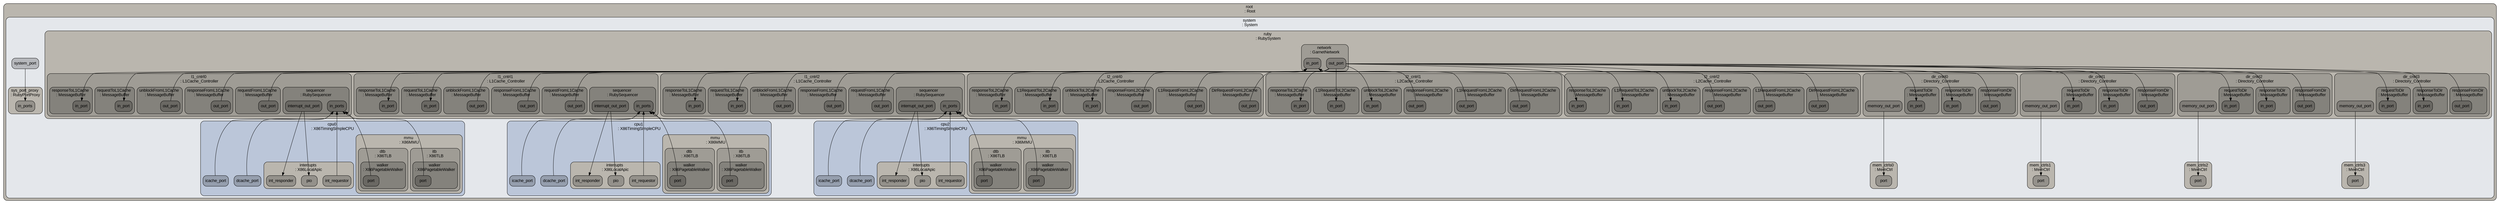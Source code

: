 digraph G {
ranksep="1.3";
subgraph cluster_root {
color="#000000";
fillcolor="#bab6ae";
fontcolor="#000000";
fontname=Arial;
fontsize=14;
label="root \n: Root";
shape=box;
style="rounded, filled";
tooltip="eventq_index&#61;0&#10;\full_system&#61;false&#10;\sim_quantum&#61;0&#10;\time_sync_enable&#61;false&#10;\time_sync_period&#61;100000000000&#10;\time_sync_spin_threshold&#61;100000000";
subgraph cluster_system {
color="#000000";
fillcolor="#e4e7eb";
fontcolor="#000000";
fontname=Arial;
fontsize=14;
label="system \n: System";
shape=box;
style="rounded, filled";
tooltip="auto_unlink_shared_backstore&#61;false&#10;\cache_line_size&#61;64&#10;\eventq_index&#61;0&#10;\exit_on_work_items&#61;false&#10;\init_param&#61;0&#10;\m5ops_base&#61;0&#10;\mem_mode&#61;timing&#10;\mem_ranges&#61;0:4294967296&#10;\memories&#61;system.mem_ctrls0.dram system.mem_ctrls1.dram system.mem_ctrls2.dram system.mem_ctrls3.dram&#10;\mmap_using_noreserve&#61;false&#10;\multi_thread&#61;false&#10;\num_work_ids&#61;16&#10;\readfile&#61;&#10;\redirect_paths&#61;system.redirect_paths0 system.redirect_paths1 system.redirect_paths2&#10;\shadow_rom_ranges&#61;&#10;\shared_backstore&#61;&#10;\symbolfile&#61;&#10;\thermal_components&#61;&#10;\thermal_model&#61;Null&#10;\work_begin_ckpt_count&#61;0&#10;\work_begin_cpu_id_exit&#61;-1&#10;\work_begin_exit_count&#61;0&#10;\work_cpus_ckpt_count&#61;0&#10;\work_end_ckpt_count&#61;0&#10;\work_end_exit_count&#61;0&#10;\work_item_id&#61;-1&#10;\workload&#61;system.workload";
system_system_port [color="#000000", fillcolor="#b6b8bc", fontcolor="#000000", fontname=Arial, fontsize=14, label=system_port, shape=box, style="rounded, filled"];
subgraph cluster_system_dvfs_handler {
color="#000000";
fillcolor="#bab6ae";
fontcolor="#000000";
fontname=Arial;
fontsize=14;
label="dvfs_handler \n: DVFSHandler";
shape=box;
style="rounded, filled";
tooltip="domains&#61;&#10;\enable&#61;false&#10;\eventq_index&#61;0&#10;\sys_clk_domain&#61;system.clk_domain&#10;\transition_latency&#61;100000000";
}

subgraph cluster_system_cpu0 {
color="#000000";
fillcolor="#bbc6d9";
fontcolor="#000000";
fontname=Arial;
fontsize=14;
label="cpu0 \n: X86TimingSimpleCPU";
shape=box;
style="rounded, filled";
tooltip="branchPred&#61;Null&#10;\checker&#61;Null&#10;\clk_domain&#61;system.cpu_clk_domain&#10;\cpu_id&#61;0&#10;\decoder&#61;system.cpu0.decoder&#10;\do_checkpoint_insts&#61;true&#10;\do_statistics_insts&#61;true&#10;\eventq_index&#61;0&#10;\function_trace&#61;false&#10;\function_trace_start&#61;0&#10;\interrupts&#61;system.cpu0.interrupts&#10;\isa&#61;system.cpu0.isa&#10;\max_insts_all_threads&#61;0&#10;\max_insts_any_thread&#61;0&#10;\mmu&#61;system.cpu0.mmu&#10;\numThreads&#61;1&#10;\power_gating_on_idle&#61;false&#10;\power_model&#61;&#10;\power_state&#61;system.cpu0.power_state&#10;\progress_interval&#61;0&#10;\pwr_gating_latency&#61;300&#10;\simpoint_start_insts&#61;&#10;\socket_id&#61;0&#10;\switched_out&#61;false&#10;\syscallRetryLatency&#61;10000&#10;\system&#61;system&#10;\tracer&#61;system.cpu0.tracer&#10;\workload&#61;system.cpu0.workload";
system_cpu0_icache_port [color="#000000", fillcolor="#959ead", fontcolor="#000000", fontname=Arial, fontsize=14, label=icache_port, shape=box, style="rounded, filled"];
system_cpu0_dcache_port [color="#000000", fillcolor="#959ead", fontcolor="#000000", fontname=Arial, fontsize=14, label=dcache_port, shape=box, style="rounded, filled"];
subgraph cluster_system_cpu0_mmu {
color="#000000";
fillcolor="#bab6ae";
fontcolor="#000000";
fontname=Arial;
fontsize=14;
label="mmu \n: X86MMU";
shape=box;
style="rounded, filled";
tooltip="dtb&#61;system.cpu0.mmu.dtb&#10;\eventq_index&#61;0&#10;\itb&#61;system.cpu0.mmu.itb";
subgraph cluster_system_cpu0_mmu_itb {
color="#000000";
fillcolor="#9f9c95";
fontcolor="#000000";
fontname=Arial;
fontsize=14;
label="itb \n: X86TLB";
shape=box;
style="rounded, filled";
tooltip="entry_type&#61;instruction&#10;\eventq_index&#61;0&#10;\next_level&#61;Null&#10;\size&#61;64&#10;\system&#61;system&#10;\walker&#61;system.cpu0.mmu.itb.walker";
subgraph cluster_system_cpu0_mmu_itb_walker {
color="#000000";
fillcolor="#84827c";
fontcolor="#000000";
fontname=Arial;
fontsize=14;
label="walker \n: X86PagetableWalker";
shape=box;
style="rounded, filled";
tooltip="clk_domain&#61;system.cpu_clk_domain&#10;\eventq_index&#61;0&#10;\num_squash_per_cycle&#61;4&#10;\power_model&#61;&#10;\power_state&#61;system.cpu0.mmu.itb.walker.power_state&#10;\system&#61;system";
system_cpu0_mmu_itb_walker_port [color="#000000", fillcolor="#6a6863", fontcolor="#000000", fontname=Arial, fontsize=14, label=port, shape=box, style="rounded, filled"];
subgraph cluster_system_cpu0_mmu_itb_walker_power_state {
color="#000000";
fillcolor="#6a6863";
fontcolor="#000000";
fontname=Arial;
fontsize=14;
label="power_state \n: PowerState";
shape=box;
style="rounded, filled";
tooltip="clk_gate_bins&#61;20&#10;\clk_gate_max&#61;1000000000000&#10;\clk_gate_min&#61;1000&#10;\default_state&#61;UNDEFINED&#10;\eventq_index&#61;0&#10;\leaders&#61;&#10;\possible_states&#61;";
}

}

}

subgraph cluster_system_cpu0_mmu_dtb {
color="#000000";
fillcolor="#9f9c95";
fontcolor="#000000";
fontname=Arial;
fontsize=14;
label="dtb \n: X86TLB";
shape=box;
style="rounded, filled";
tooltip="entry_type&#61;data&#10;\eventq_index&#61;0&#10;\next_level&#61;Null&#10;\size&#61;64&#10;\system&#61;system&#10;\walker&#61;system.cpu0.mmu.dtb.walker";
subgraph cluster_system_cpu0_mmu_dtb_walker {
color="#000000";
fillcolor="#84827c";
fontcolor="#000000";
fontname=Arial;
fontsize=14;
label="walker \n: X86PagetableWalker";
shape=box;
style="rounded, filled";
tooltip="clk_domain&#61;system.cpu_clk_domain&#10;\eventq_index&#61;0&#10;\num_squash_per_cycle&#61;4&#10;\power_model&#61;&#10;\power_state&#61;system.cpu0.mmu.dtb.walker.power_state&#10;\system&#61;system";
system_cpu0_mmu_dtb_walker_port [color="#000000", fillcolor="#6a6863", fontcolor="#000000", fontname=Arial, fontsize=14, label=port, shape=box, style="rounded, filled"];
subgraph cluster_system_cpu0_mmu_dtb_walker_power_state {
color="#000000";
fillcolor="#6a6863";
fontcolor="#000000";
fontname=Arial;
fontsize=14;
label="power_state \n: PowerState";
shape=box;
style="rounded, filled";
tooltip="clk_gate_bins&#61;20&#10;\clk_gate_max&#61;1000000000000&#10;\clk_gate_min&#61;1000&#10;\default_state&#61;UNDEFINED&#10;\eventq_index&#61;0&#10;\leaders&#61;&#10;\possible_states&#61;";
}

}

}

}

subgraph cluster_system_cpu0_tracer {
color="#000000";
fillcolor="#bab6ae";
fontcolor="#000000";
fontname=Arial;
fontsize=14;
label="tracer \n: ExeTracer";
shape=box;
style="rounded, filled";
tooltip="disassembler&#61;system.cpu0.tracer.disassembler&#10;\eventq_index&#61;0";
subgraph cluster_system_cpu0_tracer_disassembler {
color="#000000";
fillcolor="#9f9c95";
fontcolor="#000000";
fontname=Arial;
fontsize=14;
label="disassembler \n: InstDisassembler";
shape=box;
style="rounded, filled";
tooltip="eventq_index&#61;0";
}

}

subgraph cluster_system_cpu0_power_state {
color="#000000";
fillcolor="#bab6ae";
fontcolor="#000000";
fontname=Arial;
fontsize=14;
label="power_state \n: PowerState";
shape=box;
style="rounded, filled";
tooltip="clk_gate_bins&#61;20&#10;\clk_gate_max&#61;1000000000000&#10;\clk_gate_min&#61;1000&#10;\default_state&#61;UNDEFINED&#10;\eventq_index&#61;0&#10;\leaders&#61;&#10;\possible_states&#61;ON CLK_GATED OFF";
}

subgraph cluster_system_cpu0_workload {
color="#000000";
fillcolor="#bab6ae";
fontcolor="#000000";
fontname=Arial;
fontsize=14;
label="workload \n: Process";
shape=box;
style="rounded, filled";
tooltip="cmd&#61;./chiplets/n0 0 3 4&#10;\cwd&#61;/home/jxm/NewFolder/gem5&#10;\drivers&#61;&#10;\egid&#61;100&#10;\env&#61;&#10;\errout&#61;cerr&#10;\euid&#61;100&#10;\eventq_index&#61;0&#10;\executable&#61;./chiplets/n0&#10;\gid&#61;1000&#10;\input&#61;cin&#10;\kvmInSE&#61;false&#10;\maxStackSize&#61;67108864&#10;\output&#61;cout&#10;\pgid&#61;100&#10;\pid&#61;100&#10;\ppid&#61;0&#10;\release&#61;5.1.0&#10;\simpoint&#61;0&#10;\system&#61;system&#10;\uid&#61;100&#10;\useArchPT&#61;false";
}

subgraph cluster_system_cpu0_isa {
color="#000000";
fillcolor="#bab6ae";
fontcolor="#000000";
fontname=Arial;
fontsize=14;
label="isa \n: X86ISA";
shape=box;
style="rounded, filled";
tooltip="APMInfo&#61;2147483672 1752462657 1769238117 1145913699&#10;\CacheParams&#61;0 0 0 0&#10;\ExtendedFeatures&#61;0 25165824 0 0&#10;\ExtendedState&#61;0 0 0 0 0 0 0 0&#10;\FamilyModelStepping&#61;134993 2053 4024171519 521&#10;\FamilyModelSteppingBrandFeatures&#61;134993 1029 3956538367 131073&#10;\L1CacheAndTLB&#61;4278779656 4280352544 1073873216 1073873216&#10;\L2L3CacheAndL2TLB&#61;0 1107313152 0 67141952&#10;\LongModeAddressSize&#61;12336 0 0 0&#10;\eventq_index&#61;0&#10;\name_string&#61;Fake gem5 x86_64 CPU&#10;\vendor_string&#61;HygonGenuine";
}

subgraph cluster_system_cpu0_decoder {
color="#000000";
fillcolor="#bab6ae";
fontcolor="#000000";
fontname=Arial;
fontsize=14;
label="decoder \n: X86Decoder";
shape=box;
style="rounded, filled";
tooltip="eventq_index&#61;0&#10;\isa&#61;system.cpu0.isa";
}

subgraph cluster_system_cpu0_interrupts {
color="#000000";
fillcolor="#bab6ae";
fontcolor="#000000";
fontname=Arial;
fontsize=14;
label="interrupts \n: X86LocalApic";
shape=box;
style="rounded, filled";
tooltip="clk_domain&#61;system.cpu0.interrupts.clk_domain&#10;\eventq_index&#61;0&#10;\int_latency&#61;1000&#10;\pio_latency&#61;100000&#10;\system&#61;system";
system_cpu0_interrupts_int_requestor [color="#000000", fillcolor="#94918b", fontcolor="#000000", fontname=Arial, fontsize=14, label=int_requestor, shape=box, style="rounded, filled"];
system_cpu0_interrupts_int_responder [color="#000000", fillcolor="#94918b", fontcolor="#000000", fontname=Arial, fontsize=14, label=int_responder, shape=box, style="rounded, filled"];
system_cpu0_interrupts_pio [color="#000000", fillcolor="#94918b", fontcolor="#000000", fontname=Arial, fontsize=14, label=pio, shape=box, style="rounded, filled"];
subgraph cluster_system_cpu0_interrupts_clk_domain {
color="#000000";
fillcolor="#9f9c95";
fontcolor="#000000";
fontname=Arial;
fontsize=14;
label="clk_domain \n: DerivedClockDomain";
shape=box;
style="rounded, filled";
tooltip="clk_divider&#61;16&#10;\clk_domain&#61;system.cpu_clk_domain&#10;\eventq_index&#61;0";
}

}

}

subgraph cluster_system_cpu1 {
color="#000000";
fillcolor="#bbc6d9";
fontcolor="#000000";
fontname=Arial;
fontsize=14;
label="cpu1 \n: X86TimingSimpleCPU";
shape=box;
style="rounded, filled";
tooltip="branchPred&#61;Null&#10;\checker&#61;Null&#10;\clk_domain&#61;system.cpu_clk_domain&#10;\cpu_id&#61;1&#10;\decoder&#61;system.cpu1.decoder&#10;\do_checkpoint_insts&#61;true&#10;\do_statistics_insts&#61;true&#10;\eventq_index&#61;0&#10;\function_trace&#61;false&#10;\function_trace_start&#61;0&#10;\interrupts&#61;system.cpu1.interrupts&#10;\isa&#61;system.cpu1.isa&#10;\max_insts_all_threads&#61;0&#10;\max_insts_any_thread&#61;0&#10;\mmu&#61;system.cpu1.mmu&#10;\numThreads&#61;1&#10;\power_gating_on_idle&#61;false&#10;\power_model&#61;&#10;\power_state&#61;system.cpu1.power_state&#10;\progress_interval&#61;0&#10;\pwr_gating_latency&#61;300&#10;\simpoint_start_insts&#61;&#10;\socket_id&#61;0&#10;\switched_out&#61;false&#10;\syscallRetryLatency&#61;10000&#10;\system&#61;system&#10;\tracer&#61;system.cpu1.tracer&#10;\workload&#61;system.cpu1.workload";
system_cpu1_icache_port [color="#000000", fillcolor="#959ead", fontcolor="#000000", fontname=Arial, fontsize=14, label=icache_port, shape=box, style="rounded, filled"];
system_cpu1_dcache_port [color="#000000", fillcolor="#959ead", fontcolor="#000000", fontname=Arial, fontsize=14, label=dcache_port, shape=box, style="rounded, filled"];
subgraph cluster_system_cpu1_mmu {
color="#000000";
fillcolor="#bab6ae";
fontcolor="#000000";
fontname=Arial;
fontsize=14;
label="mmu \n: X86MMU";
shape=box;
style="rounded, filled";
tooltip="dtb&#61;system.cpu1.mmu.dtb&#10;\eventq_index&#61;0&#10;\itb&#61;system.cpu1.mmu.itb";
subgraph cluster_system_cpu1_mmu_itb {
color="#000000";
fillcolor="#9f9c95";
fontcolor="#000000";
fontname=Arial;
fontsize=14;
label="itb \n: X86TLB";
shape=box;
style="rounded, filled";
tooltip="entry_type&#61;instruction&#10;\eventq_index&#61;0&#10;\next_level&#61;Null&#10;\size&#61;64&#10;\system&#61;system&#10;\walker&#61;system.cpu1.mmu.itb.walker";
subgraph cluster_system_cpu1_mmu_itb_walker {
color="#000000";
fillcolor="#84827c";
fontcolor="#000000";
fontname=Arial;
fontsize=14;
label="walker \n: X86PagetableWalker";
shape=box;
style="rounded, filled";
tooltip="clk_domain&#61;system.cpu_clk_domain&#10;\eventq_index&#61;0&#10;\num_squash_per_cycle&#61;4&#10;\power_model&#61;&#10;\power_state&#61;system.cpu1.mmu.itb.walker.power_state&#10;\system&#61;system";
system_cpu1_mmu_itb_walker_port [color="#000000", fillcolor="#6a6863", fontcolor="#000000", fontname=Arial, fontsize=14, label=port, shape=box, style="rounded, filled"];
subgraph cluster_system_cpu1_mmu_itb_walker_power_state {
color="#000000";
fillcolor="#6a6863";
fontcolor="#000000";
fontname=Arial;
fontsize=14;
label="power_state \n: PowerState";
shape=box;
style="rounded, filled";
tooltip="clk_gate_bins&#61;20&#10;\clk_gate_max&#61;1000000000000&#10;\clk_gate_min&#61;1000&#10;\default_state&#61;UNDEFINED&#10;\eventq_index&#61;0&#10;\leaders&#61;&#10;\possible_states&#61;";
}

}

}

subgraph cluster_system_cpu1_mmu_dtb {
color="#000000";
fillcolor="#9f9c95";
fontcolor="#000000";
fontname=Arial;
fontsize=14;
label="dtb \n: X86TLB";
shape=box;
style="rounded, filled";
tooltip="entry_type&#61;data&#10;\eventq_index&#61;0&#10;\next_level&#61;Null&#10;\size&#61;64&#10;\system&#61;system&#10;\walker&#61;system.cpu1.mmu.dtb.walker";
subgraph cluster_system_cpu1_mmu_dtb_walker {
color="#000000";
fillcolor="#84827c";
fontcolor="#000000";
fontname=Arial;
fontsize=14;
label="walker \n: X86PagetableWalker";
shape=box;
style="rounded, filled";
tooltip="clk_domain&#61;system.cpu_clk_domain&#10;\eventq_index&#61;0&#10;\num_squash_per_cycle&#61;4&#10;\power_model&#61;&#10;\power_state&#61;system.cpu1.mmu.dtb.walker.power_state&#10;\system&#61;system";
system_cpu1_mmu_dtb_walker_port [color="#000000", fillcolor="#6a6863", fontcolor="#000000", fontname=Arial, fontsize=14, label=port, shape=box, style="rounded, filled"];
subgraph cluster_system_cpu1_mmu_dtb_walker_power_state {
color="#000000";
fillcolor="#6a6863";
fontcolor="#000000";
fontname=Arial;
fontsize=14;
label="power_state \n: PowerState";
shape=box;
style="rounded, filled";
tooltip="clk_gate_bins&#61;20&#10;\clk_gate_max&#61;1000000000000&#10;\clk_gate_min&#61;1000&#10;\default_state&#61;UNDEFINED&#10;\eventq_index&#61;0&#10;\leaders&#61;&#10;\possible_states&#61;";
}

}

}

}

subgraph cluster_system_cpu1_tracer {
color="#000000";
fillcolor="#bab6ae";
fontcolor="#000000";
fontname=Arial;
fontsize=14;
label="tracer \n: ExeTracer";
shape=box;
style="rounded, filled";
tooltip="disassembler&#61;system.cpu1.tracer.disassembler&#10;\eventq_index&#61;0";
subgraph cluster_system_cpu1_tracer_disassembler {
color="#000000";
fillcolor="#9f9c95";
fontcolor="#000000";
fontname=Arial;
fontsize=14;
label="disassembler \n: InstDisassembler";
shape=box;
style="rounded, filled";
tooltip="eventq_index&#61;0";
}

}

subgraph cluster_system_cpu1_power_state {
color="#000000";
fillcolor="#bab6ae";
fontcolor="#000000";
fontname=Arial;
fontsize=14;
label="power_state \n: PowerState";
shape=box;
style="rounded, filled";
tooltip="clk_gate_bins&#61;20&#10;\clk_gate_max&#61;1000000000000&#10;\clk_gate_min&#61;1000&#10;\default_state&#61;UNDEFINED&#10;\eventq_index&#61;0&#10;\leaders&#61;&#10;\possible_states&#61;ON CLK_GATED OFF";
}

subgraph cluster_system_cpu1_workload {
color="#000000";
fillcolor="#bab6ae";
fontcolor="#000000";
fontname=Arial;
fontsize=14;
label="workload \n: Process";
shape=box;
style="rounded, filled";
tooltip="cmd&#61;./chiplets/n1 1 3 4&#10;\cwd&#61;/home/jxm/NewFolder/gem5&#10;\drivers&#61;&#10;\egid&#61;100&#10;\env&#61;&#10;\errout&#61;cerr&#10;\euid&#61;100&#10;\eventq_index&#61;0&#10;\executable&#61;./chiplets/n1&#10;\gid&#61;1000&#10;\input&#61;cin&#10;\kvmInSE&#61;false&#10;\maxStackSize&#61;67108864&#10;\output&#61;cout&#10;\pgid&#61;100&#10;\pid&#61;101&#10;\ppid&#61;0&#10;\release&#61;5.1.0&#10;\simpoint&#61;0&#10;\system&#61;system&#10;\uid&#61;100&#10;\useArchPT&#61;false";
}

subgraph cluster_system_cpu1_isa {
color="#000000";
fillcolor="#bab6ae";
fontcolor="#000000";
fontname=Arial;
fontsize=14;
label="isa \n: X86ISA";
shape=box;
style="rounded, filled";
tooltip="APMInfo&#61;2147483672 1752462657 1769238117 1145913699&#10;\CacheParams&#61;0 0 0 0&#10;\ExtendedFeatures&#61;0 25165824 0 0&#10;\ExtendedState&#61;0 0 0 0 0 0 0 0&#10;\FamilyModelStepping&#61;134993 2053 4024171519 521&#10;\FamilyModelSteppingBrandFeatures&#61;134993 1029 3956538367 131073&#10;\L1CacheAndTLB&#61;4278779656 4280352544 1073873216 1073873216&#10;\L2L3CacheAndL2TLB&#61;0 1107313152 0 67141952&#10;\LongModeAddressSize&#61;12336 0 0 0&#10;\eventq_index&#61;0&#10;\name_string&#61;Fake gem5 x86_64 CPU&#10;\vendor_string&#61;HygonGenuine";
}

subgraph cluster_system_cpu1_decoder {
color="#000000";
fillcolor="#bab6ae";
fontcolor="#000000";
fontname=Arial;
fontsize=14;
label="decoder \n: X86Decoder";
shape=box;
style="rounded, filled";
tooltip="eventq_index&#61;0&#10;\isa&#61;system.cpu1.isa";
}

subgraph cluster_system_cpu1_interrupts {
color="#000000";
fillcolor="#bab6ae";
fontcolor="#000000";
fontname=Arial;
fontsize=14;
label="interrupts \n: X86LocalApic";
shape=box;
style="rounded, filled";
tooltip="clk_domain&#61;system.cpu1.interrupts.clk_domain&#10;\eventq_index&#61;0&#10;\int_latency&#61;1000&#10;\pio_latency&#61;100000&#10;\system&#61;system";
system_cpu1_interrupts_int_requestor [color="#000000", fillcolor="#94918b", fontcolor="#000000", fontname=Arial, fontsize=14, label=int_requestor, shape=box, style="rounded, filled"];
system_cpu1_interrupts_int_responder [color="#000000", fillcolor="#94918b", fontcolor="#000000", fontname=Arial, fontsize=14, label=int_responder, shape=box, style="rounded, filled"];
system_cpu1_interrupts_pio [color="#000000", fillcolor="#94918b", fontcolor="#000000", fontname=Arial, fontsize=14, label=pio, shape=box, style="rounded, filled"];
subgraph cluster_system_cpu1_interrupts_clk_domain {
color="#000000";
fillcolor="#9f9c95";
fontcolor="#000000";
fontname=Arial;
fontsize=14;
label="clk_domain \n: DerivedClockDomain";
shape=box;
style="rounded, filled";
tooltip="clk_divider&#61;16&#10;\clk_domain&#61;system.cpu_clk_domain&#10;\eventq_index&#61;0";
}

}

}

subgraph cluster_system_cpu2 {
color="#000000";
fillcolor="#bbc6d9";
fontcolor="#000000";
fontname=Arial;
fontsize=14;
label="cpu2 \n: X86TimingSimpleCPU";
shape=box;
style="rounded, filled";
tooltip="branchPred&#61;Null&#10;\checker&#61;Null&#10;\clk_domain&#61;system.cpu_clk_domain&#10;\cpu_id&#61;2&#10;\decoder&#61;system.cpu2.decoder&#10;\do_checkpoint_insts&#61;true&#10;\do_statistics_insts&#61;true&#10;\eventq_index&#61;0&#10;\function_trace&#61;false&#10;\function_trace_start&#61;0&#10;\interrupts&#61;system.cpu2.interrupts&#10;\isa&#61;system.cpu2.isa&#10;\max_insts_all_threads&#61;0&#10;\max_insts_any_thread&#61;0&#10;\mmu&#61;system.cpu2.mmu&#10;\numThreads&#61;1&#10;\power_gating_on_idle&#61;false&#10;\power_model&#61;&#10;\power_state&#61;system.cpu2.power_state&#10;\progress_interval&#61;0&#10;\pwr_gating_latency&#61;300&#10;\simpoint_start_insts&#61;&#10;\socket_id&#61;0&#10;\switched_out&#61;false&#10;\syscallRetryLatency&#61;10000&#10;\system&#61;system&#10;\tracer&#61;system.cpu2.tracer&#10;\workload&#61;system.cpu2.workload";
system_cpu2_icache_port [color="#000000", fillcolor="#959ead", fontcolor="#000000", fontname=Arial, fontsize=14, label=icache_port, shape=box, style="rounded, filled"];
system_cpu2_dcache_port [color="#000000", fillcolor="#959ead", fontcolor="#000000", fontname=Arial, fontsize=14, label=dcache_port, shape=box, style="rounded, filled"];
subgraph cluster_system_cpu2_mmu {
color="#000000";
fillcolor="#bab6ae";
fontcolor="#000000";
fontname=Arial;
fontsize=14;
label="mmu \n: X86MMU";
shape=box;
style="rounded, filled";
tooltip="dtb&#61;system.cpu2.mmu.dtb&#10;\eventq_index&#61;0&#10;\itb&#61;system.cpu2.mmu.itb";
subgraph cluster_system_cpu2_mmu_itb {
color="#000000";
fillcolor="#9f9c95";
fontcolor="#000000";
fontname=Arial;
fontsize=14;
label="itb \n: X86TLB";
shape=box;
style="rounded, filled";
tooltip="entry_type&#61;instruction&#10;\eventq_index&#61;0&#10;\next_level&#61;Null&#10;\size&#61;64&#10;\system&#61;system&#10;\walker&#61;system.cpu2.mmu.itb.walker";
subgraph cluster_system_cpu2_mmu_itb_walker {
color="#000000";
fillcolor="#84827c";
fontcolor="#000000";
fontname=Arial;
fontsize=14;
label="walker \n: X86PagetableWalker";
shape=box;
style="rounded, filled";
tooltip="clk_domain&#61;system.cpu_clk_domain&#10;\eventq_index&#61;0&#10;\num_squash_per_cycle&#61;4&#10;\power_model&#61;&#10;\power_state&#61;system.cpu2.mmu.itb.walker.power_state&#10;\system&#61;system";
system_cpu2_mmu_itb_walker_port [color="#000000", fillcolor="#6a6863", fontcolor="#000000", fontname=Arial, fontsize=14, label=port, shape=box, style="rounded, filled"];
subgraph cluster_system_cpu2_mmu_itb_walker_power_state {
color="#000000";
fillcolor="#6a6863";
fontcolor="#000000";
fontname=Arial;
fontsize=14;
label="power_state \n: PowerState";
shape=box;
style="rounded, filled";
tooltip="clk_gate_bins&#61;20&#10;\clk_gate_max&#61;1000000000000&#10;\clk_gate_min&#61;1000&#10;\default_state&#61;UNDEFINED&#10;\eventq_index&#61;0&#10;\leaders&#61;&#10;\possible_states&#61;";
}

}

}

subgraph cluster_system_cpu2_mmu_dtb {
color="#000000";
fillcolor="#9f9c95";
fontcolor="#000000";
fontname=Arial;
fontsize=14;
label="dtb \n: X86TLB";
shape=box;
style="rounded, filled";
tooltip="entry_type&#61;data&#10;\eventq_index&#61;0&#10;\next_level&#61;Null&#10;\size&#61;64&#10;\system&#61;system&#10;\walker&#61;system.cpu2.mmu.dtb.walker";
subgraph cluster_system_cpu2_mmu_dtb_walker {
color="#000000";
fillcolor="#84827c";
fontcolor="#000000";
fontname=Arial;
fontsize=14;
label="walker \n: X86PagetableWalker";
shape=box;
style="rounded, filled";
tooltip="clk_domain&#61;system.cpu_clk_domain&#10;\eventq_index&#61;0&#10;\num_squash_per_cycle&#61;4&#10;\power_model&#61;&#10;\power_state&#61;system.cpu2.mmu.dtb.walker.power_state&#10;\system&#61;system";
system_cpu2_mmu_dtb_walker_port [color="#000000", fillcolor="#6a6863", fontcolor="#000000", fontname=Arial, fontsize=14, label=port, shape=box, style="rounded, filled"];
subgraph cluster_system_cpu2_mmu_dtb_walker_power_state {
color="#000000";
fillcolor="#6a6863";
fontcolor="#000000";
fontname=Arial;
fontsize=14;
label="power_state \n: PowerState";
shape=box;
style="rounded, filled";
tooltip="clk_gate_bins&#61;20&#10;\clk_gate_max&#61;1000000000000&#10;\clk_gate_min&#61;1000&#10;\default_state&#61;UNDEFINED&#10;\eventq_index&#61;0&#10;\leaders&#61;&#10;\possible_states&#61;";
}

}

}

}

subgraph cluster_system_cpu2_tracer {
color="#000000";
fillcolor="#bab6ae";
fontcolor="#000000";
fontname=Arial;
fontsize=14;
label="tracer \n: ExeTracer";
shape=box;
style="rounded, filled";
tooltip="disassembler&#61;system.cpu2.tracer.disassembler&#10;\eventq_index&#61;0";
subgraph cluster_system_cpu2_tracer_disassembler {
color="#000000";
fillcolor="#9f9c95";
fontcolor="#000000";
fontname=Arial;
fontsize=14;
label="disassembler \n: InstDisassembler";
shape=box;
style="rounded, filled";
tooltip="eventq_index&#61;0";
}

}

subgraph cluster_system_cpu2_power_state {
color="#000000";
fillcolor="#bab6ae";
fontcolor="#000000";
fontname=Arial;
fontsize=14;
label="power_state \n: PowerState";
shape=box;
style="rounded, filled";
tooltip="clk_gate_bins&#61;20&#10;\clk_gate_max&#61;1000000000000&#10;\clk_gate_min&#61;1000&#10;\default_state&#61;UNDEFINED&#10;\eventq_index&#61;0&#10;\leaders&#61;&#10;\possible_states&#61;ON CLK_GATED OFF";
}

subgraph cluster_system_cpu2_workload {
color="#000000";
fillcolor="#bab6ae";
fontcolor="#000000";
fontname=Arial;
fontsize=14;
label="workload \n: Process";
shape=box;
style="rounded, filled";
tooltip="cmd&#61;./chiplets/n1 2 3 4&#10;\cwd&#61;/home/jxm/NewFolder/gem5&#10;\drivers&#61;&#10;\egid&#61;100&#10;\env&#61;&#10;\errout&#61;cerr&#10;\euid&#61;100&#10;\eventq_index&#61;0&#10;\executable&#61;./chiplets/n1&#10;\gid&#61;1000&#10;\input&#61;cin&#10;\kvmInSE&#61;false&#10;\maxStackSize&#61;67108864&#10;\output&#61;cout&#10;\pgid&#61;100&#10;\pid&#61;102&#10;\ppid&#61;0&#10;\release&#61;5.1.0&#10;\simpoint&#61;0&#10;\system&#61;system&#10;\uid&#61;100&#10;\useArchPT&#61;false";
}

subgraph cluster_system_cpu2_isa {
color="#000000";
fillcolor="#bab6ae";
fontcolor="#000000";
fontname=Arial;
fontsize=14;
label="isa \n: X86ISA";
shape=box;
style="rounded, filled";
tooltip="APMInfo&#61;2147483672 1752462657 1769238117 1145913699&#10;\CacheParams&#61;0 0 0 0&#10;\ExtendedFeatures&#61;0 25165824 0 0&#10;\ExtendedState&#61;0 0 0 0 0 0 0 0&#10;\FamilyModelStepping&#61;134993 2053 4024171519 521&#10;\FamilyModelSteppingBrandFeatures&#61;134993 1029 3956538367 131073&#10;\L1CacheAndTLB&#61;4278779656 4280352544 1073873216 1073873216&#10;\L2L3CacheAndL2TLB&#61;0 1107313152 0 67141952&#10;\LongModeAddressSize&#61;12336 0 0 0&#10;\eventq_index&#61;0&#10;\name_string&#61;Fake gem5 x86_64 CPU&#10;\vendor_string&#61;HygonGenuine";
}

subgraph cluster_system_cpu2_decoder {
color="#000000";
fillcolor="#bab6ae";
fontcolor="#000000";
fontname=Arial;
fontsize=14;
label="decoder \n: X86Decoder";
shape=box;
style="rounded, filled";
tooltip="eventq_index&#61;0&#10;\isa&#61;system.cpu2.isa";
}

subgraph cluster_system_cpu2_interrupts {
color="#000000";
fillcolor="#bab6ae";
fontcolor="#000000";
fontname=Arial;
fontsize=14;
label="interrupts \n: X86LocalApic";
shape=box;
style="rounded, filled";
tooltip="clk_domain&#61;system.cpu2.interrupts.clk_domain&#10;\eventq_index&#61;0&#10;\int_latency&#61;1000&#10;\pio_latency&#61;100000&#10;\system&#61;system";
system_cpu2_interrupts_int_requestor [color="#000000", fillcolor="#94918b", fontcolor="#000000", fontname=Arial, fontsize=14, label=int_requestor, shape=box, style="rounded, filled"];
system_cpu2_interrupts_int_responder [color="#000000", fillcolor="#94918b", fontcolor="#000000", fontname=Arial, fontsize=14, label=int_responder, shape=box, style="rounded, filled"];
system_cpu2_interrupts_pio [color="#000000", fillcolor="#94918b", fontcolor="#000000", fontname=Arial, fontsize=14, label=pio, shape=box, style="rounded, filled"];
subgraph cluster_system_cpu2_interrupts_clk_domain {
color="#000000";
fillcolor="#9f9c95";
fontcolor="#000000";
fontname=Arial;
fontsize=14;
label="clk_domain \n: DerivedClockDomain";
shape=box;
style="rounded, filled";
tooltip="clk_divider&#61;16&#10;\clk_domain&#61;system.cpu_clk_domain&#10;\eventq_index&#61;0";
}

}

}

subgraph cluster_system_voltage_domain {
color="#000000";
fillcolor="#bab6ae";
fontcolor="#000000";
fontname=Arial;
fontsize=14;
label="voltage_domain \n: VoltageDomain";
shape=box;
style="rounded, filled";
tooltip="eventq_index&#61;0&#10;\voltage&#61;1.0";
}

subgraph cluster_system_clk_domain {
color="#000000";
fillcolor="#bab6ae";
fontcolor="#000000";
fontname=Arial;
fontsize=14;
label="clk_domain \n: SrcClockDomain";
shape=box;
style="rounded, filled";
tooltip="clock&#61;1000&#10;\domain_id&#61;-1&#10;\eventq_index&#61;0&#10;\init_perf_level&#61;0&#10;\voltage_domain&#61;system.voltage_domain";
}

subgraph cluster_system_cpu_voltage_domain {
color="#000000";
fillcolor="#bab6ae";
fontcolor="#000000";
fontname=Arial;
fontsize=14;
label="cpu_voltage_domain \n: VoltageDomain";
shape=box;
style="rounded, filled";
tooltip="eventq_index&#61;0&#10;\voltage&#61;1.0";
}

subgraph cluster_system_cpu_clk_domain {
color="#000000";
fillcolor="#bab6ae";
fontcolor="#000000";
fontname=Arial;
fontsize=14;
label="cpu_clk_domain \n: SrcClockDomain";
shape=box;
style="rounded, filled";
tooltip="clock&#61;500&#10;\domain_id&#61;-1&#10;\eventq_index&#61;0&#10;\init_perf_level&#61;0&#10;\voltage_domain&#61;system.cpu_voltage_domain";
}

subgraph cluster_system_ruby {
color="#000000";
fillcolor="#bab6ae";
fontcolor="#000000";
fontname=Arial;
fontsize=14;
label="ruby \n: RubySystem";
shape=box;
style="rounded, filled";
tooltip="access_backing_store&#61;false&#10;\all_instructions&#61;false&#10;\block_size_bytes&#61;64&#10;\clk_domain&#61;system.ruby.clk_domain&#10;\eventq_index&#61;0&#10;\hot_lines&#61;false&#10;\memory_size_bits&#61;48&#10;\num_of_sequencers&#61;3&#10;\number_of_virtual_networks&#61;3&#10;\phys_mem&#61;Null&#10;\power_model&#61;&#10;\power_state&#61;system.ruby.power_state&#10;\randomization&#61;false&#10;\system&#61;system";
subgraph cluster_system_ruby_power_state {
color="#000000";
fillcolor="#9f9c95";
fontcolor="#000000";
fontname=Arial;
fontsize=14;
label="power_state \n: PowerState";
shape=box;
style="rounded, filled";
tooltip="clk_gate_bins&#61;20&#10;\clk_gate_max&#61;1000000000000&#10;\clk_gate_min&#61;1000&#10;\default_state&#61;UNDEFINED&#10;\eventq_index&#61;0&#10;\leaders&#61;&#10;\possible_states&#61;";
}

subgraph cluster_system_ruby_network {
color="#000000";
fillcolor="#9f9c95";
fontcolor="#000000";
fontname=Arial;
fontsize=14;
label="network \n: GarnetNetwork";
shape=box;
style="rounded, filled";
tooltip="buffers_per_ctrl_vc&#61;1&#10;\buffers_per_data_vc&#61;4&#10;\clk_domain&#61;system.ruby.clk_domain&#10;\control_msg_size&#61;8&#10;\data_msg_size&#61;64&#10;\enable_fault_model&#61;false&#10;\eventq_index&#61;0&#10;\ext_links&#61;system.ruby.network.ext_links0 system.ruby.network.ext_links1 system.ruby.network.ext_links2 system.ruby.network.ext_links3 system.ruby.network.ext_links4 system.ruby.network.ext_links5 system.ruby.network.ext_links6 system.ruby.network.ext_links7 system.ruby.network.ext_links8 system.ruby.network.ext_links9&#10;\fault_model&#61;Null&#10;\garnet_deadlock_threshold&#61;50000&#10;\int_links&#61;system.ruby.network.int_links00 system.ruby.network.int_links01 system.ruby.network.int_links02 system.ruby.network.int_links03 system.ruby.network.int_links04 system.ruby.network.int_links05 system.ruby.network.int_links06 system.ruby.network.int_links07 system.ruby.network.int_links08 system.ruby.network.int_links09 system.ruby.network.int_links10 system.ruby.network.int_links11&#10;\netifs&#61;system.ruby.network.netifs0 system.ruby.network.netifs1 system.ruby.network.netifs2 system.ruby.network.netifs3 system.ruby.network.netifs4 system.ruby.network.netifs5 system.ruby.network.netifs6 system.ruby.network.netifs7 system.ruby.network.netifs8 system.ruby.network.netifs9&#10;\ni_flit_size&#61;16&#10;\num_rows&#61;1&#10;\number_of_virtual_networks&#61;3&#10;\power_model&#61;&#10;\power_state&#61;system.ruby.network.power_state&#10;\routers&#61;system.ruby.network.routers0 system.ruby.network.routers1 system.ruby.network.routers2 system.ruby.network.routers3 system.ruby.network.routers4 system.ruby.network.routers5 system.ruby.network.routers6&#10;\routing_algorithm&#61;0&#10;\ruby_system&#61;system.ruby&#10;\topology&#61;CHIPS_Multicore_MemCtrlChiplet4&#10;\vcs_per_vnet&#61;4";
system_ruby_network_in_port [color="#000000", fillcolor="#7f7c77", fontcolor="#000000", fontname=Arial, fontsize=14, label=in_port, shape=box, style="rounded, filled"];
system_ruby_network_out_port [color="#000000", fillcolor="#7f7c77", fontcolor="#000000", fontname=Arial, fontsize=14, label=out_port, shape=box, style="rounded, filled"];
subgraph cluster_system_ruby_network_power_state {
color="#000000";
fillcolor="#84827c";
fontcolor="#000000";
fontname=Arial;
fontsize=14;
label="power_state \n: PowerState";
shape=box;
style="rounded, filled";
tooltip="clk_gate_bins&#61;20&#10;\clk_gate_max&#61;1000000000000&#10;\clk_gate_min&#61;1000&#10;\default_state&#61;UNDEFINED&#10;\eventq_index&#61;0&#10;\leaders&#61;&#10;\possible_states&#61;";
}

subgraph cluster_system_ruby_network_routers0 {
color="#000000";
fillcolor="#84827c";
fontcolor="#000000";
fontname=Arial;
fontsize=14;
label="routers0 \n: GarnetRouter";
shape=box;
style="rounded, filled";
tooltip="clk_domain&#61;system.ruby.clk_domain&#10;\eventq_index&#61;0&#10;\latency&#61;1&#10;\power_model&#61;&#10;\power_state&#61;system.ruby.network.routers0.power_state&#10;\router_id&#61;0&#10;\vcs_per_vnet&#61;4&#10;\virt_nets&#61;3&#10;\width&#61;128";
subgraph cluster_system_ruby_network_routers0_power_state {
color="#000000";
fillcolor="#6a6863";
fontcolor="#000000";
fontname=Arial;
fontsize=14;
label="power_state \n: PowerState";
shape=box;
style="rounded, filled";
tooltip="clk_gate_bins&#61;20&#10;\clk_gate_max&#61;1000000000000&#10;\clk_gate_min&#61;1000&#10;\default_state&#61;UNDEFINED&#10;\eventq_index&#61;0&#10;\leaders&#61;&#10;\possible_states&#61;";
}

}

subgraph cluster_system_ruby_network_routers1 {
color="#000000";
fillcolor="#84827c";
fontcolor="#000000";
fontname=Arial;
fontsize=14;
label="routers1 \n: GarnetRouter";
shape=box;
style="rounded, filled";
tooltip="clk_domain&#61;system.ruby.clk_domain&#10;\eventq_index&#61;0&#10;\latency&#61;1&#10;\power_model&#61;&#10;\power_state&#61;system.ruby.network.routers1.power_state&#10;\router_id&#61;1&#10;\vcs_per_vnet&#61;4&#10;\virt_nets&#61;3&#10;\width&#61;128";
subgraph cluster_system_ruby_network_routers1_power_state {
color="#000000";
fillcolor="#6a6863";
fontcolor="#000000";
fontname=Arial;
fontsize=14;
label="power_state \n: PowerState";
shape=box;
style="rounded, filled";
tooltip="clk_gate_bins&#61;20&#10;\clk_gate_max&#61;1000000000000&#10;\clk_gate_min&#61;1000&#10;\default_state&#61;UNDEFINED&#10;\eventq_index&#61;0&#10;\leaders&#61;&#10;\possible_states&#61;";
}

}

subgraph cluster_system_ruby_network_routers2 {
color="#000000";
fillcolor="#84827c";
fontcolor="#000000";
fontname=Arial;
fontsize=14;
label="routers2 \n: GarnetRouter";
shape=box;
style="rounded, filled";
tooltip="clk_domain&#61;system.ruby.clk_domain&#10;\eventq_index&#61;0&#10;\latency&#61;1&#10;\power_model&#61;&#10;\power_state&#61;system.ruby.network.routers2.power_state&#10;\router_id&#61;2&#10;\vcs_per_vnet&#61;4&#10;\virt_nets&#61;3&#10;\width&#61;128";
subgraph cluster_system_ruby_network_routers2_power_state {
color="#000000";
fillcolor="#6a6863";
fontcolor="#000000";
fontname=Arial;
fontsize=14;
label="power_state \n: PowerState";
shape=box;
style="rounded, filled";
tooltip="clk_gate_bins&#61;20&#10;\clk_gate_max&#61;1000000000000&#10;\clk_gate_min&#61;1000&#10;\default_state&#61;UNDEFINED&#10;\eventq_index&#61;0&#10;\leaders&#61;&#10;\possible_states&#61;";
}

}

subgraph cluster_system_ruby_network_routers3 {
color="#000000";
fillcolor="#84827c";
fontcolor="#000000";
fontname=Arial;
fontsize=14;
label="routers3 \n: GarnetRouter";
shape=box;
style="rounded, filled";
tooltip="clk_domain&#61;system.ruby.clk_domain&#10;\eventq_index&#61;0&#10;\latency&#61;1&#10;\power_model&#61;&#10;\power_state&#61;system.ruby.network.routers3.power_state&#10;\router_id&#61;3&#10;\vcs_per_vnet&#61;4&#10;\virt_nets&#61;3&#10;\width&#61;128";
subgraph cluster_system_ruby_network_routers3_power_state {
color="#000000";
fillcolor="#6a6863";
fontcolor="#000000";
fontname=Arial;
fontsize=14;
label="power_state \n: PowerState";
shape=box;
style="rounded, filled";
tooltip="clk_gate_bins&#61;20&#10;\clk_gate_max&#61;1000000000000&#10;\clk_gate_min&#61;1000&#10;\default_state&#61;UNDEFINED&#10;\eventq_index&#61;0&#10;\leaders&#61;&#10;\possible_states&#61;";
}

}

subgraph cluster_system_ruby_network_routers4 {
color="#000000";
fillcolor="#84827c";
fontcolor="#000000";
fontname=Arial;
fontsize=14;
label="routers4 \n: GarnetRouter";
shape=box;
style="rounded, filled";
tooltip="clk_domain&#61;system.ruby.clk_domain&#10;\eventq_index&#61;0&#10;\latency&#61;1&#10;\power_model&#61;&#10;\power_state&#61;system.ruby.network.routers4.power_state&#10;\router_id&#61;4&#10;\vcs_per_vnet&#61;4&#10;\virt_nets&#61;3&#10;\width&#61;128";
subgraph cluster_system_ruby_network_routers4_power_state {
color="#000000";
fillcolor="#6a6863";
fontcolor="#000000";
fontname=Arial;
fontsize=14;
label="power_state \n: PowerState";
shape=box;
style="rounded, filled";
tooltip="clk_gate_bins&#61;20&#10;\clk_gate_max&#61;1000000000000&#10;\clk_gate_min&#61;1000&#10;\default_state&#61;UNDEFINED&#10;\eventq_index&#61;0&#10;\leaders&#61;&#10;\possible_states&#61;";
}

}

subgraph cluster_system_ruby_network_routers5 {
color="#000000";
fillcolor="#84827c";
fontcolor="#000000";
fontname=Arial;
fontsize=14;
label="routers5 \n: GarnetRouter";
shape=box;
style="rounded, filled";
tooltip="clk_domain&#61;system.ruby.clk_domain&#10;\eventq_index&#61;0&#10;\latency&#61;1&#10;\power_model&#61;&#10;\power_state&#61;system.ruby.network.routers5.power_state&#10;\router_id&#61;5&#10;\vcs_per_vnet&#61;4&#10;\virt_nets&#61;3&#10;\width&#61;128";
subgraph cluster_system_ruby_network_routers5_power_state {
color="#000000";
fillcolor="#6a6863";
fontcolor="#000000";
fontname=Arial;
fontsize=14;
label="power_state \n: PowerState";
shape=box;
style="rounded, filled";
tooltip="clk_gate_bins&#61;20&#10;\clk_gate_max&#61;1000000000000&#10;\clk_gate_min&#61;1000&#10;\default_state&#61;UNDEFINED&#10;\eventq_index&#61;0&#10;\leaders&#61;&#10;\possible_states&#61;";
}

}

subgraph cluster_system_ruby_network_routers6 {
color="#000000";
fillcolor="#84827c";
fontcolor="#000000";
fontname=Arial;
fontsize=14;
label="routers6 \n: GarnetRouter";
shape=box;
style="rounded, filled";
tooltip="clk_domain&#61;system.ruby.clk_domain&#10;\eventq_index&#61;0&#10;\latency&#61;1&#10;\power_model&#61;&#10;\power_state&#61;system.ruby.network.routers6.power_state&#10;\router_id&#61;6&#10;\vcs_per_vnet&#61;4&#10;\virt_nets&#61;3&#10;\width&#61;128";
subgraph cluster_system_ruby_network_routers6_power_state {
color="#000000";
fillcolor="#6a6863";
fontcolor="#000000";
fontname=Arial;
fontsize=14;
label="power_state \n: PowerState";
shape=box;
style="rounded, filled";
tooltip="clk_gate_bins&#61;20&#10;\clk_gate_max&#61;1000000000000&#10;\clk_gate_min&#61;1000&#10;\default_state&#61;UNDEFINED&#10;\eventq_index&#61;0&#10;\leaders&#61;&#10;\possible_states&#61;";
}

}

subgraph cluster_system_ruby_network_ext_links0 {
color="#000000";
fillcolor="#84827c";
fontcolor="#000000";
fontname=Arial;
fontsize=14;
label="ext_links0 \n: GarnetExtLink";
shape=box;
style="rounded, filled";
tooltip="bandwidth_factor&#61;16&#10;\credit_links&#61;system.ruby.network.ext_links0.credit_links0 system.ruby.network.ext_links0.credit_links1&#10;\eventq_index&#61;0&#10;\ext_cdc&#61;false&#10;\ext_cred_bridge&#61;system.ruby.network.ext_links0.ext_cred_bridge0 system.ruby.network.ext_links0.ext_cred_bridge1&#10;\ext_net_bridge&#61;system.ruby.network.ext_links0.ext_net_bridge0 system.ruby.network.ext_links0.ext_net_bridge1&#10;\ext_node&#61;system.ruby.l1_cntrl0&#10;\ext_serdes&#61;false&#10;\int_cdc&#61;false&#10;\int_cred_bridge&#61;system.ruby.network.ext_links0.int_cred_bridge0 system.ruby.network.ext_links0.int_cred_bridge1&#10;\int_net_bridge&#61;system.ruby.network.ext_links0.int_net_bridge0 system.ruby.network.ext_links0.int_net_bridge1&#10;\int_node&#61;system.ruby.network.routers0&#10;\int_serdes&#61;false&#10;\latency&#61;1&#10;\link_id&#61;0&#10;\network_links&#61;system.ruby.network.ext_links0.network_links0 system.ruby.network.ext_links0.network_links1&#10;\supported_vnets&#61;&#10;\weight&#61;1&#10;\width&#61;128";
subgraph cluster_system_ruby_network_ext_links0_network_links0 {
color="#000000";
fillcolor="#6a6863";
fontcolor="#000000";
fontname=Arial;
fontsize=14;
label="network_links0 \n: NetworkLink";
shape=box;
style="rounded, filled";
tooltip="clk_domain&#61;system.ruby.clk_domain&#10;\eventq_index&#61;0&#10;\link_id&#61;0&#10;\link_latency&#61;1&#10;\power_model&#61;&#10;\power_state&#61;system.ruby.network.ext_links0.network_links0.power_state&#10;\supported_vnets&#61;&#10;\vcs_per_vnet&#61;4&#10;\virt_nets&#61;3&#10;\width&#61;128";
subgraph cluster_system_ruby_network_ext_links0_network_links0_power_state {
color="#000000";
fillcolor="#4f4e4a";
fontcolor="#000000";
fontname=Arial;
fontsize=14;
label="power_state \n: PowerState";
shape=box;
style="rounded, filled";
tooltip="clk_gate_bins&#61;20&#10;\clk_gate_max&#61;1000000000000&#10;\clk_gate_min&#61;1000&#10;\default_state&#61;UNDEFINED&#10;\eventq_index&#61;0&#10;\leaders&#61;&#10;\possible_states&#61;";
}

}

subgraph cluster_system_ruby_network_ext_links0_network_links1 {
color="#000000";
fillcolor="#6a6863";
fontcolor="#000000";
fontname=Arial;
fontsize=14;
label="network_links1 \n: NetworkLink";
shape=box;
style="rounded, filled";
tooltip="clk_domain&#61;system.ruby.clk_domain&#10;\eventq_index&#61;0&#10;\link_id&#61;0&#10;\link_latency&#61;1&#10;\power_model&#61;&#10;\power_state&#61;system.ruby.network.ext_links0.network_links1.power_state&#10;\supported_vnets&#61;&#10;\vcs_per_vnet&#61;4&#10;\virt_nets&#61;3&#10;\width&#61;128";
subgraph cluster_system_ruby_network_ext_links0_network_links1_power_state {
color="#000000";
fillcolor="#4f4e4a";
fontcolor="#000000";
fontname=Arial;
fontsize=14;
label="power_state \n: PowerState";
shape=box;
style="rounded, filled";
tooltip="clk_gate_bins&#61;20&#10;\clk_gate_max&#61;1000000000000&#10;\clk_gate_min&#61;1000&#10;\default_state&#61;UNDEFINED&#10;\eventq_index&#61;0&#10;\leaders&#61;&#10;\possible_states&#61;";
}

}

subgraph cluster_system_ruby_network_ext_links0_credit_links0 {
color="#000000";
fillcolor="#6a6863";
fontcolor="#000000";
fontname=Arial;
fontsize=14;
label="credit_links0 \n: CreditLink";
shape=box;
style="rounded, filled";
tooltip="clk_domain&#61;system.ruby.clk_domain&#10;\eventq_index&#61;0&#10;\link_id&#61;0&#10;\link_latency&#61;1&#10;\power_model&#61;&#10;\power_state&#61;system.ruby.network.ext_links0.credit_links0.power_state&#10;\supported_vnets&#61;&#10;\vcs_per_vnet&#61;4&#10;\virt_nets&#61;3&#10;\width&#61;128";
subgraph cluster_system_ruby_network_ext_links0_credit_links0_power_state {
color="#000000";
fillcolor="#4f4e4a";
fontcolor="#000000";
fontname=Arial;
fontsize=14;
label="power_state \n: PowerState";
shape=box;
style="rounded, filled";
tooltip="clk_gate_bins&#61;20&#10;\clk_gate_max&#61;1000000000000&#10;\clk_gate_min&#61;1000&#10;\default_state&#61;UNDEFINED&#10;\eventq_index&#61;0&#10;\leaders&#61;&#10;\possible_states&#61;";
}

}

subgraph cluster_system_ruby_network_ext_links0_credit_links1 {
color="#000000";
fillcolor="#6a6863";
fontcolor="#000000";
fontname=Arial;
fontsize=14;
label="credit_links1 \n: CreditLink";
shape=box;
style="rounded, filled";
tooltip="clk_domain&#61;system.ruby.clk_domain&#10;\eventq_index&#61;0&#10;\link_id&#61;0&#10;\link_latency&#61;1&#10;\power_model&#61;&#10;\power_state&#61;system.ruby.network.ext_links0.credit_links1.power_state&#10;\supported_vnets&#61;&#10;\vcs_per_vnet&#61;4&#10;\virt_nets&#61;3&#10;\width&#61;128";
subgraph cluster_system_ruby_network_ext_links0_credit_links1_power_state {
color="#000000";
fillcolor="#4f4e4a";
fontcolor="#000000";
fontname=Arial;
fontsize=14;
label="power_state \n: PowerState";
shape=box;
style="rounded, filled";
tooltip="clk_gate_bins&#61;20&#10;\clk_gate_max&#61;1000000000000&#10;\clk_gate_min&#61;1000&#10;\default_state&#61;UNDEFINED&#10;\eventq_index&#61;0&#10;\leaders&#61;&#10;\possible_states&#61;";
}

}

subgraph cluster_system_ruby_network_ext_links0_ext_net_bridge0 {
color="#000000";
fillcolor="#6a6863";
fontcolor="#000000";
fontname=Arial;
fontsize=14;
label="ext_net_bridge0 \n: NetworkBridge";
shape=box;
style="rounded, filled";
tooltip="cdc_latency&#61;1&#10;\clk_domain&#61;system.ruby.clk_domain&#10;\eventq_index&#61;0&#10;\link&#61;system.ruby.network.ext_links0.network_links0&#10;\link_id&#61;0&#10;\link_latency&#61;1&#10;\power_model&#61;&#10;\power_state&#61;system.ruby.network.ext_links0.ext_net_bridge0.power_state&#10;\serdes_latency&#61;1&#10;\supported_vnets&#61;&#10;\vcs_per_vnet&#61;4&#10;\virt_nets&#61;3&#10;\vtype&#61;OBJECT_LINK&#10;\width&#61;128";
subgraph cluster_system_ruby_network_ext_links0_ext_net_bridge0_power_state {
color="#000000";
fillcolor="#4f4e4a";
fontcolor="#000000";
fontname=Arial;
fontsize=14;
label="power_state \n: PowerState";
shape=box;
style="rounded, filled";
tooltip="clk_gate_bins&#61;20&#10;\clk_gate_max&#61;1000000000000&#10;\clk_gate_min&#61;1000&#10;\default_state&#61;UNDEFINED&#10;\eventq_index&#61;0&#10;\leaders&#61;&#10;\possible_states&#61;";
}

}

subgraph cluster_system_ruby_network_ext_links0_ext_net_bridge1 {
color="#000000";
fillcolor="#6a6863";
fontcolor="#000000";
fontname=Arial;
fontsize=14;
label="ext_net_bridge1 \n: NetworkBridge";
shape=box;
style="rounded, filled";
tooltip="cdc_latency&#61;1&#10;\clk_domain&#61;system.ruby.clk_domain&#10;\eventq_index&#61;0&#10;\link&#61;system.ruby.network.ext_links0.network_links1&#10;\link_id&#61;0&#10;\link_latency&#61;1&#10;\power_model&#61;&#10;\power_state&#61;system.ruby.network.ext_links0.ext_net_bridge1.power_state&#10;\serdes_latency&#61;1&#10;\supported_vnets&#61;&#10;\vcs_per_vnet&#61;4&#10;\virt_nets&#61;3&#10;\vtype&#61;LINK_OBJECT&#10;\width&#61;128";
subgraph cluster_system_ruby_network_ext_links0_ext_net_bridge1_power_state {
color="#000000";
fillcolor="#4f4e4a";
fontcolor="#000000";
fontname=Arial;
fontsize=14;
label="power_state \n: PowerState";
shape=box;
style="rounded, filled";
tooltip="clk_gate_bins&#61;20&#10;\clk_gate_max&#61;1000000000000&#10;\clk_gate_min&#61;1000&#10;\default_state&#61;UNDEFINED&#10;\eventq_index&#61;0&#10;\leaders&#61;&#10;\possible_states&#61;";
}

}

subgraph cluster_system_ruby_network_ext_links0_ext_cred_bridge0 {
color="#000000";
fillcolor="#6a6863";
fontcolor="#000000";
fontname=Arial;
fontsize=14;
label="ext_cred_bridge0 \n: NetworkBridge";
shape=box;
style="rounded, filled";
tooltip="cdc_latency&#61;1&#10;\clk_domain&#61;system.ruby.clk_domain&#10;\eventq_index&#61;0&#10;\link&#61;system.ruby.network.ext_links0.credit_links0&#10;\link_id&#61;0&#10;\link_latency&#61;1&#10;\power_model&#61;&#10;\power_state&#61;system.ruby.network.ext_links0.ext_cred_bridge0.power_state&#10;\serdes_latency&#61;1&#10;\supported_vnets&#61;&#10;\vcs_per_vnet&#61;4&#10;\virt_nets&#61;3&#10;\vtype&#61;LINK_OBJECT&#10;\width&#61;128";
subgraph cluster_system_ruby_network_ext_links0_ext_cred_bridge0_power_state {
color="#000000";
fillcolor="#4f4e4a";
fontcolor="#000000";
fontname=Arial;
fontsize=14;
label="power_state \n: PowerState";
shape=box;
style="rounded, filled";
tooltip="clk_gate_bins&#61;20&#10;\clk_gate_max&#61;1000000000000&#10;\clk_gate_min&#61;1000&#10;\default_state&#61;UNDEFINED&#10;\eventq_index&#61;0&#10;\leaders&#61;&#10;\possible_states&#61;";
}

}

subgraph cluster_system_ruby_network_ext_links0_ext_cred_bridge1 {
color="#000000";
fillcolor="#6a6863";
fontcolor="#000000";
fontname=Arial;
fontsize=14;
label="ext_cred_bridge1 \n: NetworkBridge";
shape=box;
style="rounded, filled";
tooltip="cdc_latency&#61;1&#10;\clk_domain&#61;system.ruby.clk_domain&#10;\eventq_index&#61;0&#10;\link&#61;system.ruby.network.ext_links0.credit_links1&#10;\link_id&#61;0&#10;\link_latency&#61;1&#10;\power_model&#61;&#10;\power_state&#61;system.ruby.network.ext_links0.ext_cred_bridge1.power_state&#10;\serdes_latency&#61;1&#10;\supported_vnets&#61;&#10;\vcs_per_vnet&#61;4&#10;\virt_nets&#61;3&#10;\vtype&#61;OBJECT_LINK&#10;\width&#61;128";
subgraph cluster_system_ruby_network_ext_links0_ext_cred_bridge1_power_state {
color="#000000";
fillcolor="#4f4e4a";
fontcolor="#000000";
fontname=Arial;
fontsize=14;
label="power_state \n: PowerState";
shape=box;
style="rounded, filled";
tooltip="clk_gate_bins&#61;20&#10;\clk_gate_max&#61;1000000000000&#10;\clk_gate_min&#61;1000&#10;\default_state&#61;UNDEFINED&#10;\eventq_index&#61;0&#10;\leaders&#61;&#10;\possible_states&#61;";
}

}

subgraph cluster_system_ruby_network_ext_links0_int_net_bridge0 {
color="#000000";
fillcolor="#6a6863";
fontcolor="#000000";
fontname=Arial;
fontsize=14;
label="int_net_bridge0 \n: NetworkBridge";
shape=box;
style="rounded, filled";
tooltip="cdc_latency&#61;1&#10;\clk_domain&#61;system.ruby.clk_domain&#10;\eventq_index&#61;0&#10;\link&#61;system.ruby.network.ext_links0.network_links0&#10;\link_id&#61;0&#10;\link_latency&#61;1&#10;\power_model&#61;&#10;\power_state&#61;system.ruby.network.ext_links0.int_net_bridge0.power_state&#10;\serdes_latency&#61;1&#10;\supported_vnets&#61;&#10;\vcs_per_vnet&#61;4&#10;\virt_nets&#61;3&#10;\vtype&#61;LINK_OBJECT&#10;\width&#61;128";
subgraph cluster_system_ruby_network_ext_links0_int_net_bridge0_power_state {
color="#000000";
fillcolor="#4f4e4a";
fontcolor="#000000";
fontname=Arial;
fontsize=14;
label="power_state \n: PowerState";
shape=box;
style="rounded, filled";
tooltip="clk_gate_bins&#61;20&#10;\clk_gate_max&#61;1000000000000&#10;\clk_gate_min&#61;1000&#10;\default_state&#61;UNDEFINED&#10;\eventq_index&#61;0&#10;\leaders&#61;&#10;\possible_states&#61;";
}

}

subgraph cluster_system_ruby_network_ext_links0_int_net_bridge1 {
color="#000000";
fillcolor="#6a6863";
fontcolor="#000000";
fontname=Arial;
fontsize=14;
label="int_net_bridge1 \n: NetworkBridge";
shape=box;
style="rounded, filled";
tooltip="cdc_latency&#61;1&#10;\clk_domain&#61;system.ruby.clk_domain&#10;\eventq_index&#61;0&#10;\link&#61;system.ruby.network.ext_links0.network_links1&#10;\link_id&#61;0&#10;\link_latency&#61;1&#10;\power_model&#61;&#10;\power_state&#61;system.ruby.network.ext_links0.int_net_bridge1.power_state&#10;\serdes_latency&#61;1&#10;\supported_vnets&#61;&#10;\vcs_per_vnet&#61;4&#10;\virt_nets&#61;3&#10;\vtype&#61;OBJECT_LINK&#10;\width&#61;128";
subgraph cluster_system_ruby_network_ext_links0_int_net_bridge1_power_state {
color="#000000";
fillcolor="#4f4e4a";
fontcolor="#000000";
fontname=Arial;
fontsize=14;
label="power_state \n: PowerState";
shape=box;
style="rounded, filled";
tooltip="clk_gate_bins&#61;20&#10;\clk_gate_max&#61;1000000000000&#10;\clk_gate_min&#61;1000&#10;\default_state&#61;UNDEFINED&#10;\eventq_index&#61;0&#10;\leaders&#61;&#10;\possible_states&#61;";
}

}

subgraph cluster_system_ruby_network_ext_links0_int_cred_bridge0 {
color="#000000";
fillcolor="#6a6863";
fontcolor="#000000";
fontname=Arial;
fontsize=14;
label="int_cred_bridge0 \n: NetworkBridge";
shape=box;
style="rounded, filled";
tooltip="cdc_latency&#61;1&#10;\clk_domain&#61;system.ruby.clk_domain&#10;\eventq_index&#61;0&#10;\link&#61;system.ruby.network.ext_links0.credit_links0&#10;\link_id&#61;0&#10;\link_latency&#61;1&#10;\power_model&#61;&#10;\power_state&#61;system.ruby.network.ext_links0.int_cred_bridge0.power_state&#10;\serdes_latency&#61;1&#10;\supported_vnets&#61;&#10;\vcs_per_vnet&#61;4&#10;\virt_nets&#61;3&#10;\vtype&#61;OBJECT_LINK&#10;\width&#61;128";
subgraph cluster_system_ruby_network_ext_links0_int_cred_bridge0_power_state {
color="#000000";
fillcolor="#4f4e4a";
fontcolor="#000000";
fontname=Arial;
fontsize=14;
label="power_state \n: PowerState";
shape=box;
style="rounded, filled";
tooltip="clk_gate_bins&#61;20&#10;\clk_gate_max&#61;1000000000000&#10;\clk_gate_min&#61;1000&#10;\default_state&#61;UNDEFINED&#10;\eventq_index&#61;0&#10;\leaders&#61;&#10;\possible_states&#61;";
}

}

subgraph cluster_system_ruby_network_ext_links0_int_cred_bridge1 {
color="#000000";
fillcolor="#6a6863";
fontcolor="#000000";
fontname=Arial;
fontsize=14;
label="int_cred_bridge1 \n: NetworkBridge";
shape=box;
style="rounded, filled";
tooltip="cdc_latency&#61;1&#10;\clk_domain&#61;system.ruby.clk_domain&#10;\eventq_index&#61;0&#10;\link&#61;system.ruby.network.ext_links0.credit_links1&#10;\link_id&#61;0&#10;\link_latency&#61;1&#10;\power_model&#61;&#10;\power_state&#61;system.ruby.network.ext_links0.int_cred_bridge1.power_state&#10;\serdes_latency&#61;1&#10;\supported_vnets&#61;&#10;\vcs_per_vnet&#61;4&#10;\virt_nets&#61;3&#10;\vtype&#61;LINK_OBJECT&#10;\width&#61;128";
subgraph cluster_system_ruby_network_ext_links0_int_cred_bridge1_power_state {
color="#000000";
fillcolor="#4f4e4a";
fontcolor="#000000";
fontname=Arial;
fontsize=14;
label="power_state \n: PowerState";
shape=box;
style="rounded, filled";
tooltip="clk_gate_bins&#61;20&#10;\clk_gate_max&#61;1000000000000&#10;\clk_gate_min&#61;1000&#10;\default_state&#61;UNDEFINED&#10;\eventq_index&#61;0&#10;\leaders&#61;&#10;\possible_states&#61;";
}

}

}

subgraph cluster_system_ruby_network_ext_links1 {
color="#000000";
fillcolor="#84827c";
fontcolor="#000000";
fontname=Arial;
fontsize=14;
label="ext_links1 \n: GarnetExtLink";
shape=box;
style="rounded, filled";
tooltip="bandwidth_factor&#61;16&#10;\credit_links&#61;system.ruby.network.ext_links1.credit_links0 system.ruby.network.ext_links1.credit_links1&#10;\eventq_index&#61;0&#10;\ext_cdc&#61;false&#10;\ext_cred_bridge&#61;system.ruby.network.ext_links1.ext_cred_bridge0 system.ruby.network.ext_links1.ext_cred_bridge1&#10;\ext_net_bridge&#61;system.ruby.network.ext_links1.ext_net_bridge0 system.ruby.network.ext_links1.ext_net_bridge1&#10;\ext_node&#61;system.ruby.l1_cntrl1&#10;\ext_serdes&#61;false&#10;\int_cdc&#61;false&#10;\int_cred_bridge&#61;system.ruby.network.ext_links1.int_cred_bridge0 system.ruby.network.ext_links1.int_cred_bridge1&#10;\int_net_bridge&#61;system.ruby.network.ext_links1.int_net_bridge0 system.ruby.network.ext_links1.int_net_bridge1&#10;\int_node&#61;system.ruby.network.routers1&#10;\int_serdes&#61;false&#10;\latency&#61;1&#10;\link_id&#61;1&#10;\network_links&#61;system.ruby.network.ext_links1.network_links0 system.ruby.network.ext_links1.network_links1&#10;\supported_vnets&#61;&#10;\weight&#61;1&#10;\width&#61;128";
subgraph cluster_system_ruby_network_ext_links1_network_links0 {
color="#000000";
fillcolor="#6a6863";
fontcolor="#000000";
fontname=Arial;
fontsize=14;
label="network_links0 \n: NetworkLink";
shape=box;
style="rounded, filled";
tooltip="clk_domain&#61;system.ruby.clk_domain&#10;\eventq_index&#61;0&#10;\link_id&#61;1&#10;\link_latency&#61;1&#10;\power_model&#61;&#10;\power_state&#61;system.ruby.network.ext_links1.network_links0.power_state&#10;\supported_vnets&#61;&#10;\vcs_per_vnet&#61;4&#10;\virt_nets&#61;3&#10;\width&#61;128";
subgraph cluster_system_ruby_network_ext_links1_network_links0_power_state {
color="#000000";
fillcolor="#4f4e4a";
fontcolor="#000000";
fontname=Arial;
fontsize=14;
label="power_state \n: PowerState";
shape=box;
style="rounded, filled";
tooltip="clk_gate_bins&#61;20&#10;\clk_gate_max&#61;1000000000000&#10;\clk_gate_min&#61;1000&#10;\default_state&#61;UNDEFINED&#10;\eventq_index&#61;0&#10;\leaders&#61;&#10;\possible_states&#61;";
}

}

subgraph cluster_system_ruby_network_ext_links1_network_links1 {
color="#000000";
fillcolor="#6a6863";
fontcolor="#000000";
fontname=Arial;
fontsize=14;
label="network_links1 \n: NetworkLink";
shape=box;
style="rounded, filled";
tooltip="clk_domain&#61;system.ruby.clk_domain&#10;\eventq_index&#61;0&#10;\link_id&#61;1&#10;\link_latency&#61;1&#10;\power_model&#61;&#10;\power_state&#61;system.ruby.network.ext_links1.network_links1.power_state&#10;\supported_vnets&#61;&#10;\vcs_per_vnet&#61;4&#10;\virt_nets&#61;3&#10;\width&#61;128";
subgraph cluster_system_ruby_network_ext_links1_network_links1_power_state {
color="#000000";
fillcolor="#4f4e4a";
fontcolor="#000000";
fontname=Arial;
fontsize=14;
label="power_state \n: PowerState";
shape=box;
style="rounded, filled";
tooltip="clk_gate_bins&#61;20&#10;\clk_gate_max&#61;1000000000000&#10;\clk_gate_min&#61;1000&#10;\default_state&#61;UNDEFINED&#10;\eventq_index&#61;0&#10;\leaders&#61;&#10;\possible_states&#61;";
}

}

subgraph cluster_system_ruby_network_ext_links1_credit_links0 {
color="#000000";
fillcolor="#6a6863";
fontcolor="#000000";
fontname=Arial;
fontsize=14;
label="credit_links0 \n: CreditLink";
shape=box;
style="rounded, filled";
tooltip="clk_domain&#61;system.ruby.clk_domain&#10;\eventq_index&#61;0&#10;\link_id&#61;1&#10;\link_latency&#61;1&#10;\power_model&#61;&#10;\power_state&#61;system.ruby.network.ext_links1.credit_links0.power_state&#10;\supported_vnets&#61;&#10;\vcs_per_vnet&#61;4&#10;\virt_nets&#61;3&#10;\width&#61;128";
subgraph cluster_system_ruby_network_ext_links1_credit_links0_power_state {
color="#000000";
fillcolor="#4f4e4a";
fontcolor="#000000";
fontname=Arial;
fontsize=14;
label="power_state \n: PowerState";
shape=box;
style="rounded, filled";
tooltip="clk_gate_bins&#61;20&#10;\clk_gate_max&#61;1000000000000&#10;\clk_gate_min&#61;1000&#10;\default_state&#61;UNDEFINED&#10;\eventq_index&#61;0&#10;\leaders&#61;&#10;\possible_states&#61;";
}

}

subgraph cluster_system_ruby_network_ext_links1_credit_links1 {
color="#000000";
fillcolor="#6a6863";
fontcolor="#000000";
fontname=Arial;
fontsize=14;
label="credit_links1 \n: CreditLink";
shape=box;
style="rounded, filled";
tooltip="clk_domain&#61;system.ruby.clk_domain&#10;\eventq_index&#61;0&#10;\link_id&#61;1&#10;\link_latency&#61;1&#10;\power_model&#61;&#10;\power_state&#61;system.ruby.network.ext_links1.credit_links1.power_state&#10;\supported_vnets&#61;&#10;\vcs_per_vnet&#61;4&#10;\virt_nets&#61;3&#10;\width&#61;128";
subgraph cluster_system_ruby_network_ext_links1_credit_links1_power_state {
color="#000000";
fillcolor="#4f4e4a";
fontcolor="#000000";
fontname=Arial;
fontsize=14;
label="power_state \n: PowerState";
shape=box;
style="rounded, filled";
tooltip="clk_gate_bins&#61;20&#10;\clk_gate_max&#61;1000000000000&#10;\clk_gate_min&#61;1000&#10;\default_state&#61;UNDEFINED&#10;\eventq_index&#61;0&#10;\leaders&#61;&#10;\possible_states&#61;";
}

}

subgraph cluster_system_ruby_network_ext_links1_ext_net_bridge0 {
color="#000000";
fillcolor="#6a6863";
fontcolor="#000000";
fontname=Arial;
fontsize=14;
label="ext_net_bridge0 \n: NetworkBridge";
shape=box;
style="rounded, filled";
tooltip="cdc_latency&#61;1&#10;\clk_domain&#61;system.ruby.clk_domain&#10;\eventq_index&#61;0&#10;\link&#61;system.ruby.network.ext_links1.network_links0&#10;\link_id&#61;1&#10;\link_latency&#61;1&#10;\power_model&#61;&#10;\power_state&#61;system.ruby.network.ext_links1.ext_net_bridge0.power_state&#10;\serdes_latency&#61;1&#10;\supported_vnets&#61;&#10;\vcs_per_vnet&#61;4&#10;\virt_nets&#61;3&#10;\vtype&#61;OBJECT_LINK&#10;\width&#61;128";
subgraph cluster_system_ruby_network_ext_links1_ext_net_bridge0_power_state {
color="#000000";
fillcolor="#4f4e4a";
fontcolor="#000000";
fontname=Arial;
fontsize=14;
label="power_state \n: PowerState";
shape=box;
style="rounded, filled";
tooltip="clk_gate_bins&#61;20&#10;\clk_gate_max&#61;1000000000000&#10;\clk_gate_min&#61;1000&#10;\default_state&#61;UNDEFINED&#10;\eventq_index&#61;0&#10;\leaders&#61;&#10;\possible_states&#61;";
}

}

subgraph cluster_system_ruby_network_ext_links1_ext_net_bridge1 {
color="#000000";
fillcolor="#6a6863";
fontcolor="#000000";
fontname=Arial;
fontsize=14;
label="ext_net_bridge1 \n: NetworkBridge";
shape=box;
style="rounded, filled";
tooltip="cdc_latency&#61;1&#10;\clk_domain&#61;system.ruby.clk_domain&#10;\eventq_index&#61;0&#10;\link&#61;system.ruby.network.ext_links1.network_links1&#10;\link_id&#61;1&#10;\link_latency&#61;1&#10;\power_model&#61;&#10;\power_state&#61;system.ruby.network.ext_links1.ext_net_bridge1.power_state&#10;\serdes_latency&#61;1&#10;\supported_vnets&#61;&#10;\vcs_per_vnet&#61;4&#10;\virt_nets&#61;3&#10;\vtype&#61;LINK_OBJECT&#10;\width&#61;128";
subgraph cluster_system_ruby_network_ext_links1_ext_net_bridge1_power_state {
color="#000000";
fillcolor="#4f4e4a";
fontcolor="#000000";
fontname=Arial;
fontsize=14;
label="power_state \n: PowerState";
shape=box;
style="rounded, filled";
tooltip="clk_gate_bins&#61;20&#10;\clk_gate_max&#61;1000000000000&#10;\clk_gate_min&#61;1000&#10;\default_state&#61;UNDEFINED&#10;\eventq_index&#61;0&#10;\leaders&#61;&#10;\possible_states&#61;";
}

}

subgraph cluster_system_ruby_network_ext_links1_ext_cred_bridge0 {
color="#000000";
fillcolor="#6a6863";
fontcolor="#000000";
fontname=Arial;
fontsize=14;
label="ext_cred_bridge0 \n: NetworkBridge";
shape=box;
style="rounded, filled";
tooltip="cdc_latency&#61;1&#10;\clk_domain&#61;system.ruby.clk_domain&#10;\eventq_index&#61;0&#10;\link&#61;system.ruby.network.ext_links1.credit_links0&#10;\link_id&#61;1&#10;\link_latency&#61;1&#10;\power_model&#61;&#10;\power_state&#61;system.ruby.network.ext_links1.ext_cred_bridge0.power_state&#10;\serdes_latency&#61;1&#10;\supported_vnets&#61;&#10;\vcs_per_vnet&#61;4&#10;\virt_nets&#61;3&#10;\vtype&#61;LINK_OBJECT&#10;\width&#61;128";
subgraph cluster_system_ruby_network_ext_links1_ext_cred_bridge0_power_state {
color="#000000";
fillcolor="#4f4e4a";
fontcolor="#000000";
fontname=Arial;
fontsize=14;
label="power_state \n: PowerState";
shape=box;
style="rounded, filled";
tooltip="clk_gate_bins&#61;20&#10;\clk_gate_max&#61;1000000000000&#10;\clk_gate_min&#61;1000&#10;\default_state&#61;UNDEFINED&#10;\eventq_index&#61;0&#10;\leaders&#61;&#10;\possible_states&#61;";
}

}

subgraph cluster_system_ruby_network_ext_links1_ext_cred_bridge1 {
color="#000000";
fillcolor="#6a6863";
fontcolor="#000000";
fontname=Arial;
fontsize=14;
label="ext_cred_bridge1 \n: NetworkBridge";
shape=box;
style="rounded, filled";
tooltip="cdc_latency&#61;1&#10;\clk_domain&#61;system.ruby.clk_domain&#10;\eventq_index&#61;0&#10;\link&#61;system.ruby.network.ext_links1.credit_links1&#10;\link_id&#61;1&#10;\link_latency&#61;1&#10;\power_model&#61;&#10;\power_state&#61;system.ruby.network.ext_links1.ext_cred_bridge1.power_state&#10;\serdes_latency&#61;1&#10;\supported_vnets&#61;&#10;\vcs_per_vnet&#61;4&#10;\virt_nets&#61;3&#10;\vtype&#61;OBJECT_LINK&#10;\width&#61;128";
subgraph cluster_system_ruby_network_ext_links1_ext_cred_bridge1_power_state {
color="#000000";
fillcolor="#4f4e4a";
fontcolor="#000000";
fontname=Arial;
fontsize=14;
label="power_state \n: PowerState";
shape=box;
style="rounded, filled";
tooltip="clk_gate_bins&#61;20&#10;\clk_gate_max&#61;1000000000000&#10;\clk_gate_min&#61;1000&#10;\default_state&#61;UNDEFINED&#10;\eventq_index&#61;0&#10;\leaders&#61;&#10;\possible_states&#61;";
}

}

subgraph cluster_system_ruby_network_ext_links1_int_net_bridge0 {
color="#000000";
fillcolor="#6a6863";
fontcolor="#000000";
fontname=Arial;
fontsize=14;
label="int_net_bridge0 \n: NetworkBridge";
shape=box;
style="rounded, filled";
tooltip="cdc_latency&#61;1&#10;\clk_domain&#61;system.ruby.clk_domain&#10;\eventq_index&#61;0&#10;\link&#61;system.ruby.network.ext_links1.network_links0&#10;\link_id&#61;1&#10;\link_latency&#61;1&#10;\power_model&#61;&#10;\power_state&#61;system.ruby.network.ext_links1.int_net_bridge0.power_state&#10;\serdes_latency&#61;1&#10;\supported_vnets&#61;&#10;\vcs_per_vnet&#61;4&#10;\virt_nets&#61;3&#10;\vtype&#61;LINK_OBJECT&#10;\width&#61;128";
subgraph cluster_system_ruby_network_ext_links1_int_net_bridge0_power_state {
color="#000000";
fillcolor="#4f4e4a";
fontcolor="#000000";
fontname=Arial;
fontsize=14;
label="power_state \n: PowerState";
shape=box;
style="rounded, filled";
tooltip="clk_gate_bins&#61;20&#10;\clk_gate_max&#61;1000000000000&#10;\clk_gate_min&#61;1000&#10;\default_state&#61;UNDEFINED&#10;\eventq_index&#61;0&#10;\leaders&#61;&#10;\possible_states&#61;";
}

}

subgraph cluster_system_ruby_network_ext_links1_int_net_bridge1 {
color="#000000";
fillcolor="#6a6863";
fontcolor="#000000";
fontname=Arial;
fontsize=14;
label="int_net_bridge1 \n: NetworkBridge";
shape=box;
style="rounded, filled";
tooltip="cdc_latency&#61;1&#10;\clk_domain&#61;system.ruby.clk_domain&#10;\eventq_index&#61;0&#10;\link&#61;system.ruby.network.ext_links1.network_links1&#10;\link_id&#61;1&#10;\link_latency&#61;1&#10;\power_model&#61;&#10;\power_state&#61;system.ruby.network.ext_links1.int_net_bridge1.power_state&#10;\serdes_latency&#61;1&#10;\supported_vnets&#61;&#10;\vcs_per_vnet&#61;4&#10;\virt_nets&#61;3&#10;\vtype&#61;OBJECT_LINK&#10;\width&#61;128";
subgraph cluster_system_ruby_network_ext_links1_int_net_bridge1_power_state {
color="#000000";
fillcolor="#4f4e4a";
fontcolor="#000000";
fontname=Arial;
fontsize=14;
label="power_state \n: PowerState";
shape=box;
style="rounded, filled";
tooltip="clk_gate_bins&#61;20&#10;\clk_gate_max&#61;1000000000000&#10;\clk_gate_min&#61;1000&#10;\default_state&#61;UNDEFINED&#10;\eventq_index&#61;0&#10;\leaders&#61;&#10;\possible_states&#61;";
}

}

subgraph cluster_system_ruby_network_ext_links1_int_cred_bridge0 {
color="#000000";
fillcolor="#6a6863";
fontcolor="#000000";
fontname=Arial;
fontsize=14;
label="int_cred_bridge0 \n: NetworkBridge";
shape=box;
style="rounded, filled";
tooltip="cdc_latency&#61;1&#10;\clk_domain&#61;system.ruby.clk_domain&#10;\eventq_index&#61;0&#10;\link&#61;system.ruby.network.ext_links1.credit_links0&#10;\link_id&#61;1&#10;\link_latency&#61;1&#10;\power_model&#61;&#10;\power_state&#61;system.ruby.network.ext_links1.int_cred_bridge0.power_state&#10;\serdes_latency&#61;1&#10;\supported_vnets&#61;&#10;\vcs_per_vnet&#61;4&#10;\virt_nets&#61;3&#10;\vtype&#61;OBJECT_LINK&#10;\width&#61;128";
subgraph cluster_system_ruby_network_ext_links1_int_cred_bridge0_power_state {
color="#000000";
fillcolor="#4f4e4a";
fontcolor="#000000";
fontname=Arial;
fontsize=14;
label="power_state \n: PowerState";
shape=box;
style="rounded, filled";
tooltip="clk_gate_bins&#61;20&#10;\clk_gate_max&#61;1000000000000&#10;\clk_gate_min&#61;1000&#10;\default_state&#61;UNDEFINED&#10;\eventq_index&#61;0&#10;\leaders&#61;&#10;\possible_states&#61;";
}

}

subgraph cluster_system_ruby_network_ext_links1_int_cred_bridge1 {
color="#000000";
fillcolor="#6a6863";
fontcolor="#000000";
fontname=Arial;
fontsize=14;
label="int_cred_bridge1 \n: NetworkBridge";
shape=box;
style="rounded, filled";
tooltip="cdc_latency&#61;1&#10;\clk_domain&#61;system.ruby.clk_domain&#10;\eventq_index&#61;0&#10;\link&#61;system.ruby.network.ext_links1.credit_links1&#10;\link_id&#61;1&#10;\link_latency&#61;1&#10;\power_model&#61;&#10;\power_state&#61;system.ruby.network.ext_links1.int_cred_bridge1.power_state&#10;\serdes_latency&#61;1&#10;\supported_vnets&#61;&#10;\vcs_per_vnet&#61;4&#10;\virt_nets&#61;3&#10;\vtype&#61;LINK_OBJECT&#10;\width&#61;128";
subgraph cluster_system_ruby_network_ext_links1_int_cred_bridge1_power_state {
color="#000000";
fillcolor="#4f4e4a";
fontcolor="#000000";
fontname=Arial;
fontsize=14;
label="power_state \n: PowerState";
shape=box;
style="rounded, filled";
tooltip="clk_gate_bins&#61;20&#10;\clk_gate_max&#61;1000000000000&#10;\clk_gate_min&#61;1000&#10;\default_state&#61;UNDEFINED&#10;\eventq_index&#61;0&#10;\leaders&#61;&#10;\possible_states&#61;";
}

}

}

subgraph cluster_system_ruby_network_ext_links2 {
color="#000000";
fillcolor="#84827c";
fontcolor="#000000";
fontname=Arial;
fontsize=14;
label="ext_links2 \n: GarnetExtLink";
shape=box;
style="rounded, filled";
tooltip="bandwidth_factor&#61;16&#10;\credit_links&#61;system.ruby.network.ext_links2.credit_links0 system.ruby.network.ext_links2.credit_links1&#10;\eventq_index&#61;0&#10;\ext_cdc&#61;false&#10;\ext_cred_bridge&#61;system.ruby.network.ext_links2.ext_cred_bridge0 system.ruby.network.ext_links2.ext_cred_bridge1&#10;\ext_net_bridge&#61;system.ruby.network.ext_links2.ext_net_bridge0 system.ruby.network.ext_links2.ext_net_bridge1&#10;\ext_node&#61;system.ruby.l1_cntrl2&#10;\ext_serdes&#61;false&#10;\int_cdc&#61;false&#10;\int_cred_bridge&#61;system.ruby.network.ext_links2.int_cred_bridge0 system.ruby.network.ext_links2.int_cred_bridge1&#10;\int_net_bridge&#61;system.ruby.network.ext_links2.int_net_bridge0 system.ruby.network.ext_links2.int_net_bridge1&#10;\int_node&#61;system.ruby.network.routers2&#10;\int_serdes&#61;false&#10;\latency&#61;1&#10;\link_id&#61;2&#10;\network_links&#61;system.ruby.network.ext_links2.network_links0 system.ruby.network.ext_links2.network_links1&#10;\supported_vnets&#61;&#10;\weight&#61;1&#10;\width&#61;128";
subgraph cluster_system_ruby_network_ext_links2_network_links0 {
color="#000000";
fillcolor="#6a6863";
fontcolor="#000000";
fontname=Arial;
fontsize=14;
label="network_links0 \n: NetworkLink";
shape=box;
style="rounded, filled";
tooltip="clk_domain&#61;system.ruby.clk_domain&#10;\eventq_index&#61;0&#10;\link_id&#61;2&#10;\link_latency&#61;1&#10;\power_model&#61;&#10;\power_state&#61;system.ruby.network.ext_links2.network_links0.power_state&#10;\supported_vnets&#61;&#10;\vcs_per_vnet&#61;4&#10;\virt_nets&#61;3&#10;\width&#61;128";
subgraph cluster_system_ruby_network_ext_links2_network_links0_power_state {
color="#000000";
fillcolor="#4f4e4a";
fontcolor="#000000";
fontname=Arial;
fontsize=14;
label="power_state \n: PowerState";
shape=box;
style="rounded, filled";
tooltip="clk_gate_bins&#61;20&#10;\clk_gate_max&#61;1000000000000&#10;\clk_gate_min&#61;1000&#10;\default_state&#61;UNDEFINED&#10;\eventq_index&#61;0&#10;\leaders&#61;&#10;\possible_states&#61;";
}

}

subgraph cluster_system_ruby_network_ext_links2_network_links1 {
color="#000000";
fillcolor="#6a6863";
fontcolor="#000000";
fontname=Arial;
fontsize=14;
label="network_links1 \n: NetworkLink";
shape=box;
style="rounded, filled";
tooltip="clk_domain&#61;system.ruby.clk_domain&#10;\eventq_index&#61;0&#10;\link_id&#61;2&#10;\link_latency&#61;1&#10;\power_model&#61;&#10;\power_state&#61;system.ruby.network.ext_links2.network_links1.power_state&#10;\supported_vnets&#61;&#10;\vcs_per_vnet&#61;4&#10;\virt_nets&#61;3&#10;\width&#61;128";
subgraph cluster_system_ruby_network_ext_links2_network_links1_power_state {
color="#000000";
fillcolor="#4f4e4a";
fontcolor="#000000";
fontname=Arial;
fontsize=14;
label="power_state \n: PowerState";
shape=box;
style="rounded, filled";
tooltip="clk_gate_bins&#61;20&#10;\clk_gate_max&#61;1000000000000&#10;\clk_gate_min&#61;1000&#10;\default_state&#61;UNDEFINED&#10;\eventq_index&#61;0&#10;\leaders&#61;&#10;\possible_states&#61;";
}

}

subgraph cluster_system_ruby_network_ext_links2_credit_links0 {
color="#000000";
fillcolor="#6a6863";
fontcolor="#000000";
fontname=Arial;
fontsize=14;
label="credit_links0 \n: CreditLink";
shape=box;
style="rounded, filled";
tooltip="clk_domain&#61;system.ruby.clk_domain&#10;\eventq_index&#61;0&#10;\link_id&#61;2&#10;\link_latency&#61;1&#10;\power_model&#61;&#10;\power_state&#61;system.ruby.network.ext_links2.credit_links0.power_state&#10;\supported_vnets&#61;&#10;\vcs_per_vnet&#61;4&#10;\virt_nets&#61;3&#10;\width&#61;128";
subgraph cluster_system_ruby_network_ext_links2_credit_links0_power_state {
color="#000000";
fillcolor="#4f4e4a";
fontcolor="#000000";
fontname=Arial;
fontsize=14;
label="power_state \n: PowerState";
shape=box;
style="rounded, filled";
tooltip="clk_gate_bins&#61;20&#10;\clk_gate_max&#61;1000000000000&#10;\clk_gate_min&#61;1000&#10;\default_state&#61;UNDEFINED&#10;\eventq_index&#61;0&#10;\leaders&#61;&#10;\possible_states&#61;";
}

}

subgraph cluster_system_ruby_network_ext_links2_credit_links1 {
color="#000000";
fillcolor="#6a6863";
fontcolor="#000000";
fontname=Arial;
fontsize=14;
label="credit_links1 \n: CreditLink";
shape=box;
style="rounded, filled";
tooltip="clk_domain&#61;system.ruby.clk_domain&#10;\eventq_index&#61;0&#10;\link_id&#61;2&#10;\link_latency&#61;1&#10;\power_model&#61;&#10;\power_state&#61;system.ruby.network.ext_links2.credit_links1.power_state&#10;\supported_vnets&#61;&#10;\vcs_per_vnet&#61;4&#10;\virt_nets&#61;3&#10;\width&#61;128";
subgraph cluster_system_ruby_network_ext_links2_credit_links1_power_state {
color="#000000";
fillcolor="#4f4e4a";
fontcolor="#000000";
fontname=Arial;
fontsize=14;
label="power_state \n: PowerState";
shape=box;
style="rounded, filled";
tooltip="clk_gate_bins&#61;20&#10;\clk_gate_max&#61;1000000000000&#10;\clk_gate_min&#61;1000&#10;\default_state&#61;UNDEFINED&#10;\eventq_index&#61;0&#10;\leaders&#61;&#10;\possible_states&#61;";
}

}

subgraph cluster_system_ruby_network_ext_links2_ext_net_bridge0 {
color="#000000";
fillcolor="#6a6863";
fontcolor="#000000";
fontname=Arial;
fontsize=14;
label="ext_net_bridge0 \n: NetworkBridge";
shape=box;
style="rounded, filled";
tooltip="cdc_latency&#61;1&#10;\clk_domain&#61;system.ruby.clk_domain&#10;\eventq_index&#61;0&#10;\link&#61;system.ruby.network.ext_links2.network_links0&#10;\link_id&#61;2&#10;\link_latency&#61;1&#10;\power_model&#61;&#10;\power_state&#61;system.ruby.network.ext_links2.ext_net_bridge0.power_state&#10;\serdes_latency&#61;1&#10;\supported_vnets&#61;&#10;\vcs_per_vnet&#61;4&#10;\virt_nets&#61;3&#10;\vtype&#61;OBJECT_LINK&#10;\width&#61;128";
subgraph cluster_system_ruby_network_ext_links2_ext_net_bridge0_power_state {
color="#000000";
fillcolor="#4f4e4a";
fontcolor="#000000";
fontname=Arial;
fontsize=14;
label="power_state \n: PowerState";
shape=box;
style="rounded, filled";
tooltip="clk_gate_bins&#61;20&#10;\clk_gate_max&#61;1000000000000&#10;\clk_gate_min&#61;1000&#10;\default_state&#61;UNDEFINED&#10;\eventq_index&#61;0&#10;\leaders&#61;&#10;\possible_states&#61;";
}

}

subgraph cluster_system_ruby_network_ext_links2_ext_net_bridge1 {
color="#000000";
fillcolor="#6a6863";
fontcolor="#000000";
fontname=Arial;
fontsize=14;
label="ext_net_bridge1 \n: NetworkBridge";
shape=box;
style="rounded, filled";
tooltip="cdc_latency&#61;1&#10;\clk_domain&#61;system.ruby.clk_domain&#10;\eventq_index&#61;0&#10;\link&#61;system.ruby.network.ext_links2.network_links1&#10;\link_id&#61;2&#10;\link_latency&#61;1&#10;\power_model&#61;&#10;\power_state&#61;system.ruby.network.ext_links2.ext_net_bridge1.power_state&#10;\serdes_latency&#61;1&#10;\supported_vnets&#61;&#10;\vcs_per_vnet&#61;4&#10;\virt_nets&#61;3&#10;\vtype&#61;LINK_OBJECT&#10;\width&#61;128";
subgraph cluster_system_ruby_network_ext_links2_ext_net_bridge1_power_state {
color="#000000";
fillcolor="#4f4e4a";
fontcolor="#000000";
fontname=Arial;
fontsize=14;
label="power_state \n: PowerState";
shape=box;
style="rounded, filled";
tooltip="clk_gate_bins&#61;20&#10;\clk_gate_max&#61;1000000000000&#10;\clk_gate_min&#61;1000&#10;\default_state&#61;UNDEFINED&#10;\eventq_index&#61;0&#10;\leaders&#61;&#10;\possible_states&#61;";
}

}

subgraph cluster_system_ruby_network_ext_links2_ext_cred_bridge0 {
color="#000000";
fillcolor="#6a6863";
fontcolor="#000000";
fontname=Arial;
fontsize=14;
label="ext_cred_bridge0 \n: NetworkBridge";
shape=box;
style="rounded, filled";
tooltip="cdc_latency&#61;1&#10;\clk_domain&#61;system.ruby.clk_domain&#10;\eventq_index&#61;0&#10;\link&#61;system.ruby.network.ext_links2.credit_links0&#10;\link_id&#61;2&#10;\link_latency&#61;1&#10;\power_model&#61;&#10;\power_state&#61;system.ruby.network.ext_links2.ext_cred_bridge0.power_state&#10;\serdes_latency&#61;1&#10;\supported_vnets&#61;&#10;\vcs_per_vnet&#61;4&#10;\virt_nets&#61;3&#10;\vtype&#61;LINK_OBJECT&#10;\width&#61;128";
subgraph cluster_system_ruby_network_ext_links2_ext_cred_bridge0_power_state {
color="#000000";
fillcolor="#4f4e4a";
fontcolor="#000000";
fontname=Arial;
fontsize=14;
label="power_state \n: PowerState";
shape=box;
style="rounded, filled";
tooltip="clk_gate_bins&#61;20&#10;\clk_gate_max&#61;1000000000000&#10;\clk_gate_min&#61;1000&#10;\default_state&#61;UNDEFINED&#10;\eventq_index&#61;0&#10;\leaders&#61;&#10;\possible_states&#61;";
}

}

subgraph cluster_system_ruby_network_ext_links2_ext_cred_bridge1 {
color="#000000";
fillcolor="#6a6863";
fontcolor="#000000";
fontname=Arial;
fontsize=14;
label="ext_cred_bridge1 \n: NetworkBridge";
shape=box;
style="rounded, filled";
tooltip="cdc_latency&#61;1&#10;\clk_domain&#61;system.ruby.clk_domain&#10;\eventq_index&#61;0&#10;\link&#61;system.ruby.network.ext_links2.credit_links1&#10;\link_id&#61;2&#10;\link_latency&#61;1&#10;\power_model&#61;&#10;\power_state&#61;system.ruby.network.ext_links2.ext_cred_bridge1.power_state&#10;\serdes_latency&#61;1&#10;\supported_vnets&#61;&#10;\vcs_per_vnet&#61;4&#10;\virt_nets&#61;3&#10;\vtype&#61;OBJECT_LINK&#10;\width&#61;128";
subgraph cluster_system_ruby_network_ext_links2_ext_cred_bridge1_power_state {
color="#000000";
fillcolor="#4f4e4a";
fontcolor="#000000";
fontname=Arial;
fontsize=14;
label="power_state \n: PowerState";
shape=box;
style="rounded, filled";
tooltip="clk_gate_bins&#61;20&#10;\clk_gate_max&#61;1000000000000&#10;\clk_gate_min&#61;1000&#10;\default_state&#61;UNDEFINED&#10;\eventq_index&#61;0&#10;\leaders&#61;&#10;\possible_states&#61;";
}

}

subgraph cluster_system_ruby_network_ext_links2_int_net_bridge0 {
color="#000000";
fillcolor="#6a6863";
fontcolor="#000000";
fontname=Arial;
fontsize=14;
label="int_net_bridge0 \n: NetworkBridge";
shape=box;
style="rounded, filled";
tooltip="cdc_latency&#61;1&#10;\clk_domain&#61;system.ruby.clk_domain&#10;\eventq_index&#61;0&#10;\link&#61;system.ruby.network.ext_links2.network_links0&#10;\link_id&#61;2&#10;\link_latency&#61;1&#10;\power_model&#61;&#10;\power_state&#61;system.ruby.network.ext_links2.int_net_bridge0.power_state&#10;\serdes_latency&#61;1&#10;\supported_vnets&#61;&#10;\vcs_per_vnet&#61;4&#10;\virt_nets&#61;3&#10;\vtype&#61;LINK_OBJECT&#10;\width&#61;128";
subgraph cluster_system_ruby_network_ext_links2_int_net_bridge0_power_state {
color="#000000";
fillcolor="#4f4e4a";
fontcolor="#000000";
fontname=Arial;
fontsize=14;
label="power_state \n: PowerState";
shape=box;
style="rounded, filled";
tooltip="clk_gate_bins&#61;20&#10;\clk_gate_max&#61;1000000000000&#10;\clk_gate_min&#61;1000&#10;\default_state&#61;UNDEFINED&#10;\eventq_index&#61;0&#10;\leaders&#61;&#10;\possible_states&#61;";
}

}

subgraph cluster_system_ruby_network_ext_links2_int_net_bridge1 {
color="#000000";
fillcolor="#6a6863";
fontcolor="#000000";
fontname=Arial;
fontsize=14;
label="int_net_bridge1 \n: NetworkBridge";
shape=box;
style="rounded, filled";
tooltip="cdc_latency&#61;1&#10;\clk_domain&#61;system.ruby.clk_domain&#10;\eventq_index&#61;0&#10;\link&#61;system.ruby.network.ext_links2.network_links1&#10;\link_id&#61;2&#10;\link_latency&#61;1&#10;\power_model&#61;&#10;\power_state&#61;system.ruby.network.ext_links2.int_net_bridge1.power_state&#10;\serdes_latency&#61;1&#10;\supported_vnets&#61;&#10;\vcs_per_vnet&#61;4&#10;\virt_nets&#61;3&#10;\vtype&#61;OBJECT_LINK&#10;\width&#61;128";
subgraph cluster_system_ruby_network_ext_links2_int_net_bridge1_power_state {
color="#000000";
fillcolor="#4f4e4a";
fontcolor="#000000";
fontname=Arial;
fontsize=14;
label="power_state \n: PowerState";
shape=box;
style="rounded, filled";
tooltip="clk_gate_bins&#61;20&#10;\clk_gate_max&#61;1000000000000&#10;\clk_gate_min&#61;1000&#10;\default_state&#61;UNDEFINED&#10;\eventq_index&#61;0&#10;\leaders&#61;&#10;\possible_states&#61;";
}

}

subgraph cluster_system_ruby_network_ext_links2_int_cred_bridge0 {
color="#000000";
fillcolor="#6a6863";
fontcolor="#000000";
fontname=Arial;
fontsize=14;
label="int_cred_bridge0 \n: NetworkBridge";
shape=box;
style="rounded, filled";
tooltip="cdc_latency&#61;1&#10;\clk_domain&#61;system.ruby.clk_domain&#10;\eventq_index&#61;0&#10;\link&#61;system.ruby.network.ext_links2.credit_links0&#10;\link_id&#61;2&#10;\link_latency&#61;1&#10;\power_model&#61;&#10;\power_state&#61;system.ruby.network.ext_links2.int_cred_bridge0.power_state&#10;\serdes_latency&#61;1&#10;\supported_vnets&#61;&#10;\vcs_per_vnet&#61;4&#10;\virt_nets&#61;3&#10;\vtype&#61;OBJECT_LINK&#10;\width&#61;128";
subgraph cluster_system_ruby_network_ext_links2_int_cred_bridge0_power_state {
color="#000000";
fillcolor="#4f4e4a";
fontcolor="#000000";
fontname=Arial;
fontsize=14;
label="power_state \n: PowerState";
shape=box;
style="rounded, filled";
tooltip="clk_gate_bins&#61;20&#10;\clk_gate_max&#61;1000000000000&#10;\clk_gate_min&#61;1000&#10;\default_state&#61;UNDEFINED&#10;\eventq_index&#61;0&#10;\leaders&#61;&#10;\possible_states&#61;";
}

}

subgraph cluster_system_ruby_network_ext_links2_int_cred_bridge1 {
color="#000000";
fillcolor="#6a6863";
fontcolor="#000000";
fontname=Arial;
fontsize=14;
label="int_cred_bridge1 \n: NetworkBridge";
shape=box;
style="rounded, filled";
tooltip="cdc_latency&#61;1&#10;\clk_domain&#61;system.ruby.clk_domain&#10;\eventq_index&#61;0&#10;\link&#61;system.ruby.network.ext_links2.credit_links1&#10;\link_id&#61;2&#10;\link_latency&#61;1&#10;\power_model&#61;&#10;\power_state&#61;system.ruby.network.ext_links2.int_cred_bridge1.power_state&#10;\serdes_latency&#61;1&#10;\supported_vnets&#61;&#10;\vcs_per_vnet&#61;4&#10;\virt_nets&#61;3&#10;\vtype&#61;LINK_OBJECT&#10;\width&#61;128";
subgraph cluster_system_ruby_network_ext_links2_int_cred_bridge1_power_state {
color="#000000";
fillcolor="#4f4e4a";
fontcolor="#000000";
fontname=Arial;
fontsize=14;
label="power_state \n: PowerState";
shape=box;
style="rounded, filled";
tooltip="clk_gate_bins&#61;20&#10;\clk_gate_max&#61;1000000000000&#10;\clk_gate_min&#61;1000&#10;\default_state&#61;UNDEFINED&#10;\eventq_index&#61;0&#10;\leaders&#61;&#10;\possible_states&#61;";
}

}

}

subgraph cluster_system_ruby_network_ext_links3 {
color="#000000";
fillcolor="#84827c";
fontcolor="#000000";
fontname=Arial;
fontsize=14;
label="ext_links3 \n: GarnetExtLink";
shape=box;
style="rounded, filled";
tooltip="bandwidth_factor&#61;16&#10;\credit_links&#61;system.ruby.network.ext_links3.credit_links0 system.ruby.network.ext_links3.credit_links1&#10;\eventq_index&#61;0&#10;\ext_cdc&#61;false&#10;\ext_cred_bridge&#61;system.ruby.network.ext_links3.ext_cred_bridge0 system.ruby.network.ext_links3.ext_cred_bridge1&#10;\ext_net_bridge&#61;system.ruby.network.ext_links3.ext_net_bridge0 system.ruby.network.ext_links3.ext_net_bridge1&#10;\ext_node&#61;system.ruby.l2_cntrl0&#10;\ext_serdes&#61;false&#10;\int_cdc&#61;false&#10;\int_cred_bridge&#61;system.ruby.network.ext_links3.int_cred_bridge0 system.ruby.network.ext_links3.int_cred_bridge1&#10;\int_net_bridge&#61;system.ruby.network.ext_links3.int_net_bridge0 system.ruby.network.ext_links3.int_net_bridge1&#10;\int_node&#61;system.ruby.network.routers0&#10;\int_serdes&#61;false&#10;\latency&#61;1&#10;\link_id&#61;3&#10;\network_links&#61;system.ruby.network.ext_links3.network_links0 system.ruby.network.ext_links3.network_links1&#10;\supported_vnets&#61;&#10;\weight&#61;1&#10;\width&#61;128";
subgraph cluster_system_ruby_network_ext_links3_network_links0 {
color="#000000";
fillcolor="#6a6863";
fontcolor="#000000";
fontname=Arial;
fontsize=14;
label="network_links0 \n: NetworkLink";
shape=box;
style="rounded, filled";
tooltip="clk_domain&#61;system.ruby.clk_domain&#10;\eventq_index&#61;0&#10;\link_id&#61;3&#10;\link_latency&#61;1&#10;\power_model&#61;&#10;\power_state&#61;system.ruby.network.ext_links3.network_links0.power_state&#10;\supported_vnets&#61;&#10;\vcs_per_vnet&#61;4&#10;\virt_nets&#61;3&#10;\width&#61;128";
subgraph cluster_system_ruby_network_ext_links3_network_links0_power_state {
color="#000000";
fillcolor="#4f4e4a";
fontcolor="#000000";
fontname=Arial;
fontsize=14;
label="power_state \n: PowerState";
shape=box;
style="rounded, filled";
tooltip="clk_gate_bins&#61;20&#10;\clk_gate_max&#61;1000000000000&#10;\clk_gate_min&#61;1000&#10;\default_state&#61;UNDEFINED&#10;\eventq_index&#61;0&#10;\leaders&#61;&#10;\possible_states&#61;";
}

}

subgraph cluster_system_ruby_network_ext_links3_network_links1 {
color="#000000";
fillcolor="#6a6863";
fontcolor="#000000";
fontname=Arial;
fontsize=14;
label="network_links1 \n: NetworkLink";
shape=box;
style="rounded, filled";
tooltip="clk_domain&#61;system.ruby.clk_domain&#10;\eventq_index&#61;0&#10;\link_id&#61;3&#10;\link_latency&#61;1&#10;\power_model&#61;&#10;\power_state&#61;system.ruby.network.ext_links3.network_links1.power_state&#10;\supported_vnets&#61;&#10;\vcs_per_vnet&#61;4&#10;\virt_nets&#61;3&#10;\width&#61;128";
subgraph cluster_system_ruby_network_ext_links3_network_links1_power_state {
color="#000000";
fillcolor="#4f4e4a";
fontcolor="#000000";
fontname=Arial;
fontsize=14;
label="power_state \n: PowerState";
shape=box;
style="rounded, filled";
tooltip="clk_gate_bins&#61;20&#10;\clk_gate_max&#61;1000000000000&#10;\clk_gate_min&#61;1000&#10;\default_state&#61;UNDEFINED&#10;\eventq_index&#61;0&#10;\leaders&#61;&#10;\possible_states&#61;";
}

}

subgraph cluster_system_ruby_network_ext_links3_credit_links0 {
color="#000000";
fillcolor="#6a6863";
fontcolor="#000000";
fontname=Arial;
fontsize=14;
label="credit_links0 \n: CreditLink";
shape=box;
style="rounded, filled";
tooltip="clk_domain&#61;system.ruby.clk_domain&#10;\eventq_index&#61;0&#10;\link_id&#61;3&#10;\link_latency&#61;1&#10;\power_model&#61;&#10;\power_state&#61;system.ruby.network.ext_links3.credit_links0.power_state&#10;\supported_vnets&#61;&#10;\vcs_per_vnet&#61;4&#10;\virt_nets&#61;3&#10;\width&#61;128";
subgraph cluster_system_ruby_network_ext_links3_credit_links0_power_state {
color="#000000";
fillcolor="#4f4e4a";
fontcolor="#000000";
fontname=Arial;
fontsize=14;
label="power_state \n: PowerState";
shape=box;
style="rounded, filled";
tooltip="clk_gate_bins&#61;20&#10;\clk_gate_max&#61;1000000000000&#10;\clk_gate_min&#61;1000&#10;\default_state&#61;UNDEFINED&#10;\eventq_index&#61;0&#10;\leaders&#61;&#10;\possible_states&#61;";
}

}

subgraph cluster_system_ruby_network_ext_links3_credit_links1 {
color="#000000";
fillcolor="#6a6863";
fontcolor="#000000";
fontname=Arial;
fontsize=14;
label="credit_links1 \n: CreditLink";
shape=box;
style="rounded, filled";
tooltip="clk_domain&#61;system.ruby.clk_domain&#10;\eventq_index&#61;0&#10;\link_id&#61;3&#10;\link_latency&#61;1&#10;\power_model&#61;&#10;\power_state&#61;system.ruby.network.ext_links3.credit_links1.power_state&#10;\supported_vnets&#61;&#10;\vcs_per_vnet&#61;4&#10;\virt_nets&#61;3&#10;\width&#61;128";
subgraph cluster_system_ruby_network_ext_links3_credit_links1_power_state {
color="#000000";
fillcolor="#4f4e4a";
fontcolor="#000000";
fontname=Arial;
fontsize=14;
label="power_state \n: PowerState";
shape=box;
style="rounded, filled";
tooltip="clk_gate_bins&#61;20&#10;\clk_gate_max&#61;1000000000000&#10;\clk_gate_min&#61;1000&#10;\default_state&#61;UNDEFINED&#10;\eventq_index&#61;0&#10;\leaders&#61;&#10;\possible_states&#61;";
}

}

subgraph cluster_system_ruby_network_ext_links3_ext_net_bridge0 {
color="#000000";
fillcolor="#6a6863";
fontcolor="#000000";
fontname=Arial;
fontsize=14;
label="ext_net_bridge0 \n: NetworkBridge";
shape=box;
style="rounded, filled";
tooltip="cdc_latency&#61;1&#10;\clk_domain&#61;system.ruby.clk_domain&#10;\eventq_index&#61;0&#10;\link&#61;system.ruby.network.ext_links3.network_links0&#10;\link_id&#61;3&#10;\link_latency&#61;1&#10;\power_model&#61;&#10;\power_state&#61;system.ruby.network.ext_links3.ext_net_bridge0.power_state&#10;\serdes_latency&#61;1&#10;\supported_vnets&#61;&#10;\vcs_per_vnet&#61;4&#10;\virt_nets&#61;3&#10;\vtype&#61;OBJECT_LINK&#10;\width&#61;128";
subgraph cluster_system_ruby_network_ext_links3_ext_net_bridge0_power_state {
color="#000000";
fillcolor="#4f4e4a";
fontcolor="#000000";
fontname=Arial;
fontsize=14;
label="power_state \n: PowerState";
shape=box;
style="rounded, filled";
tooltip="clk_gate_bins&#61;20&#10;\clk_gate_max&#61;1000000000000&#10;\clk_gate_min&#61;1000&#10;\default_state&#61;UNDEFINED&#10;\eventq_index&#61;0&#10;\leaders&#61;&#10;\possible_states&#61;";
}

}

subgraph cluster_system_ruby_network_ext_links3_ext_net_bridge1 {
color="#000000";
fillcolor="#6a6863";
fontcolor="#000000";
fontname=Arial;
fontsize=14;
label="ext_net_bridge1 \n: NetworkBridge";
shape=box;
style="rounded, filled";
tooltip="cdc_latency&#61;1&#10;\clk_domain&#61;system.ruby.clk_domain&#10;\eventq_index&#61;0&#10;\link&#61;system.ruby.network.ext_links3.network_links1&#10;\link_id&#61;3&#10;\link_latency&#61;1&#10;\power_model&#61;&#10;\power_state&#61;system.ruby.network.ext_links3.ext_net_bridge1.power_state&#10;\serdes_latency&#61;1&#10;\supported_vnets&#61;&#10;\vcs_per_vnet&#61;4&#10;\virt_nets&#61;3&#10;\vtype&#61;LINK_OBJECT&#10;\width&#61;128";
subgraph cluster_system_ruby_network_ext_links3_ext_net_bridge1_power_state {
color="#000000";
fillcolor="#4f4e4a";
fontcolor="#000000";
fontname=Arial;
fontsize=14;
label="power_state \n: PowerState";
shape=box;
style="rounded, filled";
tooltip="clk_gate_bins&#61;20&#10;\clk_gate_max&#61;1000000000000&#10;\clk_gate_min&#61;1000&#10;\default_state&#61;UNDEFINED&#10;\eventq_index&#61;0&#10;\leaders&#61;&#10;\possible_states&#61;";
}

}

subgraph cluster_system_ruby_network_ext_links3_ext_cred_bridge0 {
color="#000000";
fillcolor="#6a6863";
fontcolor="#000000";
fontname=Arial;
fontsize=14;
label="ext_cred_bridge0 \n: NetworkBridge";
shape=box;
style="rounded, filled";
tooltip="cdc_latency&#61;1&#10;\clk_domain&#61;system.ruby.clk_domain&#10;\eventq_index&#61;0&#10;\link&#61;system.ruby.network.ext_links3.credit_links0&#10;\link_id&#61;3&#10;\link_latency&#61;1&#10;\power_model&#61;&#10;\power_state&#61;system.ruby.network.ext_links3.ext_cred_bridge0.power_state&#10;\serdes_latency&#61;1&#10;\supported_vnets&#61;&#10;\vcs_per_vnet&#61;4&#10;\virt_nets&#61;3&#10;\vtype&#61;LINK_OBJECT&#10;\width&#61;128";
subgraph cluster_system_ruby_network_ext_links3_ext_cred_bridge0_power_state {
color="#000000";
fillcolor="#4f4e4a";
fontcolor="#000000";
fontname=Arial;
fontsize=14;
label="power_state \n: PowerState";
shape=box;
style="rounded, filled";
tooltip="clk_gate_bins&#61;20&#10;\clk_gate_max&#61;1000000000000&#10;\clk_gate_min&#61;1000&#10;\default_state&#61;UNDEFINED&#10;\eventq_index&#61;0&#10;\leaders&#61;&#10;\possible_states&#61;";
}

}

subgraph cluster_system_ruby_network_ext_links3_ext_cred_bridge1 {
color="#000000";
fillcolor="#6a6863";
fontcolor="#000000";
fontname=Arial;
fontsize=14;
label="ext_cred_bridge1 \n: NetworkBridge";
shape=box;
style="rounded, filled";
tooltip="cdc_latency&#61;1&#10;\clk_domain&#61;system.ruby.clk_domain&#10;\eventq_index&#61;0&#10;\link&#61;system.ruby.network.ext_links3.credit_links1&#10;\link_id&#61;3&#10;\link_latency&#61;1&#10;\power_model&#61;&#10;\power_state&#61;system.ruby.network.ext_links3.ext_cred_bridge1.power_state&#10;\serdes_latency&#61;1&#10;\supported_vnets&#61;&#10;\vcs_per_vnet&#61;4&#10;\virt_nets&#61;3&#10;\vtype&#61;OBJECT_LINK&#10;\width&#61;128";
subgraph cluster_system_ruby_network_ext_links3_ext_cred_bridge1_power_state {
color="#000000";
fillcolor="#4f4e4a";
fontcolor="#000000";
fontname=Arial;
fontsize=14;
label="power_state \n: PowerState";
shape=box;
style="rounded, filled";
tooltip="clk_gate_bins&#61;20&#10;\clk_gate_max&#61;1000000000000&#10;\clk_gate_min&#61;1000&#10;\default_state&#61;UNDEFINED&#10;\eventq_index&#61;0&#10;\leaders&#61;&#10;\possible_states&#61;";
}

}

subgraph cluster_system_ruby_network_ext_links3_int_net_bridge0 {
color="#000000";
fillcolor="#6a6863";
fontcolor="#000000";
fontname=Arial;
fontsize=14;
label="int_net_bridge0 \n: NetworkBridge";
shape=box;
style="rounded, filled";
tooltip="cdc_latency&#61;1&#10;\clk_domain&#61;system.ruby.clk_domain&#10;\eventq_index&#61;0&#10;\link&#61;system.ruby.network.ext_links3.network_links0&#10;\link_id&#61;3&#10;\link_latency&#61;1&#10;\power_model&#61;&#10;\power_state&#61;system.ruby.network.ext_links3.int_net_bridge0.power_state&#10;\serdes_latency&#61;1&#10;\supported_vnets&#61;&#10;\vcs_per_vnet&#61;4&#10;\virt_nets&#61;3&#10;\vtype&#61;LINK_OBJECT&#10;\width&#61;128";
subgraph cluster_system_ruby_network_ext_links3_int_net_bridge0_power_state {
color="#000000";
fillcolor="#4f4e4a";
fontcolor="#000000";
fontname=Arial;
fontsize=14;
label="power_state \n: PowerState";
shape=box;
style="rounded, filled";
tooltip="clk_gate_bins&#61;20&#10;\clk_gate_max&#61;1000000000000&#10;\clk_gate_min&#61;1000&#10;\default_state&#61;UNDEFINED&#10;\eventq_index&#61;0&#10;\leaders&#61;&#10;\possible_states&#61;";
}

}

subgraph cluster_system_ruby_network_ext_links3_int_net_bridge1 {
color="#000000";
fillcolor="#6a6863";
fontcolor="#000000";
fontname=Arial;
fontsize=14;
label="int_net_bridge1 \n: NetworkBridge";
shape=box;
style="rounded, filled";
tooltip="cdc_latency&#61;1&#10;\clk_domain&#61;system.ruby.clk_domain&#10;\eventq_index&#61;0&#10;\link&#61;system.ruby.network.ext_links3.network_links1&#10;\link_id&#61;3&#10;\link_latency&#61;1&#10;\power_model&#61;&#10;\power_state&#61;system.ruby.network.ext_links3.int_net_bridge1.power_state&#10;\serdes_latency&#61;1&#10;\supported_vnets&#61;&#10;\vcs_per_vnet&#61;4&#10;\virt_nets&#61;3&#10;\vtype&#61;OBJECT_LINK&#10;\width&#61;128";
subgraph cluster_system_ruby_network_ext_links3_int_net_bridge1_power_state {
color="#000000";
fillcolor="#4f4e4a";
fontcolor="#000000";
fontname=Arial;
fontsize=14;
label="power_state \n: PowerState";
shape=box;
style="rounded, filled";
tooltip="clk_gate_bins&#61;20&#10;\clk_gate_max&#61;1000000000000&#10;\clk_gate_min&#61;1000&#10;\default_state&#61;UNDEFINED&#10;\eventq_index&#61;0&#10;\leaders&#61;&#10;\possible_states&#61;";
}

}

subgraph cluster_system_ruby_network_ext_links3_int_cred_bridge0 {
color="#000000";
fillcolor="#6a6863";
fontcolor="#000000";
fontname=Arial;
fontsize=14;
label="int_cred_bridge0 \n: NetworkBridge";
shape=box;
style="rounded, filled";
tooltip="cdc_latency&#61;1&#10;\clk_domain&#61;system.ruby.clk_domain&#10;\eventq_index&#61;0&#10;\link&#61;system.ruby.network.ext_links3.credit_links0&#10;\link_id&#61;3&#10;\link_latency&#61;1&#10;\power_model&#61;&#10;\power_state&#61;system.ruby.network.ext_links3.int_cred_bridge0.power_state&#10;\serdes_latency&#61;1&#10;\supported_vnets&#61;&#10;\vcs_per_vnet&#61;4&#10;\virt_nets&#61;3&#10;\vtype&#61;OBJECT_LINK&#10;\width&#61;128";
subgraph cluster_system_ruby_network_ext_links3_int_cred_bridge0_power_state {
color="#000000";
fillcolor="#4f4e4a";
fontcolor="#000000";
fontname=Arial;
fontsize=14;
label="power_state \n: PowerState";
shape=box;
style="rounded, filled";
tooltip="clk_gate_bins&#61;20&#10;\clk_gate_max&#61;1000000000000&#10;\clk_gate_min&#61;1000&#10;\default_state&#61;UNDEFINED&#10;\eventq_index&#61;0&#10;\leaders&#61;&#10;\possible_states&#61;";
}

}

subgraph cluster_system_ruby_network_ext_links3_int_cred_bridge1 {
color="#000000";
fillcolor="#6a6863";
fontcolor="#000000";
fontname=Arial;
fontsize=14;
label="int_cred_bridge1 \n: NetworkBridge";
shape=box;
style="rounded, filled";
tooltip="cdc_latency&#61;1&#10;\clk_domain&#61;system.ruby.clk_domain&#10;\eventq_index&#61;0&#10;\link&#61;system.ruby.network.ext_links3.credit_links1&#10;\link_id&#61;3&#10;\link_latency&#61;1&#10;\power_model&#61;&#10;\power_state&#61;system.ruby.network.ext_links3.int_cred_bridge1.power_state&#10;\serdes_latency&#61;1&#10;\supported_vnets&#61;&#10;\vcs_per_vnet&#61;4&#10;\virt_nets&#61;3&#10;\vtype&#61;LINK_OBJECT&#10;\width&#61;128";
subgraph cluster_system_ruby_network_ext_links3_int_cred_bridge1_power_state {
color="#000000";
fillcolor="#4f4e4a";
fontcolor="#000000";
fontname=Arial;
fontsize=14;
label="power_state \n: PowerState";
shape=box;
style="rounded, filled";
tooltip="clk_gate_bins&#61;20&#10;\clk_gate_max&#61;1000000000000&#10;\clk_gate_min&#61;1000&#10;\default_state&#61;UNDEFINED&#10;\eventq_index&#61;0&#10;\leaders&#61;&#10;\possible_states&#61;";
}

}

}

subgraph cluster_system_ruby_network_ext_links4 {
color="#000000";
fillcolor="#84827c";
fontcolor="#000000";
fontname=Arial;
fontsize=14;
label="ext_links4 \n: GarnetExtLink";
shape=box;
style="rounded, filled";
tooltip="bandwidth_factor&#61;16&#10;\credit_links&#61;system.ruby.network.ext_links4.credit_links0 system.ruby.network.ext_links4.credit_links1&#10;\eventq_index&#61;0&#10;\ext_cdc&#61;false&#10;\ext_cred_bridge&#61;system.ruby.network.ext_links4.ext_cred_bridge0 system.ruby.network.ext_links4.ext_cred_bridge1&#10;\ext_net_bridge&#61;system.ruby.network.ext_links4.ext_net_bridge0 system.ruby.network.ext_links4.ext_net_bridge1&#10;\ext_node&#61;system.ruby.l2_cntrl1&#10;\ext_serdes&#61;false&#10;\int_cdc&#61;false&#10;\int_cred_bridge&#61;system.ruby.network.ext_links4.int_cred_bridge0 system.ruby.network.ext_links4.int_cred_bridge1&#10;\int_net_bridge&#61;system.ruby.network.ext_links4.int_net_bridge0 system.ruby.network.ext_links4.int_net_bridge1&#10;\int_node&#61;system.ruby.network.routers1&#10;\int_serdes&#61;false&#10;\latency&#61;1&#10;\link_id&#61;4&#10;\network_links&#61;system.ruby.network.ext_links4.network_links0 system.ruby.network.ext_links4.network_links1&#10;\supported_vnets&#61;&#10;\weight&#61;1&#10;\width&#61;128";
subgraph cluster_system_ruby_network_ext_links4_network_links0 {
color="#000000";
fillcolor="#6a6863";
fontcolor="#000000";
fontname=Arial;
fontsize=14;
label="network_links0 \n: NetworkLink";
shape=box;
style="rounded, filled";
tooltip="clk_domain&#61;system.ruby.clk_domain&#10;\eventq_index&#61;0&#10;\link_id&#61;4&#10;\link_latency&#61;1&#10;\power_model&#61;&#10;\power_state&#61;system.ruby.network.ext_links4.network_links0.power_state&#10;\supported_vnets&#61;&#10;\vcs_per_vnet&#61;4&#10;\virt_nets&#61;3&#10;\width&#61;128";
subgraph cluster_system_ruby_network_ext_links4_network_links0_power_state {
color="#000000";
fillcolor="#4f4e4a";
fontcolor="#000000";
fontname=Arial;
fontsize=14;
label="power_state \n: PowerState";
shape=box;
style="rounded, filled";
tooltip="clk_gate_bins&#61;20&#10;\clk_gate_max&#61;1000000000000&#10;\clk_gate_min&#61;1000&#10;\default_state&#61;UNDEFINED&#10;\eventq_index&#61;0&#10;\leaders&#61;&#10;\possible_states&#61;";
}

}

subgraph cluster_system_ruby_network_ext_links4_network_links1 {
color="#000000";
fillcolor="#6a6863";
fontcolor="#000000";
fontname=Arial;
fontsize=14;
label="network_links1 \n: NetworkLink";
shape=box;
style="rounded, filled";
tooltip="clk_domain&#61;system.ruby.clk_domain&#10;\eventq_index&#61;0&#10;\link_id&#61;4&#10;\link_latency&#61;1&#10;\power_model&#61;&#10;\power_state&#61;system.ruby.network.ext_links4.network_links1.power_state&#10;\supported_vnets&#61;&#10;\vcs_per_vnet&#61;4&#10;\virt_nets&#61;3&#10;\width&#61;128";
subgraph cluster_system_ruby_network_ext_links4_network_links1_power_state {
color="#000000";
fillcolor="#4f4e4a";
fontcolor="#000000";
fontname=Arial;
fontsize=14;
label="power_state \n: PowerState";
shape=box;
style="rounded, filled";
tooltip="clk_gate_bins&#61;20&#10;\clk_gate_max&#61;1000000000000&#10;\clk_gate_min&#61;1000&#10;\default_state&#61;UNDEFINED&#10;\eventq_index&#61;0&#10;\leaders&#61;&#10;\possible_states&#61;";
}

}

subgraph cluster_system_ruby_network_ext_links4_credit_links0 {
color="#000000";
fillcolor="#6a6863";
fontcolor="#000000";
fontname=Arial;
fontsize=14;
label="credit_links0 \n: CreditLink";
shape=box;
style="rounded, filled";
tooltip="clk_domain&#61;system.ruby.clk_domain&#10;\eventq_index&#61;0&#10;\link_id&#61;4&#10;\link_latency&#61;1&#10;\power_model&#61;&#10;\power_state&#61;system.ruby.network.ext_links4.credit_links0.power_state&#10;\supported_vnets&#61;&#10;\vcs_per_vnet&#61;4&#10;\virt_nets&#61;3&#10;\width&#61;128";
subgraph cluster_system_ruby_network_ext_links4_credit_links0_power_state {
color="#000000";
fillcolor="#4f4e4a";
fontcolor="#000000";
fontname=Arial;
fontsize=14;
label="power_state \n: PowerState";
shape=box;
style="rounded, filled";
tooltip="clk_gate_bins&#61;20&#10;\clk_gate_max&#61;1000000000000&#10;\clk_gate_min&#61;1000&#10;\default_state&#61;UNDEFINED&#10;\eventq_index&#61;0&#10;\leaders&#61;&#10;\possible_states&#61;";
}

}

subgraph cluster_system_ruby_network_ext_links4_credit_links1 {
color="#000000";
fillcolor="#6a6863";
fontcolor="#000000";
fontname=Arial;
fontsize=14;
label="credit_links1 \n: CreditLink";
shape=box;
style="rounded, filled";
tooltip="clk_domain&#61;system.ruby.clk_domain&#10;\eventq_index&#61;0&#10;\link_id&#61;4&#10;\link_latency&#61;1&#10;\power_model&#61;&#10;\power_state&#61;system.ruby.network.ext_links4.credit_links1.power_state&#10;\supported_vnets&#61;&#10;\vcs_per_vnet&#61;4&#10;\virt_nets&#61;3&#10;\width&#61;128";
subgraph cluster_system_ruby_network_ext_links4_credit_links1_power_state {
color="#000000";
fillcolor="#4f4e4a";
fontcolor="#000000";
fontname=Arial;
fontsize=14;
label="power_state \n: PowerState";
shape=box;
style="rounded, filled";
tooltip="clk_gate_bins&#61;20&#10;\clk_gate_max&#61;1000000000000&#10;\clk_gate_min&#61;1000&#10;\default_state&#61;UNDEFINED&#10;\eventq_index&#61;0&#10;\leaders&#61;&#10;\possible_states&#61;";
}

}

subgraph cluster_system_ruby_network_ext_links4_ext_net_bridge0 {
color="#000000";
fillcolor="#6a6863";
fontcolor="#000000";
fontname=Arial;
fontsize=14;
label="ext_net_bridge0 \n: NetworkBridge";
shape=box;
style="rounded, filled";
tooltip="cdc_latency&#61;1&#10;\clk_domain&#61;system.ruby.clk_domain&#10;\eventq_index&#61;0&#10;\link&#61;system.ruby.network.ext_links4.network_links0&#10;\link_id&#61;4&#10;\link_latency&#61;1&#10;\power_model&#61;&#10;\power_state&#61;system.ruby.network.ext_links4.ext_net_bridge0.power_state&#10;\serdes_latency&#61;1&#10;\supported_vnets&#61;&#10;\vcs_per_vnet&#61;4&#10;\virt_nets&#61;3&#10;\vtype&#61;OBJECT_LINK&#10;\width&#61;128";
subgraph cluster_system_ruby_network_ext_links4_ext_net_bridge0_power_state {
color="#000000";
fillcolor="#4f4e4a";
fontcolor="#000000";
fontname=Arial;
fontsize=14;
label="power_state \n: PowerState";
shape=box;
style="rounded, filled";
tooltip="clk_gate_bins&#61;20&#10;\clk_gate_max&#61;1000000000000&#10;\clk_gate_min&#61;1000&#10;\default_state&#61;UNDEFINED&#10;\eventq_index&#61;0&#10;\leaders&#61;&#10;\possible_states&#61;";
}

}

subgraph cluster_system_ruby_network_ext_links4_ext_net_bridge1 {
color="#000000";
fillcolor="#6a6863";
fontcolor="#000000";
fontname=Arial;
fontsize=14;
label="ext_net_bridge1 \n: NetworkBridge";
shape=box;
style="rounded, filled";
tooltip="cdc_latency&#61;1&#10;\clk_domain&#61;system.ruby.clk_domain&#10;\eventq_index&#61;0&#10;\link&#61;system.ruby.network.ext_links4.network_links1&#10;\link_id&#61;4&#10;\link_latency&#61;1&#10;\power_model&#61;&#10;\power_state&#61;system.ruby.network.ext_links4.ext_net_bridge1.power_state&#10;\serdes_latency&#61;1&#10;\supported_vnets&#61;&#10;\vcs_per_vnet&#61;4&#10;\virt_nets&#61;3&#10;\vtype&#61;LINK_OBJECT&#10;\width&#61;128";
subgraph cluster_system_ruby_network_ext_links4_ext_net_bridge1_power_state {
color="#000000";
fillcolor="#4f4e4a";
fontcolor="#000000";
fontname=Arial;
fontsize=14;
label="power_state \n: PowerState";
shape=box;
style="rounded, filled";
tooltip="clk_gate_bins&#61;20&#10;\clk_gate_max&#61;1000000000000&#10;\clk_gate_min&#61;1000&#10;\default_state&#61;UNDEFINED&#10;\eventq_index&#61;0&#10;\leaders&#61;&#10;\possible_states&#61;";
}

}

subgraph cluster_system_ruby_network_ext_links4_ext_cred_bridge0 {
color="#000000";
fillcolor="#6a6863";
fontcolor="#000000";
fontname=Arial;
fontsize=14;
label="ext_cred_bridge0 \n: NetworkBridge";
shape=box;
style="rounded, filled";
tooltip="cdc_latency&#61;1&#10;\clk_domain&#61;system.ruby.clk_domain&#10;\eventq_index&#61;0&#10;\link&#61;system.ruby.network.ext_links4.credit_links0&#10;\link_id&#61;4&#10;\link_latency&#61;1&#10;\power_model&#61;&#10;\power_state&#61;system.ruby.network.ext_links4.ext_cred_bridge0.power_state&#10;\serdes_latency&#61;1&#10;\supported_vnets&#61;&#10;\vcs_per_vnet&#61;4&#10;\virt_nets&#61;3&#10;\vtype&#61;LINK_OBJECT&#10;\width&#61;128";
subgraph cluster_system_ruby_network_ext_links4_ext_cred_bridge0_power_state {
color="#000000";
fillcolor="#4f4e4a";
fontcolor="#000000";
fontname=Arial;
fontsize=14;
label="power_state \n: PowerState";
shape=box;
style="rounded, filled";
tooltip="clk_gate_bins&#61;20&#10;\clk_gate_max&#61;1000000000000&#10;\clk_gate_min&#61;1000&#10;\default_state&#61;UNDEFINED&#10;\eventq_index&#61;0&#10;\leaders&#61;&#10;\possible_states&#61;";
}

}

subgraph cluster_system_ruby_network_ext_links4_ext_cred_bridge1 {
color="#000000";
fillcolor="#6a6863";
fontcolor="#000000";
fontname=Arial;
fontsize=14;
label="ext_cred_bridge1 \n: NetworkBridge";
shape=box;
style="rounded, filled";
tooltip="cdc_latency&#61;1&#10;\clk_domain&#61;system.ruby.clk_domain&#10;\eventq_index&#61;0&#10;\link&#61;system.ruby.network.ext_links4.credit_links1&#10;\link_id&#61;4&#10;\link_latency&#61;1&#10;\power_model&#61;&#10;\power_state&#61;system.ruby.network.ext_links4.ext_cred_bridge1.power_state&#10;\serdes_latency&#61;1&#10;\supported_vnets&#61;&#10;\vcs_per_vnet&#61;4&#10;\virt_nets&#61;3&#10;\vtype&#61;OBJECT_LINK&#10;\width&#61;128";
subgraph cluster_system_ruby_network_ext_links4_ext_cred_bridge1_power_state {
color="#000000";
fillcolor="#4f4e4a";
fontcolor="#000000";
fontname=Arial;
fontsize=14;
label="power_state \n: PowerState";
shape=box;
style="rounded, filled";
tooltip="clk_gate_bins&#61;20&#10;\clk_gate_max&#61;1000000000000&#10;\clk_gate_min&#61;1000&#10;\default_state&#61;UNDEFINED&#10;\eventq_index&#61;0&#10;\leaders&#61;&#10;\possible_states&#61;";
}

}

subgraph cluster_system_ruby_network_ext_links4_int_net_bridge0 {
color="#000000";
fillcolor="#6a6863";
fontcolor="#000000";
fontname=Arial;
fontsize=14;
label="int_net_bridge0 \n: NetworkBridge";
shape=box;
style="rounded, filled";
tooltip="cdc_latency&#61;1&#10;\clk_domain&#61;system.ruby.clk_domain&#10;\eventq_index&#61;0&#10;\link&#61;system.ruby.network.ext_links4.network_links0&#10;\link_id&#61;4&#10;\link_latency&#61;1&#10;\power_model&#61;&#10;\power_state&#61;system.ruby.network.ext_links4.int_net_bridge0.power_state&#10;\serdes_latency&#61;1&#10;\supported_vnets&#61;&#10;\vcs_per_vnet&#61;4&#10;\virt_nets&#61;3&#10;\vtype&#61;LINK_OBJECT&#10;\width&#61;128";
subgraph cluster_system_ruby_network_ext_links4_int_net_bridge0_power_state {
color="#000000";
fillcolor="#4f4e4a";
fontcolor="#000000";
fontname=Arial;
fontsize=14;
label="power_state \n: PowerState";
shape=box;
style="rounded, filled";
tooltip="clk_gate_bins&#61;20&#10;\clk_gate_max&#61;1000000000000&#10;\clk_gate_min&#61;1000&#10;\default_state&#61;UNDEFINED&#10;\eventq_index&#61;0&#10;\leaders&#61;&#10;\possible_states&#61;";
}

}

subgraph cluster_system_ruby_network_ext_links4_int_net_bridge1 {
color="#000000";
fillcolor="#6a6863";
fontcolor="#000000";
fontname=Arial;
fontsize=14;
label="int_net_bridge1 \n: NetworkBridge";
shape=box;
style="rounded, filled";
tooltip="cdc_latency&#61;1&#10;\clk_domain&#61;system.ruby.clk_domain&#10;\eventq_index&#61;0&#10;\link&#61;system.ruby.network.ext_links4.network_links1&#10;\link_id&#61;4&#10;\link_latency&#61;1&#10;\power_model&#61;&#10;\power_state&#61;system.ruby.network.ext_links4.int_net_bridge1.power_state&#10;\serdes_latency&#61;1&#10;\supported_vnets&#61;&#10;\vcs_per_vnet&#61;4&#10;\virt_nets&#61;3&#10;\vtype&#61;OBJECT_LINK&#10;\width&#61;128";
subgraph cluster_system_ruby_network_ext_links4_int_net_bridge1_power_state {
color="#000000";
fillcolor="#4f4e4a";
fontcolor="#000000";
fontname=Arial;
fontsize=14;
label="power_state \n: PowerState";
shape=box;
style="rounded, filled";
tooltip="clk_gate_bins&#61;20&#10;\clk_gate_max&#61;1000000000000&#10;\clk_gate_min&#61;1000&#10;\default_state&#61;UNDEFINED&#10;\eventq_index&#61;0&#10;\leaders&#61;&#10;\possible_states&#61;";
}

}

subgraph cluster_system_ruby_network_ext_links4_int_cred_bridge0 {
color="#000000";
fillcolor="#6a6863";
fontcolor="#000000";
fontname=Arial;
fontsize=14;
label="int_cred_bridge0 \n: NetworkBridge";
shape=box;
style="rounded, filled";
tooltip="cdc_latency&#61;1&#10;\clk_domain&#61;system.ruby.clk_domain&#10;\eventq_index&#61;0&#10;\link&#61;system.ruby.network.ext_links4.credit_links0&#10;\link_id&#61;4&#10;\link_latency&#61;1&#10;\power_model&#61;&#10;\power_state&#61;system.ruby.network.ext_links4.int_cred_bridge0.power_state&#10;\serdes_latency&#61;1&#10;\supported_vnets&#61;&#10;\vcs_per_vnet&#61;4&#10;\virt_nets&#61;3&#10;\vtype&#61;OBJECT_LINK&#10;\width&#61;128";
subgraph cluster_system_ruby_network_ext_links4_int_cred_bridge0_power_state {
color="#000000";
fillcolor="#4f4e4a";
fontcolor="#000000";
fontname=Arial;
fontsize=14;
label="power_state \n: PowerState";
shape=box;
style="rounded, filled";
tooltip="clk_gate_bins&#61;20&#10;\clk_gate_max&#61;1000000000000&#10;\clk_gate_min&#61;1000&#10;\default_state&#61;UNDEFINED&#10;\eventq_index&#61;0&#10;\leaders&#61;&#10;\possible_states&#61;";
}

}

subgraph cluster_system_ruby_network_ext_links4_int_cred_bridge1 {
color="#000000";
fillcolor="#6a6863";
fontcolor="#000000";
fontname=Arial;
fontsize=14;
label="int_cred_bridge1 \n: NetworkBridge";
shape=box;
style="rounded, filled";
tooltip="cdc_latency&#61;1&#10;\clk_domain&#61;system.ruby.clk_domain&#10;\eventq_index&#61;0&#10;\link&#61;system.ruby.network.ext_links4.credit_links1&#10;\link_id&#61;4&#10;\link_latency&#61;1&#10;\power_model&#61;&#10;\power_state&#61;system.ruby.network.ext_links4.int_cred_bridge1.power_state&#10;\serdes_latency&#61;1&#10;\supported_vnets&#61;&#10;\vcs_per_vnet&#61;4&#10;\virt_nets&#61;3&#10;\vtype&#61;LINK_OBJECT&#10;\width&#61;128";
subgraph cluster_system_ruby_network_ext_links4_int_cred_bridge1_power_state {
color="#000000";
fillcolor="#4f4e4a";
fontcolor="#000000";
fontname=Arial;
fontsize=14;
label="power_state \n: PowerState";
shape=box;
style="rounded, filled";
tooltip="clk_gate_bins&#61;20&#10;\clk_gate_max&#61;1000000000000&#10;\clk_gate_min&#61;1000&#10;\default_state&#61;UNDEFINED&#10;\eventq_index&#61;0&#10;\leaders&#61;&#10;\possible_states&#61;";
}

}

}

subgraph cluster_system_ruby_network_ext_links5 {
color="#000000";
fillcolor="#84827c";
fontcolor="#000000";
fontname=Arial;
fontsize=14;
label="ext_links5 \n: GarnetExtLink";
shape=box;
style="rounded, filled";
tooltip="bandwidth_factor&#61;16&#10;\credit_links&#61;system.ruby.network.ext_links5.credit_links0 system.ruby.network.ext_links5.credit_links1&#10;\eventq_index&#61;0&#10;\ext_cdc&#61;false&#10;\ext_cred_bridge&#61;system.ruby.network.ext_links5.ext_cred_bridge0 system.ruby.network.ext_links5.ext_cred_bridge1&#10;\ext_net_bridge&#61;system.ruby.network.ext_links5.ext_net_bridge0 system.ruby.network.ext_links5.ext_net_bridge1&#10;\ext_node&#61;system.ruby.l2_cntrl2&#10;\ext_serdes&#61;false&#10;\int_cdc&#61;false&#10;\int_cred_bridge&#61;system.ruby.network.ext_links5.int_cred_bridge0 system.ruby.network.ext_links5.int_cred_bridge1&#10;\int_net_bridge&#61;system.ruby.network.ext_links5.int_net_bridge0 system.ruby.network.ext_links5.int_net_bridge1&#10;\int_node&#61;system.ruby.network.routers2&#10;\int_serdes&#61;false&#10;\latency&#61;1&#10;\link_id&#61;5&#10;\network_links&#61;system.ruby.network.ext_links5.network_links0 system.ruby.network.ext_links5.network_links1&#10;\supported_vnets&#61;&#10;\weight&#61;1&#10;\width&#61;128";
subgraph cluster_system_ruby_network_ext_links5_network_links0 {
color="#000000";
fillcolor="#6a6863";
fontcolor="#000000";
fontname=Arial;
fontsize=14;
label="network_links0 \n: NetworkLink";
shape=box;
style="rounded, filled";
tooltip="clk_domain&#61;system.ruby.clk_domain&#10;\eventq_index&#61;0&#10;\link_id&#61;5&#10;\link_latency&#61;1&#10;\power_model&#61;&#10;\power_state&#61;system.ruby.network.ext_links5.network_links0.power_state&#10;\supported_vnets&#61;&#10;\vcs_per_vnet&#61;4&#10;\virt_nets&#61;3&#10;\width&#61;128";
subgraph cluster_system_ruby_network_ext_links5_network_links0_power_state {
color="#000000";
fillcolor="#4f4e4a";
fontcolor="#000000";
fontname=Arial;
fontsize=14;
label="power_state \n: PowerState";
shape=box;
style="rounded, filled";
tooltip="clk_gate_bins&#61;20&#10;\clk_gate_max&#61;1000000000000&#10;\clk_gate_min&#61;1000&#10;\default_state&#61;UNDEFINED&#10;\eventq_index&#61;0&#10;\leaders&#61;&#10;\possible_states&#61;";
}

}

subgraph cluster_system_ruby_network_ext_links5_network_links1 {
color="#000000";
fillcolor="#6a6863";
fontcolor="#000000";
fontname=Arial;
fontsize=14;
label="network_links1 \n: NetworkLink";
shape=box;
style="rounded, filled";
tooltip="clk_domain&#61;system.ruby.clk_domain&#10;\eventq_index&#61;0&#10;\link_id&#61;5&#10;\link_latency&#61;1&#10;\power_model&#61;&#10;\power_state&#61;system.ruby.network.ext_links5.network_links1.power_state&#10;\supported_vnets&#61;&#10;\vcs_per_vnet&#61;4&#10;\virt_nets&#61;3&#10;\width&#61;128";
subgraph cluster_system_ruby_network_ext_links5_network_links1_power_state {
color="#000000";
fillcolor="#4f4e4a";
fontcolor="#000000";
fontname=Arial;
fontsize=14;
label="power_state \n: PowerState";
shape=box;
style="rounded, filled";
tooltip="clk_gate_bins&#61;20&#10;\clk_gate_max&#61;1000000000000&#10;\clk_gate_min&#61;1000&#10;\default_state&#61;UNDEFINED&#10;\eventq_index&#61;0&#10;\leaders&#61;&#10;\possible_states&#61;";
}

}

subgraph cluster_system_ruby_network_ext_links5_credit_links0 {
color="#000000";
fillcolor="#6a6863";
fontcolor="#000000";
fontname=Arial;
fontsize=14;
label="credit_links0 \n: CreditLink";
shape=box;
style="rounded, filled";
tooltip="clk_domain&#61;system.ruby.clk_domain&#10;\eventq_index&#61;0&#10;\link_id&#61;5&#10;\link_latency&#61;1&#10;\power_model&#61;&#10;\power_state&#61;system.ruby.network.ext_links5.credit_links0.power_state&#10;\supported_vnets&#61;&#10;\vcs_per_vnet&#61;4&#10;\virt_nets&#61;3&#10;\width&#61;128";
subgraph cluster_system_ruby_network_ext_links5_credit_links0_power_state {
color="#000000";
fillcolor="#4f4e4a";
fontcolor="#000000";
fontname=Arial;
fontsize=14;
label="power_state \n: PowerState";
shape=box;
style="rounded, filled";
tooltip="clk_gate_bins&#61;20&#10;\clk_gate_max&#61;1000000000000&#10;\clk_gate_min&#61;1000&#10;\default_state&#61;UNDEFINED&#10;\eventq_index&#61;0&#10;\leaders&#61;&#10;\possible_states&#61;";
}

}

subgraph cluster_system_ruby_network_ext_links5_credit_links1 {
color="#000000";
fillcolor="#6a6863";
fontcolor="#000000";
fontname=Arial;
fontsize=14;
label="credit_links1 \n: CreditLink";
shape=box;
style="rounded, filled";
tooltip="clk_domain&#61;system.ruby.clk_domain&#10;\eventq_index&#61;0&#10;\link_id&#61;5&#10;\link_latency&#61;1&#10;\power_model&#61;&#10;\power_state&#61;system.ruby.network.ext_links5.credit_links1.power_state&#10;\supported_vnets&#61;&#10;\vcs_per_vnet&#61;4&#10;\virt_nets&#61;3&#10;\width&#61;128";
subgraph cluster_system_ruby_network_ext_links5_credit_links1_power_state {
color="#000000";
fillcolor="#4f4e4a";
fontcolor="#000000";
fontname=Arial;
fontsize=14;
label="power_state \n: PowerState";
shape=box;
style="rounded, filled";
tooltip="clk_gate_bins&#61;20&#10;\clk_gate_max&#61;1000000000000&#10;\clk_gate_min&#61;1000&#10;\default_state&#61;UNDEFINED&#10;\eventq_index&#61;0&#10;\leaders&#61;&#10;\possible_states&#61;";
}

}

subgraph cluster_system_ruby_network_ext_links5_ext_net_bridge0 {
color="#000000";
fillcolor="#6a6863";
fontcolor="#000000";
fontname=Arial;
fontsize=14;
label="ext_net_bridge0 \n: NetworkBridge";
shape=box;
style="rounded, filled";
tooltip="cdc_latency&#61;1&#10;\clk_domain&#61;system.ruby.clk_domain&#10;\eventq_index&#61;0&#10;\link&#61;system.ruby.network.ext_links5.network_links0&#10;\link_id&#61;5&#10;\link_latency&#61;1&#10;\power_model&#61;&#10;\power_state&#61;system.ruby.network.ext_links5.ext_net_bridge0.power_state&#10;\serdes_latency&#61;1&#10;\supported_vnets&#61;&#10;\vcs_per_vnet&#61;4&#10;\virt_nets&#61;3&#10;\vtype&#61;OBJECT_LINK&#10;\width&#61;128";
subgraph cluster_system_ruby_network_ext_links5_ext_net_bridge0_power_state {
color="#000000";
fillcolor="#4f4e4a";
fontcolor="#000000";
fontname=Arial;
fontsize=14;
label="power_state \n: PowerState";
shape=box;
style="rounded, filled";
tooltip="clk_gate_bins&#61;20&#10;\clk_gate_max&#61;1000000000000&#10;\clk_gate_min&#61;1000&#10;\default_state&#61;UNDEFINED&#10;\eventq_index&#61;0&#10;\leaders&#61;&#10;\possible_states&#61;";
}

}

subgraph cluster_system_ruby_network_ext_links5_ext_net_bridge1 {
color="#000000";
fillcolor="#6a6863";
fontcolor="#000000";
fontname=Arial;
fontsize=14;
label="ext_net_bridge1 \n: NetworkBridge";
shape=box;
style="rounded, filled";
tooltip="cdc_latency&#61;1&#10;\clk_domain&#61;system.ruby.clk_domain&#10;\eventq_index&#61;0&#10;\link&#61;system.ruby.network.ext_links5.network_links1&#10;\link_id&#61;5&#10;\link_latency&#61;1&#10;\power_model&#61;&#10;\power_state&#61;system.ruby.network.ext_links5.ext_net_bridge1.power_state&#10;\serdes_latency&#61;1&#10;\supported_vnets&#61;&#10;\vcs_per_vnet&#61;4&#10;\virt_nets&#61;3&#10;\vtype&#61;LINK_OBJECT&#10;\width&#61;128";
subgraph cluster_system_ruby_network_ext_links5_ext_net_bridge1_power_state {
color="#000000";
fillcolor="#4f4e4a";
fontcolor="#000000";
fontname=Arial;
fontsize=14;
label="power_state \n: PowerState";
shape=box;
style="rounded, filled";
tooltip="clk_gate_bins&#61;20&#10;\clk_gate_max&#61;1000000000000&#10;\clk_gate_min&#61;1000&#10;\default_state&#61;UNDEFINED&#10;\eventq_index&#61;0&#10;\leaders&#61;&#10;\possible_states&#61;";
}

}

subgraph cluster_system_ruby_network_ext_links5_ext_cred_bridge0 {
color="#000000";
fillcolor="#6a6863";
fontcolor="#000000";
fontname=Arial;
fontsize=14;
label="ext_cred_bridge0 \n: NetworkBridge";
shape=box;
style="rounded, filled";
tooltip="cdc_latency&#61;1&#10;\clk_domain&#61;system.ruby.clk_domain&#10;\eventq_index&#61;0&#10;\link&#61;system.ruby.network.ext_links5.credit_links0&#10;\link_id&#61;5&#10;\link_latency&#61;1&#10;\power_model&#61;&#10;\power_state&#61;system.ruby.network.ext_links5.ext_cred_bridge0.power_state&#10;\serdes_latency&#61;1&#10;\supported_vnets&#61;&#10;\vcs_per_vnet&#61;4&#10;\virt_nets&#61;3&#10;\vtype&#61;LINK_OBJECT&#10;\width&#61;128";
subgraph cluster_system_ruby_network_ext_links5_ext_cred_bridge0_power_state {
color="#000000";
fillcolor="#4f4e4a";
fontcolor="#000000";
fontname=Arial;
fontsize=14;
label="power_state \n: PowerState";
shape=box;
style="rounded, filled";
tooltip="clk_gate_bins&#61;20&#10;\clk_gate_max&#61;1000000000000&#10;\clk_gate_min&#61;1000&#10;\default_state&#61;UNDEFINED&#10;\eventq_index&#61;0&#10;\leaders&#61;&#10;\possible_states&#61;";
}

}

subgraph cluster_system_ruby_network_ext_links5_ext_cred_bridge1 {
color="#000000";
fillcolor="#6a6863";
fontcolor="#000000";
fontname=Arial;
fontsize=14;
label="ext_cred_bridge1 \n: NetworkBridge";
shape=box;
style="rounded, filled";
tooltip="cdc_latency&#61;1&#10;\clk_domain&#61;system.ruby.clk_domain&#10;\eventq_index&#61;0&#10;\link&#61;system.ruby.network.ext_links5.credit_links1&#10;\link_id&#61;5&#10;\link_latency&#61;1&#10;\power_model&#61;&#10;\power_state&#61;system.ruby.network.ext_links5.ext_cred_bridge1.power_state&#10;\serdes_latency&#61;1&#10;\supported_vnets&#61;&#10;\vcs_per_vnet&#61;4&#10;\virt_nets&#61;3&#10;\vtype&#61;OBJECT_LINK&#10;\width&#61;128";
subgraph cluster_system_ruby_network_ext_links5_ext_cred_bridge1_power_state {
color="#000000";
fillcolor="#4f4e4a";
fontcolor="#000000";
fontname=Arial;
fontsize=14;
label="power_state \n: PowerState";
shape=box;
style="rounded, filled";
tooltip="clk_gate_bins&#61;20&#10;\clk_gate_max&#61;1000000000000&#10;\clk_gate_min&#61;1000&#10;\default_state&#61;UNDEFINED&#10;\eventq_index&#61;0&#10;\leaders&#61;&#10;\possible_states&#61;";
}

}

subgraph cluster_system_ruby_network_ext_links5_int_net_bridge0 {
color="#000000";
fillcolor="#6a6863";
fontcolor="#000000";
fontname=Arial;
fontsize=14;
label="int_net_bridge0 \n: NetworkBridge";
shape=box;
style="rounded, filled";
tooltip="cdc_latency&#61;1&#10;\clk_domain&#61;system.ruby.clk_domain&#10;\eventq_index&#61;0&#10;\link&#61;system.ruby.network.ext_links5.network_links0&#10;\link_id&#61;5&#10;\link_latency&#61;1&#10;\power_model&#61;&#10;\power_state&#61;system.ruby.network.ext_links5.int_net_bridge0.power_state&#10;\serdes_latency&#61;1&#10;\supported_vnets&#61;&#10;\vcs_per_vnet&#61;4&#10;\virt_nets&#61;3&#10;\vtype&#61;LINK_OBJECT&#10;\width&#61;128";
subgraph cluster_system_ruby_network_ext_links5_int_net_bridge0_power_state {
color="#000000";
fillcolor="#4f4e4a";
fontcolor="#000000";
fontname=Arial;
fontsize=14;
label="power_state \n: PowerState";
shape=box;
style="rounded, filled";
tooltip="clk_gate_bins&#61;20&#10;\clk_gate_max&#61;1000000000000&#10;\clk_gate_min&#61;1000&#10;\default_state&#61;UNDEFINED&#10;\eventq_index&#61;0&#10;\leaders&#61;&#10;\possible_states&#61;";
}

}

subgraph cluster_system_ruby_network_ext_links5_int_net_bridge1 {
color="#000000";
fillcolor="#6a6863";
fontcolor="#000000";
fontname=Arial;
fontsize=14;
label="int_net_bridge1 \n: NetworkBridge";
shape=box;
style="rounded, filled";
tooltip="cdc_latency&#61;1&#10;\clk_domain&#61;system.ruby.clk_domain&#10;\eventq_index&#61;0&#10;\link&#61;system.ruby.network.ext_links5.network_links1&#10;\link_id&#61;5&#10;\link_latency&#61;1&#10;\power_model&#61;&#10;\power_state&#61;system.ruby.network.ext_links5.int_net_bridge1.power_state&#10;\serdes_latency&#61;1&#10;\supported_vnets&#61;&#10;\vcs_per_vnet&#61;4&#10;\virt_nets&#61;3&#10;\vtype&#61;OBJECT_LINK&#10;\width&#61;128";
subgraph cluster_system_ruby_network_ext_links5_int_net_bridge1_power_state {
color="#000000";
fillcolor="#4f4e4a";
fontcolor="#000000";
fontname=Arial;
fontsize=14;
label="power_state \n: PowerState";
shape=box;
style="rounded, filled";
tooltip="clk_gate_bins&#61;20&#10;\clk_gate_max&#61;1000000000000&#10;\clk_gate_min&#61;1000&#10;\default_state&#61;UNDEFINED&#10;\eventq_index&#61;0&#10;\leaders&#61;&#10;\possible_states&#61;";
}

}

subgraph cluster_system_ruby_network_ext_links5_int_cred_bridge0 {
color="#000000";
fillcolor="#6a6863";
fontcolor="#000000";
fontname=Arial;
fontsize=14;
label="int_cred_bridge0 \n: NetworkBridge";
shape=box;
style="rounded, filled";
tooltip="cdc_latency&#61;1&#10;\clk_domain&#61;system.ruby.clk_domain&#10;\eventq_index&#61;0&#10;\link&#61;system.ruby.network.ext_links5.credit_links0&#10;\link_id&#61;5&#10;\link_latency&#61;1&#10;\power_model&#61;&#10;\power_state&#61;system.ruby.network.ext_links5.int_cred_bridge0.power_state&#10;\serdes_latency&#61;1&#10;\supported_vnets&#61;&#10;\vcs_per_vnet&#61;4&#10;\virt_nets&#61;3&#10;\vtype&#61;OBJECT_LINK&#10;\width&#61;128";
subgraph cluster_system_ruby_network_ext_links5_int_cred_bridge0_power_state {
color="#000000";
fillcolor="#4f4e4a";
fontcolor="#000000";
fontname=Arial;
fontsize=14;
label="power_state \n: PowerState";
shape=box;
style="rounded, filled";
tooltip="clk_gate_bins&#61;20&#10;\clk_gate_max&#61;1000000000000&#10;\clk_gate_min&#61;1000&#10;\default_state&#61;UNDEFINED&#10;\eventq_index&#61;0&#10;\leaders&#61;&#10;\possible_states&#61;";
}

}

subgraph cluster_system_ruby_network_ext_links5_int_cred_bridge1 {
color="#000000";
fillcolor="#6a6863";
fontcolor="#000000";
fontname=Arial;
fontsize=14;
label="int_cred_bridge1 \n: NetworkBridge";
shape=box;
style="rounded, filled";
tooltip="cdc_latency&#61;1&#10;\clk_domain&#61;system.ruby.clk_domain&#10;\eventq_index&#61;0&#10;\link&#61;system.ruby.network.ext_links5.credit_links1&#10;\link_id&#61;5&#10;\link_latency&#61;1&#10;\power_model&#61;&#10;\power_state&#61;system.ruby.network.ext_links5.int_cred_bridge1.power_state&#10;\serdes_latency&#61;1&#10;\supported_vnets&#61;&#10;\vcs_per_vnet&#61;4&#10;\virt_nets&#61;3&#10;\vtype&#61;LINK_OBJECT&#10;\width&#61;128";
subgraph cluster_system_ruby_network_ext_links5_int_cred_bridge1_power_state {
color="#000000";
fillcolor="#4f4e4a";
fontcolor="#000000";
fontname=Arial;
fontsize=14;
label="power_state \n: PowerState";
shape=box;
style="rounded, filled";
tooltip="clk_gate_bins&#61;20&#10;\clk_gate_max&#61;1000000000000&#10;\clk_gate_min&#61;1000&#10;\default_state&#61;UNDEFINED&#10;\eventq_index&#61;0&#10;\leaders&#61;&#10;\possible_states&#61;";
}

}

}

subgraph cluster_system_ruby_network_ext_links6 {
color="#000000";
fillcolor="#84827c";
fontcolor="#000000";
fontname=Arial;
fontsize=14;
label="ext_links6 \n: GarnetExtLink";
shape=box;
style="rounded, filled";
tooltip="bandwidth_factor&#61;16&#10;\credit_links&#61;system.ruby.network.ext_links6.credit_links0 system.ruby.network.ext_links6.credit_links1&#10;\eventq_index&#61;0&#10;\ext_cdc&#61;false&#10;\ext_cred_bridge&#61;system.ruby.network.ext_links6.ext_cred_bridge0 system.ruby.network.ext_links6.ext_cred_bridge1&#10;\ext_net_bridge&#61;system.ruby.network.ext_links6.ext_net_bridge0 system.ruby.network.ext_links6.ext_net_bridge1&#10;\ext_node&#61;system.ruby.dir_cntrl0&#10;\ext_serdes&#61;false&#10;\int_cdc&#61;false&#10;\int_cred_bridge&#61;system.ruby.network.ext_links6.int_cred_bridge0 system.ruby.network.ext_links6.int_cred_bridge1&#10;\int_net_bridge&#61;system.ruby.network.ext_links6.int_net_bridge0 system.ruby.network.ext_links6.int_net_bridge1&#10;\int_node&#61;system.ruby.network.routers3&#10;\int_serdes&#61;false&#10;\latency&#61;1&#10;\link_id&#61;6&#10;\network_links&#61;system.ruby.network.ext_links6.network_links0 system.ruby.network.ext_links6.network_links1&#10;\supported_vnets&#61;&#10;\weight&#61;1&#10;\width&#61;128";
subgraph cluster_system_ruby_network_ext_links6_network_links0 {
color="#000000";
fillcolor="#6a6863";
fontcolor="#000000";
fontname=Arial;
fontsize=14;
label="network_links0 \n: NetworkLink";
shape=box;
style="rounded, filled";
tooltip="clk_domain&#61;system.ruby.clk_domain&#10;\eventq_index&#61;0&#10;\link_id&#61;6&#10;\link_latency&#61;1&#10;\power_model&#61;&#10;\power_state&#61;system.ruby.network.ext_links6.network_links0.power_state&#10;\supported_vnets&#61;&#10;\vcs_per_vnet&#61;4&#10;\virt_nets&#61;3&#10;\width&#61;128";
subgraph cluster_system_ruby_network_ext_links6_network_links0_power_state {
color="#000000";
fillcolor="#4f4e4a";
fontcolor="#000000";
fontname=Arial;
fontsize=14;
label="power_state \n: PowerState";
shape=box;
style="rounded, filled";
tooltip="clk_gate_bins&#61;20&#10;\clk_gate_max&#61;1000000000000&#10;\clk_gate_min&#61;1000&#10;\default_state&#61;UNDEFINED&#10;\eventq_index&#61;0&#10;\leaders&#61;&#10;\possible_states&#61;";
}

}

subgraph cluster_system_ruby_network_ext_links6_network_links1 {
color="#000000";
fillcolor="#6a6863";
fontcolor="#000000";
fontname=Arial;
fontsize=14;
label="network_links1 \n: NetworkLink";
shape=box;
style="rounded, filled";
tooltip="clk_domain&#61;system.ruby.clk_domain&#10;\eventq_index&#61;0&#10;\link_id&#61;6&#10;\link_latency&#61;1&#10;\power_model&#61;&#10;\power_state&#61;system.ruby.network.ext_links6.network_links1.power_state&#10;\supported_vnets&#61;&#10;\vcs_per_vnet&#61;4&#10;\virt_nets&#61;3&#10;\width&#61;128";
subgraph cluster_system_ruby_network_ext_links6_network_links1_power_state {
color="#000000";
fillcolor="#4f4e4a";
fontcolor="#000000";
fontname=Arial;
fontsize=14;
label="power_state \n: PowerState";
shape=box;
style="rounded, filled";
tooltip="clk_gate_bins&#61;20&#10;\clk_gate_max&#61;1000000000000&#10;\clk_gate_min&#61;1000&#10;\default_state&#61;UNDEFINED&#10;\eventq_index&#61;0&#10;\leaders&#61;&#10;\possible_states&#61;";
}

}

subgraph cluster_system_ruby_network_ext_links6_credit_links0 {
color="#000000";
fillcolor="#6a6863";
fontcolor="#000000";
fontname=Arial;
fontsize=14;
label="credit_links0 \n: CreditLink";
shape=box;
style="rounded, filled";
tooltip="clk_domain&#61;system.ruby.clk_domain&#10;\eventq_index&#61;0&#10;\link_id&#61;6&#10;\link_latency&#61;1&#10;\power_model&#61;&#10;\power_state&#61;system.ruby.network.ext_links6.credit_links0.power_state&#10;\supported_vnets&#61;&#10;\vcs_per_vnet&#61;4&#10;\virt_nets&#61;3&#10;\width&#61;128";
subgraph cluster_system_ruby_network_ext_links6_credit_links0_power_state {
color="#000000";
fillcolor="#4f4e4a";
fontcolor="#000000";
fontname=Arial;
fontsize=14;
label="power_state \n: PowerState";
shape=box;
style="rounded, filled";
tooltip="clk_gate_bins&#61;20&#10;\clk_gate_max&#61;1000000000000&#10;\clk_gate_min&#61;1000&#10;\default_state&#61;UNDEFINED&#10;\eventq_index&#61;0&#10;\leaders&#61;&#10;\possible_states&#61;";
}

}

subgraph cluster_system_ruby_network_ext_links6_credit_links1 {
color="#000000";
fillcolor="#6a6863";
fontcolor="#000000";
fontname=Arial;
fontsize=14;
label="credit_links1 \n: CreditLink";
shape=box;
style="rounded, filled";
tooltip="clk_domain&#61;system.ruby.clk_domain&#10;\eventq_index&#61;0&#10;\link_id&#61;6&#10;\link_latency&#61;1&#10;\power_model&#61;&#10;\power_state&#61;system.ruby.network.ext_links6.credit_links1.power_state&#10;\supported_vnets&#61;&#10;\vcs_per_vnet&#61;4&#10;\virt_nets&#61;3&#10;\width&#61;128";
subgraph cluster_system_ruby_network_ext_links6_credit_links1_power_state {
color="#000000";
fillcolor="#4f4e4a";
fontcolor="#000000";
fontname=Arial;
fontsize=14;
label="power_state \n: PowerState";
shape=box;
style="rounded, filled";
tooltip="clk_gate_bins&#61;20&#10;\clk_gate_max&#61;1000000000000&#10;\clk_gate_min&#61;1000&#10;\default_state&#61;UNDEFINED&#10;\eventq_index&#61;0&#10;\leaders&#61;&#10;\possible_states&#61;";
}

}

subgraph cluster_system_ruby_network_ext_links6_ext_net_bridge0 {
color="#000000";
fillcolor="#6a6863";
fontcolor="#000000";
fontname=Arial;
fontsize=14;
label="ext_net_bridge0 \n: NetworkBridge";
shape=box;
style="rounded, filled";
tooltip="cdc_latency&#61;1&#10;\clk_domain&#61;system.ruby.clk_domain&#10;\eventq_index&#61;0&#10;\link&#61;system.ruby.network.ext_links6.network_links0&#10;\link_id&#61;6&#10;\link_latency&#61;1&#10;\power_model&#61;&#10;\power_state&#61;system.ruby.network.ext_links6.ext_net_bridge0.power_state&#10;\serdes_latency&#61;1&#10;\supported_vnets&#61;&#10;\vcs_per_vnet&#61;4&#10;\virt_nets&#61;3&#10;\vtype&#61;OBJECT_LINK&#10;\width&#61;128";
subgraph cluster_system_ruby_network_ext_links6_ext_net_bridge0_power_state {
color="#000000";
fillcolor="#4f4e4a";
fontcolor="#000000";
fontname=Arial;
fontsize=14;
label="power_state \n: PowerState";
shape=box;
style="rounded, filled";
tooltip="clk_gate_bins&#61;20&#10;\clk_gate_max&#61;1000000000000&#10;\clk_gate_min&#61;1000&#10;\default_state&#61;UNDEFINED&#10;\eventq_index&#61;0&#10;\leaders&#61;&#10;\possible_states&#61;";
}

}

subgraph cluster_system_ruby_network_ext_links6_ext_net_bridge1 {
color="#000000";
fillcolor="#6a6863";
fontcolor="#000000";
fontname=Arial;
fontsize=14;
label="ext_net_bridge1 \n: NetworkBridge";
shape=box;
style="rounded, filled";
tooltip="cdc_latency&#61;1&#10;\clk_domain&#61;system.ruby.clk_domain&#10;\eventq_index&#61;0&#10;\link&#61;system.ruby.network.ext_links6.network_links1&#10;\link_id&#61;6&#10;\link_latency&#61;1&#10;\power_model&#61;&#10;\power_state&#61;system.ruby.network.ext_links6.ext_net_bridge1.power_state&#10;\serdes_latency&#61;1&#10;\supported_vnets&#61;&#10;\vcs_per_vnet&#61;4&#10;\virt_nets&#61;3&#10;\vtype&#61;LINK_OBJECT&#10;\width&#61;128";
subgraph cluster_system_ruby_network_ext_links6_ext_net_bridge1_power_state {
color="#000000";
fillcolor="#4f4e4a";
fontcolor="#000000";
fontname=Arial;
fontsize=14;
label="power_state \n: PowerState";
shape=box;
style="rounded, filled";
tooltip="clk_gate_bins&#61;20&#10;\clk_gate_max&#61;1000000000000&#10;\clk_gate_min&#61;1000&#10;\default_state&#61;UNDEFINED&#10;\eventq_index&#61;0&#10;\leaders&#61;&#10;\possible_states&#61;";
}

}

subgraph cluster_system_ruby_network_ext_links6_ext_cred_bridge0 {
color="#000000";
fillcolor="#6a6863";
fontcolor="#000000";
fontname=Arial;
fontsize=14;
label="ext_cred_bridge0 \n: NetworkBridge";
shape=box;
style="rounded, filled";
tooltip="cdc_latency&#61;1&#10;\clk_domain&#61;system.ruby.clk_domain&#10;\eventq_index&#61;0&#10;\link&#61;system.ruby.network.ext_links6.credit_links0&#10;\link_id&#61;6&#10;\link_latency&#61;1&#10;\power_model&#61;&#10;\power_state&#61;system.ruby.network.ext_links6.ext_cred_bridge0.power_state&#10;\serdes_latency&#61;1&#10;\supported_vnets&#61;&#10;\vcs_per_vnet&#61;4&#10;\virt_nets&#61;3&#10;\vtype&#61;LINK_OBJECT&#10;\width&#61;128";
subgraph cluster_system_ruby_network_ext_links6_ext_cred_bridge0_power_state {
color="#000000";
fillcolor="#4f4e4a";
fontcolor="#000000";
fontname=Arial;
fontsize=14;
label="power_state \n: PowerState";
shape=box;
style="rounded, filled";
tooltip="clk_gate_bins&#61;20&#10;\clk_gate_max&#61;1000000000000&#10;\clk_gate_min&#61;1000&#10;\default_state&#61;UNDEFINED&#10;\eventq_index&#61;0&#10;\leaders&#61;&#10;\possible_states&#61;";
}

}

subgraph cluster_system_ruby_network_ext_links6_ext_cred_bridge1 {
color="#000000";
fillcolor="#6a6863";
fontcolor="#000000";
fontname=Arial;
fontsize=14;
label="ext_cred_bridge1 \n: NetworkBridge";
shape=box;
style="rounded, filled";
tooltip="cdc_latency&#61;1&#10;\clk_domain&#61;system.ruby.clk_domain&#10;\eventq_index&#61;0&#10;\link&#61;system.ruby.network.ext_links6.credit_links1&#10;\link_id&#61;6&#10;\link_latency&#61;1&#10;\power_model&#61;&#10;\power_state&#61;system.ruby.network.ext_links6.ext_cred_bridge1.power_state&#10;\serdes_latency&#61;1&#10;\supported_vnets&#61;&#10;\vcs_per_vnet&#61;4&#10;\virt_nets&#61;3&#10;\vtype&#61;OBJECT_LINK&#10;\width&#61;128";
subgraph cluster_system_ruby_network_ext_links6_ext_cred_bridge1_power_state {
color="#000000";
fillcolor="#4f4e4a";
fontcolor="#000000";
fontname=Arial;
fontsize=14;
label="power_state \n: PowerState";
shape=box;
style="rounded, filled";
tooltip="clk_gate_bins&#61;20&#10;\clk_gate_max&#61;1000000000000&#10;\clk_gate_min&#61;1000&#10;\default_state&#61;UNDEFINED&#10;\eventq_index&#61;0&#10;\leaders&#61;&#10;\possible_states&#61;";
}

}

subgraph cluster_system_ruby_network_ext_links6_int_net_bridge0 {
color="#000000";
fillcolor="#6a6863";
fontcolor="#000000";
fontname=Arial;
fontsize=14;
label="int_net_bridge0 \n: NetworkBridge";
shape=box;
style="rounded, filled";
tooltip="cdc_latency&#61;1&#10;\clk_domain&#61;system.ruby.clk_domain&#10;\eventq_index&#61;0&#10;\link&#61;system.ruby.network.ext_links6.network_links0&#10;\link_id&#61;6&#10;\link_latency&#61;1&#10;\power_model&#61;&#10;\power_state&#61;system.ruby.network.ext_links6.int_net_bridge0.power_state&#10;\serdes_latency&#61;1&#10;\supported_vnets&#61;&#10;\vcs_per_vnet&#61;4&#10;\virt_nets&#61;3&#10;\vtype&#61;LINK_OBJECT&#10;\width&#61;128";
subgraph cluster_system_ruby_network_ext_links6_int_net_bridge0_power_state {
color="#000000";
fillcolor="#4f4e4a";
fontcolor="#000000";
fontname=Arial;
fontsize=14;
label="power_state \n: PowerState";
shape=box;
style="rounded, filled";
tooltip="clk_gate_bins&#61;20&#10;\clk_gate_max&#61;1000000000000&#10;\clk_gate_min&#61;1000&#10;\default_state&#61;UNDEFINED&#10;\eventq_index&#61;0&#10;\leaders&#61;&#10;\possible_states&#61;";
}

}

subgraph cluster_system_ruby_network_ext_links6_int_net_bridge1 {
color="#000000";
fillcolor="#6a6863";
fontcolor="#000000";
fontname=Arial;
fontsize=14;
label="int_net_bridge1 \n: NetworkBridge";
shape=box;
style="rounded, filled";
tooltip="cdc_latency&#61;1&#10;\clk_domain&#61;system.ruby.clk_domain&#10;\eventq_index&#61;0&#10;\link&#61;system.ruby.network.ext_links6.network_links1&#10;\link_id&#61;6&#10;\link_latency&#61;1&#10;\power_model&#61;&#10;\power_state&#61;system.ruby.network.ext_links6.int_net_bridge1.power_state&#10;\serdes_latency&#61;1&#10;\supported_vnets&#61;&#10;\vcs_per_vnet&#61;4&#10;\virt_nets&#61;3&#10;\vtype&#61;OBJECT_LINK&#10;\width&#61;128";
subgraph cluster_system_ruby_network_ext_links6_int_net_bridge1_power_state {
color="#000000";
fillcolor="#4f4e4a";
fontcolor="#000000";
fontname=Arial;
fontsize=14;
label="power_state \n: PowerState";
shape=box;
style="rounded, filled";
tooltip="clk_gate_bins&#61;20&#10;\clk_gate_max&#61;1000000000000&#10;\clk_gate_min&#61;1000&#10;\default_state&#61;UNDEFINED&#10;\eventq_index&#61;0&#10;\leaders&#61;&#10;\possible_states&#61;";
}

}

subgraph cluster_system_ruby_network_ext_links6_int_cred_bridge0 {
color="#000000";
fillcolor="#6a6863";
fontcolor="#000000";
fontname=Arial;
fontsize=14;
label="int_cred_bridge0 \n: NetworkBridge";
shape=box;
style="rounded, filled";
tooltip="cdc_latency&#61;1&#10;\clk_domain&#61;system.ruby.clk_domain&#10;\eventq_index&#61;0&#10;\link&#61;system.ruby.network.ext_links6.credit_links0&#10;\link_id&#61;6&#10;\link_latency&#61;1&#10;\power_model&#61;&#10;\power_state&#61;system.ruby.network.ext_links6.int_cred_bridge0.power_state&#10;\serdes_latency&#61;1&#10;\supported_vnets&#61;&#10;\vcs_per_vnet&#61;4&#10;\virt_nets&#61;3&#10;\vtype&#61;OBJECT_LINK&#10;\width&#61;128";
subgraph cluster_system_ruby_network_ext_links6_int_cred_bridge0_power_state {
color="#000000";
fillcolor="#4f4e4a";
fontcolor="#000000";
fontname=Arial;
fontsize=14;
label="power_state \n: PowerState";
shape=box;
style="rounded, filled";
tooltip="clk_gate_bins&#61;20&#10;\clk_gate_max&#61;1000000000000&#10;\clk_gate_min&#61;1000&#10;\default_state&#61;UNDEFINED&#10;\eventq_index&#61;0&#10;\leaders&#61;&#10;\possible_states&#61;";
}

}

subgraph cluster_system_ruby_network_ext_links6_int_cred_bridge1 {
color="#000000";
fillcolor="#6a6863";
fontcolor="#000000";
fontname=Arial;
fontsize=14;
label="int_cred_bridge1 \n: NetworkBridge";
shape=box;
style="rounded, filled";
tooltip="cdc_latency&#61;1&#10;\clk_domain&#61;system.ruby.clk_domain&#10;\eventq_index&#61;0&#10;\link&#61;system.ruby.network.ext_links6.credit_links1&#10;\link_id&#61;6&#10;\link_latency&#61;1&#10;\power_model&#61;&#10;\power_state&#61;system.ruby.network.ext_links6.int_cred_bridge1.power_state&#10;\serdes_latency&#61;1&#10;\supported_vnets&#61;&#10;\vcs_per_vnet&#61;4&#10;\virt_nets&#61;3&#10;\vtype&#61;LINK_OBJECT&#10;\width&#61;128";
subgraph cluster_system_ruby_network_ext_links6_int_cred_bridge1_power_state {
color="#000000";
fillcolor="#4f4e4a";
fontcolor="#000000";
fontname=Arial;
fontsize=14;
label="power_state \n: PowerState";
shape=box;
style="rounded, filled";
tooltip="clk_gate_bins&#61;20&#10;\clk_gate_max&#61;1000000000000&#10;\clk_gate_min&#61;1000&#10;\default_state&#61;UNDEFINED&#10;\eventq_index&#61;0&#10;\leaders&#61;&#10;\possible_states&#61;";
}

}

}

subgraph cluster_system_ruby_network_ext_links7 {
color="#000000";
fillcolor="#84827c";
fontcolor="#000000";
fontname=Arial;
fontsize=14;
label="ext_links7 \n: GarnetExtLink";
shape=box;
style="rounded, filled";
tooltip="bandwidth_factor&#61;16&#10;\credit_links&#61;system.ruby.network.ext_links7.credit_links0 system.ruby.network.ext_links7.credit_links1&#10;\eventq_index&#61;0&#10;\ext_cdc&#61;false&#10;\ext_cred_bridge&#61;system.ruby.network.ext_links7.ext_cred_bridge0 system.ruby.network.ext_links7.ext_cred_bridge1&#10;\ext_net_bridge&#61;system.ruby.network.ext_links7.ext_net_bridge0 system.ruby.network.ext_links7.ext_net_bridge1&#10;\ext_node&#61;system.ruby.dir_cntrl1&#10;\ext_serdes&#61;false&#10;\int_cdc&#61;false&#10;\int_cred_bridge&#61;system.ruby.network.ext_links7.int_cred_bridge0 system.ruby.network.ext_links7.int_cred_bridge1&#10;\int_net_bridge&#61;system.ruby.network.ext_links7.int_net_bridge0 system.ruby.network.ext_links7.int_net_bridge1&#10;\int_node&#61;system.ruby.network.routers4&#10;\int_serdes&#61;false&#10;\latency&#61;1&#10;\link_id&#61;7&#10;\network_links&#61;system.ruby.network.ext_links7.network_links0 system.ruby.network.ext_links7.network_links1&#10;\supported_vnets&#61;&#10;\weight&#61;1&#10;\width&#61;128";
subgraph cluster_system_ruby_network_ext_links7_network_links0 {
color="#000000";
fillcolor="#6a6863";
fontcolor="#000000";
fontname=Arial;
fontsize=14;
label="network_links0 \n: NetworkLink";
shape=box;
style="rounded, filled";
tooltip="clk_domain&#61;system.ruby.clk_domain&#10;\eventq_index&#61;0&#10;\link_id&#61;7&#10;\link_latency&#61;1&#10;\power_model&#61;&#10;\power_state&#61;system.ruby.network.ext_links7.network_links0.power_state&#10;\supported_vnets&#61;&#10;\vcs_per_vnet&#61;4&#10;\virt_nets&#61;3&#10;\width&#61;128";
subgraph cluster_system_ruby_network_ext_links7_network_links0_power_state {
color="#000000";
fillcolor="#4f4e4a";
fontcolor="#000000";
fontname=Arial;
fontsize=14;
label="power_state \n: PowerState";
shape=box;
style="rounded, filled";
tooltip="clk_gate_bins&#61;20&#10;\clk_gate_max&#61;1000000000000&#10;\clk_gate_min&#61;1000&#10;\default_state&#61;UNDEFINED&#10;\eventq_index&#61;0&#10;\leaders&#61;&#10;\possible_states&#61;";
}

}

subgraph cluster_system_ruby_network_ext_links7_network_links1 {
color="#000000";
fillcolor="#6a6863";
fontcolor="#000000";
fontname=Arial;
fontsize=14;
label="network_links1 \n: NetworkLink";
shape=box;
style="rounded, filled";
tooltip="clk_domain&#61;system.ruby.clk_domain&#10;\eventq_index&#61;0&#10;\link_id&#61;7&#10;\link_latency&#61;1&#10;\power_model&#61;&#10;\power_state&#61;system.ruby.network.ext_links7.network_links1.power_state&#10;\supported_vnets&#61;&#10;\vcs_per_vnet&#61;4&#10;\virt_nets&#61;3&#10;\width&#61;128";
subgraph cluster_system_ruby_network_ext_links7_network_links1_power_state {
color="#000000";
fillcolor="#4f4e4a";
fontcolor="#000000";
fontname=Arial;
fontsize=14;
label="power_state \n: PowerState";
shape=box;
style="rounded, filled";
tooltip="clk_gate_bins&#61;20&#10;\clk_gate_max&#61;1000000000000&#10;\clk_gate_min&#61;1000&#10;\default_state&#61;UNDEFINED&#10;\eventq_index&#61;0&#10;\leaders&#61;&#10;\possible_states&#61;";
}

}

subgraph cluster_system_ruby_network_ext_links7_credit_links0 {
color="#000000";
fillcolor="#6a6863";
fontcolor="#000000";
fontname=Arial;
fontsize=14;
label="credit_links0 \n: CreditLink";
shape=box;
style="rounded, filled";
tooltip="clk_domain&#61;system.ruby.clk_domain&#10;\eventq_index&#61;0&#10;\link_id&#61;7&#10;\link_latency&#61;1&#10;\power_model&#61;&#10;\power_state&#61;system.ruby.network.ext_links7.credit_links0.power_state&#10;\supported_vnets&#61;&#10;\vcs_per_vnet&#61;4&#10;\virt_nets&#61;3&#10;\width&#61;128";
subgraph cluster_system_ruby_network_ext_links7_credit_links0_power_state {
color="#000000";
fillcolor="#4f4e4a";
fontcolor="#000000";
fontname=Arial;
fontsize=14;
label="power_state \n: PowerState";
shape=box;
style="rounded, filled";
tooltip="clk_gate_bins&#61;20&#10;\clk_gate_max&#61;1000000000000&#10;\clk_gate_min&#61;1000&#10;\default_state&#61;UNDEFINED&#10;\eventq_index&#61;0&#10;\leaders&#61;&#10;\possible_states&#61;";
}

}

subgraph cluster_system_ruby_network_ext_links7_credit_links1 {
color="#000000";
fillcolor="#6a6863";
fontcolor="#000000";
fontname=Arial;
fontsize=14;
label="credit_links1 \n: CreditLink";
shape=box;
style="rounded, filled";
tooltip="clk_domain&#61;system.ruby.clk_domain&#10;\eventq_index&#61;0&#10;\link_id&#61;7&#10;\link_latency&#61;1&#10;\power_model&#61;&#10;\power_state&#61;system.ruby.network.ext_links7.credit_links1.power_state&#10;\supported_vnets&#61;&#10;\vcs_per_vnet&#61;4&#10;\virt_nets&#61;3&#10;\width&#61;128";
subgraph cluster_system_ruby_network_ext_links7_credit_links1_power_state {
color="#000000";
fillcolor="#4f4e4a";
fontcolor="#000000";
fontname=Arial;
fontsize=14;
label="power_state \n: PowerState";
shape=box;
style="rounded, filled";
tooltip="clk_gate_bins&#61;20&#10;\clk_gate_max&#61;1000000000000&#10;\clk_gate_min&#61;1000&#10;\default_state&#61;UNDEFINED&#10;\eventq_index&#61;0&#10;\leaders&#61;&#10;\possible_states&#61;";
}

}

subgraph cluster_system_ruby_network_ext_links7_ext_net_bridge0 {
color="#000000";
fillcolor="#6a6863";
fontcolor="#000000";
fontname=Arial;
fontsize=14;
label="ext_net_bridge0 \n: NetworkBridge";
shape=box;
style="rounded, filled";
tooltip="cdc_latency&#61;1&#10;\clk_domain&#61;system.ruby.clk_domain&#10;\eventq_index&#61;0&#10;\link&#61;system.ruby.network.ext_links7.network_links0&#10;\link_id&#61;7&#10;\link_latency&#61;1&#10;\power_model&#61;&#10;\power_state&#61;system.ruby.network.ext_links7.ext_net_bridge0.power_state&#10;\serdes_latency&#61;1&#10;\supported_vnets&#61;&#10;\vcs_per_vnet&#61;4&#10;\virt_nets&#61;3&#10;\vtype&#61;OBJECT_LINK&#10;\width&#61;128";
subgraph cluster_system_ruby_network_ext_links7_ext_net_bridge0_power_state {
color="#000000";
fillcolor="#4f4e4a";
fontcolor="#000000";
fontname=Arial;
fontsize=14;
label="power_state \n: PowerState";
shape=box;
style="rounded, filled";
tooltip="clk_gate_bins&#61;20&#10;\clk_gate_max&#61;1000000000000&#10;\clk_gate_min&#61;1000&#10;\default_state&#61;UNDEFINED&#10;\eventq_index&#61;0&#10;\leaders&#61;&#10;\possible_states&#61;";
}

}

subgraph cluster_system_ruby_network_ext_links7_ext_net_bridge1 {
color="#000000";
fillcolor="#6a6863";
fontcolor="#000000";
fontname=Arial;
fontsize=14;
label="ext_net_bridge1 \n: NetworkBridge";
shape=box;
style="rounded, filled";
tooltip="cdc_latency&#61;1&#10;\clk_domain&#61;system.ruby.clk_domain&#10;\eventq_index&#61;0&#10;\link&#61;system.ruby.network.ext_links7.network_links1&#10;\link_id&#61;7&#10;\link_latency&#61;1&#10;\power_model&#61;&#10;\power_state&#61;system.ruby.network.ext_links7.ext_net_bridge1.power_state&#10;\serdes_latency&#61;1&#10;\supported_vnets&#61;&#10;\vcs_per_vnet&#61;4&#10;\virt_nets&#61;3&#10;\vtype&#61;LINK_OBJECT&#10;\width&#61;128";
subgraph cluster_system_ruby_network_ext_links7_ext_net_bridge1_power_state {
color="#000000";
fillcolor="#4f4e4a";
fontcolor="#000000";
fontname=Arial;
fontsize=14;
label="power_state \n: PowerState";
shape=box;
style="rounded, filled";
tooltip="clk_gate_bins&#61;20&#10;\clk_gate_max&#61;1000000000000&#10;\clk_gate_min&#61;1000&#10;\default_state&#61;UNDEFINED&#10;\eventq_index&#61;0&#10;\leaders&#61;&#10;\possible_states&#61;";
}

}

subgraph cluster_system_ruby_network_ext_links7_ext_cred_bridge0 {
color="#000000";
fillcolor="#6a6863";
fontcolor="#000000";
fontname=Arial;
fontsize=14;
label="ext_cred_bridge0 \n: NetworkBridge";
shape=box;
style="rounded, filled";
tooltip="cdc_latency&#61;1&#10;\clk_domain&#61;system.ruby.clk_domain&#10;\eventq_index&#61;0&#10;\link&#61;system.ruby.network.ext_links7.credit_links0&#10;\link_id&#61;7&#10;\link_latency&#61;1&#10;\power_model&#61;&#10;\power_state&#61;system.ruby.network.ext_links7.ext_cred_bridge0.power_state&#10;\serdes_latency&#61;1&#10;\supported_vnets&#61;&#10;\vcs_per_vnet&#61;4&#10;\virt_nets&#61;3&#10;\vtype&#61;LINK_OBJECT&#10;\width&#61;128";
subgraph cluster_system_ruby_network_ext_links7_ext_cred_bridge0_power_state {
color="#000000";
fillcolor="#4f4e4a";
fontcolor="#000000";
fontname=Arial;
fontsize=14;
label="power_state \n: PowerState";
shape=box;
style="rounded, filled";
tooltip="clk_gate_bins&#61;20&#10;\clk_gate_max&#61;1000000000000&#10;\clk_gate_min&#61;1000&#10;\default_state&#61;UNDEFINED&#10;\eventq_index&#61;0&#10;\leaders&#61;&#10;\possible_states&#61;";
}

}

subgraph cluster_system_ruby_network_ext_links7_ext_cred_bridge1 {
color="#000000";
fillcolor="#6a6863";
fontcolor="#000000";
fontname=Arial;
fontsize=14;
label="ext_cred_bridge1 \n: NetworkBridge";
shape=box;
style="rounded, filled";
tooltip="cdc_latency&#61;1&#10;\clk_domain&#61;system.ruby.clk_domain&#10;\eventq_index&#61;0&#10;\link&#61;system.ruby.network.ext_links7.credit_links1&#10;\link_id&#61;7&#10;\link_latency&#61;1&#10;\power_model&#61;&#10;\power_state&#61;system.ruby.network.ext_links7.ext_cred_bridge1.power_state&#10;\serdes_latency&#61;1&#10;\supported_vnets&#61;&#10;\vcs_per_vnet&#61;4&#10;\virt_nets&#61;3&#10;\vtype&#61;OBJECT_LINK&#10;\width&#61;128";
subgraph cluster_system_ruby_network_ext_links7_ext_cred_bridge1_power_state {
color="#000000";
fillcolor="#4f4e4a";
fontcolor="#000000";
fontname=Arial;
fontsize=14;
label="power_state \n: PowerState";
shape=box;
style="rounded, filled";
tooltip="clk_gate_bins&#61;20&#10;\clk_gate_max&#61;1000000000000&#10;\clk_gate_min&#61;1000&#10;\default_state&#61;UNDEFINED&#10;\eventq_index&#61;0&#10;\leaders&#61;&#10;\possible_states&#61;";
}

}

subgraph cluster_system_ruby_network_ext_links7_int_net_bridge0 {
color="#000000";
fillcolor="#6a6863";
fontcolor="#000000";
fontname=Arial;
fontsize=14;
label="int_net_bridge0 \n: NetworkBridge";
shape=box;
style="rounded, filled";
tooltip="cdc_latency&#61;1&#10;\clk_domain&#61;system.ruby.clk_domain&#10;\eventq_index&#61;0&#10;\link&#61;system.ruby.network.ext_links7.network_links0&#10;\link_id&#61;7&#10;\link_latency&#61;1&#10;\power_model&#61;&#10;\power_state&#61;system.ruby.network.ext_links7.int_net_bridge0.power_state&#10;\serdes_latency&#61;1&#10;\supported_vnets&#61;&#10;\vcs_per_vnet&#61;4&#10;\virt_nets&#61;3&#10;\vtype&#61;LINK_OBJECT&#10;\width&#61;128";
subgraph cluster_system_ruby_network_ext_links7_int_net_bridge0_power_state {
color="#000000";
fillcolor="#4f4e4a";
fontcolor="#000000";
fontname=Arial;
fontsize=14;
label="power_state \n: PowerState";
shape=box;
style="rounded, filled";
tooltip="clk_gate_bins&#61;20&#10;\clk_gate_max&#61;1000000000000&#10;\clk_gate_min&#61;1000&#10;\default_state&#61;UNDEFINED&#10;\eventq_index&#61;0&#10;\leaders&#61;&#10;\possible_states&#61;";
}

}

subgraph cluster_system_ruby_network_ext_links7_int_net_bridge1 {
color="#000000";
fillcolor="#6a6863";
fontcolor="#000000";
fontname=Arial;
fontsize=14;
label="int_net_bridge1 \n: NetworkBridge";
shape=box;
style="rounded, filled";
tooltip="cdc_latency&#61;1&#10;\clk_domain&#61;system.ruby.clk_domain&#10;\eventq_index&#61;0&#10;\link&#61;system.ruby.network.ext_links7.network_links1&#10;\link_id&#61;7&#10;\link_latency&#61;1&#10;\power_model&#61;&#10;\power_state&#61;system.ruby.network.ext_links7.int_net_bridge1.power_state&#10;\serdes_latency&#61;1&#10;\supported_vnets&#61;&#10;\vcs_per_vnet&#61;4&#10;\virt_nets&#61;3&#10;\vtype&#61;OBJECT_LINK&#10;\width&#61;128";
subgraph cluster_system_ruby_network_ext_links7_int_net_bridge1_power_state {
color="#000000";
fillcolor="#4f4e4a";
fontcolor="#000000";
fontname=Arial;
fontsize=14;
label="power_state \n: PowerState";
shape=box;
style="rounded, filled";
tooltip="clk_gate_bins&#61;20&#10;\clk_gate_max&#61;1000000000000&#10;\clk_gate_min&#61;1000&#10;\default_state&#61;UNDEFINED&#10;\eventq_index&#61;0&#10;\leaders&#61;&#10;\possible_states&#61;";
}

}

subgraph cluster_system_ruby_network_ext_links7_int_cred_bridge0 {
color="#000000";
fillcolor="#6a6863";
fontcolor="#000000";
fontname=Arial;
fontsize=14;
label="int_cred_bridge0 \n: NetworkBridge";
shape=box;
style="rounded, filled";
tooltip="cdc_latency&#61;1&#10;\clk_domain&#61;system.ruby.clk_domain&#10;\eventq_index&#61;0&#10;\link&#61;system.ruby.network.ext_links7.credit_links0&#10;\link_id&#61;7&#10;\link_latency&#61;1&#10;\power_model&#61;&#10;\power_state&#61;system.ruby.network.ext_links7.int_cred_bridge0.power_state&#10;\serdes_latency&#61;1&#10;\supported_vnets&#61;&#10;\vcs_per_vnet&#61;4&#10;\virt_nets&#61;3&#10;\vtype&#61;OBJECT_LINK&#10;\width&#61;128";
subgraph cluster_system_ruby_network_ext_links7_int_cred_bridge0_power_state {
color="#000000";
fillcolor="#4f4e4a";
fontcolor="#000000";
fontname=Arial;
fontsize=14;
label="power_state \n: PowerState";
shape=box;
style="rounded, filled";
tooltip="clk_gate_bins&#61;20&#10;\clk_gate_max&#61;1000000000000&#10;\clk_gate_min&#61;1000&#10;\default_state&#61;UNDEFINED&#10;\eventq_index&#61;0&#10;\leaders&#61;&#10;\possible_states&#61;";
}

}

subgraph cluster_system_ruby_network_ext_links7_int_cred_bridge1 {
color="#000000";
fillcolor="#6a6863";
fontcolor="#000000";
fontname=Arial;
fontsize=14;
label="int_cred_bridge1 \n: NetworkBridge";
shape=box;
style="rounded, filled";
tooltip="cdc_latency&#61;1&#10;\clk_domain&#61;system.ruby.clk_domain&#10;\eventq_index&#61;0&#10;\link&#61;system.ruby.network.ext_links7.credit_links1&#10;\link_id&#61;7&#10;\link_latency&#61;1&#10;\power_model&#61;&#10;\power_state&#61;system.ruby.network.ext_links7.int_cred_bridge1.power_state&#10;\serdes_latency&#61;1&#10;\supported_vnets&#61;&#10;\vcs_per_vnet&#61;4&#10;\virt_nets&#61;3&#10;\vtype&#61;LINK_OBJECT&#10;\width&#61;128";
subgraph cluster_system_ruby_network_ext_links7_int_cred_bridge1_power_state {
color="#000000";
fillcolor="#4f4e4a";
fontcolor="#000000";
fontname=Arial;
fontsize=14;
label="power_state \n: PowerState";
shape=box;
style="rounded, filled";
tooltip="clk_gate_bins&#61;20&#10;\clk_gate_max&#61;1000000000000&#10;\clk_gate_min&#61;1000&#10;\default_state&#61;UNDEFINED&#10;\eventq_index&#61;0&#10;\leaders&#61;&#10;\possible_states&#61;";
}

}

}

subgraph cluster_system_ruby_network_ext_links8 {
color="#000000";
fillcolor="#84827c";
fontcolor="#000000";
fontname=Arial;
fontsize=14;
label="ext_links8 \n: GarnetExtLink";
shape=box;
style="rounded, filled";
tooltip="bandwidth_factor&#61;16&#10;\credit_links&#61;system.ruby.network.ext_links8.credit_links0 system.ruby.network.ext_links8.credit_links1&#10;\eventq_index&#61;0&#10;\ext_cdc&#61;false&#10;\ext_cred_bridge&#61;system.ruby.network.ext_links8.ext_cred_bridge0 system.ruby.network.ext_links8.ext_cred_bridge1&#10;\ext_net_bridge&#61;system.ruby.network.ext_links8.ext_net_bridge0 system.ruby.network.ext_links8.ext_net_bridge1&#10;\ext_node&#61;system.ruby.dir_cntrl2&#10;\ext_serdes&#61;false&#10;\int_cdc&#61;false&#10;\int_cred_bridge&#61;system.ruby.network.ext_links8.int_cred_bridge0 system.ruby.network.ext_links8.int_cred_bridge1&#10;\int_net_bridge&#61;system.ruby.network.ext_links8.int_net_bridge0 system.ruby.network.ext_links8.int_net_bridge1&#10;\int_node&#61;system.ruby.network.routers5&#10;\int_serdes&#61;false&#10;\latency&#61;1&#10;\link_id&#61;8&#10;\network_links&#61;system.ruby.network.ext_links8.network_links0 system.ruby.network.ext_links8.network_links1&#10;\supported_vnets&#61;&#10;\weight&#61;1&#10;\width&#61;128";
subgraph cluster_system_ruby_network_ext_links8_network_links0 {
color="#000000";
fillcolor="#6a6863";
fontcolor="#000000";
fontname=Arial;
fontsize=14;
label="network_links0 \n: NetworkLink";
shape=box;
style="rounded, filled";
tooltip="clk_domain&#61;system.ruby.clk_domain&#10;\eventq_index&#61;0&#10;\link_id&#61;8&#10;\link_latency&#61;1&#10;\power_model&#61;&#10;\power_state&#61;system.ruby.network.ext_links8.network_links0.power_state&#10;\supported_vnets&#61;&#10;\vcs_per_vnet&#61;4&#10;\virt_nets&#61;3&#10;\width&#61;128";
subgraph cluster_system_ruby_network_ext_links8_network_links0_power_state {
color="#000000";
fillcolor="#4f4e4a";
fontcolor="#000000";
fontname=Arial;
fontsize=14;
label="power_state \n: PowerState";
shape=box;
style="rounded, filled";
tooltip="clk_gate_bins&#61;20&#10;\clk_gate_max&#61;1000000000000&#10;\clk_gate_min&#61;1000&#10;\default_state&#61;UNDEFINED&#10;\eventq_index&#61;0&#10;\leaders&#61;&#10;\possible_states&#61;";
}

}

subgraph cluster_system_ruby_network_ext_links8_network_links1 {
color="#000000";
fillcolor="#6a6863";
fontcolor="#000000";
fontname=Arial;
fontsize=14;
label="network_links1 \n: NetworkLink";
shape=box;
style="rounded, filled";
tooltip="clk_domain&#61;system.ruby.clk_domain&#10;\eventq_index&#61;0&#10;\link_id&#61;8&#10;\link_latency&#61;1&#10;\power_model&#61;&#10;\power_state&#61;system.ruby.network.ext_links8.network_links1.power_state&#10;\supported_vnets&#61;&#10;\vcs_per_vnet&#61;4&#10;\virt_nets&#61;3&#10;\width&#61;128";
subgraph cluster_system_ruby_network_ext_links8_network_links1_power_state {
color="#000000";
fillcolor="#4f4e4a";
fontcolor="#000000";
fontname=Arial;
fontsize=14;
label="power_state \n: PowerState";
shape=box;
style="rounded, filled";
tooltip="clk_gate_bins&#61;20&#10;\clk_gate_max&#61;1000000000000&#10;\clk_gate_min&#61;1000&#10;\default_state&#61;UNDEFINED&#10;\eventq_index&#61;0&#10;\leaders&#61;&#10;\possible_states&#61;";
}

}

subgraph cluster_system_ruby_network_ext_links8_credit_links0 {
color="#000000";
fillcolor="#6a6863";
fontcolor="#000000";
fontname=Arial;
fontsize=14;
label="credit_links0 \n: CreditLink";
shape=box;
style="rounded, filled";
tooltip="clk_domain&#61;system.ruby.clk_domain&#10;\eventq_index&#61;0&#10;\link_id&#61;8&#10;\link_latency&#61;1&#10;\power_model&#61;&#10;\power_state&#61;system.ruby.network.ext_links8.credit_links0.power_state&#10;\supported_vnets&#61;&#10;\vcs_per_vnet&#61;4&#10;\virt_nets&#61;3&#10;\width&#61;128";
subgraph cluster_system_ruby_network_ext_links8_credit_links0_power_state {
color="#000000";
fillcolor="#4f4e4a";
fontcolor="#000000";
fontname=Arial;
fontsize=14;
label="power_state \n: PowerState";
shape=box;
style="rounded, filled";
tooltip="clk_gate_bins&#61;20&#10;\clk_gate_max&#61;1000000000000&#10;\clk_gate_min&#61;1000&#10;\default_state&#61;UNDEFINED&#10;\eventq_index&#61;0&#10;\leaders&#61;&#10;\possible_states&#61;";
}

}

subgraph cluster_system_ruby_network_ext_links8_credit_links1 {
color="#000000";
fillcolor="#6a6863";
fontcolor="#000000";
fontname=Arial;
fontsize=14;
label="credit_links1 \n: CreditLink";
shape=box;
style="rounded, filled";
tooltip="clk_domain&#61;system.ruby.clk_domain&#10;\eventq_index&#61;0&#10;\link_id&#61;8&#10;\link_latency&#61;1&#10;\power_model&#61;&#10;\power_state&#61;system.ruby.network.ext_links8.credit_links1.power_state&#10;\supported_vnets&#61;&#10;\vcs_per_vnet&#61;4&#10;\virt_nets&#61;3&#10;\width&#61;128";
subgraph cluster_system_ruby_network_ext_links8_credit_links1_power_state {
color="#000000";
fillcolor="#4f4e4a";
fontcolor="#000000";
fontname=Arial;
fontsize=14;
label="power_state \n: PowerState";
shape=box;
style="rounded, filled";
tooltip="clk_gate_bins&#61;20&#10;\clk_gate_max&#61;1000000000000&#10;\clk_gate_min&#61;1000&#10;\default_state&#61;UNDEFINED&#10;\eventq_index&#61;0&#10;\leaders&#61;&#10;\possible_states&#61;";
}

}

subgraph cluster_system_ruby_network_ext_links8_ext_net_bridge0 {
color="#000000";
fillcolor="#6a6863";
fontcolor="#000000";
fontname=Arial;
fontsize=14;
label="ext_net_bridge0 \n: NetworkBridge";
shape=box;
style="rounded, filled";
tooltip="cdc_latency&#61;1&#10;\clk_domain&#61;system.ruby.clk_domain&#10;\eventq_index&#61;0&#10;\link&#61;system.ruby.network.ext_links8.network_links0&#10;\link_id&#61;8&#10;\link_latency&#61;1&#10;\power_model&#61;&#10;\power_state&#61;system.ruby.network.ext_links8.ext_net_bridge0.power_state&#10;\serdes_latency&#61;1&#10;\supported_vnets&#61;&#10;\vcs_per_vnet&#61;4&#10;\virt_nets&#61;3&#10;\vtype&#61;OBJECT_LINK&#10;\width&#61;128";
subgraph cluster_system_ruby_network_ext_links8_ext_net_bridge0_power_state {
color="#000000";
fillcolor="#4f4e4a";
fontcolor="#000000";
fontname=Arial;
fontsize=14;
label="power_state \n: PowerState";
shape=box;
style="rounded, filled";
tooltip="clk_gate_bins&#61;20&#10;\clk_gate_max&#61;1000000000000&#10;\clk_gate_min&#61;1000&#10;\default_state&#61;UNDEFINED&#10;\eventq_index&#61;0&#10;\leaders&#61;&#10;\possible_states&#61;";
}

}

subgraph cluster_system_ruby_network_ext_links8_ext_net_bridge1 {
color="#000000";
fillcolor="#6a6863";
fontcolor="#000000";
fontname=Arial;
fontsize=14;
label="ext_net_bridge1 \n: NetworkBridge";
shape=box;
style="rounded, filled";
tooltip="cdc_latency&#61;1&#10;\clk_domain&#61;system.ruby.clk_domain&#10;\eventq_index&#61;0&#10;\link&#61;system.ruby.network.ext_links8.network_links1&#10;\link_id&#61;8&#10;\link_latency&#61;1&#10;\power_model&#61;&#10;\power_state&#61;system.ruby.network.ext_links8.ext_net_bridge1.power_state&#10;\serdes_latency&#61;1&#10;\supported_vnets&#61;&#10;\vcs_per_vnet&#61;4&#10;\virt_nets&#61;3&#10;\vtype&#61;LINK_OBJECT&#10;\width&#61;128";
subgraph cluster_system_ruby_network_ext_links8_ext_net_bridge1_power_state {
color="#000000";
fillcolor="#4f4e4a";
fontcolor="#000000";
fontname=Arial;
fontsize=14;
label="power_state \n: PowerState";
shape=box;
style="rounded, filled";
tooltip="clk_gate_bins&#61;20&#10;\clk_gate_max&#61;1000000000000&#10;\clk_gate_min&#61;1000&#10;\default_state&#61;UNDEFINED&#10;\eventq_index&#61;0&#10;\leaders&#61;&#10;\possible_states&#61;";
}

}

subgraph cluster_system_ruby_network_ext_links8_ext_cred_bridge0 {
color="#000000";
fillcolor="#6a6863";
fontcolor="#000000";
fontname=Arial;
fontsize=14;
label="ext_cred_bridge0 \n: NetworkBridge";
shape=box;
style="rounded, filled";
tooltip="cdc_latency&#61;1&#10;\clk_domain&#61;system.ruby.clk_domain&#10;\eventq_index&#61;0&#10;\link&#61;system.ruby.network.ext_links8.credit_links0&#10;\link_id&#61;8&#10;\link_latency&#61;1&#10;\power_model&#61;&#10;\power_state&#61;system.ruby.network.ext_links8.ext_cred_bridge0.power_state&#10;\serdes_latency&#61;1&#10;\supported_vnets&#61;&#10;\vcs_per_vnet&#61;4&#10;\virt_nets&#61;3&#10;\vtype&#61;LINK_OBJECT&#10;\width&#61;128";
subgraph cluster_system_ruby_network_ext_links8_ext_cred_bridge0_power_state {
color="#000000";
fillcolor="#4f4e4a";
fontcolor="#000000";
fontname=Arial;
fontsize=14;
label="power_state \n: PowerState";
shape=box;
style="rounded, filled";
tooltip="clk_gate_bins&#61;20&#10;\clk_gate_max&#61;1000000000000&#10;\clk_gate_min&#61;1000&#10;\default_state&#61;UNDEFINED&#10;\eventq_index&#61;0&#10;\leaders&#61;&#10;\possible_states&#61;";
}

}

subgraph cluster_system_ruby_network_ext_links8_ext_cred_bridge1 {
color="#000000";
fillcolor="#6a6863";
fontcolor="#000000";
fontname=Arial;
fontsize=14;
label="ext_cred_bridge1 \n: NetworkBridge";
shape=box;
style="rounded, filled";
tooltip="cdc_latency&#61;1&#10;\clk_domain&#61;system.ruby.clk_domain&#10;\eventq_index&#61;0&#10;\link&#61;system.ruby.network.ext_links8.credit_links1&#10;\link_id&#61;8&#10;\link_latency&#61;1&#10;\power_model&#61;&#10;\power_state&#61;system.ruby.network.ext_links8.ext_cred_bridge1.power_state&#10;\serdes_latency&#61;1&#10;\supported_vnets&#61;&#10;\vcs_per_vnet&#61;4&#10;\virt_nets&#61;3&#10;\vtype&#61;OBJECT_LINK&#10;\width&#61;128";
subgraph cluster_system_ruby_network_ext_links8_ext_cred_bridge1_power_state {
color="#000000";
fillcolor="#4f4e4a";
fontcolor="#000000";
fontname=Arial;
fontsize=14;
label="power_state \n: PowerState";
shape=box;
style="rounded, filled";
tooltip="clk_gate_bins&#61;20&#10;\clk_gate_max&#61;1000000000000&#10;\clk_gate_min&#61;1000&#10;\default_state&#61;UNDEFINED&#10;\eventq_index&#61;0&#10;\leaders&#61;&#10;\possible_states&#61;";
}

}

subgraph cluster_system_ruby_network_ext_links8_int_net_bridge0 {
color="#000000";
fillcolor="#6a6863";
fontcolor="#000000";
fontname=Arial;
fontsize=14;
label="int_net_bridge0 \n: NetworkBridge";
shape=box;
style="rounded, filled";
tooltip="cdc_latency&#61;1&#10;\clk_domain&#61;system.ruby.clk_domain&#10;\eventq_index&#61;0&#10;\link&#61;system.ruby.network.ext_links8.network_links0&#10;\link_id&#61;8&#10;\link_latency&#61;1&#10;\power_model&#61;&#10;\power_state&#61;system.ruby.network.ext_links8.int_net_bridge0.power_state&#10;\serdes_latency&#61;1&#10;\supported_vnets&#61;&#10;\vcs_per_vnet&#61;4&#10;\virt_nets&#61;3&#10;\vtype&#61;LINK_OBJECT&#10;\width&#61;128";
subgraph cluster_system_ruby_network_ext_links8_int_net_bridge0_power_state {
color="#000000";
fillcolor="#4f4e4a";
fontcolor="#000000";
fontname=Arial;
fontsize=14;
label="power_state \n: PowerState";
shape=box;
style="rounded, filled";
tooltip="clk_gate_bins&#61;20&#10;\clk_gate_max&#61;1000000000000&#10;\clk_gate_min&#61;1000&#10;\default_state&#61;UNDEFINED&#10;\eventq_index&#61;0&#10;\leaders&#61;&#10;\possible_states&#61;";
}

}

subgraph cluster_system_ruby_network_ext_links8_int_net_bridge1 {
color="#000000";
fillcolor="#6a6863";
fontcolor="#000000";
fontname=Arial;
fontsize=14;
label="int_net_bridge1 \n: NetworkBridge";
shape=box;
style="rounded, filled";
tooltip="cdc_latency&#61;1&#10;\clk_domain&#61;system.ruby.clk_domain&#10;\eventq_index&#61;0&#10;\link&#61;system.ruby.network.ext_links8.network_links1&#10;\link_id&#61;8&#10;\link_latency&#61;1&#10;\power_model&#61;&#10;\power_state&#61;system.ruby.network.ext_links8.int_net_bridge1.power_state&#10;\serdes_latency&#61;1&#10;\supported_vnets&#61;&#10;\vcs_per_vnet&#61;4&#10;\virt_nets&#61;3&#10;\vtype&#61;OBJECT_LINK&#10;\width&#61;128";
subgraph cluster_system_ruby_network_ext_links8_int_net_bridge1_power_state {
color="#000000";
fillcolor="#4f4e4a";
fontcolor="#000000";
fontname=Arial;
fontsize=14;
label="power_state \n: PowerState";
shape=box;
style="rounded, filled";
tooltip="clk_gate_bins&#61;20&#10;\clk_gate_max&#61;1000000000000&#10;\clk_gate_min&#61;1000&#10;\default_state&#61;UNDEFINED&#10;\eventq_index&#61;0&#10;\leaders&#61;&#10;\possible_states&#61;";
}

}

subgraph cluster_system_ruby_network_ext_links8_int_cred_bridge0 {
color="#000000";
fillcolor="#6a6863";
fontcolor="#000000";
fontname=Arial;
fontsize=14;
label="int_cred_bridge0 \n: NetworkBridge";
shape=box;
style="rounded, filled";
tooltip="cdc_latency&#61;1&#10;\clk_domain&#61;system.ruby.clk_domain&#10;\eventq_index&#61;0&#10;\link&#61;system.ruby.network.ext_links8.credit_links0&#10;\link_id&#61;8&#10;\link_latency&#61;1&#10;\power_model&#61;&#10;\power_state&#61;system.ruby.network.ext_links8.int_cred_bridge0.power_state&#10;\serdes_latency&#61;1&#10;\supported_vnets&#61;&#10;\vcs_per_vnet&#61;4&#10;\virt_nets&#61;3&#10;\vtype&#61;OBJECT_LINK&#10;\width&#61;128";
subgraph cluster_system_ruby_network_ext_links8_int_cred_bridge0_power_state {
color="#000000";
fillcolor="#4f4e4a";
fontcolor="#000000";
fontname=Arial;
fontsize=14;
label="power_state \n: PowerState";
shape=box;
style="rounded, filled";
tooltip="clk_gate_bins&#61;20&#10;\clk_gate_max&#61;1000000000000&#10;\clk_gate_min&#61;1000&#10;\default_state&#61;UNDEFINED&#10;\eventq_index&#61;0&#10;\leaders&#61;&#10;\possible_states&#61;";
}

}

subgraph cluster_system_ruby_network_ext_links8_int_cred_bridge1 {
color="#000000";
fillcolor="#6a6863";
fontcolor="#000000";
fontname=Arial;
fontsize=14;
label="int_cred_bridge1 \n: NetworkBridge";
shape=box;
style="rounded, filled";
tooltip="cdc_latency&#61;1&#10;\clk_domain&#61;system.ruby.clk_domain&#10;\eventq_index&#61;0&#10;\link&#61;system.ruby.network.ext_links8.credit_links1&#10;\link_id&#61;8&#10;\link_latency&#61;1&#10;\power_model&#61;&#10;\power_state&#61;system.ruby.network.ext_links8.int_cred_bridge1.power_state&#10;\serdes_latency&#61;1&#10;\supported_vnets&#61;&#10;\vcs_per_vnet&#61;4&#10;\virt_nets&#61;3&#10;\vtype&#61;LINK_OBJECT&#10;\width&#61;128";
subgraph cluster_system_ruby_network_ext_links8_int_cred_bridge1_power_state {
color="#000000";
fillcolor="#4f4e4a";
fontcolor="#000000";
fontname=Arial;
fontsize=14;
label="power_state \n: PowerState";
shape=box;
style="rounded, filled";
tooltip="clk_gate_bins&#61;20&#10;\clk_gate_max&#61;1000000000000&#10;\clk_gate_min&#61;1000&#10;\default_state&#61;UNDEFINED&#10;\eventq_index&#61;0&#10;\leaders&#61;&#10;\possible_states&#61;";
}

}

}

subgraph cluster_system_ruby_network_ext_links9 {
color="#000000";
fillcolor="#84827c";
fontcolor="#000000";
fontname=Arial;
fontsize=14;
label="ext_links9 \n: GarnetExtLink";
shape=box;
style="rounded, filled";
tooltip="bandwidth_factor&#61;16&#10;\credit_links&#61;system.ruby.network.ext_links9.credit_links0 system.ruby.network.ext_links9.credit_links1&#10;\eventq_index&#61;0&#10;\ext_cdc&#61;false&#10;\ext_cred_bridge&#61;system.ruby.network.ext_links9.ext_cred_bridge0 system.ruby.network.ext_links9.ext_cred_bridge1&#10;\ext_net_bridge&#61;system.ruby.network.ext_links9.ext_net_bridge0 system.ruby.network.ext_links9.ext_net_bridge1&#10;\ext_node&#61;system.ruby.dir_cntrl3&#10;\ext_serdes&#61;false&#10;\int_cdc&#61;false&#10;\int_cred_bridge&#61;system.ruby.network.ext_links9.int_cred_bridge0 system.ruby.network.ext_links9.int_cred_bridge1&#10;\int_net_bridge&#61;system.ruby.network.ext_links9.int_net_bridge0 system.ruby.network.ext_links9.int_net_bridge1&#10;\int_node&#61;system.ruby.network.routers6&#10;\int_serdes&#61;false&#10;\latency&#61;1&#10;\link_id&#61;9&#10;\network_links&#61;system.ruby.network.ext_links9.network_links0 system.ruby.network.ext_links9.network_links1&#10;\supported_vnets&#61;&#10;\weight&#61;1&#10;\width&#61;128";
subgraph cluster_system_ruby_network_ext_links9_network_links0 {
color="#000000";
fillcolor="#6a6863";
fontcolor="#000000";
fontname=Arial;
fontsize=14;
label="network_links0 \n: NetworkLink";
shape=box;
style="rounded, filled";
tooltip="clk_domain&#61;system.ruby.clk_domain&#10;\eventq_index&#61;0&#10;\link_id&#61;9&#10;\link_latency&#61;1&#10;\power_model&#61;&#10;\power_state&#61;system.ruby.network.ext_links9.network_links0.power_state&#10;\supported_vnets&#61;&#10;\vcs_per_vnet&#61;4&#10;\virt_nets&#61;3&#10;\width&#61;128";
subgraph cluster_system_ruby_network_ext_links9_network_links0_power_state {
color="#000000";
fillcolor="#4f4e4a";
fontcolor="#000000";
fontname=Arial;
fontsize=14;
label="power_state \n: PowerState";
shape=box;
style="rounded, filled";
tooltip="clk_gate_bins&#61;20&#10;\clk_gate_max&#61;1000000000000&#10;\clk_gate_min&#61;1000&#10;\default_state&#61;UNDEFINED&#10;\eventq_index&#61;0&#10;\leaders&#61;&#10;\possible_states&#61;";
}

}

subgraph cluster_system_ruby_network_ext_links9_network_links1 {
color="#000000";
fillcolor="#6a6863";
fontcolor="#000000";
fontname=Arial;
fontsize=14;
label="network_links1 \n: NetworkLink";
shape=box;
style="rounded, filled";
tooltip="clk_domain&#61;system.ruby.clk_domain&#10;\eventq_index&#61;0&#10;\link_id&#61;9&#10;\link_latency&#61;1&#10;\power_model&#61;&#10;\power_state&#61;system.ruby.network.ext_links9.network_links1.power_state&#10;\supported_vnets&#61;&#10;\vcs_per_vnet&#61;4&#10;\virt_nets&#61;3&#10;\width&#61;128";
subgraph cluster_system_ruby_network_ext_links9_network_links1_power_state {
color="#000000";
fillcolor="#4f4e4a";
fontcolor="#000000";
fontname=Arial;
fontsize=14;
label="power_state \n: PowerState";
shape=box;
style="rounded, filled";
tooltip="clk_gate_bins&#61;20&#10;\clk_gate_max&#61;1000000000000&#10;\clk_gate_min&#61;1000&#10;\default_state&#61;UNDEFINED&#10;\eventq_index&#61;0&#10;\leaders&#61;&#10;\possible_states&#61;";
}

}

subgraph cluster_system_ruby_network_ext_links9_credit_links0 {
color="#000000";
fillcolor="#6a6863";
fontcolor="#000000";
fontname=Arial;
fontsize=14;
label="credit_links0 \n: CreditLink";
shape=box;
style="rounded, filled";
tooltip="clk_domain&#61;system.ruby.clk_domain&#10;\eventq_index&#61;0&#10;\link_id&#61;9&#10;\link_latency&#61;1&#10;\power_model&#61;&#10;\power_state&#61;system.ruby.network.ext_links9.credit_links0.power_state&#10;\supported_vnets&#61;&#10;\vcs_per_vnet&#61;4&#10;\virt_nets&#61;3&#10;\width&#61;128";
subgraph cluster_system_ruby_network_ext_links9_credit_links0_power_state {
color="#000000";
fillcolor="#4f4e4a";
fontcolor="#000000";
fontname=Arial;
fontsize=14;
label="power_state \n: PowerState";
shape=box;
style="rounded, filled";
tooltip="clk_gate_bins&#61;20&#10;\clk_gate_max&#61;1000000000000&#10;\clk_gate_min&#61;1000&#10;\default_state&#61;UNDEFINED&#10;\eventq_index&#61;0&#10;\leaders&#61;&#10;\possible_states&#61;";
}

}

subgraph cluster_system_ruby_network_ext_links9_credit_links1 {
color="#000000";
fillcolor="#6a6863";
fontcolor="#000000";
fontname=Arial;
fontsize=14;
label="credit_links1 \n: CreditLink";
shape=box;
style="rounded, filled";
tooltip="clk_domain&#61;system.ruby.clk_domain&#10;\eventq_index&#61;0&#10;\link_id&#61;9&#10;\link_latency&#61;1&#10;\power_model&#61;&#10;\power_state&#61;system.ruby.network.ext_links9.credit_links1.power_state&#10;\supported_vnets&#61;&#10;\vcs_per_vnet&#61;4&#10;\virt_nets&#61;3&#10;\width&#61;128";
subgraph cluster_system_ruby_network_ext_links9_credit_links1_power_state {
color="#000000";
fillcolor="#4f4e4a";
fontcolor="#000000";
fontname=Arial;
fontsize=14;
label="power_state \n: PowerState";
shape=box;
style="rounded, filled";
tooltip="clk_gate_bins&#61;20&#10;\clk_gate_max&#61;1000000000000&#10;\clk_gate_min&#61;1000&#10;\default_state&#61;UNDEFINED&#10;\eventq_index&#61;0&#10;\leaders&#61;&#10;\possible_states&#61;";
}

}

subgraph cluster_system_ruby_network_ext_links9_ext_net_bridge0 {
color="#000000";
fillcolor="#6a6863";
fontcolor="#000000";
fontname=Arial;
fontsize=14;
label="ext_net_bridge0 \n: NetworkBridge";
shape=box;
style="rounded, filled";
tooltip="cdc_latency&#61;1&#10;\clk_domain&#61;system.ruby.clk_domain&#10;\eventq_index&#61;0&#10;\link&#61;system.ruby.network.ext_links9.network_links0&#10;\link_id&#61;9&#10;\link_latency&#61;1&#10;\power_model&#61;&#10;\power_state&#61;system.ruby.network.ext_links9.ext_net_bridge0.power_state&#10;\serdes_latency&#61;1&#10;\supported_vnets&#61;&#10;\vcs_per_vnet&#61;4&#10;\virt_nets&#61;3&#10;\vtype&#61;OBJECT_LINK&#10;\width&#61;128";
subgraph cluster_system_ruby_network_ext_links9_ext_net_bridge0_power_state {
color="#000000";
fillcolor="#4f4e4a";
fontcolor="#000000";
fontname=Arial;
fontsize=14;
label="power_state \n: PowerState";
shape=box;
style="rounded, filled";
tooltip="clk_gate_bins&#61;20&#10;\clk_gate_max&#61;1000000000000&#10;\clk_gate_min&#61;1000&#10;\default_state&#61;UNDEFINED&#10;\eventq_index&#61;0&#10;\leaders&#61;&#10;\possible_states&#61;";
}

}

subgraph cluster_system_ruby_network_ext_links9_ext_net_bridge1 {
color="#000000";
fillcolor="#6a6863";
fontcolor="#000000";
fontname=Arial;
fontsize=14;
label="ext_net_bridge1 \n: NetworkBridge";
shape=box;
style="rounded, filled";
tooltip="cdc_latency&#61;1&#10;\clk_domain&#61;system.ruby.clk_domain&#10;\eventq_index&#61;0&#10;\link&#61;system.ruby.network.ext_links9.network_links1&#10;\link_id&#61;9&#10;\link_latency&#61;1&#10;\power_model&#61;&#10;\power_state&#61;system.ruby.network.ext_links9.ext_net_bridge1.power_state&#10;\serdes_latency&#61;1&#10;\supported_vnets&#61;&#10;\vcs_per_vnet&#61;4&#10;\virt_nets&#61;3&#10;\vtype&#61;LINK_OBJECT&#10;\width&#61;128";
subgraph cluster_system_ruby_network_ext_links9_ext_net_bridge1_power_state {
color="#000000";
fillcolor="#4f4e4a";
fontcolor="#000000";
fontname=Arial;
fontsize=14;
label="power_state \n: PowerState";
shape=box;
style="rounded, filled";
tooltip="clk_gate_bins&#61;20&#10;\clk_gate_max&#61;1000000000000&#10;\clk_gate_min&#61;1000&#10;\default_state&#61;UNDEFINED&#10;\eventq_index&#61;0&#10;\leaders&#61;&#10;\possible_states&#61;";
}

}

subgraph cluster_system_ruby_network_ext_links9_ext_cred_bridge0 {
color="#000000";
fillcolor="#6a6863";
fontcolor="#000000";
fontname=Arial;
fontsize=14;
label="ext_cred_bridge0 \n: NetworkBridge";
shape=box;
style="rounded, filled";
tooltip="cdc_latency&#61;1&#10;\clk_domain&#61;system.ruby.clk_domain&#10;\eventq_index&#61;0&#10;\link&#61;system.ruby.network.ext_links9.credit_links0&#10;\link_id&#61;9&#10;\link_latency&#61;1&#10;\power_model&#61;&#10;\power_state&#61;system.ruby.network.ext_links9.ext_cred_bridge0.power_state&#10;\serdes_latency&#61;1&#10;\supported_vnets&#61;&#10;\vcs_per_vnet&#61;4&#10;\virt_nets&#61;3&#10;\vtype&#61;LINK_OBJECT&#10;\width&#61;128";
subgraph cluster_system_ruby_network_ext_links9_ext_cred_bridge0_power_state {
color="#000000";
fillcolor="#4f4e4a";
fontcolor="#000000";
fontname=Arial;
fontsize=14;
label="power_state \n: PowerState";
shape=box;
style="rounded, filled";
tooltip="clk_gate_bins&#61;20&#10;\clk_gate_max&#61;1000000000000&#10;\clk_gate_min&#61;1000&#10;\default_state&#61;UNDEFINED&#10;\eventq_index&#61;0&#10;\leaders&#61;&#10;\possible_states&#61;";
}

}

subgraph cluster_system_ruby_network_ext_links9_ext_cred_bridge1 {
color="#000000";
fillcolor="#6a6863";
fontcolor="#000000";
fontname=Arial;
fontsize=14;
label="ext_cred_bridge1 \n: NetworkBridge";
shape=box;
style="rounded, filled";
tooltip="cdc_latency&#61;1&#10;\clk_domain&#61;system.ruby.clk_domain&#10;\eventq_index&#61;0&#10;\link&#61;system.ruby.network.ext_links9.credit_links1&#10;\link_id&#61;9&#10;\link_latency&#61;1&#10;\power_model&#61;&#10;\power_state&#61;system.ruby.network.ext_links9.ext_cred_bridge1.power_state&#10;\serdes_latency&#61;1&#10;\supported_vnets&#61;&#10;\vcs_per_vnet&#61;4&#10;\virt_nets&#61;3&#10;\vtype&#61;OBJECT_LINK&#10;\width&#61;128";
subgraph cluster_system_ruby_network_ext_links9_ext_cred_bridge1_power_state {
color="#000000";
fillcolor="#4f4e4a";
fontcolor="#000000";
fontname=Arial;
fontsize=14;
label="power_state \n: PowerState";
shape=box;
style="rounded, filled";
tooltip="clk_gate_bins&#61;20&#10;\clk_gate_max&#61;1000000000000&#10;\clk_gate_min&#61;1000&#10;\default_state&#61;UNDEFINED&#10;\eventq_index&#61;0&#10;\leaders&#61;&#10;\possible_states&#61;";
}

}

subgraph cluster_system_ruby_network_ext_links9_int_net_bridge0 {
color="#000000";
fillcolor="#6a6863";
fontcolor="#000000";
fontname=Arial;
fontsize=14;
label="int_net_bridge0 \n: NetworkBridge";
shape=box;
style="rounded, filled";
tooltip="cdc_latency&#61;1&#10;\clk_domain&#61;system.ruby.clk_domain&#10;\eventq_index&#61;0&#10;\link&#61;system.ruby.network.ext_links9.network_links0&#10;\link_id&#61;9&#10;\link_latency&#61;1&#10;\power_model&#61;&#10;\power_state&#61;system.ruby.network.ext_links9.int_net_bridge0.power_state&#10;\serdes_latency&#61;1&#10;\supported_vnets&#61;&#10;\vcs_per_vnet&#61;4&#10;\virt_nets&#61;3&#10;\vtype&#61;LINK_OBJECT&#10;\width&#61;128";
subgraph cluster_system_ruby_network_ext_links9_int_net_bridge0_power_state {
color="#000000";
fillcolor="#4f4e4a";
fontcolor="#000000";
fontname=Arial;
fontsize=14;
label="power_state \n: PowerState";
shape=box;
style="rounded, filled";
tooltip="clk_gate_bins&#61;20&#10;\clk_gate_max&#61;1000000000000&#10;\clk_gate_min&#61;1000&#10;\default_state&#61;UNDEFINED&#10;\eventq_index&#61;0&#10;\leaders&#61;&#10;\possible_states&#61;";
}

}

subgraph cluster_system_ruby_network_ext_links9_int_net_bridge1 {
color="#000000";
fillcolor="#6a6863";
fontcolor="#000000";
fontname=Arial;
fontsize=14;
label="int_net_bridge1 \n: NetworkBridge";
shape=box;
style="rounded, filled";
tooltip="cdc_latency&#61;1&#10;\clk_domain&#61;system.ruby.clk_domain&#10;\eventq_index&#61;0&#10;\link&#61;system.ruby.network.ext_links9.network_links1&#10;\link_id&#61;9&#10;\link_latency&#61;1&#10;\power_model&#61;&#10;\power_state&#61;system.ruby.network.ext_links9.int_net_bridge1.power_state&#10;\serdes_latency&#61;1&#10;\supported_vnets&#61;&#10;\vcs_per_vnet&#61;4&#10;\virt_nets&#61;3&#10;\vtype&#61;OBJECT_LINK&#10;\width&#61;128";
subgraph cluster_system_ruby_network_ext_links9_int_net_bridge1_power_state {
color="#000000";
fillcolor="#4f4e4a";
fontcolor="#000000";
fontname=Arial;
fontsize=14;
label="power_state \n: PowerState";
shape=box;
style="rounded, filled";
tooltip="clk_gate_bins&#61;20&#10;\clk_gate_max&#61;1000000000000&#10;\clk_gate_min&#61;1000&#10;\default_state&#61;UNDEFINED&#10;\eventq_index&#61;0&#10;\leaders&#61;&#10;\possible_states&#61;";
}

}

subgraph cluster_system_ruby_network_ext_links9_int_cred_bridge0 {
color="#000000";
fillcolor="#6a6863";
fontcolor="#000000";
fontname=Arial;
fontsize=14;
label="int_cred_bridge0 \n: NetworkBridge";
shape=box;
style="rounded, filled";
tooltip="cdc_latency&#61;1&#10;\clk_domain&#61;system.ruby.clk_domain&#10;\eventq_index&#61;0&#10;\link&#61;system.ruby.network.ext_links9.credit_links0&#10;\link_id&#61;9&#10;\link_latency&#61;1&#10;\power_model&#61;&#10;\power_state&#61;system.ruby.network.ext_links9.int_cred_bridge0.power_state&#10;\serdes_latency&#61;1&#10;\supported_vnets&#61;&#10;\vcs_per_vnet&#61;4&#10;\virt_nets&#61;3&#10;\vtype&#61;OBJECT_LINK&#10;\width&#61;128";
subgraph cluster_system_ruby_network_ext_links9_int_cred_bridge0_power_state {
color="#000000";
fillcolor="#4f4e4a";
fontcolor="#000000";
fontname=Arial;
fontsize=14;
label="power_state \n: PowerState";
shape=box;
style="rounded, filled";
tooltip="clk_gate_bins&#61;20&#10;\clk_gate_max&#61;1000000000000&#10;\clk_gate_min&#61;1000&#10;\default_state&#61;UNDEFINED&#10;\eventq_index&#61;0&#10;\leaders&#61;&#10;\possible_states&#61;";
}

}

subgraph cluster_system_ruby_network_ext_links9_int_cred_bridge1 {
color="#000000";
fillcolor="#6a6863";
fontcolor="#000000";
fontname=Arial;
fontsize=14;
label="int_cred_bridge1 \n: NetworkBridge";
shape=box;
style="rounded, filled";
tooltip="cdc_latency&#61;1&#10;\clk_domain&#61;system.ruby.clk_domain&#10;\eventq_index&#61;0&#10;\link&#61;system.ruby.network.ext_links9.credit_links1&#10;\link_id&#61;9&#10;\link_latency&#61;1&#10;\power_model&#61;&#10;\power_state&#61;system.ruby.network.ext_links9.int_cred_bridge1.power_state&#10;\serdes_latency&#61;1&#10;\supported_vnets&#61;&#10;\vcs_per_vnet&#61;4&#10;\virt_nets&#61;3&#10;\vtype&#61;LINK_OBJECT&#10;\width&#61;128";
subgraph cluster_system_ruby_network_ext_links9_int_cred_bridge1_power_state {
color="#000000";
fillcolor="#4f4e4a";
fontcolor="#000000";
fontname=Arial;
fontsize=14;
label="power_state \n: PowerState";
shape=box;
style="rounded, filled";
tooltip="clk_gate_bins&#61;20&#10;\clk_gate_max&#61;1000000000000&#10;\clk_gate_min&#61;1000&#10;\default_state&#61;UNDEFINED&#10;\eventq_index&#61;0&#10;\leaders&#61;&#10;\possible_states&#61;";
}

}

}

subgraph cluster_system_ruby_network_int_links00 {
color="#000000";
fillcolor="#84827c";
fontcolor="#000000";
fontname=Arial;
fontsize=14;
label="int_links00 \n: GarnetIntLink";
shape=box;
style="rounded, filled";
tooltip="bandwidth_factor&#61;16&#10;\credit_link&#61;system.ruby.network.int_links00.credit_link&#10;\dst_cdc&#61;false&#10;\dst_cred_bridge&#61;system.ruby.network.int_links00.dst_cred_bridge&#10;\dst_inport&#61;West&#10;\dst_net_bridge&#61;system.ruby.network.int_links00.dst_net_bridge&#10;\dst_node&#61;system.ruby.network.routers1&#10;\dst_serdes&#61;false&#10;\eventq_index&#61;0&#10;\latency&#61;1&#10;\link_id&#61;10&#10;\network_link&#61;system.ruby.network.int_links00.network_link&#10;\src_cdc&#61;false&#10;\src_cred_bridge&#61;system.ruby.network.int_links00.src_cred_bridge&#10;\src_net_bridge&#61;system.ruby.network.int_links00.src_net_bridge&#10;\src_node&#61;system.ruby.network.routers0&#10;\src_outport&#61;East&#10;\src_serdes&#61;false&#10;\supported_vnets&#61;&#10;\weight&#61;1&#10;\width&#61;128";
subgraph cluster_system_ruby_network_int_links00_network_link {
color="#000000";
fillcolor="#6a6863";
fontcolor="#000000";
fontname=Arial;
fontsize=14;
label="network_link \n: NetworkLink";
shape=box;
style="rounded, filled";
tooltip="clk_domain&#61;system.ruby.clk_domain&#10;\eventq_index&#61;0&#10;\link_id&#61;10&#10;\link_latency&#61;1&#10;\power_model&#61;&#10;\power_state&#61;system.ruby.network.int_links00.network_link.power_state&#10;\supported_vnets&#61;&#10;\vcs_per_vnet&#61;4&#10;\virt_nets&#61;3&#10;\width&#61;128";
subgraph cluster_system_ruby_network_int_links00_network_link_power_state {
color="#000000";
fillcolor="#4f4e4a";
fontcolor="#000000";
fontname=Arial;
fontsize=14;
label="power_state \n: PowerState";
shape=box;
style="rounded, filled";
tooltip="clk_gate_bins&#61;20&#10;\clk_gate_max&#61;1000000000000&#10;\clk_gate_min&#61;1000&#10;\default_state&#61;UNDEFINED&#10;\eventq_index&#61;0&#10;\leaders&#61;&#10;\possible_states&#61;";
}

}

subgraph cluster_system_ruby_network_int_links00_credit_link {
color="#000000";
fillcolor="#6a6863";
fontcolor="#000000";
fontname=Arial;
fontsize=14;
label="credit_link \n: CreditLink";
shape=box;
style="rounded, filled";
tooltip="clk_domain&#61;system.ruby.clk_domain&#10;\eventq_index&#61;0&#10;\link_id&#61;10&#10;\link_latency&#61;1&#10;\power_model&#61;&#10;\power_state&#61;system.ruby.network.int_links00.credit_link.power_state&#10;\supported_vnets&#61;&#10;\vcs_per_vnet&#61;4&#10;\virt_nets&#61;3&#10;\width&#61;128";
subgraph cluster_system_ruby_network_int_links00_credit_link_power_state {
color="#000000";
fillcolor="#4f4e4a";
fontcolor="#000000";
fontname=Arial;
fontsize=14;
label="power_state \n: PowerState";
shape=box;
style="rounded, filled";
tooltip="clk_gate_bins&#61;20&#10;\clk_gate_max&#61;1000000000000&#10;\clk_gate_min&#61;1000&#10;\default_state&#61;UNDEFINED&#10;\eventq_index&#61;0&#10;\leaders&#61;&#10;\possible_states&#61;";
}

}

subgraph cluster_system_ruby_network_int_links00_src_net_bridge {
color="#000000";
fillcolor="#6a6863";
fontcolor="#000000";
fontname=Arial;
fontsize=14;
label="src_net_bridge \n: NetworkBridge";
shape=box;
style="rounded, filled";
tooltip="cdc_latency&#61;1&#10;\clk_domain&#61;system.ruby.clk_domain&#10;\eventq_index&#61;0&#10;\link&#61;system.ruby.network.int_links00.network_link&#10;\link_id&#61;10&#10;\link_latency&#61;1&#10;\power_model&#61;&#10;\power_state&#61;system.ruby.network.int_links00.src_net_bridge.power_state&#10;\serdes_latency&#61;1&#10;\supported_vnets&#61;&#10;\vcs_per_vnet&#61;4&#10;\virt_nets&#61;3&#10;\vtype&#61;OBJECT_LINK&#10;\width&#61;128";
subgraph cluster_system_ruby_network_int_links00_src_net_bridge_power_state {
color="#000000";
fillcolor="#4f4e4a";
fontcolor="#000000";
fontname=Arial;
fontsize=14;
label="power_state \n: PowerState";
shape=box;
style="rounded, filled";
tooltip="clk_gate_bins&#61;20&#10;\clk_gate_max&#61;1000000000000&#10;\clk_gate_min&#61;1000&#10;\default_state&#61;UNDEFINED&#10;\eventq_index&#61;0&#10;\leaders&#61;&#10;\possible_states&#61;";
}

}

subgraph cluster_system_ruby_network_int_links00_src_cred_bridge {
color="#000000";
fillcolor="#6a6863";
fontcolor="#000000";
fontname=Arial;
fontsize=14;
label="src_cred_bridge \n: NetworkBridge";
shape=box;
style="rounded, filled";
tooltip="cdc_latency&#61;1&#10;\clk_domain&#61;system.ruby.clk_domain&#10;\eventq_index&#61;0&#10;\link&#61;system.ruby.network.int_links00.credit_link&#10;\link_id&#61;10&#10;\link_latency&#61;1&#10;\power_model&#61;&#10;\power_state&#61;system.ruby.network.int_links00.src_cred_bridge.power_state&#10;\serdes_latency&#61;1&#10;\supported_vnets&#61;&#10;\vcs_per_vnet&#61;4&#10;\virt_nets&#61;3&#10;\vtype&#61;LINK_OBJECT&#10;\width&#61;128";
subgraph cluster_system_ruby_network_int_links00_src_cred_bridge_power_state {
color="#000000";
fillcolor="#4f4e4a";
fontcolor="#000000";
fontname=Arial;
fontsize=14;
label="power_state \n: PowerState";
shape=box;
style="rounded, filled";
tooltip="clk_gate_bins&#61;20&#10;\clk_gate_max&#61;1000000000000&#10;\clk_gate_min&#61;1000&#10;\default_state&#61;UNDEFINED&#10;\eventq_index&#61;0&#10;\leaders&#61;&#10;\possible_states&#61;";
}

}

subgraph cluster_system_ruby_network_int_links00_dst_net_bridge {
color="#000000";
fillcolor="#6a6863";
fontcolor="#000000";
fontname=Arial;
fontsize=14;
label="dst_net_bridge \n: NetworkBridge";
shape=box;
style="rounded, filled";
tooltip="cdc_latency&#61;1&#10;\clk_domain&#61;system.ruby.clk_domain&#10;\eventq_index&#61;0&#10;\link&#61;system.ruby.network.int_links00.network_link&#10;\link_id&#61;10&#10;\link_latency&#61;1&#10;\power_model&#61;&#10;\power_state&#61;system.ruby.network.int_links00.dst_net_bridge.power_state&#10;\serdes_latency&#61;1&#10;\supported_vnets&#61;&#10;\vcs_per_vnet&#61;4&#10;\virt_nets&#61;3&#10;\vtype&#61;LINK_OBJECT&#10;\width&#61;128";
subgraph cluster_system_ruby_network_int_links00_dst_net_bridge_power_state {
color="#000000";
fillcolor="#4f4e4a";
fontcolor="#000000";
fontname=Arial;
fontsize=14;
label="power_state \n: PowerState";
shape=box;
style="rounded, filled";
tooltip="clk_gate_bins&#61;20&#10;\clk_gate_max&#61;1000000000000&#10;\clk_gate_min&#61;1000&#10;\default_state&#61;UNDEFINED&#10;\eventq_index&#61;0&#10;\leaders&#61;&#10;\possible_states&#61;";
}

}

subgraph cluster_system_ruby_network_int_links00_dst_cred_bridge {
color="#000000";
fillcolor="#6a6863";
fontcolor="#000000";
fontname=Arial;
fontsize=14;
label="dst_cred_bridge \n: NetworkBridge";
shape=box;
style="rounded, filled";
tooltip="cdc_latency&#61;1&#10;\clk_domain&#61;system.ruby.clk_domain&#10;\eventq_index&#61;0&#10;\link&#61;system.ruby.network.int_links00.credit_link&#10;\link_id&#61;10&#10;\link_latency&#61;1&#10;\power_model&#61;&#10;\power_state&#61;system.ruby.network.int_links00.dst_cred_bridge.power_state&#10;\serdes_latency&#61;1&#10;\supported_vnets&#61;&#10;\vcs_per_vnet&#61;4&#10;\virt_nets&#61;3&#10;\vtype&#61;OBJECT_LINK&#10;\width&#61;128";
subgraph cluster_system_ruby_network_int_links00_dst_cred_bridge_power_state {
color="#000000";
fillcolor="#4f4e4a";
fontcolor="#000000";
fontname=Arial;
fontsize=14;
label="power_state \n: PowerState";
shape=box;
style="rounded, filled";
tooltip="clk_gate_bins&#61;20&#10;\clk_gate_max&#61;1000000000000&#10;\clk_gate_min&#61;1000&#10;\default_state&#61;UNDEFINED&#10;\eventq_index&#61;0&#10;\leaders&#61;&#10;\possible_states&#61;";
}

}

}

subgraph cluster_system_ruby_network_int_links01 {
color="#000000";
fillcolor="#84827c";
fontcolor="#000000";
fontname=Arial;
fontsize=14;
label="int_links01 \n: GarnetIntLink";
shape=box;
style="rounded, filled";
tooltip="bandwidth_factor&#61;16&#10;\credit_link&#61;system.ruby.network.int_links01.credit_link&#10;\dst_cdc&#61;false&#10;\dst_cred_bridge&#61;system.ruby.network.int_links01.dst_cred_bridge&#10;\dst_inport&#61;West&#10;\dst_net_bridge&#61;system.ruby.network.int_links01.dst_net_bridge&#10;\dst_node&#61;system.ruby.network.routers2&#10;\dst_serdes&#61;false&#10;\eventq_index&#61;0&#10;\latency&#61;1&#10;\link_id&#61;11&#10;\network_link&#61;system.ruby.network.int_links01.network_link&#10;\src_cdc&#61;false&#10;\src_cred_bridge&#61;system.ruby.network.int_links01.src_cred_bridge&#10;\src_net_bridge&#61;system.ruby.network.int_links01.src_net_bridge&#10;\src_node&#61;system.ruby.network.routers1&#10;\src_outport&#61;East&#10;\src_serdes&#61;false&#10;\supported_vnets&#61;&#10;\weight&#61;1&#10;\width&#61;128";
subgraph cluster_system_ruby_network_int_links01_network_link {
color="#000000";
fillcolor="#6a6863";
fontcolor="#000000";
fontname=Arial;
fontsize=14;
label="network_link \n: NetworkLink";
shape=box;
style="rounded, filled";
tooltip="clk_domain&#61;system.ruby.clk_domain&#10;\eventq_index&#61;0&#10;\link_id&#61;11&#10;\link_latency&#61;1&#10;\power_model&#61;&#10;\power_state&#61;system.ruby.network.int_links01.network_link.power_state&#10;\supported_vnets&#61;&#10;\vcs_per_vnet&#61;4&#10;\virt_nets&#61;3&#10;\width&#61;128";
subgraph cluster_system_ruby_network_int_links01_network_link_power_state {
color="#000000";
fillcolor="#4f4e4a";
fontcolor="#000000";
fontname=Arial;
fontsize=14;
label="power_state \n: PowerState";
shape=box;
style="rounded, filled";
tooltip="clk_gate_bins&#61;20&#10;\clk_gate_max&#61;1000000000000&#10;\clk_gate_min&#61;1000&#10;\default_state&#61;UNDEFINED&#10;\eventq_index&#61;0&#10;\leaders&#61;&#10;\possible_states&#61;";
}

}

subgraph cluster_system_ruby_network_int_links01_credit_link {
color="#000000";
fillcolor="#6a6863";
fontcolor="#000000";
fontname=Arial;
fontsize=14;
label="credit_link \n: CreditLink";
shape=box;
style="rounded, filled";
tooltip="clk_domain&#61;system.ruby.clk_domain&#10;\eventq_index&#61;0&#10;\link_id&#61;11&#10;\link_latency&#61;1&#10;\power_model&#61;&#10;\power_state&#61;system.ruby.network.int_links01.credit_link.power_state&#10;\supported_vnets&#61;&#10;\vcs_per_vnet&#61;4&#10;\virt_nets&#61;3&#10;\width&#61;128";
subgraph cluster_system_ruby_network_int_links01_credit_link_power_state {
color="#000000";
fillcolor="#4f4e4a";
fontcolor="#000000";
fontname=Arial;
fontsize=14;
label="power_state \n: PowerState";
shape=box;
style="rounded, filled";
tooltip="clk_gate_bins&#61;20&#10;\clk_gate_max&#61;1000000000000&#10;\clk_gate_min&#61;1000&#10;\default_state&#61;UNDEFINED&#10;\eventq_index&#61;0&#10;\leaders&#61;&#10;\possible_states&#61;";
}

}

subgraph cluster_system_ruby_network_int_links01_src_net_bridge {
color="#000000";
fillcolor="#6a6863";
fontcolor="#000000";
fontname=Arial;
fontsize=14;
label="src_net_bridge \n: NetworkBridge";
shape=box;
style="rounded, filled";
tooltip="cdc_latency&#61;1&#10;\clk_domain&#61;system.ruby.clk_domain&#10;\eventq_index&#61;0&#10;\link&#61;system.ruby.network.int_links01.network_link&#10;\link_id&#61;11&#10;\link_latency&#61;1&#10;\power_model&#61;&#10;\power_state&#61;system.ruby.network.int_links01.src_net_bridge.power_state&#10;\serdes_latency&#61;1&#10;\supported_vnets&#61;&#10;\vcs_per_vnet&#61;4&#10;\virt_nets&#61;3&#10;\vtype&#61;OBJECT_LINK&#10;\width&#61;128";
subgraph cluster_system_ruby_network_int_links01_src_net_bridge_power_state {
color="#000000";
fillcolor="#4f4e4a";
fontcolor="#000000";
fontname=Arial;
fontsize=14;
label="power_state \n: PowerState";
shape=box;
style="rounded, filled";
tooltip="clk_gate_bins&#61;20&#10;\clk_gate_max&#61;1000000000000&#10;\clk_gate_min&#61;1000&#10;\default_state&#61;UNDEFINED&#10;\eventq_index&#61;0&#10;\leaders&#61;&#10;\possible_states&#61;";
}

}

subgraph cluster_system_ruby_network_int_links01_src_cred_bridge {
color="#000000";
fillcolor="#6a6863";
fontcolor="#000000";
fontname=Arial;
fontsize=14;
label="src_cred_bridge \n: NetworkBridge";
shape=box;
style="rounded, filled";
tooltip="cdc_latency&#61;1&#10;\clk_domain&#61;system.ruby.clk_domain&#10;\eventq_index&#61;0&#10;\link&#61;system.ruby.network.int_links01.credit_link&#10;\link_id&#61;11&#10;\link_latency&#61;1&#10;\power_model&#61;&#10;\power_state&#61;system.ruby.network.int_links01.src_cred_bridge.power_state&#10;\serdes_latency&#61;1&#10;\supported_vnets&#61;&#10;\vcs_per_vnet&#61;4&#10;\virt_nets&#61;3&#10;\vtype&#61;LINK_OBJECT&#10;\width&#61;128";
subgraph cluster_system_ruby_network_int_links01_src_cred_bridge_power_state {
color="#000000";
fillcolor="#4f4e4a";
fontcolor="#000000";
fontname=Arial;
fontsize=14;
label="power_state \n: PowerState";
shape=box;
style="rounded, filled";
tooltip="clk_gate_bins&#61;20&#10;\clk_gate_max&#61;1000000000000&#10;\clk_gate_min&#61;1000&#10;\default_state&#61;UNDEFINED&#10;\eventq_index&#61;0&#10;\leaders&#61;&#10;\possible_states&#61;";
}

}

subgraph cluster_system_ruby_network_int_links01_dst_net_bridge {
color="#000000";
fillcolor="#6a6863";
fontcolor="#000000";
fontname=Arial;
fontsize=14;
label="dst_net_bridge \n: NetworkBridge";
shape=box;
style="rounded, filled";
tooltip="cdc_latency&#61;1&#10;\clk_domain&#61;system.ruby.clk_domain&#10;\eventq_index&#61;0&#10;\link&#61;system.ruby.network.int_links01.network_link&#10;\link_id&#61;11&#10;\link_latency&#61;1&#10;\power_model&#61;&#10;\power_state&#61;system.ruby.network.int_links01.dst_net_bridge.power_state&#10;\serdes_latency&#61;1&#10;\supported_vnets&#61;&#10;\vcs_per_vnet&#61;4&#10;\virt_nets&#61;3&#10;\vtype&#61;LINK_OBJECT&#10;\width&#61;128";
subgraph cluster_system_ruby_network_int_links01_dst_net_bridge_power_state {
color="#000000";
fillcolor="#4f4e4a";
fontcolor="#000000";
fontname=Arial;
fontsize=14;
label="power_state \n: PowerState";
shape=box;
style="rounded, filled";
tooltip="clk_gate_bins&#61;20&#10;\clk_gate_max&#61;1000000000000&#10;\clk_gate_min&#61;1000&#10;\default_state&#61;UNDEFINED&#10;\eventq_index&#61;0&#10;\leaders&#61;&#10;\possible_states&#61;";
}

}

subgraph cluster_system_ruby_network_int_links01_dst_cred_bridge {
color="#000000";
fillcolor="#6a6863";
fontcolor="#000000";
fontname=Arial;
fontsize=14;
label="dst_cred_bridge \n: NetworkBridge";
shape=box;
style="rounded, filled";
tooltip="cdc_latency&#61;1&#10;\clk_domain&#61;system.ruby.clk_domain&#10;\eventq_index&#61;0&#10;\link&#61;system.ruby.network.int_links01.credit_link&#10;\link_id&#61;11&#10;\link_latency&#61;1&#10;\power_model&#61;&#10;\power_state&#61;system.ruby.network.int_links01.dst_cred_bridge.power_state&#10;\serdes_latency&#61;1&#10;\supported_vnets&#61;&#10;\vcs_per_vnet&#61;4&#10;\virt_nets&#61;3&#10;\vtype&#61;OBJECT_LINK&#10;\width&#61;128";
subgraph cluster_system_ruby_network_int_links01_dst_cred_bridge_power_state {
color="#000000";
fillcolor="#4f4e4a";
fontcolor="#000000";
fontname=Arial;
fontsize=14;
label="power_state \n: PowerState";
shape=box;
style="rounded, filled";
tooltip="clk_gate_bins&#61;20&#10;\clk_gate_max&#61;1000000000000&#10;\clk_gate_min&#61;1000&#10;\default_state&#61;UNDEFINED&#10;\eventq_index&#61;0&#10;\leaders&#61;&#10;\possible_states&#61;";
}

}

}

subgraph cluster_system_ruby_network_int_links02 {
color="#000000";
fillcolor="#84827c";
fontcolor="#000000";
fontname=Arial;
fontsize=14;
label="int_links02 \n: GarnetIntLink";
shape=box;
style="rounded, filled";
tooltip="bandwidth_factor&#61;16&#10;\credit_link&#61;system.ruby.network.int_links02.credit_link&#10;\dst_cdc&#61;false&#10;\dst_cred_bridge&#61;system.ruby.network.int_links02.dst_cred_bridge&#10;\dst_inport&#61;East&#10;\dst_net_bridge&#61;system.ruby.network.int_links02.dst_net_bridge&#10;\dst_node&#61;system.ruby.network.routers0&#10;\dst_serdes&#61;false&#10;\eventq_index&#61;0&#10;\latency&#61;1&#10;\link_id&#61;12&#10;\network_link&#61;system.ruby.network.int_links02.network_link&#10;\src_cdc&#61;false&#10;\src_cred_bridge&#61;system.ruby.network.int_links02.src_cred_bridge&#10;\src_net_bridge&#61;system.ruby.network.int_links02.src_net_bridge&#10;\src_node&#61;system.ruby.network.routers1&#10;\src_outport&#61;West&#10;\src_serdes&#61;false&#10;\supported_vnets&#61;&#10;\weight&#61;1&#10;\width&#61;128";
subgraph cluster_system_ruby_network_int_links02_network_link {
color="#000000";
fillcolor="#6a6863";
fontcolor="#000000";
fontname=Arial;
fontsize=14;
label="network_link \n: NetworkLink";
shape=box;
style="rounded, filled";
tooltip="clk_domain&#61;system.ruby.clk_domain&#10;\eventq_index&#61;0&#10;\link_id&#61;12&#10;\link_latency&#61;1&#10;\power_model&#61;&#10;\power_state&#61;system.ruby.network.int_links02.network_link.power_state&#10;\supported_vnets&#61;&#10;\vcs_per_vnet&#61;4&#10;\virt_nets&#61;3&#10;\width&#61;128";
subgraph cluster_system_ruby_network_int_links02_network_link_power_state {
color="#000000";
fillcolor="#4f4e4a";
fontcolor="#000000";
fontname=Arial;
fontsize=14;
label="power_state \n: PowerState";
shape=box;
style="rounded, filled";
tooltip="clk_gate_bins&#61;20&#10;\clk_gate_max&#61;1000000000000&#10;\clk_gate_min&#61;1000&#10;\default_state&#61;UNDEFINED&#10;\eventq_index&#61;0&#10;\leaders&#61;&#10;\possible_states&#61;";
}

}

subgraph cluster_system_ruby_network_int_links02_credit_link {
color="#000000";
fillcolor="#6a6863";
fontcolor="#000000";
fontname=Arial;
fontsize=14;
label="credit_link \n: CreditLink";
shape=box;
style="rounded, filled";
tooltip="clk_domain&#61;system.ruby.clk_domain&#10;\eventq_index&#61;0&#10;\link_id&#61;12&#10;\link_latency&#61;1&#10;\power_model&#61;&#10;\power_state&#61;system.ruby.network.int_links02.credit_link.power_state&#10;\supported_vnets&#61;&#10;\vcs_per_vnet&#61;4&#10;\virt_nets&#61;3&#10;\width&#61;128";
subgraph cluster_system_ruby_network_int_links02_credit_link_power_state {
color="#000000";
fillcolor="#4f4e4a";
fontcolor="#000000";
fontname=Arial;
fontsize=14;
label="power_state \n: PowerState";
shape=box;
style="rounded, filled";
tooltip="clk_gate_bins&#61;20&#10;\clk_gate_max&#61;1000000000000&#10;\clk_gate_min&#61;1000&#10;\default_state&#61;UNDEFINED&#10;\eventq_index&#61;0&#10;\leaders&#61;&#10;\possible_states&#61;";
}

}

subgraph cluster_system_ruby_network_int_links02_src_net_bridge {
color="#000000";
fillcolor="#6a6863";
fontcolor="#000000";
fontname=Arial;
fontsize=14;
label="src_net_bridge \n: NetworkBridge";
shape=box;
style="rounded, filled";
tooltip="cdc_latency&#61;1&#10;\clk_domain&#61;system.ruby.clk_domain&#10;\eventq_index&#61;0&#10;\link&#61;system.ruby.network.int_links02.network_link&#10;\link_id&#61;12&#10;\link_latency&#61;1&#10;\power_model&#61;&#10;\power_state&#61;system.ruby.network.int_links02.src_net_bridge.power_state&#10;\serdes_latency&#61;1&#10;\supported_vnets&#61;&#10;\vcs_per_vnet&#61;4&#10;\virt_nets&#61;3&#10;\vtype&#61;OBJECT_LINK&#10;\width&#61;128";
subgraph cluster_system_ruby_network_int_links02_src_net_bridge_power_state {
color="#000000";
fillcolor="#4f4e4a";
fontcolor="#000000";
fontname=Arial;
fontsize=14;
label="power_state \n: PowerState";
shape=box;
style="rounded, filled";
tooltip="clk_gate_bins&#61;20&#10;\clk_gate_max&#61;1000000000000&#10;\clk_gate_min&#61;1000&#10;\default_state&#61;UNDEFINED&#10;\eventq_index&#61;0&#10;\leaders&#61;&#10;\possible_states&#61;";
}

}

subgraph cluster_system_ruby_network_int_links02_src_cred_bridge {
color="#000000";
fillcolor="#6a6863";
fontcolor="#000000";
fontname=Arial;
fontsize=14;
label="src_cred_bridge \n: NetworkBridge";
shape=box;
style="rounded, filled";
tooltip="cdc_latency&#61;1&#10;\clk_domain&#61;system.ruby.clk_domain&#10;\eventq_index&#61;0&#10;\link&#61;system.ruby.network.int_links02.credit_link&#10;\link_id&#61;12&#10;\link_latency&#61;1&#10;\power_model&#61;&#10;\power_state&#61;system.ruby.network.int_links02.src_cred_bridge.power_state&#10;\serdes_latency&#61;1&#10;\supported_vnets&#61;&#10;\vcs_per_vnet&#61;4&#10;\virt_nets&#61;3&#10;\vtype&#61;LINK_OBJECT&#10;\width&#61;128";
subgraph cluster_system_ruby_network_int_links02_src_cred_bridge_power_state {
color="#000000";
fillcolor="#4f4e4a";
fontcolor="#000000";
fontname=Arial;
fontsize=14;
label="power_state \n: PowerState";
shape=box;
style="rounded, filled";
tooltip="clk_gate_bins&#61;20&#10;\clk_gate_max&#61;1000000000000&#10;\clk_gate_min&#61;1000&#10;\default_state&#61;UNDEFINED&#10;\eventq_index&#61;0&#10;\leaders&#61;&#10;\possible_states&#61;";
}

}

subgraph cluster_system_ruby_network_int_links02_dst_net_bridge {
color="#000000";
fillcolor="#6a6863";
fontcolor="#000000";
fontname=Arial;
fontsize=14;
label="dst_net_bridge \n: NetworkBridge";
shape=box;
style="rounded, filled";
tooltip="cdc_latency&#61;1&#10;\clk_domain&#61;system.ruby.clk_domain&#10;\eventq_index&#61;0&#10;\link&#61;system.ruby.network.int_links02.network_link&#10;\link_id&#61;12&#10;\link_latency&#61;1&#10;\power_model&#61;&#10;\power_state&#61;system.ruby.network.int_links02.dst_net_bridge.power_state&#10;\serdes_latency&#61;1&#10;\supported_vnets&#61;&#10;\vcs_per_vnet&#61;4&#10;\virt_nets&#61;3&#10;\vtype&#61;LINK_OBJECT&#10;\width&#61;128";
subgraph cluster_system_ruby_network_int_links02_dst_net_bridge_power_state {
color="#000000";
fillcolor="#4f4e4a";
fontcolor="#000000";
fontname=Arial;
fontsize=14;
label="power_state \n: PowerState";
shape=box;
style="rounded, filled";
tooltip="clk_gate_bins&#61;20&#10;\clk_gate_max&#61;1000000000000&#10;\clk_gate_min&#61;1000&#10;\default_state&#61;UNDEFINED&#10;\eventq_index&#61;0&#10;\leaders&#61;&#10;\possible_states&#61;";
}

}

subgraph cluster_system_ruby_network_int_links02_dst_cred_bridge {
color="#000000";
fillcolor="#6a6863";
fontcolor="#000000";
fontname=Arial;
fontsize=14;
label="dst_cred_bridge \n: NetworkBridge";
shape=box;
style="rounded, filled";
tooltip="cdc_latency&#61;1&#10;\clk_domain&#61;system.ruby.clk_domain&#10;\eventq_index&#61;0&#10;\link&#61;system.ruby.network.int_links02.credit_link&#10;\link_id&#61;12&#10;\link_latency&#61;1&#10;\power_model&#61;&#10;\power_state&#61;system.ruby.network.int_links02.dst_cred_bridge.power_state&#10;\serdes_latency&#61;1&#10;\supported_vnets&#61;&#10;\vcs_per_vnet&#61;4&#10;\virt_nets&#61;3&#10;\vtype&#61;OBJECT_LINK&#10;\width&#61;128";
subgraph cluster_system_ruby_network_int_links02_dst_cred_bridge_power_state {
color="#000000";
fillcolor="#4f4e4a";
fontcolor="#000000";
fontname=Arial;
fontsize=14;
label="power_state \n: PowerState";
shape=box;
style="rounded, filled";
tooltip="clk_gate_bins&#61;20&#10;\clk_gate_max&#61;1000000000000&#10;\clk_gate_min&#61;1000&#10;\default_state&#61;UNDEFINED&#10;\eventq_index&#61;0&#10;\leaders&#61;&#10;\possible_states&#61;";
}

}

}

subgraph cluster_system_ruby_network_int_links03 {
color="#000000";
fillcolor="#84827c";
fontcolor="#000000";
fontname=Arial;
fontsize=14;
label="int_links03 \n: GarnetIntLink";
shape=box;
style="rounded, filled";
tooltip="bandwidth_factor&#61;16&#10;\credit_link&#61;system.ruby.network.int_links03.credit_link&#10;\dst_cdc&#61;false&#10;\dst_cred_bridge&#61;system.ruby.network.int_links03.dst_cred_bridge&#10;\dst_inport&#61;East&#10;\dst_net_bridge&#61;system.ruby.network.int_links03.dst_net_bridge&#10;\dst_node&#61;system.ruby.network.routers1&#10;\dst_serdes&#61;false&#10;\eventq_index&#61;0&#10;\latency&#61;1&#10;\link_id&#61;13&#10;\network_link&#61;system.ruby.network.int_links03.network_link&#10;\src_cdc&#61;false&#10;\src_cred_bridge&#61;system.ruby.network.int_links03.src_cred_bridge&#10;\src_net_bridge&#61;system.ruby.network.int_links03.src_net_bridge&#10;\src_node&#61;system.ruby.network.routers2&#10;\src_outport&#61;West&#10;\src_serdes&#61;false&#10;\supported_vnets&#61;&#10;\weight&#61;1&#10;\width&#61;128";
subgraph cluster_system_ruby_network_int_links03_network_link {
color="#000000";
fillcolor="#6a6863";
fontcolor="#000000";
fontname=Arial;
fontsize=14;
label="network_link \n: NetworkLink";
shape=box;
style="rounded, filled";
tooltip="clk_domain&#61;system.ruby.clk_domain&#10;\eventq_index&#61;0&#10;\link_id&#61;13&#10;\link_latency&#61;1&#10;\power_model&#61;&#10;\power_state&#61;system.ruby.network.int_links03.network_link.power_state&#10;\supported_vnets&#61;&#10;\vcs_per_vnet&#61;4&#10;\virt_nets&#61;3&#10;\width&#61;128";
subgraph cluster_system_ruby_network_int_links03_network_link_power_state {
color="#000000";
fillcolor="#4f4e4a";
fontcolor="#000000";
fontname=Arial;
fontsize=14;
label="power_state \n: PowerState";
shape=box;
style="rounded, filled";
tooltip="clk_gate_bins&#61;20&#10;\clk_gate_max&#61;1000000000000&#10;\clk_gate_min&#61;1000&#10;\default_state&#61;UNDEFINED&#10;\eventq_index&#61;0&#10;\leaders&#61;&#10;\possible_states&#61;";
}

}

subgraph cluster_system_ruby_network_int_links03_credit_link {
color="#000000";
fillcolor="#6a6863";
fontcolor="#000000";
fontname=Arial;
fontsize=14;
label="credit_link \n: CreditLink";
shape=box;
style="rounded, filled";
tooltip="clk_domain&#61;system.ruby.clk_domain&#10;\eventq_index&#61;0&#10;\link_id&#61;13&#10;\link_latency&#61;1&#10;\power_model&#61;&#10;\power_state&#61;system.ruby.network.int_links03.credit_link.power_state&#10;\supported_vnets&#61;&#10;\vcs_per_vnet&#61;4&#10;\virt_nets&#61;3&#10;\width&#61;128";
subgraph cluster_system_ruby_network_int_links03_credit_link_power_state {
color="#000000";
fillcolor="#4f4e4a";
fontcolor="#000000";
fontname=Arial;
fontsize=14;
label="power_state \n: PowerState";
shape=box;
style="rounded, filled";
tooltip="clk_gate_bins&#61;20&#10;\clk_gate_max&#61;1000000000000&#10;\clk_gate_min&#61;1000&#10;\default_state&#61;UNDEFINED&#10;\eventq_index&#61;0&#10;\leaders&#61;&#10;\possible_states&#61;";
}

}

subgraph cluster_system_ruby_network_int_links03_src_net_bridge {
color="#000000";
fillcolor="#6a6863";
fontcolor="#000000";
fontname=Arial;
fontsize=14;
label="src_net_bridge \n: NetworkBridge";
shape=box;
style="rounded, filled";
tooltip="cdc_latency&#61;1&#10;\clk_domain&#61;system.ruby.clk_domain&#10;\eventq_index&#61;0&#10;\link&#61;system.ruby.network.int_links03.network_link&#10;\link_id&#61;13&#10;\link_latency&#61;1&#10;\power_model&#61;&#10;\power_state&#61;system.ruby.network.int_links03.src_net_bridge.power_state&#10;\serdes_latency&#61;1&#10;\supported_vnets&#61;&#10;\vcs_per_vnet&#61;4&#10;\virt_nets&#61;3&#10;\vtype&#61;OBJECT_LINK&#10;\width&#61;128";
subgraph cluster_system_ruby_network_int_links03_src_net_bridge_power_state {
color="#000000";
fillcolor="#4f4e4a";
fontcolor="#000000";
fontname=Arial;
fontsize=14;
label="power_state \n: PowerState";
shape=box;
style="rounded, filled";
tooltip="clk_gate_bins&#61;20&#10;\clk_gate_max&#61;1000000000000&#10;\clk_gate_min&#61;1000&#10;\default_state&#61;UNDEFINED&#10;\eventq_index&#61;0&#10;\leaders&#61;&#10;\possible_states&#61;";
}

}

subgraph cluster_system_ruby_network_int_links03_src_cred_bridge {
color="#000000";
fillcolor="#6a6863";
fontcolor="#000000";
fontname=Arial;
fontsize=14;
label="src_cred_bridge \n: NetworkBridge";
shape=box;
style="rounded, filled";
tooltip="cdc_latency&#61;1&#10;\clk_domain&#61;system.ruby.clk_domain&#10;\eventq_index&#61;0&#10;\link&#61;system.ruby.network.int_links03.credit_link&#10;\link_id&#61;13&#10;\link_latency&#61;1&#10;\power_model&#61;&#10;\power_state&#61;system.ruby.network.int_links03.src_cred_bridge.power_state&#10;\serdes_latency&#61;1&#10;\supported_vnets&#61;&#10;\vcs_per_vnet&#61;4&#10;\virt_nets&#61;3&#10;\vtype&#61;LINK_OBJECT&#10;\width&#61;128";
subgraph cluster_system_ruby_network_int_links03_src_cred_bridge_power_state {
color="#000000";
fillcolor="#4f4e4a";
fontcolor="#000000";
fontname=Arial;
fontsize=14;
label="power_state \n: PowerState";
shape=box;
style="rounded, filled";
tooltip="clk_gate_bins&#61;20&#10;\clk_gate_max&#61;1000000000000&#10;\clk_gate_min&#61;1000&#10;\default_state&#61;UNDEFINED&#10;\eventq_index&#61;0&#10;\leaders&#61;&#10;\possible_states&#61;";
}

}

subgraph cluster_system_ruby_network_int_links03_dst_net_bridge {
color="#000000";
fillcolor="#6a6863";
fontcolor="#000000";
fontname=Arial;
fontsize=14;
label="dst_net_bridge \n: NetworkBridge";
shape=box;
style="rounded, filled";
tooltip="cdc_latency&#61;1&#10;\clk_domain&#61;system.ruby.clk_domain&#10;\eventq_index&#61;0&#10;\link&#61;system.ruby.network.int_links03.network_link&#10;\link_id&#61;13&#10;\link_latency&#61;1&#10;\power_model&#61;&#10;\power_state&#61;system.ruby.network.int_links03.dst_net_bridge.power_state&#10;\serdes_latency&#61;1&#10;\supported_vnets&#61;&#10;\vcs_per_vnet&#61;4&#10;\virt_nets&#61;3&#10;\vtype&#61;LINK_OBJECT&#10;\width&#61;128";
subgraph cluster_system_ruby_network_int_links03_dst_net_bridge_power_state {
color="#000000";
fillcolor="#4f4e4a";
fontcolor="#000000";
fontname=Arial;
fontsize=14;
label="power_state \n: PowerState";
shape=box;
style="rounded, filled";
tooltip="clk_gate_bins&#61;20&#10;\clk_gate_max&#61;1000000000000&#10;\clk_gate_min&#61;1000&#10;\default_state&#61;UNDEFINED&#10;\eventq_index&#61;0&#10;\leaders&#61;&#10;\possible_states&#61;";
}

}

subgraph cluster_system_ruby_network_int_links03_dst_cred_bridge {
color="#000000";
fillcolor="#6a6863";
fontcolor="#000000";
fontname=Arial;
fontsize=14;
label="dst_cred_bridge \n: NetworkBridge";
shape=box;
style="rounded, filled";
tooltip="cdc_latency&#61;1&#10;\clk_domain&#61;system.ruby.clk_domain&#10;\eventq_index&#61;0&#10;\link&#61;system.ruby.network.int_links03.credit_link&#10;\link_id&#61;13&#10;\link_latency&#61;1&#10;\power_model&#61;&#10;\power_state&#61;system.ruby.network.int_links03.dst_cred_bridge.power_state&#10;\serdes_latency&#61;1&#10;\supported_vnets&#61;&#10;\vcs_per_vnet&#61;4&#10;\virt_nets&#61;3&#10;\vtype&#61;OBJECT_LINK&#10;\width&#61;128";
subgraph cluster_system_ruby_network_int_links03_dst_cred_bridge_power_state {
color="#000000";
fillcolor="#4f4e4a";
fontcolor="#000000";
fontname=Arial;
fontsize=14;
label="power_state \n: PowerState";
shape=box;
style="rounded, filled";
tooltip="clk_gate_bins&#61;20&#10;\clk_gate_max&#61;1000000000000&#10;\clk_gate_min&#61;1000&#10;\default_state&#61;UNDEFINED&#10;\eventq_index&#61;0&#10;\leaders&#61;&#10;\possible_states&#61;";
}

}

}

subgraph cluster_system_ruby_network_int_links04 {
color="#000000";
fillcolor="#84827c";
fontcolor="#000000";
fontname=Arial;
fontsize=14;
label="int_links04 \n: GarnetIntLink";
shape=box;
style="rounded, filled";
tooltip="bandwidth_factor&#61;16&#10;\credit_link&#61;system.ruby.network.int_links04.credit_link&#10;\dst_cdc&#61;false&#10;\dst_cred_bridge&#61;system.ruby.network.int_links04.dst_cred_bridge&#10;\dst_inport&#61;&#10;\dst_net_bridge&#61;system.ruby.network.int_links04.dst_net_bridge&#10;\dst_node&#61;system.ruby.network.routers0&#10;\dst_serdes&#61;true&#10;\eventq_index&#61;0&#10;\latency&#61;1&#10;\link_id&#61;14&#10;\network_link&#61;system.ruby.network.int_links04.network_link&#10;\src_cdc&#61;false&#10;\src_cred_bridge&#61;system.ruby.network.int_links04.src_cred_bridge&#10;\src_net_bridge&#61;system.ruby.network.int_links04.src_net_bridge&#10;\src_node&#61;system.ruby.network.routers3&#10;\src_outport&#61;&#10;\src_serdes&#61;true&#10;\supported_vnets&#61;&#10;\weight&#61;1&#10;\width&#61;32";
subgraph cluster_system_ruby_network_int_links04_network_link {
color="#000000";
fillcolor="#6a6863";
fontcolor="#000000";
fontname=Arial;
fontsize=14;
label="network_link \n: NetworkLink";
shape=box;
style="rounded, filled";
tooltip="clk_domain&#61;system.ruby.clk_domain&#10;\eventq_index&#61;0&#10;\link_id&#61;14&#10;\link_latency&#61;1&#10;\power_model&#61;&#10;\power_state&#61;system.ruby.network.int_links04.network_link.power_state&#10;\supported_vnets&#61;&#10;\vcs_per_vnet&#61;4&#10;\virt_nets&#61;3&#10;\width&#61;32";
subgraph cluster_system_ruby_network_int_links04_network_link_power_state {
color="#000000";
fillcolor="#4f4e4a";
fontcolor="#000000";
fontname=Arial;
fontsize=14;
label="power_state \n: PowerState";
shape=box;
style="rounded, filled";
tooltip="clk_gate_bins&#61;20&#10;\clk_gate_max&#61;1000000000000&#10;\clk_gate_min&#61;1000&#10;\default_state&#61;UNDEFINED&#10;\eventq_index&#61;0&#10;\leaders&#61;&#10;\possible_states&#61;";
}

}

subgraph cluster_system_ruby_network_int_links04_credit_link {
color="#000000";
fillcolor="#6a6863";
fontcolor="#000000";
fontname=Arial;
fontsize=14;
label="credit_link \n: CreditLink";
shape=box;
style="rounded, filled";
tooltip="clk_domain&#61;system.ruby.clk_domain&#10;\eventq_index&#61;0&#10;\link_id&#61;14&#10;\link_latency&#61;1&#10;\power_model&#61;&#10;\power_state&#61;system.ruby.network.int_links04.credit_link.power_state&#10;\supported_vnets&#61;&#10;\vcs_per_vnet&#61;4&#10;\virt_nets&#61;3&#10;\width&#61;32";
subgraph cluster_system_ruby_network_int_links04_credit_link_power_state {
color="#000000";
fillcolor="#4f4e4a";
fontcolor="#000000";
fontname=Arial;
fontsize=14;
label="power_state \n: PowerState";
shape=box;
style="rounded, filled";
tooltip="clk_gate_bins&#61;20&#10;\clk_gate_max&#61;1000000000000&#10;\clk_gate_min&#61;1000&#10;\default_state&#61;UNDEFINED&#10;\eventq_index&#61;0&#10;\leaders&#61;&#10;\possible_states&#61;";
}

}

subgraph cluster_system_ruby_network_int_links04_src_net_bridge {
color="#000000";
fillcolor="#6a6863";
fontcolor="#000000";
fontname=Arial;
fontsize=14;
label="src_net_bridge \n: NetworkBridge";
shape=box;
style="rounded, filled";
tooltip="cdc_latency&#61;1&#10;\clk_domain&#61;system.ruby.clk_domain&#10;\eventq_index&#61;0&#10;\link&#61;system.ruby.network.int_links04.network_link&#10;\link_id&#61;14&#10;\link_latency&#61;1&#10;\power_model&#61;&#10;\power_state&#61;system.ruby.network.int_links04.src_net_bridge.power_state&#10;\serdes_latency&#61;1&#10;\supported_vnets&#61;&#10;\vcs_per_vnet&#61;4&#10;\virt_nets&#61;3&#10;\vtype&#61;OBJECT_LINK&#10;\width&#61;128";
subgraph cluster_system_ruby_network_int_links04_src_net_bridge_power_state {
color="#000000";
fillcolor="#4f4e4a";
fontcolor="#000000";
fontname=Arial;
fontsize=14;
label="power_state \n: PowerState";
shape=box;
style="rounded, filled";
tooltip="clk_gate_bins&#61;20&#10;\clk_gate_max&#61;1000000000000&#10;\clk_gate_min&#61;1000&#10;\default_state&#61;UNDEFINED&#10;\eventq_index&#61;0&#10;\leaders&#61;&#10;\possible_states&#61;";
}

}

subgraph cluster_system_ruby_network_int_links04_src_cred_bridge {
color="#000000";
fillcolor="#6a6863";
fontcolor="#000000";
fontname=Arial;
fontsize=14;
label="src_cred_bridge \n: NetworkBridge";
shape=box;
style="rounded, filled";
tooltip="cdc_latency&#61;1&#10;\clk_domain&#61;system.ruby.clk_domain&#10;\eventq_index&#61;0&#10;\link&#61;system.ruby.network.int_links04.credit_link&#10;\link_id&#61;14&#10;\link_latency&#61;1&#10;\power_model&#61;&#10;\power_state&#61;system.ruby.network.int_links04.src_cred_bridge.power_state&#10;\serdes_latency&#61;1&#10;\supported_vnets&#61;&#10;\vcs_per_vnet&#61;4&#10;\virt_nets&#61;3&#10;\vtype&#61;LINK_OBJECT&#10;\width&#61;128";
subgraph cluster_system_ruby_network_int_links04_src_cred_bridge_power_state {
color="#000000";
fillcolor="#4f4e4a";
fontcolor="#000000";
fontname=Arial;
fontsize=14;
label="power_state \n: PowerState";
shape=box;
style="rounded, filled";
tooltip="clk_gate_bins&#61;20&#10;\clk_gate_max&#61;1000000000000&#10;\clk_gate_min&#61;1000&#10;\default_state&#61;UNDEFINED&#10;\eventq_index&#61;0&#10;\leaders&#61;&#10;\possible_states&#61;";
}

}

subgraph cluster_system_ruby_network_int_links04_dst_net_bridge {
color="#000000";
fillcolor="#6a6863";
fontcolor="#000000";
fontname=Arial;
fontsize=14;
label="dst_net_bridge \n: NetworkBridge";
shape=box;
style="rounded, filled";
tooltip="cdc_latency&#61;1&#10;\clk_domain&#61;system.ruby.clk_domain&#10;\eventq_index&#61;0&#10;\link&#61;system.ruby.network.int_links04.network_link&#10;\link_id&#61;14&#10;\link_latency&#61;1&#10;\power_model&#61;&#10;\power_state&#61;system.ruby.network.int_links04.dst_net_bridge.power_state&#10;\serdes_latency&#61;1&#10;\supported_vnets&#61;&#10;\vcs_per_vnet&#61;4&#10;\virt_nets&#61;3&#10;\vtype&#61;LINK_OBJECT&#10;\width&#61;128";
subgraph cluster_system_ruby_network_int_links04_dst_net_bridge_power_state {
color="#000000";
fillcolor="#4f4e4a";
fontcolor="#000000";
fontname=Arial;
fontsize=14;
label="power_state \n: PowerState";
shape=box;
style="rounded, filled";
tooltip="clk_gate_bins&#61;20&#10;\clk_gate_max&#61;1000000000000&#10;\clk_gate_min&#61;1000&#10;\default_state&#61;UNDEFINED&#10;\eventq_index&#61;0&#10;\leaders&#61;&#10;\possible_states&#61;";
}

}

subgraph cluster_system_ruby_network_int_links04_dst_cred_bridge {
color="#000000";
fillcolor="#6a6863";
fontcolor="#000000";
fontname=Arial;
fontsize=14;
label="dst_cred_bridge \n: NetworkBridge";
shape=box;
style="rounded, filled";
tooltip="cdc_latency&#61;1&#10;\clk_domain&#61;system.ruby.clk_domain&#10;\eventq_index&#61;0&#10;\link&#61;system.ruby.network.int_links04.credit_link&#10;\link_id&#61;14&#10;\link_latency&#61;1&#10;\power_model&#61;&#10;\power_state&#61;system.ruby.network.int_links04.dst_cred_bridge.power_state&#10;\serdes_latency&#61;1&#10;\supported_vnets&#61;&#10;\vcs_per_vnet&#61;4&#10;\virt_nets&#61;3&#10;\vtype&#61;OBJECT_LINK&#10;\width&#61;128";
subgraph cluster_system_ruby_network_int_links04_dst_cred_bridge_power_state {
color="#000000";
fillcolor="#4f4e4a";
fontcolor="#000000";
fontname=Arial;
fontsize=14;
label="power_state \n: PowerState";
shape=box;
style="rounded, filled";
tooltip="clk_gate_bins&#61;20&#10;\clk_gate_max&#61;1000000000000&#10;\clk_gate_min&#61;1000&#10;\default_state&#61;UNDEFINED&#10;\eventq_index&#61;0&#10;\leaders&#61;&#10;\possible_states&#61;";
}

}

}

subgraph cluster_system_ruby_network_int_links05 {
color="#000000";
fillcolor="#84827c";
fontcolor="#000000";
fontname=Arial;
fontsize=14;
label="int_links05 \n: GarnetIntLink";
shape=box;
style="rounded, filled";
tooltip="bandwidth_factor&#61;16&#10;\credit_link&#61;system.ruby.network.int_links05.credit_link&#10;\dst_cdc&#61;false&#10;\dst_cred_bridge&#61;system.ruby.network.int_links05.dst_cred_bridge&#10;\dst_inport&#61;&#10;\dst_net_bridge&#61;system.ruby.network.int_links05.dst_net_bridge&#10;\dst_node&#61;system.ruby.network.routers3&#10;\dst_serdes&#61;true&#10;\eventq_index&#61;0&#10;\latency&#61;1&#10;\link_id&#61;15&#10;\network_link&#61;system.ruby.network.int_links05.network_link&#10;\src_cdc&#61;false&#10;\src_cred_bridge&#61;system.ruby.network.int_links05.src_cred_bridge&#10;\src_net_bridge&#61;system.ruby.network.int_links05.src_net_bridge&#10;\src_node&#61;system.ruby.network.routers0&#10;\src_outport&#61;&#10;\src_serdes&#61;true&#10;\supported_vnets&#61;&#10;\weight&#61;1&#10;\width&#61;32";
subgraph cluster_system_ruby_network_int_links05_network_link {
color="#000000";
fillcolor="#6a6863";
fontcolor="#000000";
fontname=Arial;
fontsize=14;
label="network_link \n: NetworkLink";
shape=box;
style="rounded, filled";
tooltip="clk_domain&#61;system.ruby.clk_domain&#10;\eventq_index&#61;0&#10;\link_id&#61;15&#10;\link_latency&#61;1&#10;\power_model&#61;&#10;\power_state&#61;system.ruby.network.int_links05.network_link.power_state&#10;\supported_vnets&#61;&#10;\vcs_per_vnet&#61;4&#10;\virt_nets&#61;3&#10;\width&#61;32";
subgraph cluster_system_ruby_network_int_links05_network_link_power_state {
color="#000000";
fillcolor="#4f4e4a";
fontcolor="#000000";
fontname=Arial;
fontsize=14;
label="power_state \n: PowerState";
shape=box;
style="rounded, filled";
tooltip="clk_gate_bins&#61;20&#10;\clk_gate_max&#61;1000000000000&#10;\clk_gate_min&#61;1000&#10;\default_state&#61;UNDEFINED&#10;\eventq_index&#61;0&#10;\leaders&#61;&#10;\possible_states&#61;";
}

}

subgraph cluster_system_ruby_network_int_links05_credit_link {
color="#000000";
fillcolor="#6a6863";
fontcolor="#000000";
fontname=Arial;
fontsize=14;
label="credit_link \n: CreditLink";
shape=box;
style="rounded, filled";
tooltip="clk_domain&#61;system.ruby.clk_domain&#10;\eventq_index&#61;0&#10;\link_id&#61;15&#10;\link_latency&#61;1&#10;\power_model&#61;&#10;\power_state&#61;system.ruby.network.int_links05.credit_link.power_state&#10;\supported_vnets&#61;&#10;\vcs_per_vnet&#61;4&#10;\virt_nets&#61;3&#10;\width&#61;32";
subgraph cluster_system_ruby_network_int_links05_credit_link_power_state {
color="#000000";
fillcolor="#4f4e4a";
fontcolor="#000000";
fontname=Arial;
fontsize=14;
label="power_state \n: PowerState";
shape=box;
style="rounded, filled";
tooltip="clk_gate_bins&#61;20&#10;\clk_gate_max&#61;1000000000000&#10;\clk_gate_min&#61;1000&#10;\default_state&#61;UNDEFINED&#10;\eventq_index&#61;0&#10;\leaders&#61;&#10;\possible_states&#61;";
}

}

subgraph cluster_system_ruby_network_int_links05_src_net_bridge {
color="#000000";
fillcolor="#6a6863";
fontcolor="#000000";
fontname=Arial;
fontsize=14;
label="src_net_bridge \n: NetworkBridge";
shape=box;
style="rounded, filled";
tooltip="cdc_latency&#61;1&#10;\clk_domain&#61;system.ruby.clk_domain&#10;\eventq_index&#61;0&#10;\link&#61;system.ruby.network.int_links05.network_link&#10;\link_id&#61;15&#10;\link_latency&#61;1&#10;\power_model&#61;&#10;\power_state&#61;system.ruby.network.int_links05.src_net_bridge.power_state&#10;\serdes_latency&#61;1&#10;\supported_vnets&#61;&#10;\vcs_per_vnet&#61;4&#10;\virt_nets&#61;3&#10;\vtype&#61;OBJECT_LINK&#10;\width&#61;128";
subgraph cluster_system_ruby_network_int_links05_src_net_bridge_power_state {
color="#000000";
fillcolor="#4f4e4a";
fontcolor="#000000";
fontname=Arial;
fontsize=14;
label="power_state \n: PowerState";
shape=box;
style="rounded, filled";
tooltip="clk_gate_bins&#61;20&#10;\clk_gate_max&#61;1000000000000&#10;\clk_gate_min&#61;1000&#10;\default_state&#61;UNDEFINED&#10;\eventq_index&#61;0&#10;\leaders&#61;&#10;\possible_states&#61;";
}

}

subgraph cluster_system_ruby_network_int_links05_src_cred_bridge {
color="#000000";
fillcolor="#6a6863";
fontcolor="#000000";
fontname=Arial;
fontsize=14;
label="src_cred_bridge \n: NetworkBridge";
shape=box;
style="rounded, filled";
tooltip="cdc_latency&#61;1&#10;\clk_domain&#61;system.ruby.clk_domain&#10;\eventq_index&#61;0&#10;\link&#61;system.ruby.network.int_links05.credit_link&#10;\link_id&#61;15&#10;\link_latency&#61;1&#10;\power_model&#61;&#10;\power_state&#61;system.ruby.network.int_links05.src_cred_bridge.power_state&#10;\serdes_latency&#61;1&#10;\supported_vnets&#61;&#10;\vcs_per_vnet&#61;4&#10;\virt_nets&#61;3&#10;\vtype&#61;LINK_OBJECT&#10;\width&#61;128";
subgraph cluster_system_ruby_network_int_links05_src_cred_bridge_power_state {
color="#000000";
fillcolor="#4f4e4a";
fontcolor="#000000";
fontname=Arial;
fontsize=14;
label="power_state \n: PowerState";
shape=box;
style="rounded, filled";
tooltip="clk_gate_bins&#61;20&#10;\clk_gate_max&#61;1000000000000&#10;\clk_gate_min&#61;1000&#10;\default_state&#61;UNDEFINED&#10;\eventq_index&#61;0&#10;\leaders&#61;&#10;\possible_states&#61;";
}

}

subgraph cluster_system_ruby_network_int_links05_dst_net_bridge {
color="#000000";
fillcolor="#6a6863";
fontcolor="#000000";
fontname=Arial;
fontsize=14;
label="dst_net_bridge \n: NetworkBridge";
shape=box;
style="rounded, filled";
tooltip="cdc_latency&#61;1&#10;\clk_domain&#61;system.ruby.clk_domain&#10;\eventq_index&#61;0&#10;\link&#61;system.ruby.network.int_links05.network_link&#10;\link_id&#61;15&#10;\link_latency&#61;1&#10;\power_model&#61;&#10;\power_state&#61;system.ruby.network.int_links05.dst_net_bridge.power_state&#10;\serdes_latency&#61;1&#10;\supported_vnets&#61;&#10;\vcs_per_vnet&#61;4&#10;\virt_nets&#61;3&#10;\vtype&#61;LINK_OBJECT&#10;\width&#61;128";
subgraph cluster_system_ruby_network_int_links05_dst_net_bridge_power_state {
color="#000000";
fillcolor="#4f4e4a";
fontcolor="#000000";
fontname=Arial;
fontsize=14;
label="power_state \n: PowerState";
shape=box;
style="rounded, filled";
tooltip="clk_gate_bins&#61;20&#10;\clk_gate_max&#61;1000000000000&#10;\clk_gate_min&#61;1000&#10;\default_state&#61;UNDEFINED&#10;\eventq_index&#61;0&#10;\leaders&#61;&#10;\possible_states&#61;";
}

}

subgraph cluster_system_ruby_network_int_links05_dst_cred_bridge {
color="#000000";
fillcolor="#6a6863";
fontcolor="#000000";
fontname=Arial;
fontsize=14;
label="dst_cred_bridge \n: NetworkBridge";
shape=box;
style="rounded, filled";
tooltip="cdc_latency&#61;1&#10;\clk_domain&#61;system.ruby.clk_domain&#10;\eventq_index&#61;0&#10;\link&#61;system.ruby.network.int_links05.credit_link&#10;\link_id&#61;15&#10;\link_latency&#61;1&#10;\power_model&#61;&#10;\power_state&#61;system.ruby.network.int_links05.dst_cred_bridge.power_state&#10;\serdes_latency&#61;1&#10;\supported_vnets&#61;&#10;\vcs_per_vnet&#61;4&#10;\virt_nets&#61;3&#10;\vtype&#61;OBJECT_LINK&#10;\width&#61;128";
subgraph cluster_system_ruby_network_int_links05_dst_cred_bridge_power_state {
color="#000000";
fillcolor="#4f4e4a";
fontcolor="#000000";
fontname=Arial;
fontsize=14;
label="power_state \n: PowerState";
shape=box;
style="rounded, filled";
tooltip="clk_gate_bins&#61;20&#10;\clk_gate_max&#61;1000000000000&#10;\clk_gate_min&#61;1000&#10;\default_state&#61;UNDEFINED&#10;\eventq_index&#61;0&#10;\leaders&#61;&#10;\possible_states&#61;";
}

}

}

subgraph cluster_system_ruby_network_int_links06 {
color="#000000";
fillcolor="#84827c";
fontcolor="#000000";
fontname=Arial;
fontsize=14;
label="int_links06 \n: GarnetIntLink";
shape=box;
style="rounded, filled";
tooltip="bandwidth_factor&#61;16&#10;\credit_link&#61;system.ruby.network.int_links06.credit_link&#10;\dst_cdc&#61;false&#10;\dst_cred_bridge&#61;system.ruby.network.int_links06.dst_cred_bridge&#10;\dst_inport&#61;&#10;\dst_net_bridge&#61;system.ruby.network.int_links06.dst_net_bridge&#10;\dst_node&#61;system.ruby.network.routers2&#10;\dst_serdes&#61;true&#10;\eventq_index&#61;0&#10;\latency&#61;1&#10;\link_id&#61;16&#10;\network_link&#61;system.ruby.network.int_links06.network_link&#10;\src_cdc&#61;false&#10;\src_cred_bridge&#61;system.ruby.network.int_links06.src_cred_bridge&#10;\src_net_bridge&#61;system.ruby.network.int_links06.src_net_bridge&#10;\src_node&#61;system.ruby.network.routers4&#10;\src_outport&#61;&#10;\src_serdes&#61;true&#10;\supported_vnets&#61;&#10;\weight&#61;1&#10;\width&#61;32";
subgraph cluster_system_ruby_network_int_links06_network_link {
color="#000000";
fillcolor="#6a6863";
fontcolor="#000000";
fontname=Arial;
fontsize=14;
label="network_link \n: NetworkLink";
shape=box;
style="rounded, filled";
tooltip="clk_domain&#61;system.ruby.clk_domain&#10;\eventq_index&#61;0&#10;\link_id&#61;16&#10;\link_latency&#61;1&#10;\power_model&#61;&#10;\power_state&#61;system.ruby.network.int_links06.network_link.power_state&#10;\supported_vnets&#61;&#10;\vcs_per_vnet&#61;4&#10;\virt_nets&#61;3&#10;\width&#61;32";
subgraph cluster_system_ruby_network_int_links06_network_link_power_state {
color="#000000";
fillcolor="#4f4e4a";
fontcolor="#000000";
fontname=Arial;
fontsize=14;
label="power_state \n: PowerState";
shape=box;
style="rounded, filled";
tooltip="clk_gate_bins&#61;20&#10;\clk_gate_max&#61;1000000000000&#10;\clk_gate_min&#61;1000&#10;\default_state&#61;UNDEFINED&#10;\eventq_index&#61;0&#10;\leaders&#61;&#10;\possible_states&#61;";
}

}

subgraph cluster_system_ruby_network_int_links06_credit_link {
color="#000000";
fillcolor="#6a6863";
fontcolor="#000000";
fontname=Arial;
fontsize=14;
label="credit_link \n: CreditLink";
shape=box;
style="rounded, filled";
tooltip="clk_domain&#61;system.ruby.clk_domain&#10;\eventq_index&#61;0&#10;\link_id&#61;16&#10;\link_latency&#61;1&#10;\power_model&#61;&#10;\power_state&#61;system.ruby.network.int_links06.credit_link.power_state&#10;\supported_vnets&#61;&#10;\vcs_per_vnet&#61;4&#10;\virt_nets&#61;3&#10;\width&#61;32";
subgraph cluster_system_ruby_network_int_links06_credit_link_power_state {
color="#000000";
fillcolor="#4f4e4a";
fontcolor="#000000";
fontname=Arial;
fontsize=14;
label="power_state \n: PowerState";
shape=box;
style="rounded, filled";
tooltip="clk_gate_bins&#61;20&#10;\clk_gate_max&#61;1000000000000&#10;\clk_gate_min&#61;1000&#10;\default_state&#61;UNDEFINED&#10;\eventq_index&#61;0&#10;\leaders&#61;&#10;\possible_states&#61;";
}

}

subgraph cluster_system_ruby_network_int_links06_src_net_bridge {
color="#000000";
fillcolor="#6a6863";
fontcolor="#000000";
fontname=Arial;
fontsize=14;
label="src_net_bridge \n: NetworkBridge";
shape=box;
style="rounded, filled";
tooltip="cdc_latency&#61;1&#10;\clk_domain&#61;system.ruby.clk_domain&#10;\eventq_index&#61;0&#10;\link&#61;system.ruby.network.int_links06.network_link&#10;\link_id&#61;16&#10;\link_latency&#61;1&#10;\power_model&#61;&#10;\power_state&#61;system.ruby.network.int_links06.src_net_bridge.power_state&#10;\serdes_latency&#61;1&#10;\supported_vnets&#61;&#10;\vcs_per_vnet&#61;4&#10;\virt_nets&#61;3&#10;\vtype&#61;OBJECT_LINK&#10;\width&#61;128";
subgraph cluster_system_ruby_network_int_links06_src_net_bridge_power_state {
color="#000000";
fillcolor="#4f4e4a";
fontcolor="#000000";
fontname=Arial;
fontsize=14;
label="power_state \n: PowerState";
shape=box;
style="rounded, filled";
tooltip="clk_gate_bins&#61;20&#10;\clk_gate_max&#61;1000000000000&#10;\clk_gate_min&#61;1000&#10;\default_state&#61;UNDEFINED&#10;\eventq_index&#61;0&#10;\leaders&#61;&#10;\possible_states&#61;";
}

}

subgraph cluster_system_ruby_network_int_links06_src_cred_bridge {
color="#000000";
fillcolor="#6a6863";
fontcolor="#000000";
fontname=Arial;
fontsize=14;
label="src_cred_bridge \n: NetworkBridge";
shape=box;
style="rounded, filled";
tooltip="cdc_latency&#61;1&#10;\clk_domain&#61;system.ruby.clk_domain&#10;\eventq_index&#61;0&#10;\link&#61;system.ruby.network.int_links06.credit_link&#10;\link_id&#61;16&#10;\link_latency&#61;1&#10;\power_model&#61;&#10;\power_state&#61;system.ruby.network.int_links06.src_cred_bridge.power_state&#10;\serdes_latency&#61;1&#10;\supported_vnets&#61;&#10;\vcs_per_vnet&#61;4&#10;\virt_nets&#61;3&#10;\vtype&#61;LINK_OBJECT&#10;\width&#61;128";
subgraph cluster_system_ruby_network_int_links06_src_cred_bridge_power_state {
color="#000000";
fillcolor="#4f4e4a";
fontcolor="#000000";
fontname=Arial;
fontsize=14;
label="power_state \n: PowerState";
shape=box;
style="rounded, filled";
tooltip="clk_gate_bins&#61;20&#10;\clk_gate_max&#61;1000000000000&#10;\clk_gate_min&#61;1000&#10;\default_state&#61;UNDEFINED&#10;\eventq_index&#61;0&#10;\leaders&#61;&#10;\possible_states&#61;";
}

}

subgraph cluster_system_ruby_network_int_links06_dst_net_bridge {
color="#000000";
fillcolor="#6a6863";
fontcolor="#000000";
fontname=Arial;
fontsize=14;
label="dst_net_bridge \n: NetworkBridge";
shape=box;
style="rounded, filled";
tooltip="cdc_latency&#61;1&#10;\clk_domain&#61;system.ruby.clk_domain&#10;\eventq_index&#61;0&#10;\link&#61;system.ruby.network.int_links06.network_link&#10;\link_id&#61;16&#10;\link_latency&#61;1&#10;\power_model&#61;&#10;\power_state&#61;system.ruby.network.int_links06.dst_net_bridge.power_state&#10;\serdes_latency&#61;1&#10;\supported_vnets&#61;&#10;\vcs_per_vnet&#61;4&#10;\virt_nets&#61;3&#10;\vtype&#61;LINK_OBJECT&#10;\width&#61;128";
subgraph cluster_system_ruby_network_int_links06_dst_net_bridge_power_state {
color="#000000";
fillcolor="#4f4e4a";
fontcolor="#000000";
fontname=Arial;
fontsize=14;
label="power_state \n: PowerState";
shape=box;
style="rounded, filled";
tooltip="clk_gate_bins&#61;20&#10;\clk_gate_max&#61;1000000000000&#10;\clk_gate_min&#61;1000&#10;\default_state&#61;UNDEFINED&#10;\eventq_index&#61;0&#10;\leaders&#61;&#10;\possible_states&#61;";
}

}

subgraph cluster_system_ruby_network_int_links06_dst_cred_bridge {
color="#000000";
fillcolor="#6a6863";
fontcolor="#000000";
fontname=Arial;
fontsize=14;
label="dst_cred_bridge \n: NetworkBridge";
shape=box;
style="rounded, filled";
tooltip="cdc_latency&#61;1&#10;\clk_domain&#61;system.ruby.clk_domain&#10;\eventq_index&#61;0&#10;\link&#61;system.ruby.network.int_links06.credit_link&#10;\link_id&#61;16&#10;\link_latency&#61;1&#10;\power_model&#61;&#10;\power_state&#61;system.ruby.network.int_links06.dst_cred_bridge.power_state&#10;\serdes_latency&#61;1&#10;\supported_vnets&#61;&#10;\vcs_per_vnet&#61;4&#10;\virt_nets&#61;3&#10;\vtype&#61;OBJECT_LINK&#10;\width&#61;128";
subgraph cluster_system_ruby_network_int_links06_dst_cred_bridge_power_state {
color="#000000";
fillcolor="#4f4e4a";
fontcolor="#000000";
fontname=Arial;
fontsize=14;
label="power_state \n: PowerState";
shape=box;
style="rounded, filled";
tooltip="clk_gate_bins&#61;20&#10;\clk_gate_max&#61;1000000000000&#10;\clk_gate_min&#61;1000&#10;\default_state&#61;UNDEFINED&#10;\eventq_index&#61;0&#10;\leaders&#61;&#10;\possible_states&#61;";
}

}

}

subgraph cluster_system_ruby_network_int_links07 {
color="#000000";
fillcolor="#84827c";
fontcolor="#000000";
fontname=Arial;
fontsize=14;
label="int_links07 \n: GarnetIntLink";
shape=box;
style="rounded, filled";
tooltip="bandwidth_factor&#61;16&#10;\credit_link&#61;system.ruby.network.int_links07.credit_link&#10;\dst_cdc&#61;false&#10;\dst_cred_bridge&#61;system.ruby.network.int_links07.dst_cred_bridge&#10;\dst_inport&#61;&#10;\dst_net_bridge&#61;system.ruby.network.int_links07.dst_net_bridge&#10;\dst_node&#61;system.ruby.network.routers4&#10;\dst_serdes&#61;true&#10;\eventq_index&#61;0&#10;\latency&#61;1&#10;\link_id&#61;17&#10;\network_link&#61;system.ruby.network.int_links07.network_link&#10;\src_cdc&#61;false&#10;\src_cred_bridge&#61;system.ruby.network.int_links07.src_cred_bridge&#10;\src_net_bridge&#61;system.ruby.network.int_links07.src_net_bridge&#10;\src_node&#61;system.ruby.network.routers2&#10;\src_outport&#61;&#10;\src_serdes&#61;true&#10;\supported_vnets&#61;&#10;\weight&#61;1&#10;\width&#61;32";
subgraph cluster_system_ruby_network_int_links07_network_link {
color="#000000";
fillcolor="#6a6863";
fontcolor="#000000";
fontname=Arial;
fontsize=14;
label="network_link \n: NetworkLink";
shape=box;
style="rounded, filled";
tooltip="clk_domain&#61;system.ruby.clk_domain&#10;\eventq_index&#61;0&#10;\link_id&#61;17&#10;\link_latency&#61;1&#10;\power_model&#61;&#10;\power_state&#61;system.ruby.network.int_links07.network_link.power_state&#10;\supported_vnets&#61;&#10;\vcs_per_vnet&#61;4&#10;\virt_nets&#61;3&#10;\width&#61;32";
subgraph cluster_system_ruby_network_int_links07_network_link_power_state {
color="#000000";
fillcolor="#4f4e4a";
fontcolor="#000000";
fontname=Arial;
fontsize=14;
label="power_state \n: PowerState";
shape=box;
style="rounded, filled";
tooltip="clk_gate_bins&#61;20&#10;\clk_gate_max&#61;1000000000000&#10;\clk_gate_min&#61;1000&#10;\default_state&#61;UNDEFINED&#10;\eventq_index&#61;0&#10;\leaders&#61;&#10;\possible_states&#61;";
}

}

subgraph cluster_system_ruby_network_int_links07_credit_link {
color="#000000";
fillcolor="#6a6863";
fontcolor="#000000";
fontname=Arial;
fontsize=14;
label="credit_link \n: CreditLink";
shape=box;
style="rounded, filled";
tooltip="clk_domain&#61;system.ruby.clk_domain&#10;\eventq_index&#61;0&#10;\link_id&#61;17&#10;\link_latency&#61;1&#10;\power_model&#61;&#10;\power_state&#61;system.ruby.network.int_links07.credit_link.power_state&#10;\supported_vnets&#61;&#10;\vcs_per_vnet&#61;4&#10;\virt_nets&#61;3&#10;\width&#61;32";
subgraph cluster_system_ruby_network_int_links07_credit_link_power_state {
color="#000000";
fillcolor="#4f4e4a";
fontcolor="#000000";
fontname=Arial;
fontsize=14;
label="power_state \n: PowerState";
shape=box;
style="rounded, filled";
tooltip="clk_gate_bins&#61;20&#10;\clk_gate_max&#61;1000000000000&#10;\clk_gate_min&#61;1000&#10;\default_state&#61;UNDEFINED&#10;\eventq_index&#61;0&#10;\leaders&#61;&#10;\possible_states&#61;";
}

}

subgraph cluster_system_ruby_network_int_links07_src_net_bridge {
color="#000000";
fillcolor="#6a6863";
fontcolor="#000000";
fontname=Arial;
fontsize=14;
label="src_net_bridge \n: NetworkBridge";
shape=box;
style="rounded, filled";
tooltip="cdc_latency&#61;1&#10;\clk_domain&#61;system.ruby.clk_domain&#10;\eventq_index&#61;0&#10;\link&#61;system.ruby.network.int_links07.network_link&#10;\link_id&#61;17&#10;\link_latency&#61;1&#10;\power_model&#61;&#10;\power_state&#61;system.ruby.network.int_links07.src_net_bridge.power_state&#10;\serdes_latency&#61;1&#10;\supported_vnets&#61;&#10;\vcs_per_vnet&#61;4&#10;\virt_nets&#61;3&#10;\vtype&#61;OBJECT_LINK&#10;\width&#61;128";
subgraph cluster_system_ruby_network_int_links07_src_net_bridge_power_state {
color="#000000";
fillcolor="#4f4e4a";
fontcolor="#000000";
fontname=Arial;
fontsize=14;
label="power_state \n: PowerState";
shape=box;
style="rounded, filled";
tooltip="clk_gate_bins&#61;20&#10;\clk_gate_max&#61;1000000000000&#10;\clk_gate_min&#61;1000&#10;\default_state&#61;UNDEFINED&#10;\eventq_index&#61;0&#10;\leaders&#61;&#10;\possible_states&#61;";
}

}

subgraph cluster_system_ruby_network_int_links07_src_cred_bridge {
color="#000000";
fillcolor="#6a6863";
fontcolor="#000000";
fontname=Arial;
fontsize=14;
label="src_cred_bridge \n: NetworkBridge";
shape=box;
style="rounded, filled";
tooltip="cdc_latency&#61;1&#10;\clk_domain&#61;system.ruby.clk_domain&#10;\eventq_index&#61;0&#10;\link&#61;system.ruby.network.int_links07.credit_link&#10;\link_id&#61;17&#10;\link_latency&#61;1&#10;\power_model&#61;&#10;\power_state&#61;system.ruby.network.int_links07.src_cred_bridge.power_state&#10;\serdes_latency&#61;1&#10;\supported_vnets&#61;&#10;\vcs_per_vnet&#61;4&#10;\virt_nets&#61;3&#10;\vtype&#61;LINK_OBJECT&#10;\width&#61;128";
subgraph cluster_system_ruby_network_int_links07_src_cred_bridge_power_state {
color="#000000";
fillcolor="#4f4e4a";
fontcolor="#000000";
fontname=Arial;
fontsize=14;
label="power_state \n: PowerState";
shape=box;
style="rounded, filled";
tooltip="clk_gate_bins&#61;20&#10;\clk_gate_max&#61;1000000000000&#10;\clk_gate_min&#61;1000&#10;\default_state&#61;UNDEFINED&#10;\eventq_index&#61;0&#10;\leaders&#61;&#10;\possible_states&#61;";
}

}

subgraph cluster_system_ruby_network_int_links07_dst_net_bridge {
color="#000000";
fillcolor="#6a6863";
fontcolor="#000000";
fontname=Arial;
fontsize=14;
label="dst_net_bridge \n: NetworkBridge";
shape=box;
style="rounded, filled";
tooltip="cdc_latency&#61;1&#10;\clk_domain&#61;system.ruby.clk_domain&#10;\eventq_index&#61;0&#10;\link&#61;system.ruby.network.int_links07.network_link&#10;\link_id&#61;17&#10;\link_latency&#61;1&#10;\power_model&#61;&#10;\power_state&#61;system.ruby.network.int_links07.dst_net_bridge.power_state&#10;\serdes_latency&#61;1&#10;\supported_vnets&#61;&#10;\vcs_per_vnet&#61;4&#10;\virt_nets&#61;3&#10;\vtype&#61;LINK_OBJECT&#10;\width&#61;128";
subgraph cluster_system_ruby_network_int_links07_dst_net_bridge_power_state {
color="#000000";
fillcolor="#4f4e4a";
fontcolor="#000000";
fontname=Arial;
fontsize=14;
label="power_state \n: PowerState";
shape=box;
style="rounded, filled";
tooltip="clk_gate_bins&#61;20&#10;\clk_gate_max&#61;1000000000000&#10;\clk_gate_min&#61;1000&#10;\default_state&#61;UNDEFINED&#10;\eventq_index&#61;0&#10;\leaders&#61;&#10;\possible_states&#61;";
}

}

subgraph cluster_system_ruby_network_int_links07_dst_cred_bridge {
color="#000000";
fillcolor="#6a6863";
fontcolor="#000000";
fontname=Arial;
fontsize=14;
label="dst_cred_bridge \n: NetworkBridge";
shape=box;
style="rounded, filled";
tooltip="cdc_latency&#61;1&#10;\clk_domain&#61;system.ruby.clk_domain&#10;\eventq_index&#61;0&#10;\link&#61;system.ruby.network.int_links07.credit_link&#10;\link_id&#61;17&#10;\link_latency&#61;1&#10;\power_model&#61;&#10;\power_state&#61;system.ruby.network.int_links07.dst_cred_bridge.power_state&#10;\serdes_latency&#61;1&#10;\supported_vnets&#61;&#10;\vcs_per_vnet&#61;4&#10;\virt_nets&#61;3&#10;\vtype&#61;OBJECT_LINK&#10;\width&#61;128";
subgraph cluster_system_ruby_network_int_links07_dst_cred_bridge_power_state {
color="#000000";
fillcolor="#4f4e4a";
fontcolor="#000000";
fontname=Arial;
fontsize=14;
label="power_state \n: PowerState";
shape=box;
style="rounded, filled";
tooltip="clk_gate_bins&#61;20&#10;\clk_gate_max&#61;1000000000000&#10;\clk_gate_min&#61;1000&#10;\default_state&#61;UNDEFINED&#10;\eventq_index&#61;0&#10;\leaders&#61;&#10;\possible_states&#61;";
}

}

}

subgraph cluster_system_ruby_network_int_links08 {
color="#000000";
fillcolor="#84827c";
fontcolor="#000000";
fontname=Arial;
fontsize=14;
label="int_links08 \n: GarnetIntLink";
shape=box;
style="rounded, filled";
tooltip="bandwidth_factor&#61;16&#10;\credit_link&#61;system.ruby.network.int_links08.credit_link&#10;\dst_cdc&#61;false&#10;\dst_cred_bridge&#61;system.ruby.network.int_links08.dst_cred_bridge&#10;\dst_inport&#61;&#10;\dst_net_bridge&#61;system.ruby.network.int_links08.dst_net_bridge&#10;\dst_node&#61;system.ruby.network.routers0&#10;\dst_serdes&#61;true&#10;\eventq_index&#61;0&#10;\latency&#61;1&#10;\link_id&#61;18&#10;\network_link&#61;system.ruby.network.int_links08.network_link&#10;\src_cdc&#61;false&#10;\src_cred_bridge&#61;system.ruby.network.int_links08.src_cred_bridge&#10;\src_net_bridge&#61;system.ruby.network.int_links08.src_net_bridge&#10;\src_node&#61;system.ruby.network.routers5&#10;\src_outport&#61;&#10;\src_serdes&#61;true&#10;\supported_vnets&#61;&#10;\weight&#61;1&#10;\width&#61;32";
subgraph cluster_system_ruby_network_int_links08_network_link {
color="#000000";
fillcolor="#6a6863";
fontcolor="#000000";
fontname=Arial;
fontsize=14;
label="network_link \n: NetworkLink";
shape=box;
style="rounded, filled";
tooltip="clk_domain&#61;system.ruby.clk_domain&#10;\eventq_index&#61;0&#10;\link_id&#61;18&#10;\link_latency&#61;1&#10;\power_model&#61;&#10;\power_state&#61;system.ruby.network.int_links08.network_link.power_state&#10;\supported_vnets&#61;&#10;\vcs_per_vnet&#61;4&#10;\virt_nets&#61;3&#10;\width&#61;32";
subgraph cluster_system_ruby_network_int_links08_network_link_power_state {
color="#000000";
fillcolor="#4f4e4a";
fontcolor="#000000";
fontname=Arial;
fontsize=14;
label="power_state \n: PowerState";
shape=box;
style="rounded, filled";
tooltip="clk_gate_bins&#61;20&#10;\clk_gate_max&#61;1000000000000&#10;\clk_gate_min&#61;1000&#10;\default_state&#61;UNDEFINED&#10;\eventq_index&#61;0&#10;\leaders&#61;&#10;\possible_states&#61;";
}

}

subgraph cluster_system_ruby_network_int_links08_credit_link {
color="#000000";
fillcolor="#6a6863";
fontcolor="#000000";
fontname=Arial;
fontsize=14;
label="credit_link \n: CreditLink";
shape=box;
style="rounded, filled";
tooltip="clk_domain&#61;system.ruby.clk_domain&#10;\eventq_index&#61;0&#10;\link_id&#61;18&#10;\link_latency&#61;1&#10;\power_model&#61;&#10;\power_state&#61;system.ruby.network.int_links08.credit_link.power_state&#10;\supported_vnets&#61;&#10;\vcs_per_vnet&#61;4&#10;\virt_nets&#61;3&#10;\width&#61;32";
subgraph cluster_system_ruby_network_int_links08_credit_link_power_state {
color="#000000";
fillcolor="#4f4e4a";
fontcolor="#000000";
fontname=Arial;
fontsize=14;
label="power_state \n: PowerState";
shape=box;
style="rounded, filled";
tooltip="clk_gate_bins&#61;20&#10;\clk_gate_max&#61;1000000000000&#10;\clk_gate_min&#61;1000&#10;\default_state&#61;UNDEFINED&#10;\eventq_index&#61;0&#10;\leaders&#61;&#10;\possible_states&#61;";
}

}

subgraph cluster_system_ruby_network_int_links08_src_net_bridge {
color="#000000";
fillcolor="#6a6863";
fontcolor="#000000";
fontname=Arial;
fontsize=14;
label="src_net_bridge \n: NetworkBridge";
shape=box;
style="rounded, filled";
tooltip="cdc_latency&#61;1&#10;\clk_domain&#61;system.ruby.clk_domain&#10;\eventq_index&#61;0&#10;\link&#61;system.ruby.network.int_links08.network_link&#10;\link_id&#61;18&#10;\link_latency&#61;1&#10;\power_model&#61;&#10;\power_state&#61;system.ruby.network.int_links08.src_net_bridge.power_state&#10;\serdes_latency&#61;1&#10;\supported_vnets&#61;&#10;\vcs_per_vnet&#61;4&#10;\virt_nets&#61;3&#10;\vtype&#61;OBJECT_LINK&#10;\width&#61;128";
subgraph cluster_system_ruby_network_int_links08_src_net_bridge_power_state {
color="#000000";
fillcolor="#4f4e4a";
fontcolor="#000000";
fontname=Arial;
fontsize=14;
label="power_state \n: PowerState";
shape=box;
style="rounded, filled";
tooltip="clk_gate_bins&#61;20&#10;\clk_gate_max&#61;1000000000000&#10;\clk_gate_min&#61;1000&#10;\default_state&#61;UNDEFINED&#10;\eventq_index&#61;0&#10;\leaders&#61;&#10;\possible_states&#61;";
}

}

subgraph cluster_system_ruby_network_int_links08_src_cred_bridge {
color="#000000";
fillcolor="#6a6863";
fontcolor="#000000";
fontname=Arial;
fontsize=14;
label="src_cred_bridge \n: NetworkBridge";
shape=box;
style="rounded, filled";
tooltip="cdc_latency&#61;1&#10;\clk_domain&#61;system.ruby.clk_domain&#10;\eventq_index&#61;0&#10;\link&#61;system.ruby.network.int_links08.credit_link&#10;\link_id&#61;18&#10;\link_latency&#61;1&#10;\power_model&#61;&#10;\power_state&#61;system.ruby.network.int_links08.src_cred_bridge.power_state&#10;\serdes_latency&#61;1&#10;\supported_vnets&#61;&#10;\vcs_per_vnet&#61;4&#10;\virt_nets&#61;3&#10;\vtype&#61;LINK_OBJECT&#10;\width&#61;128";
subgraph cluster_system_ruby_network_int_links08_src_cred_bridge_power_state {
color="#000000";
fillcolor="#4f4e4a";
fontcolor="#000000";
fontname=Arial;
fontsize=14;
label="power_state \n: PowerState";
shape=box;
style="rounded, filled";
tooltip="clk_gate_bins&#61;20&#10;\clk_gate_max&#61;1000000000000&#10;\clk_gate_min&#61;1000&#10;\default_state&#61;UNDEFINED&#10;\eventq_index&#61;0&#10;\leaders&#61;&#10;\possible_states&#61;";
}

}

subgraph cluster_system_ruby_network_int_links08_dst_net_bridge {
color="#000000";
fillcolor="#6a6863";
fontcolor="#000000";
fontname=Arial;
fontsize=14;
label="dst_net_bridge \n: NetworkBridge";
shape=box;
style="rounded, filled";
tooltip="cdc_latency&#61;1&#10;\clk_domain&#61;system.ruby.clk_domain&#10;\eventq_index&#61;0&#10;\link&#61;system.ruby.network.int_links08.network_link&#10;\link_id&#61;18&#10;\link_latency&#61;1&#10;\power_model&#61;&#10;\power_state&#61;system.ruby.network.int_links08.dst_net_bridge.power_state&#10;\serdes_latency&#61;1&#10;\supported_vnets&#61;&#10;\vcs_per_vnet&#61;4&#10;\virt_nets&#61;3&#10;\vtype&#61;LINK_OBJECT&#10;\width&#61;128";
subgraph cluster_system_ruby_network_int_links08_dst_net_bridge_power_state {
color="#000000";
fillcolor="#4f4e4a";
fontcolor="#000000";
fontname=Arial;
fontsize=14;
label="power_state \n: PowerState";
shape=box;
style="rounded, filled";
tooltip="clk_gate_bins&#61;20&#10;\clk_gate_max&#61;1000000000000&#10;\clk_gate_min&#61;1000&#10;\default_state&#61;UNDEFINED&#10;\eventq_index&#61;0&#10;\leaders&#61;&#10;\possible_states&#61;";
}

}

subgraph cluster_system_ruby_network_int_links08_dst_cred_bridge {
color="#000000";
fillcolor="#6a6863";
fontcolor="#000000";
fontname=Arial;
fontsize=14;
label="dst_cred_bridge \n: NetworkBridge";
shape=box;
style="rounded, filled";
tooltip="cdc_latency&#61;1&#10;\clk_domain&#61;system.ruby.clk_domain&#10;\eventq_index&#61;0&#10;\link&#61;system.ruby.network.int_links08.credit_link&#10;\link_id&#61;18&#10;\link_latency&#61;1&#10;\power_model&#61;&#10;\power_state&#61;system.ruby.network.int_links08.dst_cred_bridge.power_state&#10;\serdes_latency&#61;1&#10;\supported_vnets&#61;&#10;\vcs_per_vnet&#61;4&#10;\virt_nets&#61;3&#10;\vtype&#61;OBJECT_LINK&#10;\width&#61;128";
subgraph cluster_system_ruby_network_int_links08_dst_cred_bridge_power_state {
color="#000000";
fillcolor="#4f4e4a";
fontcolor="#000000";
fontname=Arial;
fontsize=14;
label="power_state \n: PowerState";
shape=box;
style="rounded, filled";
tooltip="clk_gate_bins&#61;20&#10;\clk_gate_max&#61;1000000000000&#10;\clk_gate_min&#61;1000&#10;\default_state&#61;UNDEFINED&#10;\eventq_index&#61;0&#10;\leaders&#61;&#10;\possible_states&#61;";
}

}

}

subgraph cluster_system_ruby_network_int_links09 {
color="#000000";
fillcolor="#84827c";
fontcolor="#000000";
fontname=Arial;
fontsize=14;
label="int_links09 \n: GarnetIntLink";
shape=box;
style="rounded, filled";
tooltip="bandwidth_factor&#61;16&#10;\credit_link&#61;system.ruby.network.int_links09.credit_link&#10;\dst_cdc&#61;false&#10;\dst_cred_bridge&#61;system.ruby.network.int_links09.dst_cred_bridge&#10;\dst_inport&#61;&#10;\dst_net_bridge&#61;system.ruby.network.int_links09.dst_net_bridge&#10;\dst_node&#61;system.ruby.network.routers5&#10;\dst_serdes&#61;true&#10;\eventq_index&#61;0&#10;\latency&#61;1&#10;\link_id&#61;19&#10;\network_link&#61;system.ruby.network.int_links09.network_link&#10;\src_cdc&#61;false&#10;\src_cred_bridge&#61;system.ruby.network.int_links09.src_cred_bridge&#10;\src_net_bridge&#61;system.ruby.network.int_links09.src_net_bridge&#10;\src_node&#61;system.ruby.network.routers0&#10;\src_outport&#61;&#10;\src_serdes&#61;true&#10;\supported_vnets&#61;&#10;\weight&#61;1&#10;\width&#61;32";
subgraph cluster_system_ruby_network_int_links09_network_link {
color="#000000";
fillcolor="#6a6863";
fontcolor="#000000";
fontname=Arial;
fontsize=14;
label="network_link \n: NetworkLink";
shape=box;
style="rounded, filled";
tooltip="clk_domain&#61;system.ruby.clk_domain&#10;\eventq_index&#61;0&#10;\link_id&#61;19&#10;\link_latency&#61;1&#10;\power_model&#61;&#10;\power_state&#61;system.ruby.network.int_links09.network_link.power_state&#10;\supported_vnets&#61;&#10;\vcs_per_vnet&#61;4&#10;\virt_nets&#61;3&#10;\width&#61;32";
subgraph cluster_system_ruby_network_int_links09_network_link_power_state {
color="#000000";
fillcolor="#4f4e4a";
fontcolor="#000000";
fontname=Arial;
fontsize=14;
label="power_state \n: PowerState";
shape=box;
style="rounded, filled";
tooltip="clk_gate_bins&#61;20&#10;\clk_gate_max&#61;1000000000000&#10;\clk_gate_min&#61;1000&#10;\default_state&#61;UNDEFINED&#10;\eventq_index&#61;0&#10;\leaders&#61;&#10;\possible_states&#61;";
}

}

subgraph cluster_system_ruby_network_int_links09_credit_link {
color="#000000";
fillcolor="#6a6863";
fontcolor="#000000";
fontname=Arial;
fontsize=14;
label="credit_link \n: CreditLink";
shape=box;
style="rounded, filled";
tooltip="clk_domain&#61;system.ruby.clk_domain&#10;\eventq_index&#61;0&#10;\link_id&#61;19&#10;\link_latency&#61;1&#10;\power_model&#61;&#10;\power_state&#61;system.ruby.network.int_links09.credit_link.power_state&#10;\supported_vnets&#61;&#10;\vcs_per_vnet&#61;4&#10;\virt_nets&#61;3&#10;\width&#61;32";
subgraph cluster_system_ruby_network_int_links09_credit_link_power_state {
color="#000000";
fillcolor="#4f4e4a";
fontcolor="#000000";
fontname=Arial;
fontsize=14;
label="power_state \n: PowerState";
shape=box;
style="rounded, filled";
tooltip="clk_gate_bins&#61;20&#10;\clk_gate_max&#61;1000000000000&#10;\clk_gate_min&#61;1000&#10;\default_state&#61;UNDEFINED&#10;\eventq_index&#61;0&#10;\leaders&#61;&#10;\possible_states&#61;";
}

}

subgraph cluster_system_ruby_network_int_links09_src_net_bridge {
color="#000000";
fillcolor="#6a6863";
fontcolor="#000000";
fontname=Arial;
fontsize=14;
label="src_net_bridge \n: NetworkBridge";
shape=box;
style="rounded, filled";
tooltip="cdc_latency&#61;1&#10;\clk_domain&#61;system.ruby.clk_domain&#10;\eventq_index&#61;0&#10;\link&#61;system.ruby.network.int_links09.network_link&#10;\link_id&#61;19&#10;\link_latency&#61;1&#10;\power_model&#61;&#10;\power_state&#61;system.ruby.network.int_links09.src_net_bridge.power_state&#10;\serdes_latency&#61;1&#10;\supported_vnets&#61;&#10;\vcs_per_vnet&#61;4&#10;\virt_nets&#61;3&#10;\vtype&#61;OBJECT_LINK&#10;\width&#61;128";
subgraph cluster_system_ruby_network_int_links09_src_net_bridge_power_state {
color="#000000";
fillcolor="#4f4e4a";
fontcolor="#000000";
fontname=Arial;
fontsize=14;
label="power_state \n: PowerState";
shape=box;
style="rounded, filled";
tooltip="clk_gate_bins&#61;20&#10;\clk_gate_max&#61;1000000000000&#10;\clk_gate_min&#61;1000&#10;\default_state&#61;UNDEFINED&#10;\eventq_index&#61;0&#10;\leaders&#61;&#10;\possible_states&#61;";
}

}

subgraph cluster_system_ruby_network_int_links09_src_cred_bridge {
color="#000000";
fillcolor="#6a6863";
fontcolor="#000000";
fontname=Arial;
fontsize=14;
label="src_cred_bridge \n: NetworkBridge";
shape=box;
style="rounded, filled";
tooltip="cdc_latency&#61;1&#10;\clk_domain&#61;system.ruby.clk_domain&#10;\eventq_index&#61;0&#10;\link&#61;system.ruby.network.int_links09.credit_link&#10;\link_id&#61;19&#10;\link_latency&#61;1&#10;\power_model&#61;&#10;\power_state&#61;system.ruby.network.int_links09.src_cred_bridge.power_state&#10;\serdes_latency&#61;1&#10;\supported_vnets&#61;&#10;\vcs_per_vnet&#61;4&#10;\virt_nets&#61;3&#10;\vtype&#61;LINK_OBJECT&#10;\width&#61;128";
subgraph cluster_system_ruby_network_int_links09_src_cred_bridge_power_state {
color="#000000";
fillcolor="#4f4e4a";
fontcolor="#000000";
fontname=Arial;
fontsize=14;
label="power_state \n: PowerState";
shape=box;
style="rounded, filled";
tooltip="clk_gate_bins&#61;20&#10;\clk_gate_max&#61;1000000000000&#10;\clk_gate_min&#61;1000&#10;\default_state&#61;UNDEFINED&#10;\eventq_index&#61;0&#10;\leaders&#61;&#10;\possible_states&#61;";
}

}

subgraph cluster_system_ruby_network_int_links09_dst_net_bridge {
color="#000000";
fillcolor="#6a6863";
fontcolor="#000000";
fontname=Arial;
fontsize=14;
label="dst_net_bridge \n: NetworkBridge";
shape=box;
style="rounded, filled";
tooltip="cdc_latency&#61;1&#10;\clk_domain&#61;system.ruby.clk_domain&#10;\eventq_index&#61;0&#10;\link&#61;system.ruby.network.int_links09.network_link&#10;\link_id&#61;19&#10;\link_latency&#61;1&#10;\power_model&#61;&#10;\power_state&#61;system.ruby.network.int_links09.dst_net_bridge.power_state&#10;\serdes_latency&#61;1&#10;\supported_vnets&#61;&#10;\vcs_per_vnet&#61;4&#10;\virt_nets&#61;3&#10;\vtype&#61;LINK_OBJECT&#10;\width&#61;128";
subgraph cluster_system_ruby_network_int_links09_dst_net_bridge_power_state {
color="#000000";
fillcolor="#4f4e4a";
fontcolor="#000000";
fontname=Arial;
fontsize=14;
label="power_state \n: PowerState";
shape=box;
style="rounded, filled";
tooltip="clk_gate_bins&#61;20&#10;\clk_gate_max&#61;1000000000000&#10;\clk_gate_min&#61;1000&#10;\default_state&#61;UNDEFINED&#10;\eventq_index&#61;0&#10;\leaders&#61;&#10;\possible_states&#61;";
}

}

subgraph cluster_system_ruby_network_int_links09_dst_cred_bridge {
color="#000000";
fillcolor="#6a6863";
fontcolor="#000000";
fontname=Arial;
fontsize=14;
label="dst_cred_bridge \n: NetworkBridge";
shape=box;
style="rounded, filled";
tooltip="cdc_latency&#61;1&#10;\clk_domain&#61;system.ruby.clk_domain&#10;\eventq_index&#61;0&#10;\link&#61;system.ruby.network.int_links09.credit_link&#10;\link_id&#61;19&#10;\link_latency&#61;1&#10;\power_model&#61;&#10;\power_state&#61;system.ruby.network.int_links09.dst_cred_bridge.power_state&#10;\serdes_latency&#61;1&#10;\supported_vnets&#61;&#10;\vcs_per_vnet&#61;4&#10;\virt_nets&#61;3&#10;\vtype&#61;OBJECT_LINK&#10;\width&#61;128";
subgraph cluster_system_ruby_network_int_links09_dst_cred_bridge_power_state {
color="#000000";
fillcolor="#4f4e4a";
fontcolor="#000000";
fontname=Arial;
fontsize=14;
label="power_state \n: PowerState";
shape=box;
style="rounded, filled";
tooltip="clk_gate_bins&#61;20&#10;\clk_gate_max&#61;1000000000000&#10;\clk_gate_min&#61;1000&#10;\default_state&#61;UNDEFINED&#10;\eventq_index&#61;0&#10;\leaders&#61;&#10;\possible_states&#61;";
}

}

}

subgraph cluster_system_ruby_network_int_links10 {
color="#000000";
fillcolor="#84827c";
fontcolor="#000000";
fontname=Arial;
fontsize=14;
label="int_links10 \n: GarnetIntLink";
shape=box;
style="rounded, filled";
tooltip="bandwidth_factor&#61;16&#10;\credit_link&#61;system.ruby.network.int_links10.credit_link&#10;\dst_cdc&#61;false&#10;\dst_cred_bridge&#61;system.ruby.network.int_links10.dst_cred_bridge&#10;\dst_inport&#61;&#10;\dst_net_bridge&#61;system.ruby.network.int_links10.dst_net_bridge&#10;\dst_node&#61;system.ruby.network.routers2&#10;\dst_serdes&#61;true&#10;\eventq_index&#61;0&#10;\latency&#61;1&#10;\link_id&#61;20&#10;\network_link&#61;system.ruby.network.int_links10.network_link&#10;\src_cdc&#61;false&#10;\src_cred_bridge&#61;system.ruby.network.int_links10.src_cred_bridge&#10;\src_net_bridge&#61;system.ruby.network.int_links10.src_net_bridge&#10;\src_node&#61;system.ruby.network.routers6&#10;\src_outport&#61;&#10;\src_serdes&#61;true&#10;\supported_vnets&#61;&#10;\weight&#61;1&#10;\width&#61;32";
subgraph cluster_system_ruby_network_int_links10_network_link {
color="#000000";
fillcolor="#6a6863";
fontcolor="#000000";
fontname=Arial;
fontsize=14;
label="network_link \n: NetworkLink";
shape=box;
style="rounded, filled";
tooltip="clk_domain&#61;system.ruby.clk_domain&#10;\eventq_index&#61;0&#10;\link_id&#61;20&#10;\link_latency&#61;1&#10;\power_model&#61;&#10;\power_state&#61;system.ruby.network.int_links10.network_link.power_state&#10;\supported_vnets&#61;&#10;\vcs_per_vnet&#61;4&#10;\virt_nets&#61;3&#10;\width&#61;32";
subgraph cluster_system_ruby_network_int_links10_network_link_power_state {
color="#000000";
fillcolor="#4f4e4a";
fontcolor="#000000";
fontname=Arial;
fontsize=14;
label="power_state \n: PowerState";
shape=box;
style="rounded, filled";
tooltip="clk_gate_bins&#61;20&#10;\clk_gate_max&#61;1000000000000&#10;\clk_gate_min&#61;1000&#10;\default_state&#61;UNDEFINED&#10;\eventq_index&#61;0&#10;\leaders&#61;&#10;\possible_states&#61;";
}

}

subgraph cluster_system_ruby_network_int_links10_credit_link {
color="#000000";
fillcolor="#6a6863";
fontcolor="#000000";
fontname=Arial;
fontsize=14;
label="credit_link \n: CreditLink";
shape=box;
style="rounded, filled";
tooltip="clk_domain&#61;system.ruby.clk_domain&#10;\eventq_index&#61;0&#10;\link_id&#61;20&#10;\link_latency&#61;1&#10;\power_model&#61;&#10;\power_state&#61;system.ruby.network.int_links10.credit_link.power_state&#10;\supported_vnets&#61;&#10;\vcs_per_vnet&#61;4&#10;\virt_nets&#61;3&#10;\width&#61;32";
subgraph cluster_system_ruby_network_int_links10_credit_link_power_state {
color="#000000";
fillcolor="#4f4e4a";
fontcolor="#000000";
fontname=Arial;
fontsize=14;
label="power_state \n: PowerState";
shape=box;
style="rounded, filled";
tooltip="clk_gate_bins&#61;20&#10;\clk_gate_max&#61;1000000000000&#10;\clk_gate_min&#61;1000&#10;\default_state&#61;UNDEFINED&#10;\eventq_index&#61;0&#10;\leaders&#61;&#10;\possible_states&#61;";
}

}

subgraph cluster_system_ruby_network_int_links10_src_net_bridge {
color="#000000";
fillcolor="#6a6863";
fontcolor="#000000";
fontname=Arial;
fontsize=14;
label="src_net_bridge \n: NetworkBridge";
shape=box;
style="rounded, filled";
tooltip="cdc_latency&#61;1&#10;\clk_domain&#61;system.ruby.clk_domain&#10;\eventq_index&#61;0&#10;\link&#61;system.ruby.network.int_links10.network_link&#10;\link_id&#61;20&#10;\link_latency&#61;1&#10;\power_model&#61;&#10;\power_state&#61;system.ruby.network.int_links10.src_net_bridge.power_state&#10;\serdes_latency&#61;1&#10;\supported_vnets&#61;&#10;\vcs_per_vnet&#61;4&#10;\virt_nets&#61;3&#10;\vtype&#61;OBJECT_LINK&#10;\width&#61;128";
subgraph cluster_system_ruby_network_int_links10_src_net_bridge_power_state {
color="#000000";
fillcolor="#4f4e4a";
fontcolor="#000000";
fontname=Arial;
fontsize=14;
label="power_state \n: PowerState";
shape=box;
style="rounded, filled";
tooltip="clk_gate_bins&#61;20&#10;\clk_gate_max&#61;1000000000000&#10;\clk_gate_min&#61;1000&#10;\default_state&#61;UNDEFINED&#10;\eventq_index&#61;0&#10;\leaders&#61;&#10;\possible_states&#61;";
}

}

subgraph cluster_system_ruby_network_int_links10_src_cred_bridge {
color="#000000";
fillcolor="#6a6863";
fontcolor="#000000";
fontname=Arial;
fontsize=14;
label="src_cred_bridge \n: NetworkBridge";
shape=box;
style="rounded, filled";
tooltip="cdc_latency&#61;1&#10;\clk_domain&#61;system.ruby.clk_domain&#10;\eventq_index&#61;0&#10;\link&#61;system.ruby.network.int_links10.credit_link&#10;\link_id&#61;20&#10;\link_latency&#61;1&#10;\power_model&#61;&#10;\power_state&#61;system.ruby.network.int_links10.src_cred_bridge.power_state&#10;\serdes_latency&#61;1&#10;\supported_vnets&#61;&#10;\vcs_per_vnet&#61;4&#10;\virt_nets&#61;3&#10;\vtype&#61;LINK_OBJECT&#10;\width&#61;128";
subgraph cluster_system_ruby_network_int_links10_src_cred_bridge_power_state {
color="#000000";
fillcolor="#4f4e4a";
fontcolor="#000000";
fontname=Arial;
fontsize=14;
label="power_state \n: PowerState";
shape=box;
style="rounded, filled";
tooltip="clk_gate_bins&#61;20&#10;\clk_gate_max&#61;1000000000000&#10;\clk_gate_min&#61;1000&#10;\default_state&#61;UNDEFINED&#10;\eventq_index&#61;0&#10;\leaders&#61;&#10;\possible_states&#61;";
}

}

subgraph cluster_system_ruby_network_int_links10_dst_net_bridge {
color="#000000";
fillcolor="#6a6863";
fontcolor="#000000";
fontname=Arial;
fontsize=14;
label="dst_net_bridge \n: NetworkBridge";
shape=box;
style="rounded, filled";
tooltip="cdc_latency&#61;1&#10;\clk_domain&#61;system.ruby.clk_domain&#10;\eventq_index&#61;0&#10;\link&#61;system.ruby.network.int_links10.network_link&#10;\link_id&#61;20&#10;\link_latency&#61;1&#10;\power_model&#61;&#10;\power_state&#61;system.ruby.network.int_links10.dst_net_bridge.power_state&#10;\serdes_latency&#61;1&#10;\supported_vnets&#61;&#10;\vcs_per_vnet&#61;4&#10;\virt_nets&#61;3&#10;\vtype&#61;LINK_OBJECT&#10;\width&#61;128";
subgraph cluster_system_ruby_network_int_links10_dst_net_bridge_power_state {
color="#000000";
fillcolor="#4f4e4a";
fontcolor="#000000";
fontname=Arial;
fontsize=14;
label="power_state \n: PowerState";
shape=box;
style="rounded, filled";
tooltip="clk_gate_bins&#61;20&#10;\clk_gate_max&#61;1000000000000&#10;\clk_gate_min&#61;1000&#10;\default_state&#61;UNDEFINED&#10;\eventq_index&#61;0&#10;\leaders&#61;&#10;\possible_states&#61;";
}

}

subgraph cluster_system_ruby_network_int_links10_dst_cred_bridge {
color="#000000";
fillcolor="#6a6863";
fontcolor="#000000";
fontname=Arial;
fontsize=14;
label="dst_cred_bridge \n: NetworkBridge";
shape=box;
style="rounded, filled";
tooltip="cdc_latency&#61;1&#10;\clk_domain&#61;system.ruby.clk_domain&#10;\eventq_index&#61;0&#10;\link&#61;system.ruby.network.int_links10.credit_link&#10;\link_id&#61;20&#10;\link_latency&#61;1&#10;\power_model&#61;&#10;\power_state&#61;system.ruby.network.int_links10.dst_cred_bridge.power_state&#10;\serdes_latency&#61;1&#10;\supported_vnets&#61;&#10;\vcs_per_vnet&#61;4&#10;\virt_nets&#61;3&#10;\vtype&#61;OBJECT_LINK&#10;\width&#61;128";
subgraph cluster_system_ruby_network_int_links10_dst_cred_bridge_power_state {
color="#000000";
fillcolor="#4f4e4a";
fontcolor="#000000";
fontname=Arial;
fontsize=14;
label="power_state \n: PowerState";
shape=box;
style="rounded, filled";
tooltip="clk_gate_bins&#61;20&#10;\clk_gate_max&#61;1000000000000&#10;\clk_gate_min&#61;1000&#10;\default_state&#61;UNDEFINED&#10;\eventq_index&#61;0&#10;\leaders&#61;&#10;\possible_states&#61;";
}

}

}

subgraph cluster_system_ruby_network_int_links11 {
color="#000000";
fillcolor="#84827c";
fontcolor="#000000";
fontname=Arial;
fontsize=14;
label="int_links11 \n: GarnetIntLink";
shape=box;
style="rounded, filled";
tooltip="bandwidth_factor&#61;16&#10;\credit_link&#61;system.ruby.network.int_links11.credit_link&#10;\dst_cdc&#61;false&#10;\dst_cred_bridge&#61;system.ruby.network.int_links11.dst_cred_bridge&#10;\dst_inport&#61;&#10;\dst_net_bridge&#61;system.ruby.network.int_links11.dst_net_bridge&#10;\dst_node&#61;system.ruby.network.routers6&#10;\dst_serdes&#61;true&#10;\eventq_index&#61;0&#10;\latency&#61;1&#10;\link_id&#61;21&#10;\network_link&#61;system.ruby.network.int_links11.network_link&#10;\src_cdc&#61;false&#10;\src_cred_bridge&#61;system.ruby.network.int_links11.src_cred_bridge&#10;\src_net_bridge&#61;system.ruby.network.int_links11.src_net_bridge&#10;\src_node&#61;system.ruby.network.routers2&#10;\src_outport&#61;&#10;\src_serdes&#61;true&#10;\supported_vnets&#61;&#10;\weight&#61;1&#10;\width&#61;32";
subgraph cluster_system_ruby_network_int_links11_network_link {
color="#000000";
fillcolor="#6a6863";
fontcolor="#000000";
fontname=Arial;
fontsize=14;
label="network_link \n: NetworkLink";
shape=box;
style="rounded, filled";
tooltip="clk_domain&#61;system.ruby.clk_domain&#10;\eventq_index&#61;0&#10;\link_id&#61;21&#10;\link_latency&#61;1&#10;\power_model&#61;&#10;\power_state&#61;system.ruby.network.int_links11.network_link.power_state&#10;\supported_vnets&#61;&#10;\vcs_per_vnet&#61;4&#10;\virt_nets&#61;3&#10;\width&#61;32";
subgraph cluster_system_ruby_network_int_links11_network_link_power_state {
color="#000000";
fillcolor="#4f4e4a";
fontcolor="#000000";
fontname=Arial;
fontsize=14;
label="power_state \n: PowerState";
shape=box;
style="rounded, filled";
tooltip="clk_gate_bins&#61;20&#10;\clk_gate_max&#61;1000000000000&#10;\clk_gate_min&#61;1000&#10;\default_state&#61;UNDEFINED&#10;\eventq_index&#61;0&#10;\leaders&#61;&#10;\possible_states&#61;";
}

}

subgraph cluster_system_ruby_network_int_links11_credit_link {
color="#000000";
fillcolor="#6a6863";
fontcolor="#000000";
fontname=Arial;
fontsize=14;
label="credit_link \n: CreditLink";
shape=box;
style="rounded, filled";
tooltip="clk_domain&#61;system.ruby.clk_domain&#10;\eventq_index&#61;0&#10;\link_id&#61;21&#10;\link_latency&#61;1&#10;\power_model&#61;&#10;\power_state&#61;system.ruby.network.int_links11.credit_link.power_state&#10;\supported_vnets&#61;&#10;\vcs_per_vnet&#61;4&#10;\virt_nets&#61;3&#10;\width&#61;32";
subgraph cluster_system_ruby_network_int_links11_credit_link_power_state {
color="#000000";
fillcolor="#4f4e4a";
fontcolor="#000000";
fontname=Arial;
fontsize=14;
label="power_state \n: PowerState";
shape=box;
style="rounded, filled";
tooltip="clk_gate_bins&#61;20&#10;\clk_gate_max&#61;1000000000000&#10;\clk_gate_min&#61;1000&#10;\default_state&#61;UNDEFINED&#10;\eventq_index&#61;0&#10;\leaders&#61;&#10;\possible_states&#61;";
}

}

subgraph cluster_system_ruby_network_int_links11_src_net_bridge {
color="#000000";
fillcolor="#6a6863";
fontcolor="#000000";
fontname=Arial;
fontsize=14;
label="src_net_bridge \n: NetworkBridge";
shape=box;
style="rounded, filled";
tooltip="cdc_latency&#61;1&#10;\clk_domain&#61;system.ruby.clk_domain&#10;\eventq_index&#61;0&#10;\link&#61;system.ruby.network.int_links11.network_link&#10;\link_id&#61;21&#10;\link_latency&#61;1&#10;\power_model&#61;&#10;\power_state&#61;system.ruby.network.int_links11.src_net_bridge.power_state&#10;\serdes_latency&#61;1&#10;\supported_vnets&#61;&#10;\vcs_per_vnet&#61;4&#10;\virt_nets&#61;3&#10;\vtype&#61;OBJECT_LINK&#10;\width&#61;128";
subgraph cluster_system_ruby_network_int_links11_src_net_bridge_power_state {
color="#000000";
fillcolor="#4f4e4a";
fontcolor="#000000";
fontname=Arial;
fontsize=14;
label="power_state \n: PowerState";
shape=box;
style="rounded, filled";
tooltip="clk_gate_bins&#61;20&#10;\clk_gate_max&#61;1000000000000&#10;\clk_gate_min&#61;1000&#10;\default_state&#61;UNDEFINED&#10;\eventq_index&#61;0&#10;\leaders&#61;&#10;\possible_states&#61;";
}

}

subgraph cluster_system_ruby_network_int_links11_src_cred_bridge {
color="#000000";
fillcolor="#6a6863";
fontcolor="#000000";
fontname=Arial;
fontsize=14;
label="src_cred_bridge \n: NetworkBridge";
shape=box;
style="rounded, filled";
tooltip="cdc_latency&#61;1&#10;\clk_domain&#61;system.ruby.clk_domain&#10;\eventq_index&#61;0&#10;\link&#61;system.ruby.network.int_links11.credit_link&#10;\link_id&#61;21&#10;\link_latency&#61;1&#10;\power_model&#61;&#10;\power_state&#61;system.ruby.network.int_links11.src_cred_bridge.power_state&#10;\serdes_latency&#61;1&#10;\supported_vnets&#61;&#10;\vcs_per_vnet&#61;4&#10;\virt_nets&#61;3&#10;\vtype&#61;LINK_OBJECT&#10;\width&#61;128";
subgraph cluster_system_ruby_network_int_links11_src_cred_bridge_power_state {
color="#000000";
fillcolor="#4f4e4a";
fontcolor="#000000";
fontname=Arial;
fontsize=14;
label="power_state \n: PowerState";
shape=box;
style="rounded, filled";
tooltip="clk_gate_bins&#61;20&#10;\clk_gate_max&#61;1000000000000&#10;\clk_gate_min&#61;1000&#10;\default_state&#61;UNDEFINED&#10;\eventq_index&#61;0&#10;\leaders&#61;&#10;\possible_states&#61;";
}

}

subgraph cluster_system_ruby_network_int_links11_dst_net_bridge {
color="#000000";
fillcolor="#6a6863";
fontcolor="#000000";
fontname=Arial;
fontsize=14;
label="dst_net_bridge \n: NetworkBridge";
shape=box;
style="rounded, filled";
tooltip="cdc_latency&#61;1&#10;\clk_domain&#61;system.ruby.clk_domain&#10;\eventq_index&#61;0&#10;\link&#61;system.ruby.network.int_links11.network_link&#10;\link_id&#61;21&#10;\link_latency&#61;1&#10;\power_model&#61;&#10;\power_state&#61;system.ruby.network.int_links11.dst_net_bridge.power_state&#10;\serdes_latency&#61;1&#10;\supported_vnets&#61;&#10;\vcs_per_vnet&#61;4&#10;\virt_nets&#61;3&#10;\vtype&#61;LINK_OBJECT&#10;\width&#61;128";
subgraph cluster_system_ruby_network_int_links11_dst_net_bridge_power_state {
color="#000000";
fillcolor="#4f4e4a";
fontcolor="#000000";
fontname=Arial;
fontsize=14;
label="power_state \n: PowerState";
shape=box;
style="rounded, filled";
tooltip="clk_gate_bins&#61;20&#10;\clk_gate_max&#61;1000000000000&#10;\clk_gate_min&#61;1000&#10;\default_state&#61;UNDEFINED&#10;\eventq_index&#61;0&#10;\leaders&#61;&#10;\possible_states&#61;";
}

}

subgraph cluster_system_ruby_network_int_links11_dst_cred_bridge {
color="#000000";
fillcolor="#6a6863";
fontcolor="#000000";
fontname=Arial;
fontsize=14;
label="dst_cred_bridge \n: NetworkBridge";
shape=box;
style="rounded, filled";
tooltip="cdc_latency&#61;1&#10;\clk_domain&#61;system.ruby.clk_domain&#10;\eventq_index&#61;0&#10;\link&#61;system.ruby.network.int_links11.credit_link&#10;\link_id&#61;21&#10;\link_latency&#61;1&#10;\power_model&#61;&#10;\power_state&#61;system.ruby.network.int_links11.dst_cred_bridge.power_state&#10;\serdes_latency&#61;1&#10;\supported_vnets&#61;&#10;\vcs_per_vnet&#61;4&#10;\virt_nets&#61;3&#10;\vtype&#61;OBJECT_LINK&#10;\width&#61;128";
subgraph cluster_system_ruby_network_int_links11_dst_cred_bridge_power_state {
color="#000000";
fillcolor="#4f4e4a";
fontcolor="#000000";
fontname=Arial;
fontsize=14;
label="power_state \n: PowerState";
shape=box;
style="rounded, filled";
tooltip="clk_gate_bins&#61;20&#10;\clk_gate_max&#61;1000000000000&#10;\clk_gate_min&#61;1000&#10;\default_state&#61;UNDEFINED&#10;\eventq_index&#61;0&#10;\leaders&#61;&#10;\possible_states&#61;";
}

}

}

subgraph cluster_system_ruby_network_netifs0 {
color="#000000";
fillcolor="#84827c";
fontcolor="#000000";
fontname=Arial;
fontsize=14;
label="netifs0 \n: GarnetNetworkInterface";
shape=box;
style="rounded, filled";
tooltip="clk_domain&#61;system.ruby.clk_domain&#10;\eventq_index&#61;0&#10;\garnet_deadlock_threshold&#61;50000&#10;\id&#61;0&#10;\power_model&#61;&#10;\power_state&#61;system.ruby.network.netifs0.power_state&#10;\vcs_per_vnet&#61;4&#10;\virt_nets&#61;3";
subgraph cluster_system_ruby_network_netifs0_power_state {
color="#000000";
fillcolor="#6a6863";
fontcolor="#000000";
fontname=Arial;
fontsize=14;
label="power_state \n: PowerState";
shape=box;
style="rounded, filled";
tooltip="clk_gate_bins&#61;20&#10;\clk_gate_max&#61;1000000000000&#10;\clk_gate_min&#61;1000&#10;\default_state&#61;UNDEFINED&#10;\eventq_index&#61;0&#10;\leaders&#61;&#10;\possible_states&#61;";
}

}

subgraph cluster_system_ruby_network_netifs1 {
color="#000000";
fillcolor="#84827c";
fontcolor="#000000";
fontname=Arial;
fontsize=14;
label="netifs1 \n: GarnetNetworkInterface";
shape=box;
style="rounded, filled";
tooltip="clk_domain&#61;system.ruby.clk_domain&#10;\eventq_index&#61;0&#10;\garnet_deadlock_threshold&#61;50000&#10;\id&#61;1&#10;\power_model&#61;&#10;\power_state&#61;system.ruby.network.netifs1.power_state&#10;\vcs_per_vnet&#61;4&#10;\virt_nets&#61;3";
subgraph cluster_system_ruby_network_netifs1_power_state {
color="#000000";
fillcolor="#6a6863";
fontcolor="#000000";
fontname=Arial;
fontsize=14;
label="power_state \n: PowerState";
shape=box;
style="rounded, filled";
tooltip="clk_gate_bins&#61;20&#10;\clk_gate_max&#61;1000000000000&#10;\clk_gate_min&#61;1000&#10;\default_state&#61;UNDEFINED&#10;\eventq_index&#61;0&#10;\leaders&#61;&#10;\possible_states&#61;";
}

}

subgraph cluster_system_ruby_network_netifs2 {
color="#000000";
fillcolor="#84827c";
fontcolor="#000000";
fontname=Arial;
fontsize=14;
label="netifs2 \n: GarnetNetworkInterface";
shape=box;
style="rounded, filled";
tooltip="clk_domain&#61;system.ruby.clk_domain&#10;\eventq_index&#61;0&#10;\garnet_deadlock_threshold&#61;50000&#10;\id&#61;2&#10;\power_model&#61;&#10;\power_state&#61;system.ruby.network.netifs2.power_state&#10;\vcs_per_vnet&#61;4&#10;\virt_nets&#61;3";
subgraph cluster_system_ruby_network_netifs2_power_state {
color="#000000";
fillcolor="#6a6863";
fontcolor="#000000";
fontname=Arial;
fontsize=14;
label="power_state \n: PowerState";
shape=box;
style="rounded, filled";
tooltip="clk_gate_bins&#61;20&#10;\clk_gate_max&#61;1000000000000&#10;\clk_gate_min&#61;1000&#10;\default_state&#61;UNDEFINED&#10;\eventq_index&#61;0&#10;\leaders&#61;&#10;\possible_states&#61;";
}

}

subgraph cluster_system_ruby_network_netifs3 {
color="#000000";
fillcolor="#84827c";
fontcolor="#000000";
fontname=Arial;
fontsize=14;
label="netifs3 \n: GarnetNetworkInterface";
shape=box;
style="rounded, filled";
tooltip="clk_domain&#61;system.ruby.clk_domain&#10;\eventq_index&#61;0&#10;\garnet_deadlock_threshold&#61;50000&#10;\id&#61;3&#10;\power_model&#61;&#10;\power_state&#61;system.ruby.network.netifs3.power_state&#10;\vcs_per_vnet&#61;4&#10;\virt_nets&#61;3";
subgraph cluster_system_ruby_network_netifs3_power_state {
color="#000000";
fillcolor="#6a6863";
fontcolor="#000000";
fontname=Arial;
fontsize=14;
label="power_state \n: PowerState";
shape=box;
style="rounded, filled";
tooltip="clk_gate_bins&#61;20&#10;\clk_gate_max&#61;1000000000000&#10;\clk_gate_min&#61;1000&#10;\default_state&#61;UNDEFINED&#10;\eventq_index&#61;0&#10;\leaders&#61;&#10;\possible_states&#61;";
}

}

subgraph cluster_system_ruby_network_netifs4 {
color="#000000";
fillcolor="#84827c";
fontcolor="#000000";
fontname=Arial;
fontsize=14;
label="netifs4 \n: GarnetNetworkInterface";
shape=box;
style="rounded, filled";
tooltip="clk_domain&#61;system.ruby.clk_domain&#10;\eventq_index&#61;0&#10;\garnet_deadlock_threshold&#61;50000&#10;\id&#61;4&#10;\power_model&#61;&#10;\power_state&#61;system.ruby.network.netifs4.power_state&#10;\vcs_per_vnet&#61;4&#10;\virt_nets&#61;3";
subgraph cluster_system_ruby_network_netifs4_power_state {
color="#000000";
fillcolor="#6a6863";
fontcolor="#000000";
fontname=Arial;
fontsize=14;
label="power_state \n: PowerState";
shape=box;
style="rounded, filled";
tooltip="clk_gate_bins&#61;20&#10;\clk_gate_max&#61;1000000000000&#10;\clk_gate_min&#61;1000&#10;\default_state&#61;UNDEFINED&#10;\eventq_index&#61;0&#10;\leaders&#61;&#10;\possible_states&#61;";
}

}

subgraph cluster_system_ruby_network_netifs5 {
color="#000000";
fillcolor="#84827c";
fontcolor="#000000";
fontname=Arial;
fontsize=14;
label="netifs5 \n: GarnetNetworkInterface";
shape=box;
style="rounded, filled";
tooltip="clk_domain&#61;system.ruby.clk_domain&#10;\eventq_index&#61;0&#10;\garnet_deadlock_threshold&#61;50000&#10;\id&#61;5&#10;\power_model&#61;&#10;\power_state&#61;system.ruby.network.netifs5.power_state&#10;\vcs_per_vnet&#61;4&#10;\virt_nets&#61;3";
subgraph cluster_system_ruby_network_netifs5_power_state {
color="#000000";
fillcolor="#6a6863";
fontcolor="#000000";
fontname=Arial;
fontsize=14;
label="power_state \n: PowerState";
shape=box;
style="rounded, filled";
tooltip="clk_gate_bins&#61;20&#10;\clk_gate_max&#61;1000000000000&#10;\clk_gate_min&#61;1000&#10;\default_state&#61;UNDEFINED&#10;\eventq_index&#61;0&#10;\leaders&#61;&#10;\possible_states&#61;";
}

}

subgraph cluster_system_ruby_network_netifs6 {
color="#000000";
fillcolor="#84827c";
fontcolor="#000000";
fontname=Arial;
fontsize=14;
label="netifs6 \n: GarnetNetworkInterface";
shape=box;
style="rounded, filled";
tooltip="clk_domain&#61;system.ruby.clk_domain&#10;\eventq_index&#61;0&#10;\garnet_deadlock_threshold&#61;50000&#10;\id&#61;6&#10;\power_model&#61;&#10;\power_state&#61;system.ruby.network.netifs6.power_state&#10;\vcs_per_vnet&#61;4&#10;\virt_nets&#61;3";
subgraph cluster_system_ruby_network_netifs6_power_state {
color="#000000";
fillcolor="#6a6863";
fontcolor="#000000";
fontname=Arial;
fontsize=14;
label="power_state \n: PowerState";
shape=box;
style="rounded, filled";
tooltip="clk_gate_bins&#61;20&#10;\clk_gate_max&#61;1000000000000&#10;\clk_gate_min&#61;1000&#10;\default_state&#61;UNDEFINED&#10;\eventq_index&#61;0&#10;\leaders&#61;&#10;\possible_states&#61;";
}

}

subgraph cluster_system_ruby_network_netifs7 {
color="#000000";
fillcolor="#84827c";
fontcolor="#000000";
fontname=Arial;
fontsize=14;
label="netifs7 \n: GarnetNetworkInterface";
shape=box;
style="rounded, filled";
tooltip="clk_domain&#61;system.ruby.clk_domain&#10;\eventq_index&#61;0&#10;\garnet_deadlock_threshold&#61;50000&#10;\id&#61;7&#10;\power_model&#61;&#10;\power_state&#61;system.ruby.network.netifs7.power_state&#10;\vcs_per_vnet&#61;4&#10;\virt_nets&#61;3";
subgraph cluster_system_ruby_network_netifs7_power_state {
color="#000000";
fillcolor="#6a6863";
fontcolor="#000000";
fontname=Arial;
fontsize=14;
label="power_state \n: PowerState";
shape=box;
style="rounded, filled";
tooltip="clk_gate_bins&#61;20&#10;\clk_gate_max&#61;1000000000000&#10;\clk_gate_min&#61;1000&#10;\default_state&#61;UNDEFINED&#10;\eventq_index&#61;0&#10;\leaders&#61;&#10;\possible_states&#61;";
}

}

subgraph cluster_system_ruby_network_netifs8 {
color="#000000";
fillcolor="#84827c";
fontcolor="#000000";
fontname=Arial;
fontsize=14;
label="netifs8 \n: GarnetNetworkInterface";
shape=box;
style="rounded, filled";
tooltip="clk_domain&#61;system.ruby.clk_domain&#10;\eventq_index&#61;0&#10;\garnet_deadlock_threshold&#61;50000&#10;\id&#61;8&#10;\power_model&#61;&#10;\power_state&#61;system.ruby.network.netifs8.power_state&#10;\vcs_per_vnet&#61;4&#10;\virt_nets&#61;3";
subgraph cluster_system_ruby_network_netifs8_power_state {
color="#000000";
fillcolor="#6a6863";
fontcolor="#000000";
fontname=Arial;
fontsize=14;
label="power_state \n: PowerState";
shape=box;
style="rounded, filled";
tooltip="clk_gate_bins&#61;20&#10;\clk_gate_max&#61;1000000000000&#10;\clk_gate_min&#61;1000&#10;\default_state&#61;UNDEFINED&#10;\eventq_index&#61;0&#10;\leaders&#61;&#10;\possible_states&#61;";
}

}

subgraph cluster_system_ruby_network_netifs9 {
color="#000000";
fillcolor="#84827c";
fontcolor="#000000";
fontname=Arial;
fontsize=14;
label="netifs9 \n: GarnetNetworkInterface";
shape=box;
style="rounded, filled";
tooltip="clk_domain&#61;system.ruby.clk_domain&#10;\eventq_index&#61;0&#10;\garnet_deadlock_threshold&#61;50000&#10;\id&#61;9&#10;\power_model&#61;&#10;\power_state&#61;system.ruby.network.netifs9.power_state&#10;\vcs_per_vnet&#61;4&#10;\virt_nets&#61;3";
subgraph cluster_system_ruby_network_netifs9_power_state {
color="#000000";
fillcolor="#6a6863";
fontcolor="#000000";
fontname=Arial;
fontsize=14;
label="power_state \n: PowerState";
shape=box;
style="rounded, filled";
tooltip="clk_gate_bins&#61;20&#10;\clk_gate_max&#61;1000000000000&#10;\clk_gate_min&#61;1000&#10;\default_state&#61;UNDEFINED&#10;\eventq_index&#61;0&#10;\leaders&#61;&#10;\possible_states&#61;";
}

}

}

subgraph cluster_system_ruby_l1_cntrl0 {
color="#000000";
fillcolor="#9f9c95";
fontcolor="#000000";
fontname=Arial;
fontsize=14;
label="l1_cntrl0 \n: L1Cache_Controller";
shape=box;
style="rounded, filled";
tooltip="L1Dcache&#61;system.ruby.l1_cntrl0.L1Dcache&#10;\L1Icache&#61;system.ruby.l1_cntrl0.L1Icache&#10;\addr_ranges&#61;0:18446744073709551615&#10;\buffer_size&#61;0&#10;\clk_domain&#61;system.cpu_clk_domain&#10;\cluster_id&#61;0&#10;\downstream_destinations&#61;&#10;\enable_prefetch&#61;false&#10;\eventq_index&#61;0&#10;\l1_request_latency&#61;2&#10;\l1_response_latency&#61;2&#10;\l2_select_num_bits&#61;1&#10;\mandatoryQueue&#61;system.ruby.l1_cntrl0.mandatoryQueue&#10;\mandatory_queue_latency&#61;1&#10;\number_of_TBEs&#61;256&#10;\optionalQueue&#61;system.ruby.l1_cntrl0.optionalQueue&#10;\power_model&#61;&#10;\power_state&#61;system.ruby.l1_cntrl0.power_state&#10;\prefetcher&#61;system.ruby.l1_cntrl0.prefetcher&#10;\recycle_latency&#61;10&#10;\requestFromL1Cache&#61;system.ruby.l1_cntrl0.requestFromL1Cache&#10;\requestToL1Cache&#61;system.ruby.l1_cntrl0.requestToL1Cache&#10;\responseFromL1Cache&#61;system.ruby.l1_cntrl0.responseFromL1Cache&#10;\responseToL1Cache&#61;system.ruby.l1_cntrl0.responseToL1Cache&#10;\ruby_system&#61;system.ruby&#10;\send_evictions&#61;true&#10;\sequencer&#61;system.ruby.l1_cntrl0.sequencer&#10;\system&#61;system&#10;\to_l2_latency&#61;1&#10;\transitions_per_cycle&#61;4&#10;\unblockFromL1Cache&#61;system.ruby.l1_cntrl0.unblockFromL1Cache&#10;\upstream_destinations&#61;&#10;\version&#61;0";
subgraph cluster_system_ruby_l1_cntrl0_power_state {
color="#000000";
fillcolor="#84827c";
fontcolor="#000000";
fontname=Arial;
fontsize=14;
label="power_state \n: PowerState";
shape=box;
style="rounded, filled";
tooltip="clk_gate_bins&#61;20&#10;\clk_gate_max&#61;1000000000000&#10;\clk_gate_min&#61;1000&#10;\default_state&#61;UNDEFINED&#10;\eventq_index&#61;0&#10;\leaders&#61;&#10;\possible_states&#61;";
}

subgraph cluster_system_ruby_l1_cntrl0_L1Icache {
color="#000000";
fillcolor="#84827c";
fontcolor="#000000";
fontname=Arial;
fontsize=14;
label="L1Icache \n: L1Cache";
shape=box;
style="rounded, filled";
tooltip="assoc&#61;2&#10;\atomicALUs&#61;64&#10;\atomicLatency&#61;0&#10;\block_size&#61;0&#10;\dataAccessLatency&#61;1&#10;\dataArrayBanks&#61;1&#10;\eventq_index&#61;0&#10;\is_icache&#61;true&#10;\replacement_policy&#61;system.ruby.l1_cntrl0.L1Icache.replacement_policy&#10;\resourceStalls&#61;false&#10;\ruby_system&#61;system.ruby&#10;\size&#61;16384&#10;\start_index_bit&#61;6&#10;\tagAccessLatency&#61;1&#10;\tagArrayBanks&#61;1";
subgraph cluster_system_ruby_l1_cntrl0_L1Icache_replacement_policy {
color="#000000";
fillcolor="#6a6863";
fontcolor="#000000";
fontname=Arial;
fontsize=14;
label="replacement_policy \n: TreePLRURP";
shape=box;
style="rounded, filled";
tooltip="eventq_index&#61;0&#10;\num_leaves&#61;2";
}

}

subgraph cluster_system_ruby_l1_cntrl0_L1Dcache {
color="#000000";
fillcolor="#84827c";
fontcolor="#000000";
fontname=Arial;
fontsize=14;
label="L1Dcache \n: L1Cache";
shape=box;
style="rounded, filled";
tooltip="assoc&#61;4&#10;\atomicALUs&#61;64&#10;\atomicLatency&#61;0&#10;\block_size&#61;0&#10;\dataAccessLatency&#61;1&#10;\dataArrayBanks&#61;1&#10;\eventq_index&#61;0&#10;\is_icache&#61;false&#10;\replacement_policy&#61;system.ruby.l1_cntrl0.L1Dcache.replacement_policy&#10;\resourceStalls&#61;false&#10;\ruby_system&#61;system.ruby&#10;\size&#61;16384&#10;\start_index_bit&#61;6&#10;\tagAccessLatency&#61;1&#10;\tagArrayBanks&#61;1";
subgraph cluster_system_ruby_l1_cntrl0_L1Dcache_replacement_policy {
color="#000000";
fillcolor="#6a6863";
fontcolor="#000000";
fontname=Arial;
fontsize=14;
label="replacement_policy \n: TreePLRURP";
shape=box;
style="rounded, filled";
tooltip="eventq_index&#61;0&#10;\num_leaves&#61;4";
}

}

subgraph cluster_system_ruby_l1_cntrl0_prefetcher {
color="#000000";
fillcolor="#84827c";
fontcolor="#000000";
fontname=Arial;
fontsize=14;
label="prefetcher \n: RubyPrefetcher";
shape=box;
style="rounded, filled";
tooltip="cross_page&#61;false&#10;\eventq_index&#61;0&#10;\nonunit_filter&#61;8&#10;\num_startup_pfs&#61;1&#10;\num_streams&#61;4&#10;\page_shift&#61;12&#10;\train_misses&#61;4&#10;\unit_filter&#61;8";
}

subgraph cluster_system_ruby_l1_cntrl0_sequencer {
color="#000000";
fillcolor="#84827c";
fontcolor="#000000";
fontname=Arial;
fontsize=14;
label="sequencer \n: RubySequencer";
shape=box;
style="rounded, filled";
tooltip="clk_domain&#61;system.cpu_clk_domain&#10;\coreid&#61;99&#10;\dcache&#61;system.ruby.l1_cntrl0.L1Dcache&#10;\deadlock_threshold&#61;500000&#10;\eventq_index&#61;0&#10;\garnet_standalone&#61;false&#10;\is_cpu_sequencer&#61;true&#10;\max_outstanding_requests&#61;16&#10;\no_retry_on_stall&#61;false&#10;\power_model&#61;&#10;\power_state&#61;system.ruby.l1_cntrl0.sequencer.power_state&#10;\ruby_system&#61;system.ruby&#10;\support_data_reqs&#61;true&#10;\support_inst_reqs&#61;true&#10;\system&#61;system&#10;\using_ruby_tester&#61;false&#10;\version&#61;0";
system_ruby_l1_cntrl0_sequencer_in_ports [color="#000000", fillcolor="#6a6863", fontcolor="#000000", fontname=Arial, fontsize=14, label=in_ports, shape=box, style="rounded, filled"];
system_ruby_l1_cntrl0_sequencer_interrupt_out_port [color="#000000", fillcolor="#6a6863", fontcolor="#000000", fontname=Arial, fontsize=14, label=interrupt_out_port, shape=box, style="rounded, filled"];
subgraph cluster_system_ruby_l1_cntrl0_sequencer_power_state {
color="#000000";
fillcolor="#6a6863";
fontcolor="#000000";
fontname=Arial;
fontsize=14;
label="power_state \n: PowerState";
shape=box;
style="rounded, filled";
tooltip="clk_gate_bins&#61;20&#10;\clk_gate_max&#61;1000000000000&#10;\clk_gate_min&#61;1000&#10;\default_state&#61;UNDEFINED&#10;\eventq_index&#61;0&#10;\leaders&#61;&#10;\possible_states&#61;";
}

}

subgraph cluster_system_ruby_l1_cntrl0_mandatoryQueue {
color="#000000";
fillcolor="#84827c";
fontcolor="#000000";
fontname=Arial;
fontsize=14;
label="mandatoryQueue \n: MessageBuffer";
shape=box;
style="rounded, filled";
tooltip="allow_zero_latency&#61;false&#10;\buffer_size&#61;0&#10;\eventq_index&#61;0&#10;\max_dequeue_rate&#61;0&#10;\ordered&#61;false&#10;\randomization&#61;ruby_system&#10;\routing_priority&#61;0";
}

subgraph cluster_system_ruby_l1_cntrl0_requestFromL1Cache {
color="#000000";
fillcolor="#84827c";
fontcolor="#000000";
fontname=Arial;
fontsize=14;
label="requestFromL1Cache \n: MessageBuffer";
shape=box;
style="rounded, filled";
tooltip="allow_zero_latency&#61;false&#10;\buffer_size&#61;0&#10;\eventq_index&#61;0&#10;\max_dequeue_rate&#61;0&#10;\ordered&#61;false&#10;\randomization&#61;ruby_system&#10;\routing_priority&#61;0";
system_ruby_l1_cntrl0_requestFromL1Cache_out_port [color="#000000", fillcolor="#6a6863", fontcolor="#000000", fontname=Arial, fontsize=14, label=out_port, shape=box, style="rounded, filled"];
}

subgraph cluster_system_ruby_l1_cntrl0_responseFromL1Cache {
color="#000000";
fillcolor="#84827c";
fontcolor="#000000";
fontname=Arial;
fontsize=14;
label="responseFromL1Cache \n: MessageBuffer";
shape=box;
style="rounded, filled";
tooltip="allow_zero_latency&#61;false&#10;\buffer_size&#61;0&#10;\eventq_index&#61;0&#10;\max_dequeue_rate&#61;0&#10;\ordered&#61;false&#10;\randomization&#61;ruby_system&#10;\routing_priority&#61;0";
system_ruby_l1_cntrl0_responseFromL1Cache_out_port [color="#000000", fillcolor="#6a6863", fontcolor="#000000", fontname=Arial, fontsize=14, label=out_port, shape=box, style="rounded, filled"];
}

subgraph cluster_system_ruby_l1_cntrl0_unblockFromL1Cache {
color="#000000";
fillcolor="#84827c";
fontcolor="#000000";
fontname=Arial;
fontsize=14;
label="unblockFromL1Cache \n: MessageBuffer";
shape=box;
style="rounded, filled";
tooltip="allow_zero_latency&#61;false&#10;\buffer_size&#61;0&#10;\eventq_index&#61;0&#10;\max_dequeue_rate&#61;0&#10;\ordered&#61;false&#10;\randomization&#61;ruby_system&#10;\routing_priority&#61;0";
system_ruby_l1_cntrl0_unblockFromL1Cache_out_port [color="#000000", fillcolor="#6a6863", fontcolor="#000000", fontname=Arial, fontsize=14, label=out_port, shape=box, style="rounded, filled"];
}

subgraph cluster_system_ruby_l1_cntrl0_optionalQueue {
color="#000000";
fillcolor="#84827c";
fontcolor="#000000";
fontname=Arial;
fontsize=14;
label="optionalQueue \n: MessageBuffer";
shape=box;
style="rounded, filled";
tooltip="allow_zero_latency&#61;false&#10;\buffer_size&#61;0&#10;\eventq_index&#61;0&#10;\max_dequeue_rate&#61;0&#10;\ordered&#61;false&#10;\randomization&#61;ruby_system&#10;\routing_priority&#61;0";
}

subgraph cluster_system_ruby_l1_cntrl0_requestToL1Cache {
color="#000000";
fillcolor="#84827c";
fontcolor="#000000";
fontname=Arial;
fontsize=14;
label="requestToL1Cache \n: MessageBuffer";
shape=box;
style="rounded, filled";
tooltip="allow_zero_latency&#61;false&#10;\buffer_size&#61;0&#10;\eventq_index&#61;0&#10;\max_dequeue_rate&#61;0&#10;\ordered&#61;false&#10;\randomization&#61;ruby_system&#10;\routing_priority&#61;0";
system_ruby_l1_cntrl0_requestToL1Cache_in_port [color="#000000", fillcolor="#6a6863", fontcolor="#000000", fontname=Arial, fontsize=14, label=in_port, shape=box, style="rounded, filled"];
}

subgraph cluster_system_ruby_l1_cntrl0_responseToL1Cache {
color="#000000";
fillcolor="#84827c";
fontcolor="#000000";
fontname=Arial;
fontsize=14;
label="responseToL1Cache \n: MessageBuffer";
shape=box;
style="rounded, filled";
tooltip="allow_zero_latency&#61;false&#10;\buffer_size&#61;0&#10;\eventq_index&#61;0&#10;\max_dequeue_rate&#61;0&#10;\ordered&#61;false&#10;\randomization&#61;ruby_system&#10;\routing_priority&#61;0";
system_ruby_l1_cntrl0_responseToL1Cache_in_port [color="#000000", fillcolor="#6a6863", fontcolor="#000000", fontname=Arial, fontsize=14, label=in_port, shape=box, style="rounded, filled"];
}

}

subgraph cluster_system_ruby_l1_cntrl1 {
color="#000000";
fillcolor="#9f9c95";
fontcolor="#000000";
fontname=Arial;
fontsize=14;
label="l1_cntrl1 \n: L1Cache_Controller";
shape=box;
style="rounded, filled";
tooltip="L1Dcache&#61;system.ruby.l1_cntrl1.L1Dcache&#10;\L1Icache&#61;system.ruby.l1_cntrl1.L1Icache&#10;\addr_ranges&#61;0:18446744073709551615&#10;\buffer_size&#61;0&#10;\clk_domain&#61;system.cpu_clk_domain&#10;\cluster_id&#61;0&#10;\downstream_destinations&#61;&#10;\enable_prefetch&#61;false&#10;\eventq_index&#61;0&#10;\l1_request_latency&#61;2&#10;\l1_response_latency&#61;2&#10;\l2_select_num_bits&#61;1&#10;\mandatoryQueue&#61;system.ruby.l1_cntrl1.mandatoryQueue&#10;\mandatory_queue_latency&#61;1&#10;\number_of_TBEs&#61;256&#10;\optionalQueue&#61;system.ruby.l1_cntrl1.optionalQueue&#10;\power_model&#61;&#10;\power_state&#61;system.ruby.l1_cntrl1.power_state&#10;\prefetcher&#61;system.ruby.l1_cntrl1.prefetcher&#10;\recycle_latency&#61;10&#10;\requestFromL1Cache&#61;system.ruby.l1_cntrl1.requestFromL1Cache&#10;\requestToL1Cache&#61;system.ruby.l1_cntrl1.requestToL1Cache&#10;\responseFromL1Cache&#61;system.ruby.l1_cntrl1.responseFromL1Cache&#10;\responseToL1Cache&#61;system.ruby.l1_cntrl1.responseToL1Cache&#10;\ruby_system&#61;system.ruby&#10;\send_evictions&#61;true&#10;\sequencer&#61;system.ruby.l1_cntrl1.sequencer&#10;\system&#61;system&#10;\to_l2_latency&#61;1&#10;\transitions_per_cycle&#61;4&#10;\unblockFromL1Cache&#61;system.ruby.l1_cntrl1.unblockFromL1Cache&#10;\upstream_destinations&#61;&#10;\version&#61;1";
subgraph cluster_system_ruby_l1_cntrl1_power_state {
color="#000000";
fillcolor="#84827c";
fontcolor="#000000";
fontname=Arial;
fontsize=14;
label="power_state \n: PowerState";
shape=box;
style="rounded, filled";
tooltip="clk_gate_bins&#61;20&#10;\clk_gate_max&#61;1000000000000&#10;\clk_gate_min&#61;1000&#10;\default_state&#61;UNDEFINED&#10;\eventq_index&#61;0&#10;\leaders&#61;&#10;\possible_states&#61;";
}

subgraph cluster_system_ruby_l1_cntrl1_L1Icache {
color="#000000";
fillcolor="#84827c";
fontcolor="#000000";
fontname=Arial;
fontsize=14;
label="L1Icache \n: L1Cache";
shape=box;
style="rounded, filled";
tooltip="assoc&#61;2&#10;\atomicALUs&#61;64&#10;\atomicLatency&#61;0&#10;\block_size&#61;0&#10;\dataAccessLatency&#61;1&#10;\dataArrayBanks&#61;1&#10;\eventq_index&#61;0&#10;\is_icache&#61;true&#10;\replacement_policy&#61;system.ruby.l1_cntrl1.L1Icache.replacement_policy&#10;\resourceStalls&#61;false&#10;\ruby_system&#61;system.ruby&#10;\size&#61;16384&#10;\start_index_bit&#61;6&#10;\tagAccessLatency&#61;1&#10;\tagArrayBanks&#61;1";
subgraph cluster_system_ruby_l1_cntrl1_L1Icache_replacement_policy {
color="#000000";
fillcolor="#6a6863";
fontcolor="#000000";
fontname=Arial;
fontsize=14;
label="replacement_policy \n: TreePLRURP";
shape=box;
style="rounded, filled";
tooltip="eventq_index&#61;0&#10;\num_leaves&#61;2";
}

}

subgraph cluster_system_ruby_l1_cntrl1_L1Dcache {
color="#000000";
fillcolor="#84827c";
fontcolor="#000000";
fontname=Arial;
fontsize=14;
label="L1Dcache \n: L1Cache";
shape=box;
style="rounded, filled";
tooltip="assoc&#61;4&#10;\atomicALUs&#61;64&#10;\atomicLatency&#61;0&#10;\block_size&#61;0&#10;\dataAccessLatency&#61;1&#10;\dataArrayBanks&#61;1&#10;\eventq_index&#61;0&#10;\is_icache&#61;false&#10;\replacement_policy&#61;system.ruby.l1_cntrl1.L1Dcache.replacement_policy&#10;\resourceStalls&#61;false&#10;\ruby_system&#61;system.ruby&#10;\size&#61;16384&#10;\start_index_bit&#61;6&#10;\tagAccessLatency&#61;1&#10;\tagArrayBanks&#61;1";
subgraph cluster_system_ruby_l1_cntrl1_L1Dcache_replacement_policy {
color="#000000";
fillcolor="#6a6863";
fontcolor="#000000";
fontname=Arial;
fontsize=14;
label="replacement_policy \n: TreePLRURP";
shape=box;
style="rounded, filled";
tooltip="eventq_index&#61;0&#10;\num_leaves&#61;4";
}

}

subgraph cluster_system_ruby_l1_cntrl1_prefetcher {
color="#000000";
fillcolor="#84827c";
fontcolor="#000000";
fontname=Arial;
fontsize=14;
label="prefetcher \n: RubyPrefetcher";
shape=box;
style="rounded, filled";
tooltip="cross_page&#61;false&#10;\eventq_index&#61;0&#10;\nonunit_filter&#61;8&#10;\num_startup_pfs&#61;1&#10;\num_streams&#61;4&#10;\page_shift&#61;12&#10;\train_misses&#61;4&#10;\unit_filter&#61;8";
}

subgraph cluster_system_ruby_l1_cntrl1_sequencer {
color="#000000";
fillcolor="#84827c";
fontcolor="#000000";
fontname=Arial;
fontsize=14;
label="sequencer \n: RubySequencer";
shape=box;
style="rounded, filled";
tooltip="clk_domain&#61;system.cpu_clk_domain&#10;\coreid&#61;99&#10;\dcache&#61;system.ruby.l1_cntrl1.L1Dcache&#10;\deadlock_threshold&#61;500000&#10;\eventq_index&#61;0&#10;\garnet_standalone&#61;false&#10;\is_cpu_sequencer&#61;true&#10;\max_outstanding_requests&#61;16&#10;\no_retry_on_stall&#61;false&#10;\power_model&#61;&#10;\power_state&#61;system.ruby.l1_cntrl1.sequencer.power_state&#10;\ruby_system&#61;system.ruby&#10;\support_data_reqs&#61;true&#10;\support_inst_reqs&#61;true&#10;\system&#61;system&#10;\using_ruby_tester&#61;false&#10;\version&#61;1";
system_ruby_l1_cntrl1_sequencer_in_ports [color="#000000", fillcolor="#6a6863", fontcolor="#000000", fontname=Arial, fontsize=14, label=in_ports, shape=box, style="rounded, filled"];
system_ruby_l1_cntrl1_sequencer_interrupt_out_port [color="#000000", fillcolor="#6a6863", fontcolor="#000000", fontname=Arial, fontsize=14, label=interrupt_out_port, shape=box, style="rounded, filled"];
subgraph cluster_system_ruby_l1_cntrl1_sequencer_power_state {
color="#000000";
fillcolor="#6a6863";
fontcolor="#000000";
fontname=Arial;
fontsize=14;
label="power_state \n: PowerState";
shape=box;
style="rounded, filled";
tooltip="clk_gate_bins&#61;20&#10;\clk_gate_max&#61;1000000000000&#10;\clk_gate_min&#61;1000&#10;\default_state&#61;UNDEFINED&#10;\eventq_index&#61;0&#10;\leaders&#61;&#10;\possible_states&#61;";
}

}

subgraph cluster_system_ruby_l1_cntrl1_mandatoryQueue {
color="#000000";
fillcolor="#84827c";
fontcolor="#000000";
fontname=Arial;
fontsize=14;
label="mandatoryQueue \n: MessageBuffer";
shape=box;
style="rounded, filled";
tooltip="allow_zero_latency&#61;false&#10;\buffer_size&#61;0&#10;\eventq_index&#61;0&#10;\max_dequeue_rate&#61;0&#10;\ordered&#61;false&#10;\randomization&#61;ruby_system&#10;\routing_priority&#61;0";
}

subgraph cluster_system_ruby_l1_cntrl1_requestFromL1Cache {
color="#000000";
fillcolor="#84827c";
fontcolor="#000000";
fontname=Arial;
fontsize=14;
label="requestFromL1Cache \n: MessageBuffer";
shape=box;
style="rounded, filled";
tooltip="allow_zero_latency&#61;false&#10;\buffer_size&#61;0&#10;\eventq_index&#61;0&#10;\max_dequeue_rate&#61;0&#10;\ordered&#61;false&#10;\randomization&#61;ruby_system&#10;\routing_priority&#61;0";
system_ruby_l1_cntrl1_requestFromL1Cache_out_port [color="#000000", fillcolor="#6a6863", fontcolor="#000000", fontname=Arial, fontsize=14, label=out_port, shape=box, style="rounded, filled"];
}

subgraph cluster_system_ruby_l1_cntrl1_responseFromL1Cache {
color="#000000";
fillcolor="#84827c";
fontcolor="#000000";
fontname=Arial;
fontsize=14;
label="responseFromL1Cache \n: MessageBuffer";
shape=box;
style="rounded, filled";
tooltip="allow_zero_latency&#61;false&#10;\buffer_size&#61;0&#10;\eventq_index&#61;0&#10;\max_dequeue_rate&#61;0&#10;\ordered&#61;false&#10;\randomization&#61;ruby_system&#10;\routing_priority&#61;0";
system_ruby_l1_cntrl1_responseFromL1Cache_out_port [color="#000000", fillcolor="#6a6863", fontcolor="#000000", fontname=Arial, fontsize=14, label=out_port, shape=box, style="rounded, filled"];
}

subgraph cluster_system_ruby_l1_cntrl1_unblockFromL1Cache {
color="#000000";
fillcolor="#84827c";
fontcolor="#000000";
fontname=Arial;
fontsize=14;
label="unblockFromL1Cache \n: MessageBuffer";
shape=box;
style="rounded, filled";
tooltip="allow_zero_latency&#61;false&#10;\buffer_size&#61;0&#10;\eventq_index&#61;0&#10;\max_dequeue_rate&#61;0&#10;\ordered&#61;false&#10;\randomization&#61;ruby_system&#10;\routing_priority&#61;0";
system_ruby_l1_cntrl1_unblockFromL1Cache_out_port [color="#000000", fillcolor="#6a6863", fontcolor="#000000", fontname=Arial, fontsize=14, label=out_port, shape=box, style="rounded, filled"];
}

subgraph cluster_system_ruby_l1_cntrl1_optionalQueue {
color="#000000";
fillcolor="#84827c";
fontcolor="#000000";
fontname=Arial;
fontsize=14;
label="optionalQueue \n: MessageBuffer";
shape=box;
style="rounded, filled";
tooltip="allow_zero_latency&#61;false&#10;\buffer_size&#61;0&#10;\eventq_index&#61;0&#10;\max_dequeue_rate&#61;0&#10;\ordered&#61;false&#10;\randomization&#61;ruby_system&#10;\routing_priority&#61;0";
}

subgraph cluster_system_ruby_l1_cntrl1_requestToL1Cache {
color="#000000";
fillcolor="#84827c";
fontcolor="#000000";
fontname=Arial;
fontsize=14;
label="requestToL1Cache \n: MessageBuffer";
shape=box;
style="rounded, filled";
tooltip="allow_zero_latency&#61;false&#10;\buffer_size&#61;0&#10;\eventq_index&#61;0&#10;\max_dequeue_rate&#61;0&#10;\ordered&#61;false&#10;\randomization&#61;ruby_system&#10;\routing_priority&#61;0";
system_ruby_l1_cntrl1_requestToL1Cache_in_port [color="#000000", fillcolor="#6a6863", fontcolor="#000000", fontname=Arial, fontsize=14, label=in_port, shape=box, style="rounded, filled"];
}

subgraph cluster_system_ruby_l1_cntrl1_responseToL1Cache {
color="#000000";
fillcolor="#84827c";
fontcolor="#000000";
fontname=Arial;
fontsize=14;
label="responseToL1Cache \n: MessageBuffer";
shape=box;
style="rounded, filled";
tooltip="allow_zero_latency&#61;false&#10;\buffer_size&#61;0&#10;\eventq_index&#61;0&#10;\max_dequeue_rate&#61;0&#10;\ordered&#61;false&#10;\randomization&#61;ruby_system&#10;\routing_priority&#61;0";
system_ruby_l1_cntrl1_responseToL1Cache_in_port [color="#000000", fillcolor="#6a6863", fontcolor="#000000", fontname=Arial, fontsize=14, label=in_port, shape=box, style="rounded, filled"];
}

}

subgraph cluster_system_ruby_l1_cntrl2 {
color="#000000";
fillcolor="#9f9c95";
fontcolor="#000000";
fontname=Arial;
fontsize=14;
label="l1_cntrl2 \n: L1Cache_Controller";
shape=box;
style="rounded, filled";
tooltip="L1Dcache&#61;system.ruby.l1_cntrl2.L1Dcache&#10;\L1Icache&#61;system.ruby.l1_cntrl2.L1Icache&#10;\addr_ranges&#61;0:18446744073709551615&#10;\buffer_size&#61;0&#10;\clk_domain&#61;system.cpu_clk_domain&#10;\cluster_id&#61;0&#10;\downstream_destinations&#61;&#10;\enable_prefetch&#61;false&#10;\eventq_index&#61;0&#10;\l1_request_latency&#61;2&#10;\l1_response_latency&#61;2&#10;\l2_select_num_bits&#61;1&#10;\mandatoryQueue&#61;system.ruby.l1_cntrl2.mandatoryQueue&#10;\mandatory_queue_latency&#61;1&#10;\number_of_TBEs&#61;256&#10;\optionalQueue&#61;system.ruby.l1_cntrl2.optionalQueue&#10;\power_model&#61;&#10;\power_state&#61;system.ruby.l1_cntrl2.power_state&#10;\prefetcher&#61;system.ruby.l1_cntrl2.prefetcher&#10;\recycle_latency&#61;10&#10;\requestFromL1Cache&#61;system.ruby.l1_cntrl2.requestFromL1Cache&#10;\requestToL1Cache&#61;system.ruby.l1_cntrl2.requestToL1Cache&#10;\responseFromL1Cache&#61;system.ruby.l1_cntrl2.responseFromL1Cache&#10;\responseToL1Cache&#61;system.ruby.l1_cntrl2.responseToL1Cache&#10;\ruby_system&#61;system.ruby&#10;\send_evictions&#61;true&#10;\sequencer&#61;system.ruby.l1_cntrl2.sequencer&#10;\system&#61;system&#10;\to_l2_latency&#61;1&#10;\transitions_per_cycle&#61;4&#10;\unblockFromL1Cache&#61;system.ruby.l1_cntrl2.unblockFromL1Cache&#10;\upstream_destinations&#61;&#10;\version&#61;2";
subgraph cluster_system_ruby_l1_cntrl2_power_state {
color="#000000";
fillcolor="#84827c";
fontcolor="#000000";
fontname=Arial;
fontsize=14;
label="power_state \n: PowerState";
shape=box;
style="rounded, filled";
tooltip="clk_gate_bins&#61;20&#10;\clk_gate_max&#61;1000000000000&#10;\clk_gate_min&#61;1000&#10;\default_state&#61;UNDEFINED&#10;\eventq_index&#61;0&#10;\leaders&#61;&#10;\possible_states&#61;";
}

subgraph cluster_system_ruby_l1_cntrl2_L1Icache {
color="#000000";
fillcolor="#84827c";
fontcolor="#000000";
fontname=Arial;
fontsize=14;
label="L1Icache \n: L1Cache";
shape=box;
style="rounded, filled";
tooltip="assoc&#61;2&#10;\atomicALUs&#61;64&#10;\atomicLatency&#61;0&#10;\block_size&#61;0&#10;\dataAccessLatency&#61;1&#10;\dataArrayBanks&#61;1&#10;\eventq_index&#61;0&#10;\is_icache&#61;true&#10;\replacement_policy&#61;system.ruby.l1_cntrl2.L1Icache.replacement_policy&#10;\resourceStalls&#61;false&#10;\ruby_system&#61;system.ruby&#10;\size&#61;16384&#10;\start_index_bit&#61;6&#10;\tagAccessLatency&#61;1&#10;\tagArrayBanks&#61;1";
subgraph cluster_system_ruby_l1_cntrl2_L1Icache_replacement_policy {
color="#000000";
fillcolor="#6a6863";
fontcolor="#000000";
fontname=Arial;
fontsize=14;
label="replacement_policy \n: TreePLRURP";
shape=box;
style="rounded, filled";
tooltip="eventq_index&#61;0&#10;\num_leaves&#61;2";
}

}

subgraph cluster_system_ruby_l1_cntrl2_L1Dcache {
color="#000000";
fillcolor="#84827c";
fontcolor="#000000";
fontname=Arial;
fontsize=14;
label="L1Dcache \n: L1Cache";
shape=box;
style="rounded, filled";
tooltip="assoc&#61;4&#10;\atomicALUs&#61;64&#10;\atomicLatency&#61;0&#10;\block_size&#61;0&#10;\dataAccessLatency&#61;1&#10;\dataArrayBanks&#61;1&#10;\eventq_index&#61;0&#10;\is_icache&#61;false&#10;\replacement_policy&#61;system.ruby.l1_cntrl2.L1Dcache.replacement_policy&#10;\resourceStalls&#61;false&#10;\ruby_system&#61;system.ruby&#10;\size&#61;16384&#10;\start_index_bit&#61;6&#10;\tagAccessLatency&#61;1&#10;\tagArrayBanks&#61;1";
subgraph cluster_system_ruby_l1_cntrl2_L1Dcache_replacement_policy {
color="#000000";
fillcolor="#6a6863";
fontcolor="#000000";
fontname=Arial;
fontsize=14;
label="replacement_policy \n: TreePLRURP";
shape=box;
style="rounded, filled";
tooltip="eventq_index&#61;0&#10;\num_leaves&#61;4";
}

}

subgraph cluster_system_ruby_l1_cntrl2_prefetcher {
color="#000000";
fillcolor="#84827c";
fontcolor="#000000";
fontname=Arial;
fontsize=14;
label="prefetcher \n: RubyPrefetcher";
shape=box;
style="rounded, filled";
tooltip="cross_page&#61;false&#10;\eventq_index&#61;0&#10;\nonunit_filter&#61;8&#10;\num_startup_pfs&#61;1&#10;\num_streams&#61;4&#10;\page_shift&#61;12&#10;\train_misses&#61;4&#10;\unit_filter&#61;8";
}

subgraph cluster_system_ruby_l1_cntrl2_sequencer {
color="#000000";
fillcolor="#84827c";
fontcolor="#000000";
fontname=Arial;
fontsize=14;
label="sequencer \n: RubySequencer";
shape=box;
style="rounded, filled";
tooltip="clk_domain&#61;system.cpu_clk_domain&#10;\coreid&#61;99&#10;\dcache&#61;system.ruby.l1_cntrl2.L1Dcache&#10;\deadlock_threshold&#61;500000&#10;\eventq_index&#61;0&#10;\garnet_standalone&#61;false&#10;\is_cpu_sequencer&#61;true&#10;\max_outstanding_requests&#61;16&#10;\no_retry_on_stall&#61;false&#10;\power_model&#61;&#10;\power_state&#61;system.ruby.l1_cntrl2.sequencer.power_state&#10;\ruby_system&#61;system.ruby&#10;\support_data_reqs&#61;true&#10;\support_inst_reqs&#61;true&#10;\system&#61;system&#10;\using_ruby_tester&#61;false&#10;\version&#61;2";
system_ruby_l1_cntrl2_sequencer_in_ports [color="#000000", fillcolor="#6a6863", fontcolor="#000000", fontname=Arial, fontsize=14, label=in_ports, shape=box, style="rounded, filled"];
system_ruby_l1_cntrl2_sequencer_interrupt_out_port [color="#000000", fillcolor="#6a6863", fontcolor="#000000", fontname=Arial, fontsize=14, label=interrupt_out_port, shape=box, style="rounded, filled"];
subgraph cluster_system_ruby_l1_cntrl2_sequencer_power_state {
color="#000000";
fillcolor="#6a6863";
fontcolor="#000000";
fontname=Arial;
fontsize=14;
label="power_state \n: PowerState";
shape=box;
style="rounded, filled";
tooltip="clk_gate_bins&#61;20&#10;\clk_gate_max&#61;1000000000000&#10;\clk_gate_min&#61;1000&#10;\default_state&#61;UNDEFINED&#10;\eventq_index&#61;0&#10;\leaders&#61;&#10;\possible_states&#61;";
}

}

subgraph cluster_system_ruby_l1_cntrl2_mandatoryQueue {
color="#000000";
fillcolor="#84827c";
fontcolor="#000000";
fontname=Arial;
fontsize=14;
label="mandatoryQueue \n: MessageBuffer";
shape=box;
style="rounded, filled";
tooltip="allow_zero_latency&#61;false&#10;\buffer_size&#61;0&#10;\eventq_index&#61;0&#10;\max_dequeue_rate&#61;0&#10;\ordered&#61;false&#10;\randomization&#61;ruby_system&#10;\routing_priority&#61;0";
}

subgraph cluster_system_ruby_l1_cntrl2_requestFromL1Cache {
color="#000000";
fillcolor="#84827c";
fontcolor="#000000";
fontname=Arial;
fontsize=14;
label="requestFromL1Cache \n: MessageBuffer";
shape=box;
style="rounded, filled";
tooltip="allow_zero_latency&#61;false&#10;\buffer_size&#61;0&#10;\eventq_index&#61;0&#10;\max_dequeue_rate&#61;0&#10;\ordered&#61;false&#10;\randomization&#61;ruby_system&#10;\routing_priority&#61;0";
system_ruby_l1_cntrl2_requestFromL1Cache_out_port [color="#000000", fillcolor="#6a6863", fontcolor="#000000", fontname=Arial, fontsize=14, label=out_port, shape=box, style="rounded, filled"];
}

subgraph cluster_system_ruby_l1_cntrl2_responseFromL1Cache {
color="#000000";
fillcolor="#84827c";
fontcolor="#000000";
fontname=Arial;
fontsize=14;
label="responseFromL1Cache \n: MessageBuffer";
shape=box;
style="rounded, filled";
tooltip="allow_zero_latency&#61;false&#10;\buffer_size&#61;0&#10;\eventq_index&#61;0&#10;\max_dequeue_rate&#61;0&#10;\ordered&#61;false&#10;\randomization&#61;ruby_system&#10;\routing_priority&#61;0";
system_ruby_l1_cntrl2_responseFromL1Cache_out_port [color="#000000", fillcolor="#6a6863", fontcolor="#000000", fontname=Arial, fontsize=14, label=out_port, shape=box, style="rounded, filled"];
}

subgraph cluster_system_ruby_l1_cntrl2_unblockFromL1Cache {
color="#000000";
fillcolor="#84827c";
fontcolor="#000000";
fontname=Arial;
fontsize=14;
label="unblockFromL1Cache \n: MessageBuffer";
shape=box;
style="rounded, filled";
tooltip="allow_zero_latency&#61;false&#10;\buffer_size&#61;0&#10;\eventq_index&#61;0&#10;\max_dequeue_rate&#61;0&#10;\ordered&#61;false&#10;\randomization&#61;ruby_system&#10;\routing_priority&#61;0";
system_ruby_l1_cntrl2_unblockFromL1Cache_out_port [color="#000000", fillcolor="#6a6863", fontcolor="#000000", fontname=Arial, fontsize=14, label=out_port, shape=box, style="rounded, filled"];
}

subgraph cluster_system_ruby_l1_cntrl2_optionalQueue {
color="#000000";
fillcolor="#84827c";
fontcolor="#000000";
fontname=Arial;
fontsize=14;
label="optionalQueue \n: MessageBuffer";
shape=box;
style="rounded, filled";
tooltip="allow_zero_latency&#61;false&#10;\buffer_size&#61;0&#10;\eventq_index&#61;0&#10;\max_dequeue_rate&#61;0&#10;\ordered&#61;false&#10;\randomization&#61;ruby_system&#10;\routing_priority&#61;0";
}

subgraph cluster_system_ruby_l1_cntrl2_requestToL1Cache {
color="#000000";
fillcolor="#84827c";
fontcolor="#000000";
fontname=Arial;
fontsize=14;
label="requestToL1Cache \n: MessageBuffer";
shape=box;
style="rounded, filled";
tooltip="allow_zero_latency&#61;false&#10;\buffer_size&#61;0&#10;\eventq_index&#61;0&#10;\max_dequeue_rate&#61;0&#10;\ordered&#61;false&#10;\randomization&#61;ruby_system&#10;\routing_priority&#61;0";
system_ruby_l1_cntrl2_requestToL1Cache_in_port [color="#000000", fillcolor="#6a6863", fontcolor="#000000", fontname=Arial, fontsize=14, label=in_port, shape=box, style="rounded, filled"];
}

subgraph cluster_system_ruby_l1_cntrl2_responseToL1Cache {
color="#000000";
fillcolor="#84827c";
fontcolor="#000000";
fontname=Arial;
fontsize=14;
label="responseToL1Cache \n: MessageBuffer";
shape=box;
style="rounded, filled";
tooltip="allow_zero_latency&#61;false&#10;\buffer_size&#61;0&#10;\eventq_index&#61;0&#10;\max_dequeue_rate&#61;0&#10;\ordered&#61;false&#10;\randomization&#61;ruby_system&#10;\routing_priority&#61;0";
system_ruby_l1_cntrl2_responseToL1Cache_in_port [color="#000000", fillcolor="#6a6863", fontcolor="#000000", fontname=Arial, fontsize=14, label=in_port, shape=box, style="rounded, filled"];
}

}

subgraph cluster_system_ruby_l2_cntrl0 {
color="#000000";
fillcolor="#9f9c95";
fontcolor="#000000";
fontname=Arial;
fontsize=14;
label="l2_cntrl0 \n: L2Cache_Controller";
shape=box;
style="rounded, filled";
tooltip="DirRequestFromL2Cache&#61;system.ruby.l2_cntrl0.DirRequestFromL2Cache&#10;\L1RequestFromL2Cache&#61;system.ruby.l2_cntrl0.L1RequestFromL2Cache&#10;\L1RequestToL2Cache&#61;system.ruby.l2_cntrl0.L1RequestToL2Cache&#10;\L2cache&#61;system.ruby.l2_cntrl0.L2cache&#10;\addr_ranges&#61;0:18446744073709551615&#10;\buffer_size&#61;0&#10;\clk_domain&#61;system.ruby.clk_domain&#10;\cluster_id&#61;0&#10;\downstream_destinations&#61;&#10;\eventq_index&#61;0&#10;\l2_request_latency&#61;2&#10;\l2_response_latency&#61;2&#10;\mandatory_queue_latency&#61;1&#10;\number_of_TBEs&#61;256&#10;\power_model&#61;&#10;\power_state&#61;system.ruby.l2_cntrl0.power_state&#10;\recycle_latency&#61;10&#10;\responseFromL2Cache&#61;system.ruby.l2_cntrl0.responseFromL2Cache&#10;\responseToL2Cache&#61;system.ruby.l2_cntrl0.responseToL2Cache&#10;\ruby_system&#61;system.ruby&#10;\system&#61;system&#10;\to_l1_latency&#61;1&#10;\transitions_per_cycle&#61;4&#10;\unblockToL2Cache&#61;system.ruby.l2_cntrl0.unblockToL2Cache&#10;\upstream_destinations&#61;&#10;\version&#61;0";
subgraph cluster_system_ruby_l2_cntrl0_power_state {
color="#000000";
fillcolor="#84827c";
fontcolor="#000000";
fontname=Arial;
fontsize=14;
label="power_state \n: PowerState";
shape=box;
style="rounded, filled";
tooltip="clk_gate_bins&#61;20&#10;\clk_gate_max&#61;1000000000000&#10;\clk_gate_min&#61;1000&#10;\default_state&#61;UNDEFINED&#10;\eventq_index&#61;0&#10;\leaders&#61;&#10;\possible_states&#61;";
}

subgraph cluster_system_ruby_l2_cntrl0_L2cache {
color="#000000";
fillcolor="#84827c";
fontcolor="#000000";
fontname=Arial;
fontsize=14;
label="L2cache \n: L2Cache";
shape=box;
style="rounded, filled";
tooltip="assoc&#61;8&#10;\atomicALUs&#61;64&#10;\atomicLatency&#61;0&#10;\block_size&#61;0&#10;\dataAccessLatency&#61;1&#10;\dataArrayBanks&#61;1&#10;\eventq_index&#61;0&#10;\is_icache&#61;false&#10;\replacement_policy&#61;system.ruby.l2_cntrl0.L2cache.replacement_policy&#10;\resourceStalls&#61;false&#10;\ruby_system&#61;system.ruby&#10;\size&#61;131072&#10;\start_index_bit&#61;7&#10;\tagAccessLatency&#61;1&#10;\tagArrayBanks&#61;1";
subgraph cluster_system_ruby_l2_cntrl0_L2cache_replacement_policy {
color="#000000";
fillcolor="#6a6863";
fontcolor="#000000";
fontname=Arial;
fontsize=14;
label="replacement_policy \n: TreePLRURP";
shape=box;
style="rounded, filled";
tooltip="eventq_index&#61;0&#10;\num_leaves&#61;8";
}

}

subgraph cluster_system_ruby_l2_cntrl0_DirRequestFromL2Cache {
color="#000000";
fillcolor="#84827c";
fontcolor="#000000";
fontname=Arial;
fontsize=14;
label="DirRequestFromL2Cache \n: MessageBuffer";
shape=box;
style="rounded, filled";
tooltip="allow_zero_latency&#61;false&#10;\buffer_size&#61;0&#10;\eventq_index&#61;0&#10;\max_dequeue_rate&#61;0&#10;\ordered&#61;false&#10;\randomization&#61;ruby_system&#10;\routing_priority&#61;0";
system_ruby_l2_cntrl0_DirRequestFromL2Cache_out_port [color="#000000", fillcolor="#6a6863", fontcolor="#000000", fontname=Arial, fontsize=14, label=out_port, shape=box, style="rounded, filled"];
}

subgraph cluster_system_ruby_l2_cntrl0_L1RequestFromL2Cache {
color="#000000";
fillcolor="#84827c";
fontcolor="#000000";
fontname=Arial;
fontsize=14;
label="L1RequestFromL2Cache \n: MessageBuffer";
shape=box;
style="rounded, filled";
tooltip="allow_zero_latency&#61;false&#10;\buffer_size&#61;0&#10;\eventq_index&#61;0&#10;\max_dequeue_rate&#61;0&#10;\ordered&#61;false&#10;\randomization&#61;ruby_system&#10;\routing_priority&#61;0";
system_ruby_l2_cntrl0_L1RequestFromL2Cache_out_port [color="#000000", fillcolor="#6a6863", fontcolor="#000000", fontname=Arial, fontsize=14, label=out_port, shape=box, style="rounded, filled"];
}

subgraph cluster_system_ruby_l2_cntrl0_responseFromL2Cache {
color="#000000";
fillcolor="#84827c";
fontcolor="#000000";
fontname=Arial;
fontsize=14;
label="responseFromL2Cache \n: MessageBuffer";
shape=box;
style="rounded, filled";
tooltip="allow_zero_latency&#61;false&#10;\buffer_size&#61;0&#10;\eventq_index&#61;0&#10;\max_dequeue_rate&#61;0&#10;\ordered&#61;false&#10;\randomization&#61;ruby_system&#10;\routing_priority&#61;0";
system_ruby_l2_cntrl0_responseFromL2Cache_out_port [color="#000000", fillcolor="#6a6863", fontcolor="#000000", fontname=Arial, fontsize=14, label=out_port, shape=box, style="rounded, filled"];
}

subgraph cluster_system_ruby_l2_cntrl0_unblockToL2Cache {
color="#000000";
fillcolor="#84827c";
fontcolor="#000000";
fontname=Arial;
fontsize=14;
label="unblockToL2Cache \n: MessageBuffer";
shape=box;
style="rounded, filled";
tooltip="allow_zero_latency&#61;false&#10;\buffer_size&#61;0&#10;\eventq_index&#61;0&#10;\max_dequeue_rate&#61;0&#10;\ordered&#61;false&#10;\randomization&#61;ruby_system&#10;\routing_priority&#61;0";
system_ruby_l2_cntrl0_unblockToL2Cache_in_port [color="#000000", fillcolor="#6a6863", fontcolor="#000000", fontname=Arial, fontsize=14, label=in_port, shape=box, style="rounded, filled"];
}

subgraph cluster_system_ruby_l2_cntrl0_L1RequestToL2Cache {
color="#000000";
fillcolor="#84827c";
fontcolor="#000000";
fontname=Arial;
fontsize=14;
label="L1RequestToL2Cache \n: MessageBuffer";
shape=box;
style="rounded, filled";
tooltip="allow_zero_latency&#61;false&#10;\buffer_size&#61;0&#10;\eventq_index&#61;0&#10;\max_dequeue_rate&#61;0&#10;\ordered&#61;false&#10;\randomization&#61;ruby_system&#10;\routing_priority&#61;0";
system_ruby_l2_cntrl0_L1RequestToL2Cache_in_port [color="#000000", fillcolor="#6a6863", fontcolor="#000000", fontname=Arial, fontsize=14, label=in_port, shape=box, style="rounded, filled"];
}

subgraph cluster_system_ruby_l2_cntrl0_responseToL2Cache {
color="#000000";
fillcolor="#84827c";
fontcolor="#000000";
fontname=Arial;
fontsize=14;
label="responseToL2Cache \n: MessageBuffer";
shape=box;
style="rounded, filled";
tooltip="allow_zero_latency&#61;false&#10;\buffer_size&#61;0&#10;\eventq_index&#61;0&#10;\max_dequeue_rate&#61;0&#10;\ordered&#61;false&#10;\randomization&#61;ruby_system&#10;\routing_priority&#61;0";
system_ruby_l2_cntrl0_responseToL2Cache_in_port [color="#000000", fillcolor="#6a6863", fontcolor="#000000", fontname=Arial, fontsize=14, label=in_port, shape=box, style="rounded, filled"];
}

}

subgraph cluster_system_ruby_l2_cntrl1 {
color="#000000";
fillcolor="#9f9c95";
fontcolor="#000000";
fontname=Arial;
fontsize=14;
label="l2_cntrl1 \n: L2Cache_Controller";
shape=box;
style="rounded, filled";
tooltip="DirRequestFromL2Cache&#61;system.ruby.l2_cntrl1.DirRequestFromL2Cache&#10;\L1RequestFromL2Cache&#61;system.ruby.l2_cntrl1.L1RequestFromL2Cache&#10;\L1RequestToL2Cache&#61;system.ruby.l2_cntrl1.L1RequestToL2Cache&#10;\L2cache&#61;system.ruby.l2_cntrl1.L2cache&#10;\addr_ranges&#61;0:18446744073709551615&#10;\buffer_size&#61;0&#10;\clk_domain&#61;system.ruby.clk_domain&#10;\cluster_id&#61;0&#10;\downstream_destinations&#61;&#10;\eventq_index&#61;0&#10;\l2_request_latency&#61;2&#10;\l2_response_latency&#61;2&#10;\mandatory_queue_latency&#61;1&#10;\number_of_TBEs&#61;256&#10;\power_model&#61;&#10;\power_state&#61;system.ruby.l2_cntrl1.power_state&#10;\recycle_latency&#61;10&#10;\responseFromL2Cache&#61;system.ruby.l2_cntrl1.responseFromL2Cache&#10;\responseToL2Cache&#61;system.ruby.l2_cntrl1.responseToL2Cache&#10;\ruby_system&#61;system.ruby&#10;\system&#61;system&#10;\to_l1_latency&#61;1&#10;\transitions_per_cycle&#61;4&#10;\unblockToL2Cache&#61;system.ruby.l2_cntrl1.unblockToL2Cache&#10;\upstream_destinations&#61;&#10;\version&#61;1";
subgraph cluster_system_ruby_l2_cntrl1_power_state {
color="#000000";
fillcolor="#84827c";
fontcolor="#000000";
fontname=Arial;
fontsize=14;
label="power_state \n: PowerState";
shape=box;
style="rounded, filled";
tooltip="clk_gate_bins&#61;20&#10;\clk_gate_max&#61;1000000000000&#10;\clk_gate_min&#61;1000&#10;\default_state&#61;UNDEFINED&#10;\eventq_index&#61;0&#10;\leaders&#61;&#10;\possible_states&#61;";
}

subgraph cluster_system_ruby_l2_cntrl1_L2cache {
color="#000000";
fillcolor="#84827c";
fontcolor="#000000";
fontname=Arial;
fontsize=14;
label="L2cache \n: L2Cache";
shape=box;
style="rounded, filled";
tooltip="assoc&#61;8&#10;\atomicALUs&#61;64&#10;\atomicLatency&#61;0&#10;\block_size&#61;0&#10;\dataAccessLatency&#61;1&#10;\dataArrayBanks&#61;1&#10;\eventq_index&#61;0&#10;\is_icache&#61;false&#10;\replacement_policy&#61;system.ruby.l2_cntrl1.L2cache.replacement_policy&#10;\resourceStalls&#61;false&#10;\ruby_system&#61;system.ruby&#10;\size&#61;131072&#10;\start_index_bit&#61;7&#10;\tagAccessLatency&#61;1&#10;\tagArrayBanks&#61;1";
subgraph cluster_system_ruby_l2_cntrl1_L2cache_replacement_policy {
color="#000000";
fillcolor="#6a6863";
fontcolor="#000000";
fontname=Arial;
fontsize=14;
label="replacement_policy \n: TreePLRURP";
shape=box;
style="rounded, filled";
tooltip="eventq_index&#61;0&#10;\num_leaves&#61;8";
}

}

subgraph cluster_system_ruby_l2_cntrl1_DirRequestFromL2Cache {
color="#000000";
fillcolor="#84827c";
fontcolor="#000000";
fontname=Arial;
fontsize=14;
label="DirRequestFromL2Cache \n: MessageBuffer";
shape=box;
style="rounded, filled";
tooltip="allow_zero_latency&#61;false&#10;\buffer_size&#61;0&#10;\eventq_index&#61;0&#10;\max_dequeue_rate&#61;0&#10;\ordered&#61;false&#10;\randomization&#61;ruby_system&#10;\routing_priority&#61;0";
system_ruby_l2_cntrl1_DirRequestFromL2Cache_out_port [color="#000000", fillcolor="#6a6863", fontcolor="#000000", fontname=Arial, fontsize=14, label=out_port, shape=box, style="rounded, filled"];
}

subgraph cluster_system_ruby_l2_cntrl1_L1RequestFromL2Cache {
color="#000000";
fillcolor="#84827c";
fontcolor="#000000";
fontname=Arial;
fontsize=14;
label="L1RequestFromL2Cache \n: MessageBuffer";
shape=box;
style="rounded, filled";
tooltip="allow_zero_latency&#61;false&#10;\buffer_size&#61;0&#10;\eventq_index&#61;0&#10;\max_dequeue_rate&#61;0&#10;\ordered&#61;false&#10;\randomization&#61;ruby_system&#10;\routing_priority&#61;0";
system_ruby_l2_cntrl1_L1RequestFromL2Cache_out_port [color="#000000", fillcolor="#6a6863", fontcolor="#000000", fontname=Arial, fontsize=14, label=out_port, shape=box, style="rounded, filled"];
}

subgraph cluster_system_ruby_l2_cntrl1_responseFromL2Cache {
color="#000000";
fillcolor="#84827c";
fontcolor="#000000";
fontname=Arial;
fontsize=14;
label="responseFromL2Cache \n: MessageBuffer";
shape=box;
style="rounded, filled";
tooltip="allow_zero_latency&#61;false&#10;\buffer_size&#61;0&#10;\eventq_index&#61;0&#10;\max_dequeue_rate&#61;0&#10;\ordered&#61;false&#10;\randomization&#61;ruby_system&#10;\routing_priority&#61;0";
system_ruby_l2_cntrl1_responseFromL2Cache_out_port [color="#000000", fillcolor="#6a6863", fontcolor="#000000", fontname=Arial, fontsize=14, label=out_port, shape=box, style="rounded, filled"];
}

subgraph cluster_system_ruby_l2_cntrl1_unblockToL2Cache {
color="#000000";
fillcolor="#84827c";
fontcolor="#000000";
fontname=Arial;
fontsize=14;
label="unblockToL2Cache \n: MessageBuffer";
shape=box;
style="rounded, filled";
tooltip="allow_zero_latency&#61;false&#10;\buffer_size&#61;0&#10;\eventq_index&#61;0&#10;\max_dequeue_rate&#61;0&#10;\ordered&#61;false&#10;\randomization&#61;ruby_system&#10;\routing_priority&#61;0";
system_ruby_l2_cntrl1_unblockToL2Cache_in_port [color="#000000", fillcolor="#6a6863", fontcolor="#000000", fontname=Arial, fontsize=14, label=in_port, shape=box, style="rounded, filled"];
}

subgraph cluster_system_ruby_l2_cntrl1_L1RequestToL2Cache {
color="#000000";
fillcolor="#84827c";
fontcolor="#000000";
fontname=Arial;
fontsize=14;
label="L1RequestToL2Cache \n: MessageBuffer";
shape=box;
style="rounded, filled";
tooltip="allow_zero_latency&#61;false&#10;\buffer_size&#61;0&#10;\eventq_index&#61;0&#10;\max_dequeue_rate&#61;0&#10;\ordered&#61;false&#10;\randomization&#61;ruby_system&#10;\routing_priority&#61;0";
system_ruby_l2_cntrl1_L1RequestToL2Cache_in_port [color="#000000", fillcolor="#6a6863", fontcolor="#000000", fontname=Arial, fontsize=14, label=in_port, shape=box, style="rounded, filled"];
}

subgraph cluster_system_ruby_l2_cntrl1_responseToL2Cache {
color="#000000";
fillcolor="#84827c";
fontcolor="#000000";
fontname=Arial;
fontsize=14;
label="responseToL2Cache \n: MessageBuffer";
shape=box;
style="rounded, filled";
tooltip="allow_zero_latency&#61;false&#10;\buffer_size&#61;0&#10;\eventq_index&#61;0&#10;\max_dequeue_rate&#61;0&#10;\ordered&#61;false&#10;\randomization&#61;ruby_system&#10;\routing_priority&#61;0";
system_ruby_l2_cntrl1_responseToL2Cache_in_port [color="#000000", fillcolor="#6a6863", fontcolor="#000000", fontname=Arial, fontsize=14, label=in_port, shape=box, style="rounded, filled"];
}

}

subgraph cluster_system_ruby_l2_cntrl2 {
color="#000000";
fillcolor="#9f9c95";
fontcolor="#000000";
fontname=Arial;
fontsize=14;
label="l2_cntrl2 \n: L2Cache_Controller";
shape=box;
style="rounded, filled";
tooltip="DirRequestFromL2Cache&#61;system.ruby.l2_cntrl2.DirRequestFromL2Cache&#10;\L1RequestFromL2Cache&#61;system.ruby.l2_cntrl2.L1RequestFromL2Cache&#10;\L1RequestToL2Cache&#61;system.ruby.l2_cntrl2.L1RequestToL2Cache&#10;\L2cache&#61;system.ruby.l2_cntrl2.L2cache&#10;\addr_ranges&#61;0:18446744073709551615&#10;\buffer_size&#61;0&#10;\clk_domain&#61;system.ruby.clk_domain&#10;\cluster_id&#61;0&#10;\downstream_destinations&#61;&#10;\eventq_index&#61;0&#10;\l2_request_latency&#61;2&#10;\l2_response_latency&#61;2&#10;\mandatory_queue_latency&#61;1&#10;\number_of_TBEs&#61;256&#10;\power_model&#61;&#10;\power_state&#61;system.ruby.l2_cntrl2.power_state&#10;\recycle_latency&#61;10&#10;\responseFromL2Cache&#61;system.ruby.l2_cntrl2.responseFromL2Cache&#10;\responseToL2Cache&#61;system.ruby.l2_cntrl2.responseToL2Cache&#10;\ruby_system&#61;system.ruby&#10;\system&#61;system&#10;\to_l1_latency&#61;1&#10;\transitions_per_cycle&#61;4&#10;\unblockToL2Cache&#61;system.ruby.l2_cntrl2.unblockToL2Cache&#10;\upstream_destinations&#61;&#10;\version&#61;2";
subgraph cluster_system_ruby_l2_cntrl2_power_state {
color="#000000";
fillcolor="#84827c";
fontcolor="#000000";
fontname=Arial;
fontsize=14;
label="power_state \n: PowerState";
shape=box;
style="rounded, filled";
tooltip="clk_gate_bins&#61;20&#10;\clk_gate_max&#61;1000000000000&#10;\clk_gate_min&#61;1000&#10;\default_state&#61;UNDEFINED&#10;\eventq_index&#61;0&#10;\leaders&#61;&#10;\possible_states&#61;";
}

subgraph cluster_system_ruby_l2_cntrl2_L2cache {
color="#000000";
fillcolor="#84827c";
fontcolor="#000000";
fontname=Arial;
fontsize=14;
label="L2cache \n: L2Cache";
shape=box;
style="rounded, filled";
tooltip="assoc&#61;8&#10;\atomicALUs&#61;64&#10;\atomicLatency&#61;0&#10;\block_size&#61;0&#10;\dataAccessLatency&#61;1&#10;\dataArrayBanks&#61;1&#10;\eventq_index&#61;0&#10;\is_icache&#61;false&#10;\replacement_policy&#61;system.ruby.l2_cntrl2.L2cache.replacement_policy&#10;\resourceStalls&#61;false&#10;\ruby_system&#61;system.ruby&#10;\size&#61;131072&#10;\start_index_bit&#61;7&#10;\tagAccessLatency&#61;1&#10;\tagArrayBanks&#61;1";
subgraph cluster_system_ruby_l2_cntrl2_L2cache_replacement_policy {
color="#000000";
fillcolor="#6a6863";
fontcolor="#000000";
fontname=Arial;
fontsize=14;
label="replacement_policy \n: TreePLRURP";
shape=box;
style="rounded, filled";
tooltip="eventq_index&#61;0&#10;\num_leaves&#61;8";
}

}

subgraph cluster_system_ruby_l2_cntrl2_DirRequestFromL2Cache {
color="#000000";
fillcolor="#84827c";
fontcolor="#000000";
fontname=Arial;
fontsize=14;
label="DirRequestFromL2Cache \n: MessageBuffer";
shape=box;
style="rounded, filled";
tooltip="allow_zero_latency&#61;false&#10;\buffer_size&#61;0&#10;\eventq_index&#61;0&#10;\max_dequeue_rate&#61;0&#10;\ordered&#61;false&#10;\randomization&#61;ruby_system&#10;\routing_priority&#61;0";
system_ruby_l2_cntrl2_DirRequestFromL2Cache_out_port [color="#000000", fillcolor="#6a6863", fontcolor="#000000", fontname=Arial, fontsize=14, label=out_port, shape=box, style="rounded, filled"];
}

subgraph cluster_system_ruby_l2_cntrl2_L1RequestFromL2Cache {
color="#000000";
fillcolor="#84827c";
fontcolor="#000000";
fontname=Arial;
fontsize=14;
label="L1RequestFromL2Cache \n: MessageBuffer";
shape=box;
style="rounded, filled";
tooltip="allow_zero_latency&#61;false&#10;\buffer_size&#61;0&#10;\eventq_index&#61;0&#10;\max_dequeue_rate&#61;0&#10;\ordered&#61;false&#10;\randomization&#61;ruby_system&#10;\routing_priority&#61;0";
system_ruby_l2_cntrl2_L1RequestFromL2Cache_out_port [color="#000000", fillcolor="#6a6863", fontcolor="#000000", fontname=Arial, fontsize=14, label=out_port, shape=box, style="rounded, filled"];
}

subgraph cluster_system_ruby_l2_cntrl2_responseFromL2Cache {
color="#000000";
fillcolor="#84827c";
fontcolor="#000000";
fontname=Arial;
fontsize=14;
label="responseFromL2Cache \n: MessageBuffer";
shape=box;
style="rounded, filled";
tooltip="allow_zero_latency&#61;false&#10;\buffer_size&#61;0&#10;\eventq_index&#61;0&#10;\max_dequeue_rate&#61;0&#10;\ordered&#61;false&#10;\randomization&#61;ruby_system&#10;\routing_priority&#61;0";
system_ruby_l2_cntrl2_responseFromL2Cache_out_port [color="#000000", fillcolor="#6a6863", fontcolor="#000000", fontname=Arial, fontsize=14, label=out_port, shape=box, style="rounded, filled"];
}

subgraph cluster_system_ruby_l2_cntrl2_unblockToL2Cache {
color="#000000";
fillcolor="#84827c";
fontcolor="#000000";
fontname=Arial;
fontsize=14;
label="unblockToL2Cache \n: MessageBuffer";
shape=box;
style="rounded, filled";
tooltip="allow_zero_latency&#61;false&#10;\buffer_size&#61;0&#10;\eventq_index&#61;0&#10;\max_dequeue_rate&#61;0&#10;\ordered&#61;false&#10;\randomization&#61;ruby_system&#10;\routing_priority&#61;0";
system_ruby_l2_cntrl2_unblockToL2Cache_in_port [color="#000000", fillcolor="#6a6863", fontcolor="#000000", fontname=Arial, fontsize=14, label=in_port, shape=box, style="rounded, filled"];
}

subgraph cluster_system_ruby_l2_cntrl2_L1RequestToL2Cache {
color="#000000";
fillcolor="#84827c";
fontcolor="#000000";
fontname=Arial;
fontsize=14;
label="L1RequestToL2Cache \n: MessageBuffer";
shape=box;
style="rounded, filled";
tooltip="allow_zero_latency&#61;false&#10;\buffer_size&#61;0&#10;\eventq_index&#61;0&#10;\max_dequeue_rate&#61;0&#10;\ordered&#61;false&#10;\randomization&#61;ruby_system&#10;\routing_priority&#61;0";
system_ruby_l2_cntrl2_L1RequestToL2Cache_in_port [color="#000000", fillcolor="#6a6863", fontcolor="#000000", fontname=Arial, fontsize=14, label=in_port, shape=box, style="rounded, filled"];
}

subgraph cluster_system_ruby_l2_cntrl2_responseToL2Cache {
color="#000000";
fillcolor="#84827c";
fontcolor="#000000";
fontname=Arial;
fontsize=14;
label="responseToL2Cache \n: MessageBuffer";
shape=box;
style="rounded, filled";
tooltip="allow_zero_latency&#61;false&#10;\buffer_size&#61;0&#10;\eventq_index&#61;0&#10;\max_dequeue_rate&#61;0&#10;\ordered&#61;false&#10;\randomization&#61;ruby_system&#10;\routing_priority&#61;0";
system_ruby_l2_cntrl2_responseToL2Cache_in_port [color="#000000", fillcolor="#6a6863", fontcolor="#000000", fontname=Arial, fontsize=14, label=in_port, shape=box, style="rounded, filled"];
}

}

subgraph cluster_system_ruby_memctrl_clk_domain {
color="#000000";
fillcolor="#9f9c95";
fontcolor="#000000";
fontname=Arial;
fontsize=14;
label="memctrl_clk_domain \n: DerivedClockDomain";
shape=box;
style="rounded, filled";
tooltip="clk_divider&#61;3&#10;\clk_domain&#61;system.ruby.clk_domain&#10;\eventq_index&#61;0";
}

subgraph cluster_system_ruby_dir_cntrl0 {
color="#000000";
fillcolor="#9f9c95";
fontcolor="#000000";
fontname=Arial;
fontsize=14;
label="dir_cntrl0 \n: Directory_Controller";
shape=box;
style="rounded, filled";
tooltip="addr_ranges&#61;0:4294967296:0:1048640:2097280&#10;\buffer_size&#61;0&#10;\clk_domain&#61;system.ruby.clk_domain&#10;\cluster_id&#61;0&#10;\directory&#61;system.ruby.dir_cntrl0.directory&#10;\directory_latency&#61;6&#10;\downstream_destinations&#61;&#10;\eventq_index&#61;0&#10;\mandatory_queue_latency&#61;1&#10;\number_of_TBEs&#61;256&#10;\power_model&#61;&#10;\power_state&#61;system.ruby.dir_cntrl0.power_state&#10;\recycle_latency&#61;10&#10;\requestToDir&#61;system.ruby.dir_cntrl0.requestToDir&#10;\requestToMemory&#61;system.ruby.dir_cntrl0.requestToMemory&#10;\responseFromDir&#61;system.ruby.dir_cntrl0.responseFromDir&#10;\responseFromMemory&#61;system.ruby.dir_cntrl0.responseFromMemory&#10;\responseToDir&#61;system.ruby.dir_cntrl0.responseToDir&#10;\ruby_system&#61;system.ruby&#10;\system&#61;system&#10;\to_mem_ctrl_latency&#61;1&#10;\transitions_per_cycle&#61;32&#10;\upstream_destinations&#61;&#10;\version&#61;0";
system_ruby_dir_cntrl0_memory_out_port [color="#000000", fillcolor="#7f7c77", fontcolor="#000000", fontname=Arial, fontsize=14, label=memory_out_port, shape=box, style="rounded, filled"];
subgraph cluster_system_ruby_dir_cntrl0_power_state {
color="#000000";
fillcolor="#84827c";
fontcolor="#000000";
fontname=Arial;
fontsize=14;
label="power_state \n: PowerState";
shape=box;
style="rounded, filled";
tooltip="clk_gate_bins&#61;20&#10;\clk_gate_max&#61;1000000000000&#10;\clk_gate_min&#61;1000&#10;\default_state&#61;UNDEFINED&#10;\eventq_index&#61;0&#10;\leaders&#61;&#10;\possible_states&#61;";
}

subgraph cluster_system_ruby_dir_cntrl0_directory {
color="#000000";
fillcolor="#84827c";
fontcolor="#000000";
fontname=Arial;
fontsize=14;
label="directory \n: RubyDirectoryMemory";
shape=box;
style="rounded, filled";
tooltip="addr_ranges&#61;0:4294967296:0:1048640:2097280&#10;\eventq_index&#61;0";
}

subgraph cluster_system_ruby_dir_cntrl0_requestToDir {
color="#000000";
fillcolor="#84827c";
fontcolor="#000000";
fontname=Arial;
fontsize=14;
label="requestToDir \n: MessageBuffer";
shape=box;
style="rounded, filled";
tooltip="allow_zero_latency&#61;false&#10;\buffer_size&#61;0&#10;\eventq_index&#61;0&#10;\max_dequeue_rate&#61;0&#10;\ordered&#61;false&#10;\randomization&#61;ruby_system&#10;\routing_priority&#61;0";
system_ruby_dir_cntrl0_requestToDir_in_port [color="#000000", fillcolor="#6a6863", fontcolor="#000000", fontname=Arial, fontsize=14, label=in_port, shape=box, style="rounded, filled"];
}

subgraph cluster_system_ruby_dir_cntrl0_responseToDir {
color="#000000";
fillcolor="#84827c";
fontcolor="#000000";
fontname=Arial;
fontsize=14;
label="responseToDir \n: MessageBuffer";
shape=box;
style="rounded, filled";
tooltip="allow_zero_latency&#61;false&#10;\buffer_size&#61;0&#10;\eventq_index&#61;0&#10;\max_dequeue_rate&#61;0&#10;\ordered&#61;false&#10;\randomization&#61;ruby_system&#10;\routing_priority&#61;0";
system_ruby_dir_cntrl0_responseToDir_in_port [color="#000000", fillcolor="#6a6863", fontcolor="#000000", fontname=Arial, fontsize=14, label=in_port, shape=box, style="rounded, filled"];
}

subgraph cluster_system_ruby_dir_cntrl0_responseFromDir {
color="#000000";
fillcolor="#84827c";
fontcolor="#000000";
fontname=Arial;
fontsize=14;
label="responseFromDir \n: MessageBuffer";
shape=box;
style="rounded, filled";
tooltip="allow_zero_latency&#61;false&#10;\buffer_size&#61;0&#10;\eventq_index&#61;0&#10;\max_dequeue_rate&#61;0&#10;\ordered&#61;false&#10;\randomization&#61;ruby_system&#10;\routing_priority&#61;0";
system_ruby_dir_cntrl0_responseFromDir_out_port [color="#000000", fillcolor="#6a6863", fontcolor="#000000", fontname=Arial, fontsize=14, label=out_port, shape=box, style="rounded, filled"];
}

subgraph cluster_system_ruby_dir_cntrl0_requestToMemory {
color="#000000";
fillcolor="#84827c";
fontcolor="#000000";
fontname=Arial;
fontsize=14;
label="requestToMemory \n: MessageBuffer";
shape=box;
style="rounded, filled";
tooltip="allow_zero_latency&#61;false&#10;\buffer_size&#61;0&#10;\eventq_index&#61;0&#10;\max_dequeue_rate&#61;0&#10;\ordered&#61;false&#10;\randomization&#61;ruby_system&#10;\routing_priority&#61;0";
}

subgraph cluster_system_ruby_dir_cntrl0_responseFromMemory {
color="#000000";
fillcolor="#84827c";
fontcolor="#000000";
fontname=Arial;
fontsize=14;
label="responseFromMemory \n: MessageBuffer";
shape=box;
style="rounded, filled";
tooltip="allow_zero_latency&#61;false&#10;\buffer_size&#61;0&#10;\eventq_index&#61;0&#10;\max_dequeue_rate&#61;0&#10;\ordered&#61;false&#10;\randomization&#61;ruby_system&#10;\routing_priority&#61;0";
}

}

subgraph cluster_system_ruby_dir_cntrl1 {
color="#000000";
fillcolor="#9f9c95";
fontcolor="#000000";
fontname=Arial;
fontsize=14;
label="dir_cntrl1 \n: Directory_Controller";
shape=box;
style="rounded, filled";
tooltip="addr_ranges&#61;0:4294967296:1:1048640:2097280&#10;\buffer_size&#61;0&#10;\clk_domain&#61;system.ruby.clk_domain&#10;\cluster_id&#61;0&#10;\directory&#61;system.ruby.dir_cntrl1.directory&#10;\directory_latency&#61;6&#10;\downstream_destinations&#61;&#10;\eventq_index&#61;0&#10;\mandatory_queue_latency&#61;1&#10;\number_of_TBEs&#61;256&#10;\power_model&#61;&#10;\power_state&#61;system.ruby.dir_cntrl1.power_state&#10;\recycle_latency&#61;10&#10;\requestToDir&#61;system.ruby.dir_cntrl1.requestToDir&#10;\requestToMemory&#61;system.ruby.dir_cntrl1.requestToMemory&#10;\responseFromDir&#61;system.ruby.dir_cntrl1.responseFromDir&#10;\responseFromMemory&#61;system.ruby.dir_cntrl1.responseFromMemory&#10;\responseToDir&#61;system.ruby.dir_cntrl1.responseToDir&#10;\ruby_system&#61;system.ruby&#10;\system&#61;system&#10;\to_mem_ctrl_latency&#61;1&#10;\transitions_per_cycle&#61;32&#10;\upstream_destinations&#61;&#10;\version&#61;1";
system_ruby_dir_cntrl1_memory_out_port [color="#000000", fillcolor="#7f7c77", fontcolor="#000000", fontname=Arial, fontsize=14, label=memory_out_port, shape=box, style="rounded, filled"];
subgraph cluster_system_ruby_dir_cntrl1_power_state {
color="#000000";
fillcolor="#84827c";
fontcolor="#000000";
fontname=Arial;
fontsize=14;
label="power_state \n: PowerState";
shape=box;
style="rounded, filled";
tooltip="clk_gate_bins&#61;20&#10;\clk_gate_max&#61;1000000000000&#10;\clk_gate_min&#61;1000&#10;\default_state&#61;UNDEFINED&#10;\eventq_index&#61;0&#10;\leaders&#61;&#10;\possible_states&#61;";
}

subgraph cluster_system_ruby_dir_cntrl1_directory {
color="#000000";
fillcolor="#84827c";
fontcolor="#000000";
fontname=Arial;
fontsize=14;
label="directory \n: RubyDirectoryMemory";
shape=box;
style="rounded, filled";
tooltip="addr_ranges&#61;0:4294967296:1:1048640:2097280&#10;\eventq_index&#61;0";
}

subgraph cluster_system_ruby_dir_cntrl1_requestToDir {
color="#000000";
fillcolor="#84827c";
fontcolor="#000000";
fontname=Arial;
fontsize=14;
label="requestToDir \n: MessageBuffer";
shape=box;
style="rounded, filled";
tooltip="allow_zero_latency&#61;false&#10;\buffer_size&#61;0&#10;\eventq_index&#61;0&#10;\max_dequeue_rate&#61;0&#10;\ordered&#61;false&#10;\randomization&#61;ruby_system&#10;\routing_priority&#61;0";
system_ruby_dir_cntrl1_requestToDir_in_port [color="#000000", fillcolor="#6a6863", fontcolor="#000000", fontname=Arial, fontsize=14, label=in_port, shape=box, style="rounded, filled"];
}

subgraph cluster_system_ruby_dir_cntrl1_responseToDir {
color="#000000";
fillcolor="#84827c";
fontcolor="#000000";
fontname=Arial;
fontsize=14;
label="responseToDir \n: MessageBuffer";
shape=box;
style="rounded, filled";
tooltip="allow_zero_latency&#61;false&#10;\buffer_size&#61;0&#10;\eventq_index&#61;0&#10;\max_dequeue_rate&#61;0&#10;\ordered&#61;false&#10;\randomization&#61;ruby_system&#10;\routing_priority&#61;0";
system_ruby_dir_cntrl1_responseToDir_in_port [color="#000000", fillcolor="#6a6863", fontcolor="#000000", fontname=Arial, fontsize=14, label=in_port, shape=box, style="rounded, filled"];
}

subgraph cluster_system_ruby_dir_cntrl1_responseFromDir {
color="#000000";
fillcolor="#84827c";
fontcolor="#000000";
fontname=Arial;
fontsize=14;
label="responseFromDir \n: MessageBuffer";
shape=box;
style="rounded, filled";
tooltip="allow_zero_latency&#61;false&#10;\buffer_size&#61;0&#10;\eventq_index&#61;0&#10;\max_dequeue_rate&#61;0&#10;\ordered&#61;false&#10;\randomization&#61;ruby_system&#10;\routing_priority&#61;0";
system_ruby_dir_cntrl1_responseFromDir_out_port [color="#000000", fillcolor="#6a6863", fontcolor="#000000", fontname=Arial, fontsize=14, label=out_port, shape=box, style="rounded, filled"];
}

subgraph cluster_system_ruby_dir_cntrl1_requestToMemory {
color="#000000";
fillcolor="#84827c";
fontcolor="#000000";
fontname=Arial;
fontsize=14;
label="requestToMemory \n: MessageBuffer";
shape=box;
style="rounded, filled";
tooltip="allow_zero_latency&#61;false&#10;\buffer_size&#61;0&#10;\eventq_index&#61;0&#10;\max_dequeue_rate&#61;0&#10;\ordered&#61;false&#10;\randomization&#61;ruby_system&#10;\routing_priority&#61;0";
}

subgraph cluster_system_ruby_dir_cntrl1_responseFromMemory {
color="#000000";
fillcolor="#84827c";
fontcolor="#000000";
fontname=Arial;
fontsize=14;
label="responseFromMemory \n: MessageBuffer";
shape=box;
style="rounded, filled";
tooltip="allow_zero_latency&#61;false&#10;\buffer_size&#61;0&#10;\eventq_index&#61;0&#10;\max_dequeue_rate&#61;0&#10;\ordered&#61;false&#10;\randomization&#61;ruby_system&#10;\routing_priority&#61;0";
}

}

subgraph cluster_system_ruby_dir_cntrl2 {
color="#000000";
fillcolor="#9f9c95";
fontcolor="#000000";
fontname=Arial;
fontsize=14;
label="dir_cntrl2 \n: Directory_Controller";
shape=box;
style="rounded, filled";
tooltip="addr_ranges&#61;0:4294967296:2:1048640:2097280&#10;\buffer_size&#61;0&#10;\clk_domain&#61;system.ruby.clk_domain&#10;\cluster_id&#61;0&#10;\directory&#61;system.ruby.dir_cntrl2.directory&#10;\directory_latency&#61;6&#10;\downstream_destinations&#61;&#10;\eventq_index&#61;0&#10;\mandatory_queue_latency&#61;1&#10;\number_of_TBEs&#61;256&#10;\power_model&#61;&#10;\power_state&#61;system.ruby.dir_cntrl2.power_state&#10;\recycle_latency&#61;10&#10;\requestToDir&#61;system.ruby.dir_cntrl2.requestToDir&#10;\requestToMemory&#61;system.ruby.dir_cntrl2.requestToMemory&#10;\responseFromDir&#61;system.ruby.dir_cntrl2.responseFromDir&#10;\responseFromMemory&#61;system.ruby.dir_cntrl2.responseFromMemory&#10;\responseToDir&#61;system.ruby.dir_cntrl2.responseToDir&#10;\ruby_system&#61;system.ruby&#10;\system&#61;system&#10;\to_mem_ctrl_latency&#61;1&#10;\transitions_per_cycle&#61;32&#10;\upstream_destinations&#61;&#10;\version&#61;2";
system_ruby_dir_cntrl2_memory_out_port [color="#000000", fillcolor="#7f7c77", fontcolor="#000000", fontname=Arial, fontsize=14, label=memory_out_port, shape=box, style="rounded, filled"];
subgraph cluster_system_ruby_dir_cntrl2_power_state {
color="#000000";
fillcolor="#84827c";
fontcolor="#000000";
fontname=Arial;
fontsize=14;
label="power_state \n: PowerState";
shape=box;
style="rounded, filled";
tooltip="clk_gate_bins&#61;20&#10;\clk_gate_max&#61;1000000000000&#10;\clk_gate_min&#61;1000&#10;\default_state&#61;UNDEFINED&#10;\eventq_index&#61;0&#10;\leaders&#61;&#10;\possible_states&#61;";
}

subgraph cluster_system_ruby_dir_cntrl2_directory {
color="#000000";
fillcolor="#84827c";
fontcolor="#000000";
fontname=Arial;
fontsize=14;
label="directory \n: RubyDirectoryMemory";
shape=box;
style="rounded, filled";
tooltip="addr_ranges&#61;0:4294967296:2:1048640:2097280&#10;\eventq_index&#61;0";
}

subgraph cluster_system_ruby_dir_cntrl2_requestToDir {
color="#000000";
fillcolor="#84827c";
fontcolor="#000000";
fontname=Arial;
fontsize=14;
label="requestToDir \n: MessageBuffer";
shape=box;
style="rounded, filled";
tooltip="allow_zero_latency&#61;false&#10;\buffer_size&#61;0&#10;\eventq_index&#61;0&#10;\max_dequeue_rate&#61;0&#10;\ordered&#61;false&#10;\randomization&#61;ruby_system&#10;\routing_priority&#61;0";
system_ruby_dir_cntrl2_requestToDir_in_port [color="#000000", fillcolor="#6a6863", fontcolor="#000000", fontname=Arial, fontsize=14, label=in_port, shape=box, style="rounded, filled"];
}

subgraph cluster_system_ruby_dir_cntrl2_responseToDir {
color="#000000";
fillcolor="#84827c";
fontcolor="#000000";
fontname=Arial;
fontsize=14;
label="responseToDir \n: MessageBuffer";
shape=box;
style="rounded, filled";
tooltip="allow_zero_latency&#61;false&#10;\buffer_size&#61;0&#10;\eventq_index&#61;0&#10;\max_dequeue_rate&#61;0&#10;\ordered&#61;false&#10;\randomization&#61;ruby_system&#10;\routing_priority&#61;0";
system_ruby_dir_cntrl2_responseToDir_in_port [color="#000000", fillcolor="#6a6863", fontcolor="#000000", fontname=Arial, fontsize=14, label=in_port, shape=box, style="rounded, filled"];
}

subgraph cluster_system_ruby_dir_cntrl2_responseFromDir {
color="#000000";
fillcolor="#84827c";
fontcolor="#000000";
fontname=Arial;
fontsize=14;
label="responseFromDir \n: MessageBuffer";
shape=box;
style="rounded, filled";
tooltip="allow_zero_latency&#61;false&#10;\buffer_size&#61;0&#10;\eventq_index&#61;0&#10;\max_dequeue_rate&#61;0&#10;\ordered&#61;false&#10;\randomization&#61;ruby_system&#10;\routing_priority&#61;0";
system_ruby_dir_cntrl2_responseFromDir_out_port [color="#000000", fillcolor="#6a6863", fontcolor="#000000", fontname=Arial, fontsize=14, label=out_port, shape=box, style="rounded, filled"];
}

subgraph cluster_system_ruby_dir_cntrl2_requestToMemory {
color="#000000";
fillcolor="#84827c";
fontcolor="#000000";
fontname=Arial;
fontsize=14;
label="requestToMemory \n: MessageBuffer";
shape=box;
style="rounded, filled";
tooltip="allow_zero_latency&#61;false&#10;\buffer_size&#61;0&#10;\eventq_index&#61;0&#10;\max_dequeue_rate&#61;0&#10;\ordered&#61;false&#10;\randomization&#61;ruby_system&#10;\routing_priority&#61;0";
}

subgraph cluster_system_ruby_dir_cntrl2_responseFromMemory {
color="#000000";
fillcolor="#84827c";
fontcolor="#000000";
fontname=Arial;
fontsize=14;
label="responseFromMemory \n: MessageBuffer";
shape=box;
style="rounded, filled";
tooltip="allow_zero_latency&#61;false&#10;\buffer_size&#61;0&#10;\eventq_index&#61;0&#10;\max_dequeue_rate&#61;0&#10;\ordered&#61;false&#10;\randomization&#61;ruby_system&#10;\routing_priority&#61;0";
}

}

subgraph cluster_system_ruby_dir_cntrl3 {
color="#000000";
fillcolor="#9f9c95";
fontcolor="#000000";
fontname=Arial;
fontsize=14;
label="dir_cntrl3 \n: Directory_Controller";
shape=box;
style="rounded, filled";
tooltip="addr_ranges&#61;0:4294967296:3:1048640:2097280&#10;\buffer_size&#61;0&#10;\clk_domain&#61;system.ruby.clk_domain&#10;\cluster_id&#61;0&#10;\directory&#61;system.ruby.dir_cntrl3.directory&#10;\directory_latency&#61;6&#10;\downstream_destinations&#61;&#10;\eventq_index&#61;0&#10;\mandatory_queue_latency&#61;1&#10;\number_of_TBEs&#61;256&#10;\power_model&#61;&#10;\power_state&#61;system.ruby.dir_cntrl3.power_state&#10;\recycle_latency&#61;10&#10;\requestToDir&#61;system.ruby.dir_cntrl3.requestToDir&#10;\requestToMemory&#61;system.ruby.dir_cntrl3.requestToMemory&#10;\responseFromDir&#61;system.ruby.dir_cntrl3.responseFromDir&#10;\responseFromMemory&#61;system.ruby.dir_cntrl3.responseFromMemory&#10;\responseToDir&#61;system.ruby.dir_cntrl3.responseToDir&#10;\ruby_system&#61;system.ruby&#10;\system&#61;system&#10;\to_mem_ctrl_latency&#61;1&#10;\transitions_per_cycle&#61;32&#10;\upstream_destinations&#61;&#10;\version&#61;3";
system_ruby_dir_cntrl3_memory_out_port [color="#000000", fillcolor="#7f7c77", fontcolor="#000000", fontname=Arial, fontsize=14, label=memory_out_port, shape=box, style="rounded, filled"];
subgraph cluster_system_ruby_dir_cntrl3_power_state {
color="#000000";
fillcolor="#84827c";
fontcolor="#000000";
fontname=Arial;
fontsize=14;
label="power_state \n: PowerState";
shape=box;
style="rounded, filled";
tooltip="clk_gate_bins&#61;20&#10;\clk_gate_max&#61;1000000000000&#10;\clk_gate_min&#61;1000&#10;\default_state&#61;UNDEFINED&#10;\eventq_index&#61;0&#10;\leaders&#61;&#10;\possible_states&#61;";
}

subgraph cluster_system_ruby_dir_cntrl3_directory {
color="#000000";
fillcolor="#84827c";
fontcolor="#000000";
fontname=Arial;
fontsize=14;
label="directory \n: RubyDirectoryMemory";
shape=box;
style="rounded, filled";
tooltip="addr_ranges&#61;0:4294967296:3:1048640:2097280&#10;\eventq_index&#61;0";
}

subgraph cluster_system_ruby_dir_cntrl3_requestToDir {
color="#000000";
fillcolor="#84827c";
fontcolor="#000000";
fontname=Arial;
fontsize=14;
label="requestToDir \n: MessageBuffer";
shape=box;
style="rounded, filled";
tooltip="allow_zero_latency&#61;false&#10;\buffer_size&#61;0&#10;\eventq_index&#61;0&#10;\max_dequeue_rate&#61;0&#10;\ordered&#61;false&#10;\randomization&#61;ruby_system&#10;\routing_priority&#61;0";
system_ruby_dir_cntrl3_requestToDir_in_port [color="#000000", fillcolor="#6a6863", fontcolor="#000000", fontname=Arial, fontsize=14, label=in_port, shape=box, style="rounded, filled"];
}

subgraph cluster_system_ruby_dir_cntrl3_responseToDir {
color="#000000";
fillcolor="#84827c";
fontcolor="#000000";
fontname=Arial;
fontsize=14;
label="responseToDir \n: MessageBuffer";
shape=box;
style="rounded, filled";
tooltip="allow_zero_latency&#61;false&#10;\buffer_size&#61;0&#10;\eventq_index&#61;0&#10;\max_dequeue_rate&#61;0&#10;\ordered&#61;false&#10;\randomization&#61;ruby_system&#10;\routing_priority&#61;0";
system_ruby_dir_cntrl3_responseToDir_in_port [color="#000000", fillcolor="#6a6863", fontcolor="#000000", fontname=Arial, fontsize=14, label=in_port, shape=box, style="rounded, filled"];
}

subgraph cluster_system_ruby_dir_cntrl3_responseFromDir {
color="#000000";
fillcolor="#84827c";
fontcolor="#000000";
fontname=Arial;
fontsize=14;
label="responseFromDir \n: MessageBuffer";
shape=box;
style="rounded, filled";
tooltip="allow_zero_latency&#61;false&#10;\buffer_size&#61;0&#10;\eventq_index&#61;0&#10;\max_dequeue_rate&#61;0&#10;\ordered&#61;false&#10;\randomization&#61;ruby_system&#10;\routing_priority&#61;0";
system_ruby_dir_cntrl3_responseFromDir_out_port [color="#000000", fillcolor="#6a6863", fontcolor="#000000", fontname=Arial, fontsize=14, label=out_port, shape=box, style="rounded, filled"];
}

subgraph cluster_system_ruby_dir_cntrl3_requestToMemory {
color="#000000";
fillcolor="#84827c";
fontcolor="#000000";
fontname=Arial;
fontsize=14;
label="requestToMemory \n: MessageBuffer";
shape=box;
style="rounded, filled";
tooltip="allow_zero_latency&#61;false&#10;\buffer_size&#61;0&#10;\eventq_index&#61;0&#10;\max_dequeue_rate&#61;0&#10;\ordered&#61;false&#10;\randomization&#61;ruby_system&#10;\routing_priority&#61;0";
}

subgraph cluster_system_ruby_dir_cntrl3_responseFromMemory {
color="#000000";
fillcolor="#84827c";
fontcolor="#000000";
fontname=Arial;
fontsize=14;
label="responseFromMemory \n: MessageBuffer";
shape=box;
style="rounded, filled";
tooltip="allow_zero_latency&#61;false&#10;\buffer_size&#61;0&#10;\eventq_index&#61;0&#10;\max_dequeue_rate&#61;0&#10;\ordered&#61;false&#10;\randomization&#61;ruby_system&#10;\routing_priority&#61;0";
}

}

subgraph cluster_system_ruby_clk_domain {
color="#000000";
fillcolor="#9f9c95";
fontcolor="#000000";
fontname=Arial;
fontsize=14;
label="clk_domain \n: SrcClockDomain";
shape=box;
style="rounded, filled";
tooltip="clock&#61;500&#10;\domain_id&#61;-1&#10;\eventq_index&#61;0&#10;\init_perf_level&#61;0&#10;\voltage_domain&#61;system.voltage_domain";
}

}

subgraph cluster_system_redirect_paths0 {
color="#000000";
fillcolor="#bab6ae";
fontcolor="#000000";
fontname=Arial;
fontsize=14;
label="redirect_paths0 \n: RedirectPath";
shape=box;
style="rounded, filled";
tooltip="app_path&#61;/proc&#10;\eventq_index&#61;0&#10;\host_paths&#61;my_outdir/fs/proc";
}

subgraph cluster_system_redirect_paths1 {
color="#000000";
fillcolor="#bab6ae";
fontcolor="#000000";
fontname=Arial;
fontsize=14;
label="redirect_paths1 \n: RedirectPath";
shape=box;
style="rounded, filled";
tooltip="app_path&#61;/sys&#10;\eventq_index&#61;0&#10;\host_paths&#61;my_outdir/fs/sys";
}

subgraph cluster_system_redirect_paths2 {
color="#000000";
fillcolor="#bab6ae";
fontcolor="#000000";
fontname=Arial;
fontsize=14;
label="redirect_paths2 \n: RedirectPath";
shape=box;
style="rounded, filled";
tooltip="app_path&#61;/tmp&#10;\eventq_index&#61;0&#10;\host_paths&#61;my_outdir/fs/tmp";
}

subgraph cluster_system_sys_port_proxy {
color="#000000";
fillcolor="#bab6ae";
fontcolor="#000000";
fontname=Arial;
fontsize=14;
label="sys_port_proxy \n: RubyPortProxy";
shape=box;
style="rounded, filled";
tooltip="clk_domain&#61;system.clk_domain&#10;\eventq_index&#61;0&#10;\is_cpu_sequencer&#61;true&#10;\no_retry_on_stall&#61;false&#10;\power_model&#61;&#10;\power_state&#61;system.sys_port_proxy.power_state&#10;\ruby_system&#61;system.ruby&#10;\support_data_reqs&#61;true&#10;\support_inst_reqs&#61;true&#10;\system&#61;system&#10;\using_ruby_tester&#61;false&#10;\version&#61;0";
system_sys_port_proxy_in_ports [color="#000000", fillcolor="#94918b", fontcolor="#000000", fontname=Arial, fontsize=14, label=in_ports, shape=box, style="rounded, filled"];
subgraph cluster_system_sys_port_proxy_power_state {
color="#000000";
fillcolor="#9f9c95";
fontcolor="#000000";
fontname=Arial;
fontsize=14;
label="power_state \n: PowerState";
shape=box;
style="rounded, filled";
tooltip="clk_gate_bins&#61;20&#10;\clk_gate_max&#61;1000000000000&#10;\clk_gate_min&#61;1000&#10;\default_state&#61;UNDEFINED&#10;\eventq_index&#61;0&#10;\leaders&#61;&#10;\possible_states&#61;";
}

}

subgraph cluster_system_mem_ctrls0 {
color="#000000";
fillcolor="#bab6ae";
fontcolor="#000000";
fontname=Arial;
fontsize=14;
label="mem_ctrls0 \n: MemCtrl";
shape=box;
style="rounded, filled";
tooltip="clk_domain&#61;system.clk_domain&#10;\command_window&#61;10000&#10;\disable_sanity_check&#61;false&#10;\dram&#61;system.mem_ctrls0.dram&#10;\eventq_index&#61;0&#10;\mem_sched_policy&#61;frfcfs&#10;\min_reads_per_switch&#61;16&#10;\min_writes_per_switch&#61;16&#10;\power_model&#61;&#10;\power_state&#61;system.mem_ctrls0.power_state&#10;\qos_policy&#61;Null&#10;\qos_priorities&#61;1&#10;\qos_priority_escalation&#61;false&#10;\qos_q_policy&#61;fifo&#10;\qos_requestors&#61;               &#10;\qos_syncro_scheduler&#61;false&#10;\qos_turnaround_policy&#61;Null&#10;\static_backend_latency&#61;10000&#10;\static_frontend_latency&#61;10000&#10;\system&#61;system&#10;\write_high_thresh_perc&#61;85&#10;\write_low_thresh_perc&#61;50";
system_mem_ctrls0_port [color="#000000", fillcolor="#94918b", fontcolor="#000000", fontname=Arial, fontsize=14, label=port, shape=box, style="rounded, filled"];
subgraph cluster_system_mem_ctrls0_power_state {
color="#000000";
fillcolor="#9f9c95";
fontcolor="#000000";
fontname=Arial;
fontsize=14;
label="power_state \n: PowerState";
shape=box;
style="rounded, filled";
tooltip="clk_gate_bins&#61;20&#10;\clk_gate_max&#61;1000000000000&#10;\clk_gate_min&#61;1000&#10;\default_state&#61;UNDEFINED&#10;\eventq_index&#61;0&#10;\leaders&#61;&#10;\possible_states&#61;";
}

subgraph cluster_system_mem_ctrls0_dram {
color="#000000";
fillcolor="#5e5958";
fontcolor="#000000";
fontname=Arial;
fontsize=14;
label="dram \n: DDR3_1600_8x8";
shape=box;
style="rounded, filled";
tooltip="IDD0&#61;0.055&#10;\IDD02&#61;0.0&#10;\IDD2N&#61;0.032&#10;\IDD2N2&#61;0.0&#10;\IDD2P0&#61;0.0&#10;\IDD2P02&#61;0.0&#10;\IDD2P1&#61;0.032&#10;\IDD2P12&#61;0.0&#10;\IDD3N&#61;0.038&#10;\IDD3N2&#61;0.0&#10;\IDD3P0&#61;0.0&#10;\IDD3P02&#61;0.0&#10;\IDD3P1&#61;0.038&#10;\IDD3P12&#61;0.0&#10;\IDD4R&#61;0.157&#10;\IDD4R2&#61;0.0&#10;\IDD4W&#61;0.125&#10;\IDD4W2&#61;0.0&#10;\IDD5&#61;0.23500000000000001&#10;\IDD52&#61;0.0&#10;\IDD6&#61;0.02&#10;\IDD62&#61;0.0&#10;\VDD&#61;1.5&#10;\VDD2&#61;0.0&#10;\activation_limit&#61;4&#10;\addr_mapping&#61;RoRaBaCoCh&#10;\bank_groups_per_rank&#61;0&#10;\banks_per_rank&#61;8&#10;\beats_per_clock&#61;2&#10;\burst_length&#61;8&#10;\clk_domain&#61;system.clk_domain&#10;\conf_table_reported&#61;true&#10;\data_clock_sync&#61;false&#10;\device_bus_width&#61;8&#10;\device_rowbuffer_size&#61;1024&#10;\device_size&#61;536870912&#10;\devices_per_rank&#61;8&#10;\dll&#61;true&#10;\enable_dram_powerdown&#61;false&#10;\eventq_index&#61;0&#10;\image_file&#61;&#10;\in_addr_map&#61;true&#10;\kvm_map&#61;true&#10;\max_accesses_per_row&#61;16&#10;\null&#61;false&#10;\page_policy&#61;open_adaptive&#10;\power_model&#61;&#10;\power_state&#61;system.mem_ctrls0.dram.power_state&#10;\range&#61;0:4294967296:0:1048640:2097280&#10;\ranks_per_channel&#61;2&#10;\read_buffer_size&#61;32&#10;\tAAD&#61;1250&#10;\tBURST&#61;5000&#10;\tBURST_MAX&#61;5000&#10;\tBURST_MIN&#61;5000&#10;\tCCD_L&#61;0&#10;\tCCD_L_WR&#61;0&#10;\tCK&#61;1250&#10;\tCL&#61;13750&#10;\tCS&#61;2500&#10;\tCWL&#61;13750&#10;\tPPD&#61;0&#10;\tRAS&#61;35000&#10;\tRCD&#61;13750&#10;\tRCD_WR&#61;13750&#10;\tREFI&#61;7800000&#10;\tRFC&#61;260000&#10;\tRP&#61;13750&#10;\tRRD&#61;6000&#10;\tRRD_L&#61;0&#10;\tRTP&#61;7500&#10;\tRTW&#61;2500&#10;\tWR&#61;15000&#10;\tWTR&#61;7500&#10;\tWTR_L&#61;7500&#10;\tXAW&#61;30000&#10;\tXP&#61;6000&#10;\tXPDLL&#61;0&#10;\tXS&#61;270000&#10;\tXSDLL&#61;0&#10;\two_cycle_activate&#61;false&#10;\write_buffer_size&#61;64&#10;\writeable&#61;true";
subgraph cluster_system_mem_ctrls0_dram_power_state {
color="#000000";
fillcolor="#bab6ae";
fontcolor="#000000";
fontname=Arial;
fontsize=14;
label="power_state \n: PowerState";
shape=box;
style="rounded, filled";
tooltip="clk_gate_bins&#61;20&#10;\clk_gate_max&#61;1000000000000&#10;\clk_gate_min&#61;1000&#10;\default_state&#61;UNDEFINED&#10;\eventq_index&#61;0&#10;\leaders&#61;&#10;\possible_states&#61;";
}

}

}

subgraph cluster_system_mem_ctrls1 {
color="#000000";
fillcolor="#bab6ae";
fontcolor="#000000";
fontname=Arial;
fontsize=14;
label="mem_ctrls1 \n: MemCtrl";
shape=box;
style="rounded, filled";
tooltip="clk_domain&#61;system.clk_domain&#10;\command_window&#61;10000&#10;\disable_sanity_check&#61;false&#10;\dram&#61;system.mem_ctrls1.dram&#10;\eventq_index&#61;0&#10;\mem_sched_policy&#61;frfcfs&#10;\min_reads_per_switch&#61;16&#10;\min_writes_per_switch&#61;16&#10;\power_model&#61;&#10;\power_state&#61;system.mem_ctrls1.power_state&#10;\qos_policy&#61;Null&#10;\qos_priorities&#61;1&#10;\qos_priority_escalation&#61;false&#10;\qos_q_policy&#61;fifo&#10;\qos_requestors&#61;               &#10;\qos_syncro_scheduler&#61;false&#10;\qos_turnaround_policy&#61;Null&#10;\static_backend_latency&#61;10000&#10;\static_frontend_latency&#61;10000&#10;\system&#61;system&#10;\write_high_thresh_perc&#61;85&#10;\write_low_thresh_perc&#61;50";
system_mem_ctrls1_port [color="#000000", fillcolor="#94918b", fontcolor="#000000", fontname=Arial, fontsize=14, label=port, shape=box, style="rounded, filled"];
subgraph cluster_system_mem_ctrls1_power_state {
color="#000000";
fillcolor="#9f9c95";
fontcolor="#000000";
fontname=Arial;
fontsize=14;
label="power_state \n: PowerState";
shape=box;
style="rounded, filled";
tooltip="clk_gate_bins&#61;20&#10;\clk_gate_max&#61;1000000000000&#10;\clk_gate_min&#61;1000&#10;\default_state&#61;UNDEFINED&#10;\eventq_index&#61;0&#10;\leaders&#61;&#10;\possible_states&#61;";
}

subgraph cluster_system_mem_ctrls1_dram {
color="#000000";
fillcolor="#5e5958";
fontcolor="#000000";
fontname=Arial;
fontsize=14;
label="dram \n: DDR3_1600_8x8";
shape=box;
style="rounded, filled";
tooltip="IDD0&#61;0.055&#10;\IDD02&#61;0.0&#10;\IDD2N&#61;0.032&#10;\IDD2N2&#61;0.0&#10;\IDD2P0&#61;0.0&#10;\IDD2P02&#61;0.0&#10;\IDD2P1&#61;0.032&#10;\IDD2P12&#61;0.0&#10;\IDD3N&#61;0.038&#10;\IDD3N2&#61;0.0&#10;\IDD3P0&#61;0.0&#10;\IDD3P02&#61;0.0&#10;\IDD3P1&#61;0.038&#10;\IDD3P12&#61;0.0&#10;\IDD4R&#61;0.157&#10;\IDD4R2&#61;0.0&#10;\IDD4W&#61;0.125&#10;\IDD4W2&#61;0.0&#10;\IDD5&#61;0.23500000000000001&#10;\IDD52&#61;0.0&#10;\IDD6&#61;0.02&#10;\IDD62&#61;0.0&#10;\VDD&#61;1.5&#10;\VDD2&#61;0.0&#10;\activation_limit&#61;4&#10;\addr_mapping&#61;RoRaBaCoCh&#10;\bank_groups_per_rank&#61;0&#10;\banks_per_rank&#61;8&#10;\beats_per_clock&#61;2&#10;\burst_length&#61;8&#10;\clk_domain&#61;system.clk_domain&#10;\conf_table_reported&#61;true&#10;\data_clock_sync&#61;false&#10;\device_bus_width&#61;8&#10;\device_rowbuffer_size&#61;1024&#10;\device_size&#61;536870912&#10;\devices_per_rank&#61;8&#10;\dll&#61;true&#10;\enable_dram_powerdown&#61;false&#10;\eventq_index&#61;0&#10;\image_file&#61;&#10;\in_addr_map&#61;true&#10;\kvm_map&#61;true&#10;\max_accesses_per_row&#61;16&#10;\null&#61;false&#10;\page_policy&#61;open_adaptive&#10;\power_model&#61;&#10;\power_state&#61;system.mem_ctrls1.dram.power_state&#10;\range&#61;0:4294967296:1:1048640:2097280&#10;\ranks_per_channel&#61;2&#10;\read_buffer_size&#61;32&#10;\tAAD&#61;1250&#10;\tBURST&#61;5000&#10;\tBURST_MAX&#61;5000&#10;\tBURST_MIN&#61;5000&#10;\tCCD_L&#61;0&#10;\tCCD_L_WR&#61;0&#10;\tCK&#61;1250&#10;\tCL&#61;13750&#10;\tCS&#61;2500&#10;\tCWL&#61;13750&#10;\tPPD&#61;0&#10;\tRAS&#61;35000&#10;\tRCD&#61;13750&#10;\tRCD_WR&#61;13750&#10;\tREFI&#61;7800000&#10;\tRFC&#61;260000&#10;\tRP&#61;13750&#10;\tRRD&#61;6000&#10;\tRRD_L&#61;0&#10;\tRTP&#61;7500&#10;\tRTW&#61;2500&#10;\tWR&#61;15000&#10;\tWTR&#61;7500&#10;\tWTR_L&#61;7500&#10;\tXAW&#61;30000&#10;\tXP&#61;6000&#10;\tXPDLL&#61;0&#10;\tXS&#61;270000&#10;\tXSDLL&#61;0&#10;\two_cycle_activate&#61;false&#10;\write_buffer_size&#61;64&#10;\writeable&#61;true";
subgraph cluster_system_mem_ctrls1_dram_power_state {
color="#000000";
fillcolor="#bab6ae";
fontcolor="#000000";
fontname=Arial;
fontsize=14;
label="power_state \n: PowerState";
shape=box;
style="rounded, filled";
tooltip="clk_gate_bins&#61;20&#10;\clk_gate_max&#61;1000000000000&#10;\clk_gate_min&#61;1000&#10;\default_state&#61;UNDEFINED&#10;\eventq_index&#61;0&#10;\leaders&#61;&#10;\possible_states&#61;";
}

}

}

subgraph cluster_system_mem_ctrls2 {
color="#000000";
fillcolor="#bab6ae";
fontcolor="#000000";
fontname=Arial;
fontsize=14;
label="mem_ctrls2 \n: MemCtrl";
shape=box;
style="rounded, filled";
tooltip="clk_domain&#61;system.clk_domain&#10;\command_window&#61;10000&#10;\disable_sanity_check&#61;false&#10;\dram&#61;system.mem_ctrls2.dram&#10;\eventq_index&#61;0&#10;\mem_sched_policy&#61;frfcfs&#10;\min_reads_per_switch&#61;16&#10;\min_writes_per_switch&#61;16&#10;\power_model&#61;&#10;\power_state&#61;system.mem_ctrls2.power_state&#10;\qos_policy&#61;Null&#10;\qos_priorities&#61;1&#10;\qos_priority_escalation&#61;false&#10;\qos_q_policy&#61;fifo&#10;\qos_requestors&#61;               &#10;\qos_syncro_scheduler&#61;false&#10;\qos_turnaround_policy&#61;Null&#10;\static_backend_latency&#61;10000&#10;\static_frontend_latency&#61;10000&#10;\system&#61;system&#10;\write_high_thresh_perc&#61;85&#10;\write_low_thresh_perc&#61;50";
system_mem_ctrls2_port [color="#000000", fillcolor="#94918b", fontcolor="#000000", fontname=Arial, fontsize=14, label=port, shape=box, style="rounded, filled"];
subgraph cluster_system_mem_ctrls2_power_state {
color="#000000";
fillcolor="#9f9c95";
fontcolor="#000000";
fontname=Arial;
fontsize=14;
label="power_state \n: PowerState";
shape=box;
style="rounded, filled";
tooltip="clk_gate_bins&#61;20&#10;\clk_gate_max&#61;1000000000000&#10;\clk_gate_min&#61;1000&#10;\default_state&#61;UNDEFINED&#10;\eventq_index&#61;0&#10;\leaders&#61;&#10;\possible_states&#61;";
}

subgraph cluster_system_mem_ctrls2_dram {
color="#000000";
fillcolor="#5e5958";
fontcolor="#000000";
fontname=Arial;
fontsize=14;
label="dram \n: DDR3_1600_8x8";
shape=box;
style="rounded, filled";
tooltip="IDD0&#61;0.055&#10;\IDD02&#61;0.0&#10;\IDD2N&#61;0.032&#10;\IDD2N2&#61;0.0&#10;\IDD2P0&#61;0.0&#10;\IDD2P02&#61;0.0&#10;\IDD2P1&#61;0.032&#10;\IDD2P12&#61;0.0&#10;\IDD3N&#61;0.038&#10;\IDD3N2&#61;0.0&#10;\IDD3P0&#61;0.0&#10;\IDD3P02&#61;0.0&#10;\IDD3P1&#61;0.038&#10;\IDD3P12&#61;0.0&#10;\IDD4R&#61;0.157&#10;\IDD4R2&#61;0.0&#10;\IDD4W&#61;0.125&#10;\IDD4W2&#61;0.0&#10;\IDD5&#61;0.23500000000000001&#10;\IDD52&#61;0.0&#10;\IDD6&#61;0.02&#10;\IDD62&#61;0.0&#10;\VDD&#61;1.5&#10;\VDD2&#61;0.0&#10;\activation_limit&#61;4&#10;\addr_mapping&#61;RoRaBaCoCh&#10;\bank_groups_per_rank&#61;0&#10;\banks_per_rank&#61;8&#10;\beats_per_clock&#61;2&#10;\burst_length&#61;8&#10;\clk_domain&#61;system.clk_domain&#10;\conf_table_reported&#61;true&#10;\data_clock_sync&#61;false&#10;\device_bus_width&#61;8&#10;\device_rowbuffer_size&#61;1024&#10;\device_size&#61;536870912&#10;\devices_per_rank&#61;8&#10;\dll&#61;true&#10;\enable_dram_powerdown&#61;false&#10;\eventq_index&#61;0&#10;\image_file&#61;&#10;\in_addr_map&#61;true&#10;\kvm_map&#61;true&#10;\max_accesses_per_row&#61;16&#10;\null&#61;false&#10;\page_policy&#61;open_adaptive&#10;\power_model&#61;&#10;\power_state&#61;system.mem_ctrls2.dram.power_state&#10;\range&#61;0:4294967296:2:1048640:2097280&#10;\ranks_per_channel&#61;2&#10;\read_buffer_size&#61;32&#10;\tAAD&#61;1250&#10;\tBURST&#61;5000&#10;\tBURST_MAX&#61;5000&#10;\tBURST_MIN&#61;5000&#10;\tCCD_L&#61;0&#10;\tCCD_L_WR&#61;0&#10;\tCK&#61;1250&#10;\tCL&#61;13750&#10;\tCS&#61;2500&#10;\tCWL&#61;13750&#10;\tPPD&#61;0&#10;\tRAS&#61;35000&#10;\tRCD&#61;13750&#10;\tRCD_WR&#61;13750&#10;\tREFI&#61;7800000&#10;\tRFC&#61;260000&#10;\tRP&#61;13750&#10;\tRRD&#61;6000&#10;\tRRD_L&#61;0&#10;\tRTP&#61;7500&#10;\tRTW&#61;2500&#10;\tWR&#61;15000&#10;\tWTR&#61;7500&#10;\tWTR_L&#61;7500&#10;\tXAW&#61;30000&#10;\tXP&#61;6000&#10;\tXPDLL&#61;0&#10;\tXS&#61;270000&#10;\tXSDLL&#61;0&#10;\two_cycle_activate&#61;false&#10;\write_buffer_size&#61;64&#10;\writeable&#61;true";
subgraph cluster_system_mem_ctrls2_dram_power_state {
color="#000000";
fillcolor="#bab6ae";
fontcolor="#000000";
fontname=Arial;
fontsize=14;
label="power_state \n: PowerState";
shape=box;
style="rounded, filled";
tooltip="clk_gate_bins&#61;20&#10;\clk_gate_max&#61;1000000000000&#10;\clk_gate_min&#61;1000&#10;\default_state&#61;UNDEFINED&#10;\eventq_index&#61;0&#10;\leaders&#61;&#10;\possible_states&#61;";
}

}

}

subgraph cluster_system_mem_ctrls3 {
color="#000000";
fillcolor="#bab6ae";
fontcolor="#000000";
fontname=Arial;
fontsize=14;
label="mem_ctrls3 \n: MemCtrl";
shape=box;
style="rounded, filled";
tooltip="clk_domain&#61;system.clk_domain&#10;\command_window&#61;10000&#10;\disable_sanity_check&#61;false&#10;\dram&#61;system.mem_ctrls3.dram&#10;\eventq_index&#61;0&#10;\mem_sched_policy&#61;frfcfs&#10;\min_reads_per_switch&#61;16&#10;\min_writes_per_switch&#61;16&#10;\power_model&#61;&#10;\power_state&#61;system.mem_ctrls3.power_state&#10;\qos_policy&#61;Null&#10;\qos_priorities&#61;1&#10;\qos_priority_escalation&#61;false&#10;\qos_q_policy&#61;fifo&#10;\qos_requestors&#61;               &#10;\qos_syncro_scheduler&#61;false&#10;\qos_turnaround_policy&#61;Null&#10;\static_backend_latency&#61;10000&#10;\static_frontend_latency&#61;10000&#10;\system&#61;system&#10;\write_high_thresh_perc&#61;85&#10;\write_low_thresh_perc&#61;50";
system_mem_ctrls3_port [color="#000000", fillcolor="#94918b", fontcolor="#000000", fontname=Arial, fontsize=14, label=port, shape=box, style="rounded, filled"];
subgraph cluster_system_mem_ctrls3_power_state {
color="#000000";
fillcolor="#9f9c95";
fontcolor="#000000";
fontname=Arial;
fontsize=14;
label="power_state \n: PowerState";
shape=box;
style="rounded, filled";
tooltip="clk_gate_bins&#61;20&#10;\clk_gate_max&#61;1000000000000&#10;\clk_gate_min&#61;1000&#10;\default_state&#61;UNDEFINED&#10;\eventq_index&#61;0&#10;\leaders&#61;&#10;\possible_states&#61;";
}

subgraph cluster_system_mem_ctrls3_dram {
color="#000000";
fillcolor="#5e5958";
fontcolor="#000000";
fontname=Arial;
fontsize=14;
label="dram \n: DDR3_1600_8x8";
shape=box;
style="rounded, filled";
tooltip="IDD0&#61;0.055&#10;\IDD02&#61;0.0&#10;\IDD2N&#61;0.032&#10;\IDD2N2&#61;0.0&#10;\IDD2P0&#61;0.0&#10;\IDD2P02&#61;0.0&#10;\IDD2P1&#61;0.032&#10;\IDD2P12&#61;0.0&#10;\IDD3N&#61;0.038&#10;\IDD3N2&#61;0.0&#10;\IDD3P0&#61;0.0&#10;\IDD3P02&#61;0.0&#10;\IDD3P1&#61;0.038&#10;\IDD3P12&#61;0.0&#10;\IDD4R&#61;0.157&#10;\IDD4R2&#61;0.0&#10;\IDD4W&#61;0.125&#10;\IDD4W2&#61;0.0&#10;\IDD5&#61;0.23500000000000001&#10;\IDD52&#61;0.0&#10;\IDD6&#61;0.02&#10;\IDD62&#61;0.0&#10;\VDD&#61;1.5&#10;\VDD2&#61;0.0&#10;\activation_limit&#61;4&#10;\addr_mapping&#61;RoRaBaCoCh&#10;\bank_groups_per_rank&#61;0&#10;\banks_per_rank&#61;8&#10;\beats_per_clock&#61;2&#10;\burst_length&#61;8&#10;\clk_domain&#61;system.clk_domain&#10;\conf_table_reported&#61;true&#10;\data_clock_sync&#61;false&#10;\device_bus_width&#61;8&#10;\device_rowbuffer_size&#61;1024&#10;\device_size&#61;536870912&#10;\devices_per_rank&#61;8&#10;\dll&#61;true&#10;\enable_dram_powerdown&#61;false&#10;\eventq_index&#61;0&#10;\image_file&#61;&#10;\in_addr_map&#61;true&#10;\kvm_map&#61;true&#10;\max_accesses_per_row&#61;16&#10;\null&#61;false&#10;\page_policy&#61;open_adaptive&#10;\power_model&#61;&#10;\power_state&#61;system.mem_ctrls3.dram.power_state&#10;\range&#61;0:4294967296:3:1048640:2097280&#10;\ranks_per_channel&#61;2&#10;\read_buffer_size&#61;32&#10;\tAAD&#61;1250&#10;\tBURST&#61;5000&#10;\tBURST_MAX&#61;5000&#10;\tBURST_MIN&#61;5000&#10;\tCCD_L&#61;0&#10;\tCCD_L_WR&#61;0&#10;\tCK&#61;1250&#10;\tCL&#61;13750&#10;\tCS&#61;2500&#10;\tCWL&#61;13750&#10;\tPPD&#61;0&#10;\tRAS&#61;35000&#10;\tRCD&#61;13750&#10;\tRCD_WR&#61;13750&#10;\tREFI&#61;7800000&#10;\tRFC&#61;260000&#10;\tRP&#61;13750&#10;\tRRD&#61;6000&#10;\tRRD_L&#61;0&#10;\tRTP&#61;7500&#10;\tRTW&#61;2500&#10;\tWR&#61;15000&#10;\tWTR&#61;7500&#10;\tWTR_L&#61;7500&#10;\tXAW&#61;30000&#10;\tXP&#61;6000&#10;\tXPDLL&#61;0&#10;\tXS&#61;270000&#10;\tXSDLL&#61;0&#10;\two_cycle_activate&#61;false&#10;\write_buffer_size&#61;64&#10;\writeable&#61;true";
subgraph cluster_system_mem_ctrls3_dram_power_state {
color="#000000";
fillcolor="#bab6ae";
fontcolor="#000000";
fontname=Arial;
fontsize=14;
label="power_state \n: PowerState";
shape=box;
style="rounded, filled";
tooltip="clk_gate_bins&#61;20&#10;\clk_gate_max&#61;1000000000000&#10;\clk_gate_min&#61;1000&#10;\default_state&#61;UNDEFINED&#10;\eventq_index&#61;0&#10;\leaders&#61;&#10;\possible_states&#61;";
}

}

}

subgraph cluster_system_workload {
color="#000000";
fillcolor="#bab6ae";
fontcolor="#000000";
fontname=Arial;
fontsize=14;
label="workload \n: X86EmuLinux";
shape=box;
style="rounded, filled";
tooltip="eventq_index&#61;0&#10;\remote_gdb_port&#61;#7000&#10;\wait_for_remote_gdb&#61;false";
}

}

}

system_system_port -> system_sys_port_proxy_in_ports  [dir=forward];
system_ruby_network_in_port -> system_ruby_l1_cntrl0_requestFromL1Cache_out_port  [dir=back];
system_ruby_network_in_port -> system_ruby_l1_cntrl0_responseFromL1Cache_out_port  [dir=back];
system_ruby_network_in_port -> system_ruby_l1_cntrl0_unblockFromL1Cache_out_port  [dir=back];
system_ruby_network_in_port -> system_ruby_l1_cntrl1_requestFromL1Cache_out_port  [dir=back];
system_ruby_network_in_port -> system_ruby_l1_cntrl1_responseFromL1Cache_out_port  [dir=back];
system_ruby_network_in_port -> system_ruby_l1_cntrl1_unblockFromL1Cache_out_port  [dir=back];
system_ruby_network_in_port -> system_ruby_l1_cntrl2_requestFromL1Cache_out_port  [dir=back];
system_ruby_network_in_port -> system_ruby_l1_cntrl2_responseFromL1Cache_out_port  [dir=back];
system_ruby_network_in_port -> system_ruby_l1_cntrl2_unblockFromL1Cache_out_port  [dir=back];
system_ruby_network_in_port -> system_ruby_l2_cntrl0_DirRequestFromL2Cache_out_port  [dir=back];
system_ruby_network_in_port -> system_ruby_l2_cntrl0_L1RequestFromL2Cache_out_port  [dir=back];
system_ruby_network_in_port -> system_ruby_l2_cntrl0_responseFromL2Cache_out_port  [dir=back];
system_ruby_network_in_port -> system_ruby_l2_cntrl1_DirRequestFromL2Cache_out_port  [dir=back];
system_ruby_network_in_port -> system_ruby_l2_cntrl1_L1RequestFromL2Cache_out_port  [dir=back];
system_ruby_network_in_port -> system_ruby_l2_cntrl1_responseFromL2Cache_out_port  [dir=back];
system_ruby_network_in_port -> system_ruby_l2_cntrl2_DirRequestFromL2Cache_out_port  [dir=back];
system_ruby_network_in_port -> system_ruby_l2_cntrl2_L1RequestFromL2Cache_out_port  [dir=back];
system_ruby_network_in_port -> system_ruby_l2_cntrl2_responseFromL2Cache_out_port  [dir=back];
system_ruby_network_in_port -> system_ruby_dir_cntrl0_responseFromDir_out_port  [dir=back];
system_ruby_network_in_port -> system_ruby_dir_cntrl1_responseFromDir_out_port  [dir=back];
system_ruby_network_in_port -> system_ruby_dir_cntrl2_responseFromDir_out_port  [dir=back];
system_ruby_network_in_port -> system_ruby_dir_cntrl3_responseFromDir_out_port  [dir=back];
system_ruby_network_out_port -> system_ruby_l1_cntrl0_requestToL1Cache_in_port  [dir=forward];
system_ruby_network_out_port -> system_ruby_l1_cntrl0_responseToL1Cache_in_port  [dir=forward];
system_ruby_network_out_port -> system_ruby_l1_cntrl1_requestToL1Cache_in_port  [dir=forward];
system_ruby_network_out_port -> system_ruby_l1_cntrl1_responseToL1Cache_in_port  [dir=forward];
system_ruby_network_out_port -> system_ruby_l1_cntrl2_requestToL1Cache_in_port  [dir=forward];
system_ruby_network_out_port -> system_ruby_l1_cntrl2_responseToL1Cache_in_port  [dir=forward];
system_ruby_network_out_port -> system_ruby_l2_cntrl0_unblockToL2Cache_in_port  [dir=forward];
system_ruby_network_out_port -> system_ruby_l2_cntrl0_L1RequestToL2Cache_in_port  [dir=forward];
system_ruby_network_out_port -> system_ruby_l2_cntrl0_responseToL2Cache_in_port  [dir=forward];
system_ruby_network_out_port -> system_ruby_l2_cntrl1_unblockToL2Cache_in_port  [dir=forward];
system_ruby_network_out_port -> system_ruby_l2_cntrl1_L1RequestToL2Cache_in_port  [dir=forward];
system_ruby_network_out_port -> system_ruby_l2_cntrl1_responseToL2Cache_in_port  [dir=forward];
system_ruby_network_out_port -> system_ruby_l2_cntrl2_unblockToL2Cache_in_port  [dir=forward];
system_ruby_network_out_port -> system_ruby_l2_cntrl2_L1RequestToL2Cache_in_port  [dir=forward];
system_ruby_network_out_port -> system_ruby_l2_cntrl2_responseToL2Cache_in_port  [dir=forward];
system_ruby_network_out_port -> system_ruby_dir_cntrl0_requestToDir_in_port  [dir=forward];
system_ruby_network_out_port -> system_ruby_dir_cntrl0_responseToDir_in_port  [dir=forward];
system_ruby_network_out_port -> system_ruby_dir_cntrl1_requestToDir_in_port  [dir=forward];
system_ruby_network_out_port -> system_ruby_dir_cntrl1_responseToDir_in_port  [dir=forward];
system_ruby_network_out_port -> system_ruby_dir_cntrl2_requestToDir_in_port  [dir=forward];
system_ruby_network_out_port -> system_ruby_dir_cntrl2_responseToDir_in_port  [dir=forward];
system_ruby_network_out_port -> system_ruby_dir_cntrl3_requestToDir_in_port  [dir=forward];
system_ruby_network_out_port -> system_ruby_dir_cntrl3_responseToDir_in_port  [dir=forward];
system_ruby_l1_cntrl0_sequencer_in_ports -> system_cpu0_icache_port  [dir=back];
system_ruby_l1_cntrl0_sequencer_in_ports -> system_cpu0_dcache_port  [dir=back];
system_ruby_l1_cntrl0_sequencer_in_ports -> system_cpu0_mmu_itb_walker_port  [dir=back];
system_ruby_l1_cntrl0_sequencer_in_ports -> system_cpu0_mmu_dtb_walker_port  [dir=back];
system_ruby_l1_cntrl0_sequencer_in_ports -> system_cpu0_interrupts_int_requestor  [dir=back];
system_ruby_l1_cntrl0_sequencer_interrupt_out_port -> system_cpu0_interrupts_pio  [dir=forward];
system_ruby_l1_cntrl0_sequencer_interrupt_out_port -> system_cpu0_interrupts_int_responder  [dir=forward];
system_ruby_l1_cntrl1_sequencer_in_ports -> system_cpu1_icache_port  [dir=back];
system_ruby_l1_cntrl1_sequencer_in_ports -> system_cpu1_dcache_port  [dir=back];
system_ruby_l1_cntrl1_sequencer_in_ports -> system_cpu1_mmu_itb_walker_port  [dir=back];
system_ruby_l1_cntrl1_sequencer_in_ports -> system_cpu1_mmu_dtb_walker_port  [dir=back];
system_ruby_l1_cntrl1_sequencer_in_ports -> system_cpu1_interrupts_int_requestor  [dir=back];
system_ruby_l1_cntrl1_sequencer_interrupt_out_port -> system_cpu1_interrupts_pio  [dir=forward];
system_ruby_l1_cntrl1_sequencer_interrupt_out_port -> system_cpu1_interrupts_int_responder  [dir=forward];
system_ruby_l1_cntrl2_sequencer_in_ports -> system_cpu2_icache_port  [dir=back];
system_ruby_l1_cntrl2_sequencer_in_ports -> system_cpu2_dcache_port  [dir=back];
system_ruby_l1_cntrl2_sequencer_in_ports -> system_cpu2_mmu_itb_walker_port  [dir=back];
system_ruby_l1_cntrl2_sequencer_in_ports -> system_cpu2_mmu_dtb_walker_port  [dir=back];
system_ruby_l1_cntrl2_sequencer_in_ports -> system_cpu2_interrupts_int_requestor  [dir=back];
system_ruby_l1_cntrl2_sequencer_interrupt_out_port -> system_cpu2_interrupts_pio  [dir=forward];
system_ruby_l1_cntrl2_sequencer_interrupt_out_port -> system_cpu2_interrupts_int_responder  [dir=forward];
system_ruby_dir_cntrl0_memory_out_port -> system_mem_ctrls0_port  [dir=forward];
system_ruby_dir_cntrl1_memory_out_port -> system_mem_ctrls1_port  [dir=forward];
system_ruby_dir_cntrl2_memory_out_port -> system_mem_ctrls2_port  [dir=forward];
system_ruby_dir_cntrl3_memory_out_port -> system_mem_ctrls3_port  [dir=forward];
}
